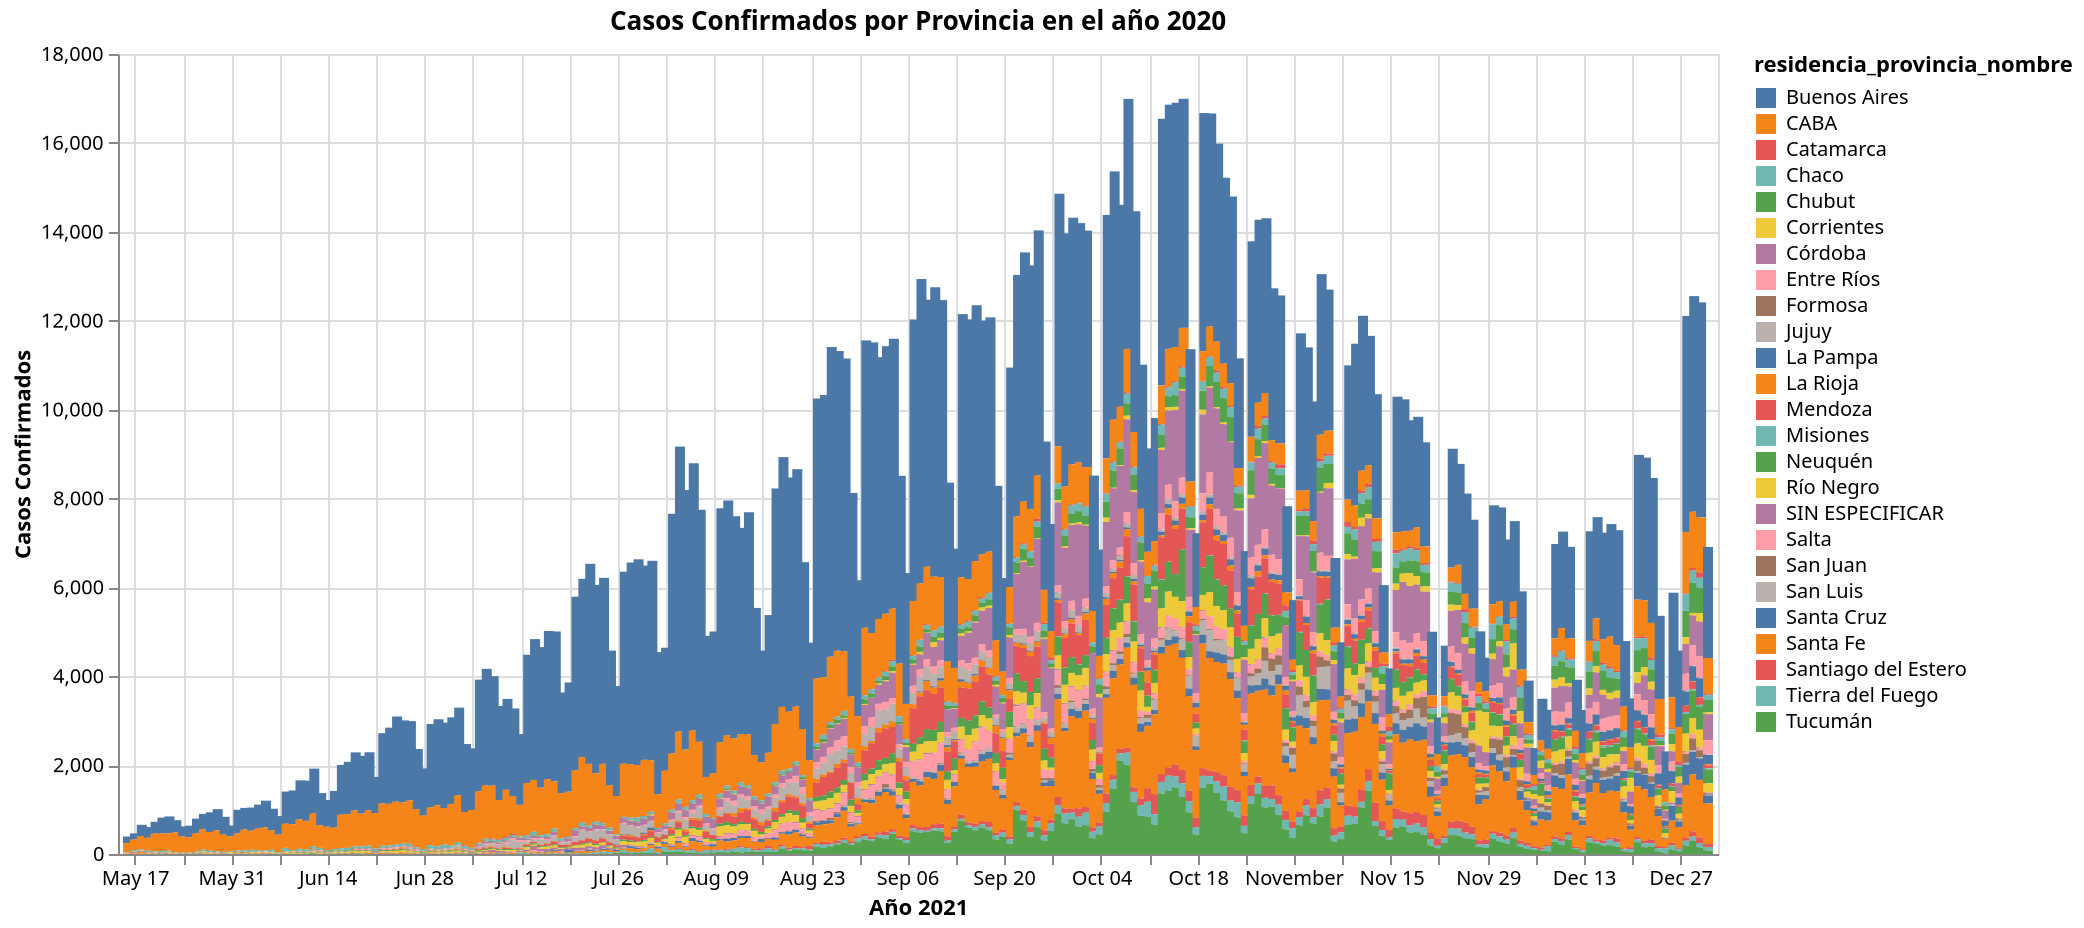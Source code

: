 {
  "config": {"view": {"continuousWidth": 400, "continuousHeight": 300}},
  "data": {"name": "data-2f00be7c7ad8632c5e2d87a63886d5e2"},
  "mark": "bar",
  "encoding": {
    "color": {"type": "nominal", "field": "residencia_provincia_nombre"},
    "tooltip": [
      {"type": "nominal", "field": "residencia_provincia_nombre"},
      {"type": "temporal", "field": "fecha_apertura"},
      {"type": "quantitative", "field": "Casos Confirmados"}
    ],
    "x": {"type": "temporal", "field": "fecha_apertura", "title": "Año 2021"},
    "y": {"type": "quantitative", "field": "Casos Confirmados"}
  },
  "height": 400,
  "selection": {
    "selector014": {
      "type": "interval",
      "bind": "scales",
      "encodings": ["x", "y"]
    }
  },
  "title": "Casos Confirmados por Provincia en el año 2020",
  "width": 800,
  "$schema": "https://vega.github.io/schema/vega-lite/v4.8.1.json",
  "datasets": {
    "data-2f00be7c7ad8632c5e2d87a63886d5e2": [
      {
        "fecha_apertura": "2020-05-16",
        "residencia_provincia_nombre": "Buenos Aires",
        "Casos Confirmados": 148
      },
      {
        "fecha_apertura": "2020-05-16",
        "residencia_provincia_nombre": "CABA",
        "Casos Confirmados": 212
      },
      {
        "fecha_apertura": "2020-05-16",
        "residencia_provincia_nombre": "Chaco",
        "Casos Confirmados": 8
      },
      {
        "fecha_apertura": "2020-05-16",
        "residencia_provincia_nombre": "Corrientes",
        "Casos Confirmados": 1
      },
      {
        "fecha_apertura": "2020-05-16",
        "residencia_provincia_nombre": "Córdoba",
        "Casos Confirmados": 8
      },
      {
        "fecha_apertura": "2020-05-16",
        "residencia_provincia_nombre": "Jujuy",
        "Casos Confirmados": 2
      },
      {
        "fecha_apertura": "2020-05-16",
        "residencia_provincia_nombre": "La Rioja",
        "Casos Confirmados": 2
      },
      {
        "fecha_apertura": "2020-05-16",
        "residencia_provincia_nombre": "Mendoza",
        "Casos Confirmados": 3
      },
      {
        "fecha_apertura": "2020-05-16",
        "residencia_provincia_nombre": "Río Negro",
        "Casos Confirmados": 6
      },
      {
        "fecha_apertura": "2020-05-16",
        "residencia_provincia_nombre": "SIN ESPECIFICAR",
        "Casos Confirmados": 3
      },
      {
        "fecha_apertura": "2020-05-17",
        "residencia_provincia_nombre": "Buenos Aires",
        "Casos Confirmados": 137
      },
      {
        "fecha_apertura": "2020-05-17",
        "residencia_provincia_nombre": "CABA",
        "Casos Confirmados": 239
      },
      {
        "fecha_apertura": "2020-05-17",
        "residencia_provincia_nombre": "Chaco",
        "Casos Confirmados": 32
      },
      {
        "fecha_apertura": "2020-05-17",
        "residencia_provincia_nombre": "Corrientes",
        "Casos Confirmados": 8
      },
      {
        "fecha_apertura": "2020-05-17",
        "residencia_provincia_nombre": "Córdoba",
        "Casos Confirmados": 21
      },
      {
        "fecha_apertura": "2020-05-17",
        "residencia_provincia_nombre": "Jujuy",
        "Casos Confirmados": 2
      },
      {
        "fecha_apertura": "2020-05-17",
        "residencia_provincia_nombre": "La Rioja",
        "Casos Confirmados": 13
      },
      {
        "fecha_apertura": "2020-05-17",
        "residencia_provincia_nombre": "Mendoza",
        "Casos Confirmados": 1
      },
      {
        "fecha_apertura": "2020-05-17",
        "residencia_provincia_nombre": "Río Negro",
        "Casos Confirmados": 1
      },
      {
        "fecha_apertura": "2020-05-17",
        "residencia_provincia_nombre": "SIN ESPECIFICAR",
        "Casos Confirmados": 1
      },
      {
        "fecha_apertura": "2020-05-17",
        "residencia_provincia_nombre": "Santa Fe",
        "Casos Confirmados": 8
      },
      {
        "fecha_apertura": "2020-05-17",
        "residencia_provincia_nombre": "Tucumán",
        "Casos Confirmados": 1
      },
      {
        "fecha_apertura": "2020-05-18",
        "residencia_provincia_nombre": "Buenos Aires",
        "Casos Confirmados": 253
      },
      {
        "fecha_apertura": "2020-05-18",
        "residencia_provincia_nombre": "CABA",
        "Casos Confirmados": 297
      },
      {
        "fecha_apertura": "2020-05-18",
        "residencia_provincia_nombre": "Catamarca",
        "Casos Confirmados": 2
      },
      {
        "fecha_apertura": "2020-05-18",
        "residencia_provincia_nombre": "Chaco",
        "Casos Confirmados": 23
      },
      {
        "fecha_apertura": "2020-05-18",
        "residencia_provincia_nombre": "Corrientes",
        "Casos Confirmados": 11
      },
      {
        "fecha_apertura": "2020-05-18",
        "residencia_provincia_nombre": "Córdoba",
        "Casos Confirmados": 20
      },
      {
        "fecha_apertura": "2020-05-18",
        "residencia_provincia_nombre": "Entre Ríos",
        "Casos Confirmados": 1
      },
      {
        "fecha_apertura": "2020-05-18",
        "residencia_provincia_nombre": "La Rioja",
        "Casos Confirmados": 27
      },
      {
        "fecha_apertura": "2020-05-18",
        "residencia_provincia_nombre": "Mendoza",
        "Casos Confirmados": 2
      },
      {
        "fecha_apertura": "2020-05-18",
        "residencia_provincia_nombre": "Río Negro",
        "Casos Confirmados": 10
      },
      {
        "fecha_apertura": "2020-05-18",
        "residencia_provincia_nombre": "SIN ESPECIFICAR",
        "Casos Confirmados": 3
      },
      {
        "fecha_apertura": "2020-05-18",
        "residencia_provincia_nombre": "San Juan",
        "Casos Confirmados": 1
      },
      {
        "fecha_apertura": "2020-05-18",
        "residencia_provincia_nombre": "Santiago del Estero",
        "Casos Confirmados": 7
      },
      {
        "fecha_apertura": "2020-05-19",
        "residencia_provincia_nombre": "Buenos Aires",
        "Casos Confirmados": 242
      },
      {
        "fecha_apertura": "2020-05-19",
        "residencia_provincia_nombre": "CABA",
        "Casos Confirmados": 290
      },
      {
        "fecha_apertura": "2020-05-19",
        "residencia_provincia_nombre": "Chaco",
        "Casos Confirmados": 33
      },
      {
        "fecha_apertura": "2020-05-19",
        "residencia_provincia_nombre": "Corrientes",
        "Casos Confirmados": 11
      },
      {
        "fecha_apertura": "2020-05-19",
        "residencia_provincia_nombre": "Córdoba",
        "Casos Confirmados": 12
      },
      {
        "fecha_apertura": "2020-05-19",
        "residencia_provincia_nombre": "Jujuy",
        "Casos Confirmados": 1
      },
      {
        "fecha_apertura": "2020-05-19",
        "residencia_provincia_nombre": "La Rioja",
        "Casos Confirmados": 3
      },
      {
        "fecha_apertura": "2020-05-19",
        "residencia_provincia_nombre": "Neuquén",
        "Casos Confirmados": 1
      },
      {
        "fecha_apertura": "2020-05-19",
        "residencia_provincia_nombre": "Río Negro",
        "Casos Confirmados": 6
      },
      {
        "fecha_apertura": "2020-05-19",
        "residencia_provincia_nombre": "SIN ESPECIFICAR",
        "Casos Confirmados": 2
      },
      {
        "fecha_apertura": "2020-05-19",
        "residencia_provincia_nombre": "San Luis",
        "Casos Confirmados": 1
      },
      {
        "fecha_apertura": "2020-05-19",
        "residencia_provincia_nombre": "Santa Fe",
        "Casos Confirmados": 3
      },
      {
        "fecha_apertura": "2020-05-19",
        "residencia_provincia_nombre": "Santiago del Estero",
        "Casos Confirmados": 1
      },
      {
        "fecha_apertura": "2020-05-19",
        "residencia_provincia_nombre": "Tierra del Fuego",
        "Casos Confirmados": 1
      },
      {
        "fecha_apertura": "2020-05-20",
        "residencia_provincia_nombre": "Buenos Aires",
        "Casos Confirmados": 267
      },
      {
        "fecha_apertura": "2020-05-20",
        "residencia_provincia_nombre": "CABA",
        "Casos Confirmados": 401
      },
      {
        "fecha_apertura": "2020-05-20",
        "residencia_provincia_nombre": "Chaco",
        "Casos Confirmados": 19
      },
      {
        "fecha_apertura": "2020-05-20",
        "residencia_provincia_nombre": "Corrientes",
        "Casos Confirmados": 6
      },
      {
        "fecha_apertura": "2020-05-20",
        "residencia_provincia_nombre": "Córdoba",
        "Casos Confirmados": 6
      },
      {
        "fecha_apertura": "2020-05-20",
        "residencia_provincia_nombre": "Jujuy",
        "Casos Confirmados": 1
      },
      {
        "fecha_apertura": "2020-05-20",
        "residencia_provincia_nombre": "La Rioja",
        "Casos Confirmados": 3
      },
      {
        "fecha_apertura": "2020-05-20",
        "residencia_provincia_nombre": "Mendoza",
        "Casos Confirmados": 1
      },
      {
        "fecha_apertura": "2020-05-20",
        "residencia_provincia_nombre": "Neuquén",
        "Casos Confirmados": 1
      },
      {
        "fecha_apertura": "2020-05-20",
        "residencia_provincia_nombre": "Río Negro",
        "Casos Confirmados": 7
      },
      {
        "fecha_apertura": "2020-05-20",
        "residencia_provincia_nombre": "SIN ESPECIFICAR",
        "Casos Confirmados": 3
      },
      {
        "fecha_apertura": "2020-05-20",
        "residencia_provincia_nombre": "Santa Fe",
        "Casos Confirmados": 4
      },
      {
        "fecha_apertura": "2020-05-20",
        "residencia_provincia_nombre": "Santiago del Estero",
        "Casos Confirmados": 1
      },
      {
        "fecha_apertura": "2020-05-20",
        "residencia_provincia_nombre": "Tierra del Fuego",
        "Casos Confirmados": 1
      },
      {
        "fecha_apertura": "2020-05-20",
        "residencia_provincia_nombre": "Tucumán",
        "Casos Confirmados": 4
      },
      {
        "fecha_apertura": "2020-05-21",
        "residencia_provincia_nombre": "Buenos Aires",
        "Casos Confirmados": 357
      },
      {
        "fecha_apertura": "2020-05-21",
        "residencia_provincia_nombre": "CABA",
        "Casos Confirmados": 394
      },
      {
        "fecha_apertura": "2020-05-21",
        "residencia_provincia_nombre": "Chaco",
        "Casos Confirmados": 33
      },
      {
        "fecha_apertura": "2020-05-21",
        "residencia_provincia_nombre": "Corrientes",
        "Casos Confirmados": 3
      },
      {
        "fecha_apertura": "2020-05-21",
        "residencia_provincia_nombre": "Córdoba",
        "Casos Confirmados": 11
      },
      {
        "fecha_apertura": "2020-05-21",
        "residencia_provincia_nombre": "Formosa",
        "Casos Confirmados": 1
      },
      {
        "fecha_apertura": "2020-05-21",
        "residencia_provincia_nombre": "Jujuy",
        "Casos Confirmados": 2
      },
      {
        "fecha_apertura": "2020-05-21",
        "residencia_provincia_nombre": "La Rioja",
        "Casos Confirmados": 3
      },
      {
        "fecha_apertura": "2020-05-21",
        "residencia_provincia_nombre": "Mendoza",
        "Casos Confirmados": 2
      },
      {
        "fecha_apertura": "2020-05-21",
        "residencia_provincia_nombre": "Río Negro",
        "Casos Confirmados": 2
      },
      {
        "fecha_apertura": "2020-05-21",
        "residencia_provincia_nombre": "SIN ESPECIFICAR",
        "Casos Confirmados": 4
      },
      {
        "fecha_apertura": "2020-05-21",
        "residencia_provincia_nombre": "Salta",
        "Casos Confirmados": 1
      },
      {
        "fecha_apertura": "2020-05-21",
        "residencia_provincia_nombre": "Santa Fe",
        "Casos Confirmados": 2
      },
      {
        "fecha_apertura": "2020-05-21",
        "residencia_provincia_nombre": "Tierra del Fuego",
        "Casos Confirmados": 1
      },
      {
        "fecha_apertura": "2020-05-21",
        "residencia_provincia_nombre": "Tucumán",
        "Casos Confirmados": 3
      },
      {
        "fecha_apertura": "2020-05-22",
        "residencia_provincia_nombre": "Buenos Aires",
        "Casos Confirmados": 382
      },
      {
        "fecha_apertura": "2020-05-22",
        "residencia_provincia_nombre": "CABA",
        "Casos Confirmados": 387
      },
      {
        "fecha_apertura": "2020-05-22",
        "residencia_provincia_nombre": "Catamarca",
        "Casos Confirmados": 1
      },
      {
        "fecha_apertura": "2020-05-22",
        "residencia_provincia_nombre": "Chaco",
        "Casos Confirmados": 27
      },
      {
        "fecha_apertura": "2020-05-22",
        "residencia_provincia_nombre": "Corrientes",
        "Casos Confirmados": 3
      },
      {
        "fecha_apertura": "2020-05-22",
        "residencia_provincia_nombre": "Córdoba",
        "Casos Confirmados": 8
      },
      {
        "fecha_apertura": "2020-05-22",
        "residencia_provincia_nombre": "Jujuy",
        "Casos Confirmados": 1
      },
      {
        "fecha_apertura": "2020-05-22",
        "residencia_provincia_nombre": "La Rioja",
        "Casos Confirmados": 1
      },
      {
        "fecha_apertura": "2020-05-22",
        "residencia_provincia_nombre": "Mendoza",
        "Casos Confirmados": 1
      },
      {
        "fecha_apertura": "2020-05-22",
        "residencia_provincia_nombre": "Neuquén",
        "Casos Confirmados": 1
      },
      {
        "fecha_apertura": "2020-05-22",
        "residencia_provincia_nombre": "Río Negro",
        "Casos Confirmados": 13
      },
      {
        "fecha_apertura": "2020-05-22",
        "residencia_provincia_nombre": "SIN ESPECIFICAR",
        "Casos Confirmados": 2
      },
      {
        "fecha_apertura": "2020-05-22",
        "residencia_provincia_nombre": "Salta",
        "Casos Confirmados": 1
      },
      {
        "fecha_apertura": "2020-05-22",
        "residencia_provincia_nombre": "San Juan",
        "Casos Confirmados": 1
      },
      {
        "fecha_apertura": "2020-05-22",
        "residencia_provincia_nombre": "Santa Fe",
        "Casos Confirmados": 7
      },
      {
        "fecha_apertura": "2020-05-22",
        "residencia_provincia_nombre": "Santiago del Estero",
        "Casos Confirmados": 3
      },
      {
        "fecha_apertura": "2020-05-22",
        "residencia_provincia_nombre": "Tucumán",
        "Casos Confirmados": 6
      },
      {
        "fecha_apertura": "2020-05-23",
        "residencia_provincia_nombre": "Buenos Aires",
        "Casos Confirmados": 273
      },
      {
        "fecha_apertura": "2020-05-23",
        "residencia_provincia_nombre": "CABA",
        "Casos Confirmados": 448
      },
      {
        "fecha_apertura": "2020-05-23",
        "residencia_provincia_nombre": "Chaco",
        "Casos Confirmados": 10
      },
      {
        "fecha_apertura": "2020-05-23",
        "residencia_provincia_nombre": "Córdoba",
        "Casos Confirmados": 1
      },
      {
        "fecha_apertura": "2020-05-23",
        "residencia_provincia_nombre": "Jujuy",
        "Casos Confirmados": 3
      },
      {
        "fecha_apertura": "2020-05-23",
        "residencia_provincia_nombre": "La Rioja",
        "Casos Confirmados": 5
      },
      {
        "fecha_apertura": "2020-05-23",
        "residencia_provincia_nombre": "Mendoza",
        "Casos Confirmados": 1
      },
      {
        "fecha_apertura": "2020-05-23",
        "residencia_provincia_nombre": "Río Negro",
        "Casos Confirmados": 11
      },
      {
        "fecha_apertura": "2020-05-23",
        "residencia_provincia_nombre": "SIN ESPECIFICAR",
        "Casos Confirmados": 1
      },
      {
        "fecha_apertura": "2020-05-23",
        "residencia_provincia_nombre": "San Juan",
        "Casos Confirmados": 1
      },
      {
        "fecha_apertura": "2020-05-23",
        "residencia_provincia_nombre": "Santa Fe",
        "Casos Confirmados": 3
      },
      {
        "fecha_apertura": "2020-05-23",
        "residencia_provincia_nombre": "Tucumán",
        "Casos Confirmados": 4
      },
      {
        "fecha_apertura": "2020-05-24",
        "residencia_provincia_nombre": "Buenos Aires",
        "Casos Confirmados": 226
      },
      {
        "fecha_apertura": "2020-05-24",
        "residencia_provincia_nombre": "CABA",
        "Casos Confirmados": 365
      },
      {
        "fecha_apertura": "2020-05-24",
        "residencia_provincia_nombre": "Chaco",
        "Casos Confirmados": 7
      },
      {
        "fecha_apertura": "2020-05-24",
        "residencia_provincia_nombre": "Corrientes",
        "Casos Confirmados": 1
      },
      {
        "fecha_apertura": "2020-05-24",
        "residencia_provincia_nombre": "Córdoba",
        "Casos Confirmados": 9
      },
      {
        "fecha_apertura": "2020-05-24",
        "residencia_provincia_nombre": "Jujuy",
        "Casos Confirmados": 2
      },
      {
        "fecha_apertura": "2020-05-24",
        "residencia_provincia_nombre": "Río Negro",
        "Casos Confirmados": 5
      },
      {
        "fecha_apertura": "2020-05-24",
        "residencia_provincia_nombre": "SIN ESPECIFICAR",
        "Casos Confirmados": 2
      },
      {
        "fecha_apertura": "2020-05-24",
        "residencia_provincia_nombre": "Santa Cruz",
        "Casos Confirmados": 1
      },
      {
        "fecha_apertura": "2020-05-24",
        "residencia_provincia_nombre": "Tucumán",
        "Casos Confirmados": 2
      },
      {
        "fecha_apertura": "2020-05-25",
        "residencia_provincia_nombre": "Buenos Aires",
        "Casos Confirmados": 264
      },
      {
        "fecha_apertura": "2020-05-25",
        "residencia_provincia_nombre": "CABA",
        "Casos Confirmados": 342
      },
      {
        "fecha_apertura": "2020-05-25",
        "residencia_provincia_nombre": "Catamarca",
        "Casos Confirmados": 1
      },
      {
        "fecha_apertura": "2020-05-25",
        "residencia_provincia_nombre": "Chaco",
        "Casos Confirmados": 16
      },
      {
        "fecha_apertura": "2020-05-25",
        "residencia_provincia_nombre": "Chubut",
        "Casos Confirmados": 1
      },
      {
        "fecha_apertura": "2020-05-25",
        "residencia_provincia_nombre": "Córdoba",
        "Casos Confirmados": 4
      },
      {
        "fecha_apertura": "2020-05-25",
        "residencia_provincia_nombre": "Entre Ríos",
        "Casos Confirmados": 1
      },
      {
        "fecha_apertura": "2020-05-25",
        "residencia_provincia_nombre": "La Rioja",
        "Casos Confirmados": 2
      },
      {
        "fecha_apertura": "2020-05-25",
        "residencia_provincia_nombre": "Neuquén",
        "Casos Confirmados": 1
      },
      {
        "fecha_apertura": "2020-05-25",
        "residencia_provincia_nombre": "Río Negro",
        "Casos Confirmados": 3
      },
      {
        "fecha_apertura": "2020-05-25",
        "residencia_provincia_nombre": "SIN ESPECIFICAR",
        "Casos Confirmados": 1
      },
      {
        "fecha_apertura": "2020-05-25",
        "residencia_provincia_nombre": "Tucumán",
        "Casos Confirmados": 2
      },
      {
        "fecha_apertura": "2020-05-26",
        "residencia_provincia_nombre": "Buenos Aires",
        "Casos Confirmados": 331
      },
      {
        "fecha_apertura": "2020-05-26",
        "residencia_provincia_nombre": "CABA",
        "Casos Confirmados": 407
      },
      {
        "fecha_apertura": "2020-05-26",
        "residencia_provincia_nombre": "Catamarca",
        "Casos Confirmados": 4
      },
      {
        "fecha_apertura": "2020-05-26",
        "residencia_provincia_nombre": "Chaco",
        "Casos Confirmados": 12
      },
      {
        "fecha_apertura": "2020-05-26",
        "residencia_provincia_nombre": "Corrientes",
        "Casos Confirmados": 6
      },
      {
        "fecha_apertura": "2020-05-26",
        "residencia_provincia_nombre": "Córdoba",
        "Casos Confirmados": 5
      },
      {
        "fecha_apertura": "2020-05-26",
        "residencia_provincia_nombre": "Entre Ríos",
        "Casos Confirmados": 1
      },
      {
        "fecha_apertura": "2020-05-26",
        "residencia_provincia_nombre": "La Rioja",
        "Casos Confirmados": 1
      },
      {
        "fecha_apertura": "2020-05-26",
        "residencia_provincia_nombre": "Neuquén",
        "Casos Confirmados": 9
      },
      {
        "fecha_apertura": "2020-05-26",
        "residencia_provincia_nombre": "Río Negro",
        "Casos Confirmados": 5
      },
      {
        "fecha_apertura": "2020-05-26",
        "residencia_provincia_nombre": "SIN ESPECIFICAR",
        "Casos Confirmados": 9
      },
      {
        "fecha_apertura": "2020-05-26",
        "residencia_provincia_nombre": "San Juan",
        "Casos Confirmados": 1
      },
      {
        "fecha_apertura": "2020-05-26",
        "residencia_provincia_nombre": "Santa Fe",
        "Casos Confirmados": 1
      },
      {
        "fecha_apertura": "2020-05-26",
        "residencia_provincia_nombre": "Tierra del Fuego",
        "Casos Confirmados": 1
      },
      {
        "fecha_apertura": "2020-05-26",
        "residencia_provincia_nombre": "Tucumán",
        "Casos Confirmados": 2
      },
      {
        "fecha_apertura": "2020-05-27",
        "residencia_provincia_nombre": "Buenos Aires",
        "Casos Confirmados": 345
      },
      {
        "fecha_apertura": "2020-05-27",
        "residencia_provincia_nombre": "CABA",
        "Casos Confirmados": 458
      },
      {
        "fecha_apertura": "2020-05-27",
        "residencia_provincia_nombre": "Catamarca",
        "Casos Confirmados": 2
      },
      {
        "fecha_apertura": "2020-05-27",
        "residencia_provincia_nombre": "Chaco",
        "Casos Confirmados": 38
      },
      {
        "fecha_apertura": "2020-05-27",
        "residencia_provincia_nombre": "Chubut",
        "Casos Confirmados": 4
      },
      {
        "fecha_apertura": "2020-05-27",
        "residencia_provincia_nombre": "Corrientes",
        "Casos Confirmados": 20
      },
      {
        "fecha_apertura": "2020-05-27",
        "residencia_provincia_nombre": "Córdoba",
        "Casos Confirmados": 3
      },
      {
        "fecha_apertura": "2020-05-27",
        "residencia_provincia_nombre": "Jujuy",
        "Casos Confirmados": 1
      },
      {
        "fecha_apertura": "2020-05-27",
        "residencia_provincia_nombre": "La Rioja",
        "Casos Confirmados": 5
      },
      {
        "fecha_apertura": "2020-05-27",
        "residencia_provincia_nombre": "Mendoza",
        "Casos Confirmados": 2
      },
      {
        "fecha_apertura": "2020-05-27",
        "residencia_provincia_nombre": "Neuquén",
        "Casos Confirmados": 2
      },
      {
        "fecha_apertura": "2020-05-27",
        "residencia_provincia_nombre": "Río Negro",
        "Casos Confirmados": 7
      },
      {
        "fecha_apertura": "2020-05-27",
        "residencia_provincia_nombre": "SIN ESPECIFICAR",
        "Casos Confirmados": 3
      },
      {
        "fecha_apertura": "2020-05-27",
        "residencia_provincia_nombre": "Santa Fe",
        "Casos Confirmados": 7
      },
      {
        "fecha_apertura": "2020-05-27",
        "residencia_provincia_nombre": "Santiago del Estero",
        "Casos Confirmados": 1
      },
      {
        "fecha_apertura": "2020-05-27",
        "residencia_provincia_nombre": "Tierra del Fuego",
        "Casos Confirmados": 2
      },
      {
        "fecha_apertura": "2020-05-27",
        "residencia_provincia_nombre": "Tucumán",
        "Casos Confirmados": 3
      },
      {
        "fecha_apertura": "2020-05-28",
        "residencia_provincia_nombre": "Buenos Aires",
        "Casos Confirmados": 444
      },
      {
        "fecha_apertura": "2020-05-28",
        "residencia_provincia_nombre": "CABA",
        "Casos Confirmados": 419
      },
      {
        "fecha_apertura": "2020-05-28",
        "residencia_provincia_nombre": "Catamarca",
        "Casos Confirmados": 1
      },
      {
        "fecha_apertura": "2020-05-28",
        "residencia_provincia_nombre": "Chaco",
        "Casos Confirmados": 28
      },
      {
        "fecha_apertura": "2020-05-28",
        "residencia_provincia_nombre": "Chubut",
        "Casos Confirmados": 1
      },
      {
        "fecha_apertura": "2020-05-28",
        "residencia_provincia_nombre": "Corrientes",
        "Casos Confirmados": 5
      },
      {
        "fecha_apertura": "2020-05-28",
        "residencia_provincia_nombre": "Córdoba",
        "Casos Confirmados": 3
      },
      {
        "fecha_apertura": "2020-05-28",
        "residencia_provincia_nombre": "Entre Ríos",
        "Casos Confirmados": 2
      },
      {
        "fecha_apertura": "2020-05-28",
        "residencia_provincia_nombre": "Jujuy",
        "Casos Confirmados": 3
      },
      {
        "fecha_apertura": "2020-05-28",
        "residencia_provincia_nombre": "La Rioja",
        "Casos Confirmados": 5
      },
      {
        "fecha_apertura": "2020-05-28",
        "residencia_provincia_nombre": "Misiones",
        "Casos Confirmados": 2
      },
      {
        "fecha_apertura": "2020-05-28",
        "residencia_provincia_nombre": "Neuquén",
        "Casos Confirmados": 2
      },
      {
        "fecha_apertura": "2020-05-28",
        "residencia_provincia_nombre": "Río Negro",
        "Casos Confirmados": 15
      },
      {
        "fecha_apertura": "2020-05-28",
        "residencia_provincia_nombre": "SIN ESPECIFICAR",
        "Casos Confirmados": 3
      },
      {
        "fecha_apertura": "2020-05-28",
        "residencia_provincia_nombre": "Santa Fe",
        "Casos Confirmados": 2
      },
      {
        "fecha_apertura": "2020-05-28",
        "residencia_provincia_nombre": "Tierra del Fuego",
        "Casos Confirmados": 1
      },
      {
        "fecha_apertura": "2020-05-28",
        "residencia_provincia_nombre": "Tucumán",
        "Casos Confirmados": 1
      },
      {
        "fecha_apertura": "2020-05-29",
        "residencia_provincia_nombre": "Buenos Aires",
        "Casos Confirmados": 477
      },
      {
        "fecha_apertura": "2020-05-29",
        "residencia_provincia_nombre": "CABA",
        "Casos Confirmados": 472
      },
      {
        "fecha_apertura": "2020-05-29",
        "residencia_provincia_nombre": "Catamarca",
        "Casos Confirmados": 1
      },
      {
        "fecha_apertura": "2020-05-29",
        "residencia_provincia_nombre": "Chaco",
        "Casos Confirmados": 19
      },
      {
        "fecha_apertura": "2020-05-29",
        "residencia_provincia_nombre": "Chubut",
        "Casos Confirmados": 1
      },
      {
        "fecha_apertura": "2020-05-29",
        "residencia_provincia_nombre": "Corrientes",
        "Casos Confirmados": 8
      },
      {
        "fecha_apertura": "2020-05-29",
        "residencia_provincia_nombre": "Córdoba",
        "Casos Confirmados": 5
      },
      {
        "fecha_apertura": "2020-05-29",
        "residencia_provincia_nombre": "La Rioja",
        "Casos Confirmados": 3
      },
      {
        "fecha_apertura": "2020-05-29",
        "residencia_provincia_nombre": "Mendoza",
        "Casos Confirmados": 3
      },
      {
        "fecha_apertura": "2020-05-29",
        "residencia_provincia_nombre": "Neuquén",
        "Casos Confirmados": 5
      },
      {
        "fecha_apertura": "2020-05-29",
        "residencia_provincia_nombre": "Río Negro",
        "Casos Confirmados": 6
      },
      {
        "fecha_apertura": "2020-05-29",
        "residencia_provincia_nombre": "SIN ESPECIFICAR",
        "Casos Confirmados": 4
      },
      {
        "fecha_apertura": "2020-05-29",
        "residencia_provincia_nombre": "Salta",
        "Casos Confirmados": 1
      },
      {
        "fecha_apertura": "2020-05-29",
        "residencia_provincia_nombre": "Santa Cruz",
        "Casos Confirmados": 1
      },
      {
        "fecha_apertura": "2020-05-29",
        "residencia_provincia_nombre": "Santa Fe",
        "Casos Confirmados": 2
      },
      {
        "fecha_apertura": "2020-05-29",
        "residencia_provincia_nombre": "Santiago del Estero",
        "Casos Confirmados": 1
      },
      {
        "fecha_apertura": "2020-05-30",
        "residencia_provincia_nombre": "Buenos Aires",
        "Casos Confirmados": 403
      },
      {
        "fecha_apertura": "2020-05-30",
        "residencia_provincia_nombre": "CABA",
        "Casos Confirmados": 387
      },
      {
        "fecha_apertura": "2020-05-30",
        "residencia_provincia_nombre": "Chaco",
        "Casos Confirmados": 21
      },
      {
        "fecha_apertura": "2020-05-30",
        "residencia_provincia_nombre": "Jujuy",
        "Casos Confirmados": 2
      },
      {
        "fecha_apertura": "2020-05-30",
        "residencia_provincia_nombre": "La Rioja",
        "Casos Confirmados": 2
      },
      {
        "fecha_apertura": "2020-05-30",
        "residencia_provincia_nombre": "Mendoza",
        "Casos Confirmados": 9
      },
      {
        "fecha_apertura": "2020-05-30",
        "residencia_provincia_nombre": "Misiones",
        "Casos Confirmados": 1
      },
      {
        "fecha_apertura": "2020-05-30",
        "residencia_provincia_nombre": "Río Negro",
        "Casos Confirmados": 4
      },
      {
        "fecha_apertura": "2020-05-30",
        "residencia_provincia_nombre": "SIN ESPECIFICAR",
        "Casos Confirmados": 2
      },
      {
        "fecha_apertura": "2020-05-30",
        "residencia_provincia_nombre": "Santa Cruz",
        "Casos Confirmados": 2
      },
      {
        "fecha_apertura": "2020-05-30",
        "residencia_provincia_nombre": "Santa Fe",
        "Casos Confirmados": 3
      },
      {
        "fecha_apertura": "2020-05-30",
        "residencia_provincia_nombre": "Tucumán",
        "Casos Confirmados": 1
      },
      {
        "fecha_apertura": "2020-05-31",
        "residencia_provincia_nombre": "Buenos Aires",
        "Casos Confirmados": 247
      },
      {
        "fecha_apertura": "2020-05-31",
        "residencia_provincia_nombre": "CABA",
        "Casos Confirmados": 332
      },
      {
        "fecha_apertura": "2020-05-31",
        "residencia_provincia_nombre": "Chaco",
        "Casos Confirmados": 19
      },
      {
        "fecha_apertura": "2020-05-31",
        "residencia_provincia_nombre": "Corrientes",
        "Casos Confirmados": 25
      },
      {
        "fecha_apertura": "2020-05-31",
        "residencia_provincia_nombre": "Córdoba",
        "Casos Confirmados": 2
      },
      {
        "fecha_apertura": "2020-05-31",
        "residencia_provincia_nombre": "Neuquén",
        "Casos Confirmados": 3
      },
      {
        "fecha_apertura": "2020-05-31",
        "residencia_provincia_nombre": "Río Negro",
        "Casos Confirmados": 8
      },
      {
        "fecha_apertura": "2020-05-31",
        "residencia_provincia_nombre": "Salta",
        "Casos Confirmados": 3
      },
      {
        "fecha_apertura": "2020-05-31",
        "residencia_provincia_nombre": "San Juan",
        "Casos Confirmados": 1
      },
      {
        "fecha_apertura": "2020-05-31",
        "residencia_provincia_nombre": "Tucumán",
        "Casos Confirmados": 1
      },
      {
        "fecha_apertura": "2020-06-01",
        "residencia_provincia_nombre": "Buenos Aires",
        "Casos Confirmados": 533
      },
      {
        "fecha_apertura": "2020-06-01",
        "residencia_provincia_nombre": "CABA",
        "Casos Confirmados": 382
      },
      {
        "fecha_apertura": "2020-06-01",
        "residencia_provincia_nombre": "Catamarca",
        "Casos Confirmados": 2
      },
      {
        "fecha_apertura": "2020-06-01",
        "residencia_provincia_nombre": "Chaco",
        "Casos Confirmados": 20
      },
      {
        "fecha_apertura": "2020-06-01",
        "residencia_provincia_nombre": "Corrientes",
        "Casos Confirmados": 4
      },
      {
        "fecha_apertura": "2020-06-01",
        "residencia_provincia_nombre": "Córdoba",
        "Casos Confirmados": 3
      },
      {
        "fecha_apertura": "2020-06-01",
        "residencia_provincia_nombre": "Entre Ríos",
        "Casos Confirmados": 2
      },
      {
        "fecha_apertura": "2020-06-01",
        "residencia_provincia_nombre": "Formosa",
        "Casos Confirmados": 15
      },
      {
        "fecha_apertura": "2020-06-01",
        "residencia_provincia_nombre": "Mendoza",
        "Casos Confirmados": 2
      },
      {
        "fecha_apertura": "2020-06-01",
        "residencia_provincia_nombre": "Neuquén",
        "Casos Confirmados": 5
      },
      {
        "fecha_apertura": "2020-06-01",
        "residencia_provincia_nombre": "Río Negro",
        "Casos Confirmados": 14
      },
      {
        "fecha_apertura": "2020-06-01",
        "residencia_provincia_nombre": "SIN ESPECIFICAR",
        "Casos Confirmados": 4
      },
      {
        "fecha_apertura": "2020-06-01",
        "residencia_provincia_nombre": "Salta",
        "Casos Confirmados": 1
      },
      {
        "fecha_apertura": "2020-06-01",
        "residencia_provincia_nombre": "Santa Cruz",
        "Casos Confirmados": 1
      },
      {
        "fecha_apertura": "2020-06-01",
        "residencia_provincia_nombre": "Santa Fe",
        "Casos Confirmados": 4
      },
      {
        "fecha_apertura": "2020-06-01",
        "residencia_provincia_nombre": "Tucumán",
        "Casos Confirmados": 3
      },
      {
        "fecha_apertura": "2020-06-02",
        "residencia_provincia_nombre": "Buenos Aires",
        "Casos Confirmados": 487
      },
      {
        "fecha_apertura": "2020-06-02",
        "residencia_provincia_nombre": "CABA",
        "Casos Confirmados": 472
      },
      {
        "fecha_apertura": "2020-06-02",
        "residencia_provincia_nombre": "Chaco",
        "Casos Confirmados": 27
      },
      {
        "fecha_apertura": "2020-06-02",
        "residencia_provincia_nombre": "Corrientes",
        "Casos Confirmados": 2
      },
      {
        "fecha_apertura": "2020-06-02",
        "residencia_provincia_nombre": "Córdoba",
        "Casos Confirmados": 4
      },
      {
        "fecha_apertura": "2020-06-02",
        "residencia_provincia_nombre": "Formosa",
        "Casos Confirmados": 11
      },
      {
        "fecha_apertura": "2020-06-02",
        "residencia_provincia_nombre": "Jujuy",
        "Casos Confirmados": 1
      },
      {
        "fecha_apertura": "2020-06-02",
        "residencia_provincia_nombre": "La Rioja",
        "Casos Confirmados": 1
      },
      {
        "fecha_apertura": "2020-06-02",
        "residencia_provincia_nombre": "Mendoza",
        "Casos Confirmados": 4
      },
      {
        "fecha_apertura": "2020-06-02",
        "residencia_provincia_nombre": "Neuquén",
        "Casos Confirmados": 11
      },
      {
        "fecha_apertura": "2020-06-02",
        "residencia_provincia_nombre": "Río Negro",
        "Casos Confirmados": 4
      },
      {
        "fecha_apertura": "2020-06-02",
        "residencia_provincia_nombre": "SIN ESPECIFICAR",
        "Casos Confirmados": 2
      },
      {
        "fecha_apertura": "2020-06-02",
        "residencia_provincia_nombre": "Salta",
        "Casos Confirmados": 4
      },
      {
        "fecha_apertura": "2020-06-02",
        "residencia_provincia_nombre": "Santa Fe",
        "Casos Confirmados": 5
      },
      {
        "fecha_apertura": "2020-06-02",
        "residencia_provincia_nombre": "Santiago del Estero",
        "Casos Confirmados": 1
      },
      {
        "fecha_apertura": "2020-06-02",
        "residencia_provincia_nombre": "Tucumán",
        "Casos Confirmados": 1
      },
      {
        "fecha_apertura": "2020-06-03",
        "residencia_provincia_nombre": "Buenos Aires",
        "Casos Confirmados": 522
      },
      {
        "fecha_apertura": "2020-06-03",
        "residencia_provincia_nombre": "CABA",
        "Casos Confirmados": 429
      },
      {
        "fecha_apertura": "2020-06-03",
        "residencia_provincia_nombre": "Chaco",
        "Casos Confirmados": 46
      },
      {
        "fecha_apertura": "2020-06-03",
        "residencia_provincia_nombre": "Chubut",
        "Casos Confirmados": 1
      },
      {
        "fecha_apertura": "2020-06-03",
        "residencia_provincia_nombre": "Corrientes",
        "Casos Confirmados": 6
      },
      {
        "fecha_apertura": "2020-06-03",
        "residencia_provincia_nombre": "Córdoba",
        "Casos Confirmados": 1
      },
      {
        "fecha_apertura": "2020-06-03",
        "residencia_provincia_nombre": "Entre Ríos",
        "Casos Confirmados": 3
      },
      {
        "fecha_apertura": "2020-06-03",
        "residencia_provincia_nombre": "La Rioja",
        "Casos Confirmados": 2
      },
      {
        "fecha_apertura": "2020-06-03",
        "residencia_provincia_nombre": "Mendoza",
        "Casos Confirmados": 3
      },
      {
        "fecha_apertura": "2020-06-03",
        "residencia_provincia_nombre": "Misiones",
        "Casos Confirmados": 1
      },
      {
        "fecha_apertura": "2020-06-03",
        "residencia_provincia_nombre": "Neuquén",
        "Casos Confirmados": 2
      },
      {
        "fecha_apertura": "2020-06-03",
        "residencia_provincia_nombre": "Río Negro",
        "Casos Confirmados": 16
      },
      {
        "fecha_apertura": "2020-06-03",
        "residencia_provincia_nombre": "SIN ESPECIFICAR",
        "Casos Confirmados": 2
      },
      {
        "fecha_apertura": "2020-06-03",
        "residencia_provincia_nombre": "Santa Fe",
        "Casos Confirmados": 6
      },
      {
        "fecha_apertura": "2020-06-03",
        "residencia_provincia_nombre": "Santiago del Estero",
        "Casos Confirmados": 1
      },
      {
        "fecha_apertura": "2020-06-03",
        "residencia_provincia_nombre": "Tucumán",
        "Casos Confirmados": 4
      },
      {
        "fecha_apertura": "2020-06-04",
        "residencia_provincia_nombre": "Buenos Aires",
        "Casos Confirmados": 539
      },
      {
        "fecha_apertura": "2020-06-04",
        "residencia_provincia_nombre": "CABA",
        "Casos Confirmados": 486
      },
      {
        "fecha_apertura": "2020-06-04",
        "residencia_provincia_nombre": "Chaco",
        "Casos Confirmados": 29
      },
      {
        "fecha_apertura": "2020-06-04",
        "residencia_provincia_nombre": "Chubut",
        "Casos Confirmados": 4
      },
      {
        "fecha_apertura": "2020-06-04",
        "residencia_provincia_nombre": "Corrientes",
        "Casos Confirmados": 2
      },
      {
        "fecha_apertura": "2020-06-04",
        "residencia_provincia_nombre": "Córdoba",
        "Casos Confirmados": 3
      },
      {
        "fecha_apertura": "2020-06-04",
        "residencia_provincia_nombre": "Entre Ríos",
        "Casos Confirmados": 5
      },
      {
        "fecha_apertura": "2020-06-04",
        "residencia_provincia_nombre": "Jujuy",
        "Casos Confirmados": 1
      },
      {
        "fecha_apertura": "2020-06-04",
        "residencia_provincia_nombre": "La Rioja",
        "Casos Confirmados": 3
      },
      {
        "fecha_apertura": "2020-06-04",
        "residencia_provincia_nombre": "Mendoza",
        "Casos Confirmados": 3
      },
      {
        "fecha_apertura": "2020-06-04",
        "residencia_provincia_nombre": "Misiones",
        "Casos Confirmados": 1
      },
      {
        "fecha_apertura": "2020-06-04",
        "residencia_provincia_nombre": "Neuquén",
        "Casos Confirmados": 1
      },
      {
        "fecha_apertura": "2020-06-04",
        "residencia_provincia_nombre": "Río Negro",
        "Casos Confirmados": 17
      },
      {
        "fecha_apertura": "2020-06-04",
        "residencia_provincia_nombre": "SIN ESPECIFICAR",
        "Casos Confirmados": 3
      },
      {
        "fecha_apertura": "2020-06-04",
        "residencia_provincia_nombre": "Salta",
        "Casos Confirmados": 1
      },
      {
        "fecha_apertura": "2020-06-04",
        "residencia_provincia_nombre": "Santa Fe",
        "Casos Confirmados": 9
      },
      {
        "fecha_apertura": "2020-06-04",
        "residencia_provincia_nombre": "Santiago del Estero",
        "Casos Confirmados": 2
      },
      {
        "fecha_apertura": "2020-06-04",
        "residencia_provincia_nombre": "Tucumán",
        "Casos Confirmados": 2
      },
      {
        "fecha_apertura": "2020-06-05",
        "residencia_provincia_nombre": "Buenos Aires",
        "Casos Confirmados": 601
      },
      {
        "fecha_apertura": "2020-06-05",
        "residencia_provincia_nombre": "CABA",
        "Casos Confirmados": 522
      },
      {
        "fecha_apertura": "2020-06-05",
        "residencia_provincia_nombre": "Chaco",
        "Casos Confirmados": 20
      },
      {
        "fecha_apertura": "2020-06-05",
        "residencia_provincia_nombre": "Corrientes",
        "Casos Confirmados": 3
      },
      {
        "fecha_apertura": "2020-06-05",
        "residencia_provincia_nombre": "Córdoba",
        "Casos Confirmados": 3
      },
      {
        "fecha_apertura": "2020-06-05",
        "residencia_provincia_nombre": "Entre Ríos",
        "Casos Confirmados": 9
      },
      {
        "fecha_apertura": "2020-06-05",
        "residencia_provincia_nombre": "Jujuy",
        "Casos Confirmados": 2
      },
      {
        "fecha_apertura": "2020-06-05",
        "residencia_provincia_nombre": "La Rioja",
        "Casos Confirmados": 3
      },
      {
        "fecha_apertura": "2020-06-05",
        "residencia_provincia_nombre": "Mendoza",
        "Casos Confirmados": 2
      },
      {
        "fecha_apertura": "2020-06-05",
        "residencia_provincia_nombre": "Neuquén",
        "Casos Confirmados": 2
      },
      {
        "fecha_apertura": "2020-06-05",
        "residencia_provincia_nombre": "Río Negro",
        "Casos Confirmados": 9
      },
      {
        "fecha_apertura": "2020-06-05",
        "residencia_provincia_nombre": "SIN ESPECIFICAR",
        "Casos Confirmados": 14
      },
      {
        "fecha_apertura": "2020-06-05",
        "residencia_provincia_nombre": "Santa Fe",
        "Casos Confirmados": 7
      },
      {
        "fecha_apertura": "2020-06-05",
        "residencia_provincia_nombre": "Santiago del Estero",
        "Casos Confirmados": 2
      },
      {
        "fecha_apertura": "2020-06-05",
        "residencia_provincia_nombre": "Tucumán",
        "Casos Confirmados": 1
      },
      {
        "fecha_apertura": "2020-06-06",
        "residencia_provincia_nombre": "Buenos Aires",
        "Casos Confirmados": 491
      },
      {
        "fecha_apertura": "2020-06-06",
        "residencia_provincia_nombre": "CABA",
        "Casos Confirmados": 429
      },
      {
        "fecha_apertura": "2020-06-06",
        "residencia_provincia_nombre": "Catamarca",
        "Casos Confirmados": 2
      },
      {
        "fecha_apertura": "2020-06-06",
        "residencia_provincia_nombre": "Chaco",
        "Casos Confirmados": 45
      },
      {
        "fecha_apertura": "2020-06-06",
        "residencia_provincia_nombre": "Chubut",
        "Casos Confirmados": 5
      },
      {
        "fecha_apertura": "2020-06-06",
        "residencia_provincia_nombre": "Corrientes",
        "Casos Confirmados": 1
      },
      {
        "fecha_apertura": "2020-06-06",
        "residencia_provincia_nombre": "Entre Ríos",
        "Casos Confirmados": 3
      },
      {
        "fecha_apertura": "2020-06-06",
        "residencia_provincia_nombre": "La Rioja",
        "Casos Confirmados": 2
      },
      {
        "fecha_apertura": "2020-06-06",
        "residencia_provincia_nombre": "Mendoza",
        "Casos Confirmados": 1
      },
      {
        "fecha_apertura": "2020-06-06",
        "residencia_provincia_nombre": "Misiones",
        "Casos Confirmados": 6
      },
      {
        "fecha_apertura": "2020-06-06",
        "residencia_provincia_nombre": "Río Negro",
        "Casos Confirmados": 20
      },
      {
        "fecha_apertura": "2020-06-06",
        "residencia_provincia_nombre": "SIN ESPECIFICAR",
        "Casos Confirmados": 2
      },
      {
        "fecha_apertura": "2020-06-06",
        "residencia_provincia_nombre": "Santa Cruz",
        "Casos Confirmados": 1
      },
      {
        "fecha_apertura": "2020-06-06",
        "residencia_provincia_nombre": "Santa Fe",
        "Casos Confirmados": 6
      },
      {
        "fecha_apertura": "2020-06-06",
        "residencia_provincia_nombre": "Santiago del Estero",
        "Casos Confirmados": 1
      },
      {
        "fecha_apertura": "2020-06-06",
        "residencia_provincia_nombre": "Tucumán",
        "Casos Confirmados": 4
      },
      {
        "fecha_apertura": "2020-06-07",
        "residencia_provincia_nombre": "Buenos Aires",
        "Casos Confirmados": 416
      },
      {
        "fecha_apertura": "2020-06-07",
        "residencia_provincia_nombre": "CABA",
        "Casos Confirmados": 394
      },
      {
        "fecha_apertura": "2020-06-07",
        "residencia_provincia_nombre": "Chaco",
        "Casos Confirmados": 17
      },
      {
        "fecha_apertura": "2020-06-07",
        "residencia_provincia_nombre": "Córdoba",
        "Casos Confirmados": 5
      },
      {
        "fecha_apertura": "2020-06-07",
        "residencia_provincia_nombre": "Entre Ríos",
        "Casos Confirmados": 2
      },
      {
        "fecha_apertura": "2020-06-07",
        "residencia_provincia_nombre": "Jujuy",
        "Casos Confirmados": 4
      },
      {
        "fecha_apertura": "2020-06-07",
        "residencia_provincia_nombre": "La Rioja",
        "Casos Confirmados": 4
      },
      {
        "fecha_apertura": "2020-06-07",
        "residencia_provincia_nombre": "Neuquén",
        "Casos Confirmados": 2
      },
      {
        "fecha_apertura": "2020-06-07",
        "residencia_provincia_nombre": "Río Negro",
        "Casos Confirmados": 6
      },
      {
        "fecha_apertura": "2020-06-07",
        "residencia_provincia_nombre": "SIN ESPECIFICAR",
        "Casos Confirmados": 2
      },
      {
        "fecha_apertura": "2020-06-07",
        "residencia_provincia_nombre": "Tucumán",
        "Casos Confirmados": 1
      },
      {
        "fecha_apertura": "2020-06-08",
        "residencia_provincia_nombre": "Buenos Aires",
        "Casos Confirmados": 723
      },
      {
        "fecha_apertura": "2020-06-08",
        "residencia_provincia_nombre": "CABA",
        "Casos Confirmados": 542
      },
      {
        "fecha_apertura": "2020-06-08",
        "residencia_provincia_nombre": "Catamarca",
        "Casos Confirmados": 3
      },
      {
        "fecha_apertura": "2020-06-08",
        "residencia_provincia_nombre": "Chaco",
        "Casos Confirmados": 78
      },
      {
        "fecha_apertura": "2020-06-08",
        "residencia_provincia_nombre": "Chubut",
        "Casos Confirmados": 4
      },
      {
        "fecha_apertura": "2020-06-08",
        "residencia_provincia_nombre": "Corrientes",
        "Casos Confirmados": 1
      },
      {
        "fecha_apertura": "2020-06-08",
        "residencia_provincia_nombre": "Córdoba",
        "Casos Confirmados": 3
      },
      {
        "fecha_apertura": "2020-06-08",
        "residencia_provincia_nombre": "Entre Ríos",
        "Casos Confirmados": 2
      },
      {
        "fecha_apertura": "2020-06-08",
        "residencia_provincia_nombre": "Jujuy",
        "Casos Confirmados": 3
      },
      {
        "fecha_apertura": "2020-06-08",
        "residencia_provincia_nombre": "La Rioja",
        "Casos Confirmados": 5
      },
      {
        "fecha_apertura": "2020-06-08",
        "residencia_provincia_nombre": "Mendoza",
        "Casos Confirmados": 2
      },
      {
        "fecha_apertura": "2020-06-08",
        "residencia_provincia_nombre": "Neuquén",
        "Casos Confirmados": 3
      },
      {
        "fecha_apertura": "2020-06-08",
        "residencia_provincia_nombre": "Río Negro",
        "Casos Confirmados": 17
      },
      {
        "fecha_apertura": "2020-06-08",
        "residencia_provincia_nombre": "SIN ESPECIFICAR",
        "Casos Confirmados": 5
      },
      {
        "fecha_apertura": "2020-06-08",
        "residencia_provincia_nombre": "Santa Cruz",
        "Casos Confirmados": 1
      },
      {
        "fecha_apertura": "2020-06-08",
        "residencia_provincia_nombre": "Santa Fe",
        "Casos Confirmados": 12
      },
      {
        "fecha_apertura": "2020-06-08",
        "residencia_provincia_nombre": "Tucumán",
        "Casos Confirmados": 1
      },
      {
        "fecha_apertura": "2020-06-09",
        "residencia_provincia_nombre": "Buenos Aires",
        "Casos Confirmados": 762
      },
      {
        "fecha_apertura": "2020-06-09",
        "residencia_provincia_nombre": "CABA",
        "Casos Confirmados": 578
      },
      {
        "fecha_apertura": "2020-06-09",
        "residencia_provincia_nombre": "Catamarca",
        "Casos Confirmados": 1
      },
      {
        "fecha_apertura": "2020-06-09",
        "residencia_provincia_nombre": "Chaco",
        "Casos Confirmados": 32
      },
      {
        "fecha_apertura": "2020-06-09",
        "residencia_provincia_nombre": "Chubut",
        "Casos Confirmados": 3
      },
      {
        "fecha_apertura": "2020-06-09",
        "residencia_provincia_nombre": "Corrientes",
        "Casos Confirmados": 4
      },
      {
        "fecha_apertura": "2020-06-09",
        "residencia_provincia_nombre": "Córdoba",
        "Casos Confirmados": 1
      },
      {
        "fecha_apertura": "2020-06-09",
        "residencia_provincia_nombre": "Entre Ríos",
        "Casos Confirmados": 3
      },
      {
        "fecha_apertura": "2020-06-09",
        "residencia_provincia_nombre": "Jujuy",
        "Casos Confirmados": 3
      },
      {
        "fecha_apertura": "2020-06-09",
        "residencia_provincia_nombre": "La Rioja",
        "Casos Confirmados": 5
      },
      {
        "fecha_apertura": "2020-06-09",
        "residencia_provincia_nombre": "Mendoza",
        "Casos Confirmados": 2
      },
      {
        "fecha_apertura": "2020-06-09",
        "residencia_provincia_nombre": "Misiones",
        "Casos Confirmados": 1
      },
      {
        "fecha_apertura": "2020-06-09",
        "residencia_provincia_nombre": "Neuquén",
        "Casos Confirmados": 8
      },
      {
        "fecha_apertura": "2020-06-09",
        "residencia_provincia_nombre": "Río Negro",
        "Casos Confirmados": 17
      },
      {
        "fecha_apertura": "2020-06-09",
        "residencia_provincia_nombre": "SIN ESPECIFICAR",
        "Casos Confirmados": 2
      },
      {
        "fecha_apertura": "2020-06-09",
        "residencia_provincia_nombre": "Salta",
        "Casos Confirmados": 2
      },
      {
        "fecha_apertura": "2020-06-09",
        "residencia_provincia_nombre": "Santa Fe",
        "Casos Confirmados": 2
      },
      {
        "fecha_apertura": "2020-06-09",
        "residencia_provincia_nombre": "Tucumán",
        "Casos Confirmados": 4
      },
      {
        "fecha_apertura": "2020-06-10",
        "residencia_provincia_nombre": "Buenos Aires",
        "Casos Confirmados": 876
      },
      {
        "fecha_apertura": "2020-06-10",
        "residencia_provincia_nombre": "CABA",
        "Casos Confirmados": 664
      },
      {
        "fecha_apertura": "2020-06-10",
        "residencia_provincia_nombre": "Catamarca",
        "Casos Confirmados": 1
      },
      {
        "fecha_apertura": "2020-06-10",
        "residencia_provincia_nombre": "Chaco",
        "Casos Confirmados": 39
      },
      {
        "fecha_apertura": "2020-06-10",
        "residencia_provincia_nombre": "Chubut",
        "Casos Confirmados": 4
      },
      {
        "fecha_apertura": "2020-06-10",
        "residencia_provincia_nombre": "Corrientes",
        "Casos Confirmados": 2
      },
      {
        "fecha_apertura": "2020-06-10",
        "residencia_provincia_nombre": "Córdoba",
        "Casos Confirmados": 8
      },
      {
        "fecha_apertura": "2020-06-10",
        "residencia_provincia_nombre": "Entre Ríos",
        "Casos Confirmados": 9
      },
      {
        "fecha_apertura": "2020-06-10",
        "residencia_provincia_nombre": "Jujuy",
        "Casos Confirmados": 3
      },
      {
        "fecha_apertura": "2020-06-10",
        "residencia_provincia_nombre": "La Pampa",
        "Casos Confirmados": 1
      },
      {
        "fecha_apertura": "2020-06-10",
        "residencia_provincia_nombre": "La Rioja",
        "Casos Confirmados": 2
      },
      {
        "fecha_apertura": "2020-06-10",
        "residencia_provincia_nombre": "Mendoza",
        "Casos Confirmados": 4
      },
      {
        "fecha_apertura": "2020-06-10",
        "residencia_provincia_nombre": "Misiones",
        "Casos Confirmados": 1
      },
      {
        "fecha_apertura": "2020-06-10",
        "residencia_provincia_nombre": "Neuquén",
        "Casos Confirmados": 16
      },
      {
        "fecha_apertura": "2020-06-10",
        "residencia_provincia_nombre": "Río Negro",
        "Casos Confirmados": 18
      },
      {
        "fecha_apertura": "2020-06-10",
        "residencia_provincia_nombre": "SIN ESPECIFICAR",
        "Casos Confirmados": 5
      },
      {
        "fecha_apertura": "2020-06-10",
        "residencia_provincia_nombre": "San Juan",
        "Casos Confirmados": 1
      },
      {
        "fecha_apertura": "2020-06-10",
        "residencia_provincia_nombre": "Santa Fe",
        "Casos Confirmados": 1
      },
      {
        "fecha_apertura": "2020-06-10",
        "residencia_provincia_nombre": "Tucumán",
        "Casos Confirmados": 2
      },
      {
        "fecha_apertura": "2020-06-11",
        "residencia_provincia_nombre": "Buenos Aires",
        "Casos Confirmados": 903
      },
      {
        "fecha_apertura": "2020-06-11",
        "residencia_provincia_nombre": "CABA",
        "Casos Confirmados": 640
      },
      {
        "fecha_apertura": "2020-06-11",
        "residencia_provincia_nombre": "Catamarca",
        "Casos Confirmados": 3
      },
      {
        "fecha_apertura": "2020-06-11",
        "residencia_provincia_nombre": "Chaco",
        "Casos Confirmados": 42
      },
      {
        "fecha_apertura": "2020-06-11",
        "residencia_provincia_nombre": "Chubut",
        "Casos Confirmados": 2
      },
      {
        "fecha_apertura": "2020-06-11",
        "residencia_provincia_nombre": "Corrientes",
        "Casos Confirmados": 3
      },
      {
        "fecha_apertura": "2020-06-11",
        "residencia_provincia_nombre": "Córdoba",
        "Casos Confirmados": 6
      },
      {
        "fecha_apertura": "2020-06-11",
        "residencia_provincia_nombre": "Entre Ríos",
        "Casos Confirmados": 2
      },
      {
        "fecha_apertura": "2020-06-11",
        "residencia_provincia_nombre": "Formosa",
        "Casos Confirmados": 1
      },
      {
        "fecha_apertura": "2020-06-11",
        "residencia_provincia_nombre": "La Rioja",
        "Casos Confirmados": 2
      },
      {
        "fecha_apertura": "2020-06-11",
        "residencia_provincia_nombre": "Mendoza",
        "Casos Confirmados": 3
      },
      {
        "fecha_apertura": "2020-06-11",
        "residencia_provincia_nombre": "Neuquén",
        "Casos Confirmados": 15
      },
      {
        "fecha_apertura": "2020-06-11",
        "residencia_provincia_nombre": "Río Negro",
        "Casos Confirmados": 16
      },
      {
        "fecha_apertura": "2020-06-11",
        "residencia_provincia_nombre": "SIN ESPECIFICAR",
        "Casos Confirmados": 3
      },
      {
        "fecha_apertura": "2020-06-11",
        "residencia_provincia_nombre": "Santa Fe",
        "Casos Confirmados": 2
      },
      {
        "fecha_apertura": "2020-06-11",
        "residencia_provincia_nombre": "Santiago del Estero",
        "Casos Confirmados": 1
      },
      {
        "fecha_apertura": "2020-06-11",
        "residencia_provincia_nombre": "Tucumán",
        "Casos Confirmados": 5
      },
      {
        "fecha_apertura": "2020-06-12",
        "residencia_provincia_nombre": "Buenos Aires",
        "Casos Confirmados": 1011
      },
      {
        "fecha_apertura": "2020-06-12",
        "residencia_provincia_nombre": "CABA",
        "Casos Confirmados": 735
      },
      {
        "fecha_apertura": "2020-06-12",
        "residencia_provincia_nombre": "Catamarca",
        "Casos Confirmados": 3
      },
      {
        "fecha_apertura": "2020-06-12",
        "residencia_provincia_nombre": "Chaco",
        "Casos Confirmados": 38
      },
      {
        "fecha_apertura": "2020-06-12",
        "residencia_provincia_nombre": "Chubut",
        "Casos Confirmados": 10
      },
      {
        "fecha_apertura": "2020-06-12",
        "residencia_provincia_nombre": "Corrientes",
        "Casos Confirmados": 1
      },
      {
        "fecha_apertura": "2020-06-12",
        "residencia_provincia_nombre": "Córdoba",
        "Casos Confirmados": 10
      },
      {
        "fecha_apertura": "2020-06-12",
        "residencia_provincia_nombre": "Entre Ríos",
        "Casos Confirmados": 5
      },
      {
        "fecha_apertura": "2020-06-12",
        "residencia_provincia_nombre": "Formosa",
        "Casos Confirmados": 15
      },
      {
        "fecha_apertura": "2020-06-12",
        "residencia_provincia_nombre": "Jujuy",
        "Casos Confirmados": 22
      },
      {
        "fecha_apertura": "2020-06-12",
        "residencia_provincia_nombre": "La Rioja",
        "Casos Confirmados": 2
      },
      {
        "fecha_apertura": "2020-06-12",
        "residencia_provincia_nombre": "Mendoza",
        "Casos Confirmados": 1
      },
      {
        "fecha_apertura": "2020-06-12",
        "residencia_provincia_nombre": "Neuquén",
        "Casos Confirmados": 12
      },
      {
        "fecha_apertura": "2020-06-12",
        "residencia_provincia_nombre": "Río Negro",
        "Casos Confirmados": 24
      },
      {
        "fecha_apertura": "2020-06-12",
        "residencia_provincia_nombre": "SIN ESPECIFICAR",
        "Casos Confirmados": 7
      },
      {
        "fecha_apertura": "2020-06-12",
        "residencia_provincia_nombre": "Salta",
        "Casos Confirmados": 4
      },
      {
        "fecha_apertura": "2020-06-12",
        "residencia_provincia_nombre": "San Juan",
        "Casos Confirmados": 1
      },
      {
        "fecha_apertura": "2020-06-12",
        "residencia_provincia_nombre": "Santa Cruz",
        "Casos Confirmados": 1
      },
      {
        "fecha_apertura": "2020-06-12",
        "residencia_provincia_nombre": "Santa Fe",
        "Casos Confirmados": 1
      },
      {
        "fecha_apertura": "2020-06-12",
        "residencia_provincia_nombre": "Santiago del Estero",
        "Casos Confirmados": 1
      },
      {
        "fecha_apertura": "2020-06-12",
        "residencia_provincia_nombre": "Tucumán",
        "Casos Confirmados": 17
      },
      {
        "fecha_apertura": "2020-06-13",
        "residencia_provincia_nombre": "Buenos Aires",
        "Casos Confirmados": 726
      },
      {
        "fecha_apertura": "2020-06-13",
        "residencia_provincia_nombre": "CABA",
        "Casos Confirmados": 507
      },
      {
        "fecha_apertura": "2020-06-13",
        "residencia_provincia_nombre": "Catamarca",
        "Casos Confirmados": 1
      },
      {
        "fecha_apertura": "2020-06-13",
        "residencia_provincia_nombre": "Chaco",
        "Casos Confirmados": 40
      },
      {
        "fecha_apertura": "2020-06-13",
        "residencia_provincia_nombre": "Chubut",
        "Casos Confirmados": 8
      },
      {
        "fecha_apertura": "2020-06-13",
        "residencia_provincia_nombre": "Corrientes",
        "Casos Confirmados": 2
      },
      {
        "fecha_apertura": "2020-06-13",
        "residencia_provincia_nombre": "Córdoba",
        "Casos Confirmados": 7
      },
      {
        "fecha_apertura": "2020-06-13",
        "residencia_provincia_nombre": "Entre Ríos",
        "Casos Confirmados": 21
      },
      {
        "fecha_apertura": "2020-06-13",
        "residencia_provincia_nombre": "Formosa",
        "Casos Confirmados": 5
      },
      {
        "fecha_apertura": "2020-06-13",
        "residencia_provincia_nombre": "Jujuy",
        "Casos Confirmados": 1
      },
      {
        "fecha_apertura": "2020-06-13",
        "residencia_provincia_nombre": "Mendoza",
        "Casos Confirmados": 6
      },
      {
        "fecha_apertura": "2020-06-13",
        "residencia_provincia_nombre": "Neuquén",
        "Casos Confirmados": 17
      },
      {
        "fecha_apertura": "2020-06-13",
        "residencia_provincia_nombre": "Río Negro",
        "Casos Confirmados": 25
      },
      {
        "fecha_apertura": "2020-06-13",
        "residencia_provincia_nombre": "SIN ESPECIFICAR",
        "Casos Confirmados": 2
      },
      {
        "fecha_apertura": "2020-06-13",
        "residencia_provincia_nombre": "Salta",
        "Casos Confirmados": 2
      },
      {
        "fecha_apertura": "2020-06-13",
        "residencia_provincia_nombre": "Santa Fe",
        "Casos Confirmados": 1
      },
      {
        "fecha_apertura": "2020-06-14",
        "residencia_provincia_nombre": "Buenos Aires",
        "Casos Confirmados": 602
      },
      {
        "fecha_apertura": "2020-06-14",
        "residencia_provincia_nombre": "CABA",
        "Casos Confirmados": 524
      },
      {
        "fecha_apertura": "2020-06-14",
        "residencia_provincia_nombre": "Catamarca",
        "Casos Confirmados": 1
      },
      {
        "fecha_apertura": "2020-06-14",
        "residencia_provincia_nombre": "Chaco",
        "Casos Confirmados": 29
      },
      {
        "fecha_apertura": "2020-06-14",
        "residencia_provincia_nombre": "Chubut",
        "Casos Confirmados": 11
      },
      {
        "fecha_apertura": "2020-06-14",
        "residencia_provincia_nombre": "Corrientes",
        "Casos Confirmados": 1
      },
      {
        "fecha_apertura": "2020-06-14",
        "residencia_provincia_nombre": "Córdoba",
        "Casos Confirmados": 8
      },
      {
        "fecha_apertura": "2020-06-14",
        "residencia_provincia_nombre": "Entre Ríos",
        "Casos Confirmados": 9
      },
      {
        "fecha_apertura": "2020-06-14",
        "residencia_provincia_nombre": "Formosa",
        "Casos Confirmados": 1
      },
      {
        "fecha_apertura": "2020-06-14",
        "residencia_provincia_nombre": "La Pampa",
        "Casos Confirmados": 1
      },
      {
        "fecha_apertura": "2020-06-14",
        "residencia_provincia_nombre": "La Rioja",
        "Casos Confirmados": 2
      },
      {
        "fecha_apertura": "2020-06-14",
        "residencia_provincia_nombre": "Mendoza",
        "Casos Confirmados": 4
      },
      {
        "fecha_apertura": "2020-06-14",
        "residencia_provincia_nombre": "Misiones",
        "Casos Confirmados": 1
      },
      {
        "fecha_apertura": "2020-06-14",
        "residencia_provincia_nombre": "Neuquén",
        "Casos Confirmados": 9
      },
      {
        "fecha_apertura": "2020-06-14",
        "residencia_provincia_nombre": "Río Negro",
        "Casos Confirmados": 5
      },
      {
        "fecha_apertura": "2020-06-14",
        "residencia_provincia_nombre": "SIN ESPECIFICAR",
        "Casos Confirmados": 5
      },
      {
        "fecha_apertura": "2020-06-14",
        "residencia_provincia_nombre": "Salta",
        "Casos Confirmados": 1
      },
      {
        "fecha_apertura": "2020-06-14",
        "residencia_provincia_nombre": "Tucumán",
        "Casos Confirmados": 2
      },
      {
        "fecha_apertura": "2020-06-15",
        "residencia_provincia_nombre": "Buenos Aires",
        "Casos Confirmados": 827
      },
      {
        "fecha_apertura": "2020-06-15",
        "residencia_provincia_nombre": "CABA",
        "Casos Confirmados": 485
      },
      {
        "fecha_apertura": "2020-06-15",
        "residencia_provincia_nombre": "Chaco",
        "Casos Confirmados": 29
      },
      {
        "fecha_apertura": "2020-06-15",
        "residencia_provincia_nombre": "Chubut",
        "Casos Confirmados": 12
      },
      {
        "fecha_apertura": "2020-06-15",
        "residencia_provincia_nombre": "Corrientes",
        "Casos Confirmados": 5
      },
      {
        "fecha_apertura": "2020-06-15",
        "residencia_provincia_nombre": "Córdoba",
        "Casos Confirmados": 3
      },
      {
        "fecha_apertura": "2020-06-15",
        "residencia_provincia_nombre": "Entre Ríos",
        "Casos Confirmados": 3
      },
      {
        "fecha_apertura": "2020-06-15",
        "residencia_provincia_nombre": "Jujuy",
        "Casos Confirmados": 1
      },
      {
        "fecha_apertura": "2020-06-15",
        "residencia_provincia_nombre": "La Rioja",
        "Casos Confirmados": 1
      },
      {
        "fecha_apertura": "2020-06-15",
        "residencia_provincia_nombre": "Mendoza",
        "Casos Confirmados": 2
      },
      {
        "fecha_apertura": "2020-06-15",
        "residencia_provincia_nombre": "Neuquén",
        "Casos Confirmados": 17
      },
      {
        "fecha_apertura": "2020-06-15",
        "residencia_provincia_nombre": "Río Negro",
        "Casos Confirmados": 28
      },
      {
        "fecha_apertura": "2020-06-15",
        "residencia_provincia_nombre": "SIN ESPECIFICAR",
        "Casos Confirmados": 4
      },
      {
        "fecha_apertura": "2020-06-15",
        "residencia_provincia_nombre": "San Juan",
        "Casos Confirmados": 1
      },
      {
        "fecha_apertura": "2020-06-15",
        "residencia_provincia_nombre": "Santa Cruz",
        "Casos Confirmados": 2
      },
      {
        "fecha_apertura": "2020-06-16",
        "residencia_provincia_nombre": "Buenos Aires",
        "Casos Confirmados": 1120
      },
      {
        "fecha_apertura": "2020-06-16",
        "residencia_provincia_nombre": "CABA",
        "Casos Confirmados": 757
      },
      {
        "fecha_apertura": "2020-06-16",
        "residencia_provincia_nombre": "Catamarca",
        "Casos Confirmados": 1
      },
      {
        "fecha_apertura": "2020-06-16",
        "residencia_provincia_nombre": "Chaco",
        "Casos Confirmados": 51
      },
      {
        "fecha_apertura": "2020-06-16",
        "residencia_provincia_nombre": "Chubut",
        "Casos Confirmados": 3
      },
      {
        "fecha_apertura": "2020-06-16",
        "residencia_provincia_nombre": "Corrientes",
        "Casos Confirmados": 2
      },
      {
        "fecha_apertura": "2020-06-16",
        "residencia_provincia_nombre": "Córdoba",
        "Casos Confirmados": 2
      },
      {
        "fecha_apertura": "2020-06-16",
        "residencia_provincia_nombre": "Entre Ríos",
        "Casos Confirmados": 8
      },
      {
        "fecha_apertura": "2020-06-16",
        "residencia_provincia_nombre": "Jujuy",
        "Casos Confirmados": 3
      },
      {
        "fecha_apertura": "2020-06-16",
        "residencia_provincia_nombre": "Mendoza",
        "Casos Confirmados": 5
      },
      {
        "fecha_apertura": "2020-06-16",
        "residencia_provincia_nombre": "Neuquén",
        "Casos Confirmados": 12
      },
      {
        "fecha_apertura": "2020-06-16",
        "residencia_provincia_nombre": "Río Negro",
        "Casos Confirmados": 18
      },
      {
        "fecha_apertura": "2020-06-16",
        "residencia_provincia_nombre": "SIN ESPECIFICAR",
        "Casos Confirmados": 5
      },
      {
        "fecha_apertura": "2020-06-16",
        "residencia_provincia_nombre": "Salta",
        "Casos Confirmados": 2
      },
      {
        "fecha_apertura": "2020-06-16",
        "residencia_provincia_nombre": "Santa Cruz",
        "Casos Confirmados": 1
      },
      {
        "fecha_apertura": "2020-06-16",
        "residencia_provincia_nombre": "Santa Fe",
        "Casos Confirmados": 7
      },
      {
        "fecha_apertura": "2020-06-16",
        "residencia_provincia_nombre": "Santiago del Estero",
        "Casos Confirmados": 3
      },
      {
        "fecha_apertura": "2020-06-16",
        "residencia_provincia_nombre": "Tucumán",
        "Casos Confirmados": 4
      },
      {
        "fecha_apertura": "2020-06-17",
        "residencia_provincia_nombre": "Buenos Aires",
        "Casos Confirmados": 1176
      },
      {
        "fecha_apertura": "2020-06-17",
        "residencia_provincia_nombre": "CABA",
        "Casos Confirmados": 761
      },
      {
        "fecha_apertura": "2020-06-17",
        "residencia_provincia_nombre": "Catamarca",
        "Casos Confirmados": 1
      },
      {
        "fecha_apertura": "2020-06-17",
        "residencia_provincia_nombre": "Chaco",
        "Casos Confirmados": 54
      },
      {
        "fecha_apertura": "2020-06-17",
        "residencia_provincia_nombre": "Chubut",
        "Casos Confirmados": 14
      },
      {
        "fecha_apertura": "2020-06-17",
        "residencia_provincia_nombre": "Corrientes",
        "Casos Confirmados": 3
      },
      {
        "fecha_apertura": "2020-06-17",
        "residencia_provincia_nombre": "Córdoba",
        "Casos Confirmados": 9
      },
      {
        "fecha_apertura": "2020-06-17",
        "residencia_provincia_nombre": "Entre Ríos",
        "Casos Confirmados": 2
      },
      {
        "fecha_apertura": "2020-06-17",
        "residencia_provincia_nombre": "Jujuy",
        "Casos Confirmados": 1
      },
      {
        "fecha_apertura": "2020-06-17",
        "residencia_provincia_nombre": "Mendoza",
        "Casos Confirmados": 1
      },
      {
        "fecha_apertura": "2020-06-17",
        "residencia_provincia_nombre": "Neuquén",
        "Casos Confirmados": 9
      },
      {
        "fecha_apertura": "2020-06-17",
        "residencia_provincia_nombre": "Río Negro",
        "Casos Confirmados": 24
      },
      {
        "fecha_apertura": "2020-06-17",
        "residencia_provincia_nombre": "SIN ESPECIFICAR",
        "Casos Confirmados": 6
      },
      {
        "fecha_apertura": "2020-06-17",
        "residencia_provincia_nombre": "Santa Fe",
        "Casos Confirmados": 6
      },
      {
        "fecha_apertura": "2020-06-17",
        "residencia_provincia_nombre": "Santiago del Estero",
        "Casos Confirmados": 2
      },
      {
        "fecha_apertura": "2020-06-17",
        "residencia_provincia_nombre": "Tucumán",
        "Casos Confirmados": 5
      },
      {
        "fecha_apertura": "2020-06-18",
        "residencia_provincia_nombre": "Buenos Aires",
        "Casos Confirmados": 1305
      },
      {
        "fecha_apertura": "2020-06-18",
        "residencia_provincia_nombre": "CABA",
        "Casos Confirmados": 815
      },
      {
        "fecha_apertura": "2020-06-18",
        "residencia_provincia_nombre": "Chaco",
        "Casos Confirmados": 37
      },
      {
        "fecha_apertura": "2020-06-18",
        "residencia_provincia_nombre": "Chubut",
        "Casos Confirmados": 6
      },
      {
        "fecha_apertura": "2020-06-18",
        "residencia_provincia_nombre": "Corrientes",
        "Casos Confirmados": 2
      },
      {
        "fecha_apertura": "2020-06-18",
        "residencia_provincia_nombre": "Córdoba",
        "Casos Confirmados": 13
      },
      {
        "fecha_apertura": "2020-06-18",
        "residencia_provincia_nombre": "Entre Ríos",
        "Casos Confirmados": 6
      },
      {
        "fecha_apertura": "2020-06-18",
        "residencia_provincia_nombre": "Formosa",
        "Casos Confirmados": 3
      },
      {
        "fecha_apertura": "2020-06-18",
        "residencia_provincia_nombre": "Jujuy",
        "Casos Confirmados": 1
      },
      {
        "fecha_apertura": "2020-06-18",
        "residencia_provincia_nombre": "La Rioja",
        "Casos Confirmados": 2
      },
      {
        "fecha_apertura": "2020-06-18",
        "residencia_provincia_nombre": "Mendoza",
        "Casos Confirmados": 7
      },
      {
        "fecha_apertura": "2020-06-18",
        "residencia_provincia_nombre": "Neuquén",
        "Casos Confirmados": 18
      },
      {
        "fecha_apertura": "2020-06-18",
        "residencia_provincia_nombre": "Río Negro",
        "Casos Confirmados": 34
      },
      {
        "fecha_apertura": "2020-06-18",
        "residencia_provincia_nombre": "SIN ESPECIFICAR",
        "Casos Confirmados": 8
      },
      {
        "fecha_apertura": "2020-06-18",
        "residencia_provincia_nombre": "San Juan",
        "Casos Confirmados": 1
      },
      {
        "fecha_apertura": "2020-06-18",
        "residencia_provincia_nombre": "Santa Fe",
        "Casos Confirmados": 16
      },
      {
        "fecha_apertura": "2020-06-18",
        "residencia_provincia_nombre": "Santiago del Estero",
        "Casos Confirmados": 1
      },
      {
        "fecha_apertura": "2020-06-18",
        "residencia_provincia_nombre": "Tucumán",
        "Casos Confirmados": 12
      },
      {
        "fecha_apertura": "2020-06-19",
        "residencia_provincia_nombre": "Buenos Aires",
        "Casos Confirmados": 1299
      },
      {
        "fecha_apertura": "2020-06-19",
        "residencia_provincia_nombre": "CABA",
        "Casos Confirmados": 739
      },
      {
        "fecha_apertura": "2020-06-19",
        "residencia_provincia_nombre": "Chaco",
        "Casos Confirmados": 35
      },
      {
        "fecha_apertura": "2020-06-19",
        "residencia_provincia_nombre": "Chubut",
        "Casos Confirmados": 6
      },
      {
        "fecha_apertura": "2020-06-19",
        "residencia_provincia_nombre": "Corrientes",
        "Casos Confirmados": 4
      },
      {
        "fecha_apertura": "2020-06-19",
        "residencia_provincia_nombre": "Córdoba",
        "Casos Confirmados": 27
      },
      {
        "fecha_apertura": "2020-06-19",
        "residencia_provincia_nombre": "Entre Ríos",
        "Casos Confirmados": 16
      },
      {
        "fecha_apertura": "2020-06-19",
        "residencia_provincia_nombre": "Jujuy",
        "Casos Confirmados": 1
      },
      {
        "fecha_apertura": "2020-06-19",
        "residencia_provincia_nombre": "Mendoza",
        "Casos Confirmados": 9
      },
      {
        "fecha_apertura": "2020-06-19",
        "residencia_provincia_nombre": "Neuquén",
        "Casos Confirmados": 16
      },
      {
        "fecha_apertura": "2020-06-19",
        "residencia_provincia_nombre": "Río Negro",
        "Casos Confirmados": 38
      },
      {
        "fecha_apertura": "2020-06-19",
        "residencia_provincia_nombre": "SIN ESPECIFICAR",
        "Casos Confirmados": 10
      },
      {
        "fecha_apertura": "2020-06-19",
        "residencia_provincia_nombre": "Santa Fe",
        "Casos Confirmados": 4
      },
      {
        "fecha_apertura": "2020-06-19",
        "residencia_provincia_nombre": "Tierra del Fuego",
        "Casos Confirmados": 2
      },
      {
        "fecha_apertura": "2020-06-19",
        "residencia_provincia_nombre": "Tucumán",
        "Casos Confirmados": 3
      },
      {
        "fecha_apertura": "2020-06-20",
        "residencia_provincia_nombre": "Buenos Aires",
        "Casos Confirmados": 1303
      },
      {
        "fecha_apertura": "2020-06-20",
        "residencia_provincia_nombre": "CABA",
        "Casos Confirmados": 797
      },
      {
        "fecha_apertura": "2020-06-20",
        "residencia_provincia_nombre": "Chaco",
        "Casos Confirmados": 63
      },
      {
        "fecha_apertura": "2020-06-20",
        "residencia_provincia_nombre": "Chubut",
        "Casos Confirmados": 4
      },
      {
        "fecha_apertura": "2020-06-20",
        "residencia_provincia_nombre": "Corrientes",
        "Casos Confirmados": 2
      },
      {
        "fecha_apertura": "2020-06-20",
        "residencia_provincia_nombre": "Córdoba",
        "Casos Confirmados": 20
      },
      {
        "fecha_apertura": "2020-06-20",
        "residencia_provincia_nombre": "Entre Ríos",
        "Casos Confirmados": 11
      },
      {
        "fecha_apertura": "2020-06-20",
        "residencia_provincia_nombre": "Jujuy",
        "Casos Confirmados": 1
      },
      {
        "fecha_apertura": "2020-06-20",
        "residencia_provincia_nombre": "Mendoza",
        "Casos Confirmados": 8
      },
      {
        "fecha_apertura": "2020-06-20",
        "residencia_provincia_nombre": "Neuquén",
        "Casos Confirmados": 15
      },
      {
        "fecha_apertura": "2020-06-20",
        "residencia_provincia_nombre": "Río Negro",
        "Casos Confirmados": 33
      },
      {
        "fecha_apertura": "2020-06-20",
        "residencia_provincia_nombre": "SIN ESPECIFICAR",
        "Casos Confirmados": 7
      },
      {
        "fecha_apertura": "2020-06-20",
        "residencia_provincia_nombre": "Santa Fe",
        "Casos Confirmados": 21
      },
      {
        "fecha_apertura": "2020-06-20",
        "residencia_provincia_nombre": "Tucumán",
        "Casos Confirmados": 4
      },
      {
        "fecha_apertura": "2020-06-21",
        "residencia_provincia_nombre": "Buenos Aires",
        "Casos Confirmados": 814
      },
      {
        "fecha_apertura": "2020-06-21",
        "residencia_provincia_nombre": "CABA",
        "Casos Confirmados": 797
      },
      {
        "fecha_apertura": "2020-06-21",
        "residencia_provincia_nombre": "Chaco",
        "Casos Confirmados": 54
      },
      {
        "fecha_apertura": "2020-06-21",
        "residencia_provincia_nombre": "Chubut",
        "Casos Confirmados": 2
      },
      {
        "fecha_apertura": "2020-06-21",
        "residencia_provincia_nombre": "Córdoba",
        "Casos Confirmados": 21
      },
      {
        "fecha_apertura": "2020-06-21",
        "residencia_provincia_nombre": "Entre Ríos",
        "Casos Confirmados": 14
      },
      {
        "fecha_apertura": "2020-06-21",
        "residencia_provincia_nombre": "Jujuy",
        "Casos Confirmados": 1
      },
      {
        "fecha_apertura": "2020-06-21",
        "residencia_provincia_nombre": "Mendoza",
        "Casos Confirmados": 2
      },
      {
        "fecha_apertura": "2020-06-21",
        "residencia_provincia_nombre": "Neuquén",
        "Casos Confirmados": 15
      },
      {
        "fecha_apertura": "2020-06-21",
        "residencia_provincia_nombre": "Río Negro",
        "Casos Confirmados": 3
      },
      {
        "fecha_apertura": "2020-06-21",
        "residencia_provincia_nombre": "SIN ESPECIFICAR",
        "Casos Confirmados": 2
      },
      {
        "fecha_apertura": "2020-06-21",
        "residencia_provincia_nombre": "Salta",
        "Casos Confirmados": 1
      },
      {
        "fecha_apertura": "2020-06-21",
        "residencia_provincia_nombre": "San Juan",
        "Casos Confirmados": 1
      },
      {
        "fecha_apertura": "2020-06-21",
        "residencia_provincia_nombre": "Santa Fe",
        "Casos Confirmados": 6
      },
      {
        "fecha_apertura": "2020-06-21",
        "residencia_provincia_nombre": "Tucumán",
        "Casos Confirmados": 1
      },
      {
        "fecha_apertura": "2020-06-22",
        "residencia_provincia_nombre": "Buenos Aires",
        "Casos Confirmados": 1578
      },
      {
        "fecha_apertura": "2020-06-22",
        "residencia_provincia_nombre": "CABA",
        "Casos Confirmados": 954
      },
      {
        "fecha_apertura": "2020-06-22",
        "residencia_provincia_nombre": "Chaco",
        "Casos Confirmados": 35
      },
      {
        "fecha_apertura": "2020-06-22",
        "residencia_provincia_nombre": "Chubut",
        "Casos Confirmados": 12
      },
      {
        "fecha_apertura": "2020-06-22",
        "residencia_provincia_nombre": "Corrientes",
        "Casos Confirmados": 3
      },
      {
        "fecha_apertura": "2020-06-22",
        "residencia_provincia_nombre": "Córdoba",
        "Casos Confirmados": 12
      },
      {
        "fecha_apertura": "2020-06-22",
        "residencia_provincia_nombre": "Entre Ríos",
        "Casos Confirmados": 17
      },
      {
        "fecha_apertura": "2020-06-22",
        "residencia_provincia_nombre": "Formosa",
        "Casos Confirmados": 3
      },
      {
        "fecha_apertura": "2020-06-22",
        "residencia_provincia_nombre": "Jujuy",
        "Casos Confirmados": 3
      },
      {
        "fecha_apertura": "2020-06-22",
        "residencia_provincia_nombre": "La Pampa",
        "Casos Confirmados": 2
      },
      {
        "fecha_apertura": "2020-06-22",
        "residencia_provincia_nombre": "La Rioja",
        "Casos Confirmados": 3
      },
      {
        "fecha_apertura": "2020-06-22",
        "residencia_provincia_nombre": "Mendoza",
        "Casos Confirmados": 7
      },
      {
        "fecha_apertura": "2020-06-22",
        "residencia_provincia_nombre": "Neuquén",
        "Casos Confirmados": 25
      },
      {
        "fecha_apertura": "2020-06-22",
        "residencia_provincia_nombre": "Río Negro",
        "Casos Confirmados": 27
      },
      {
        "fecha_apertura": "2020-06-22",
        "residencia_provincia_nombre": "SIN ESPECIFICAR",
        "Casos Confirmados": 8
      },
      {
        "fecha_apertura": "2020-06-22",
        "residencia_provincia_nombre": "Salta",
        "Casos Confirmados": 6
      },
      {
        "fecha_apertura": "2020-06-22",
        "residencia_provincia_nombre": "San Luis",
        "Casos Confirmados": 1
      },
      {
        "fecha_apertura": "2020-06-22",
        "residencia_provincia_nombre": "Santa Fe",
        "Casos Confirmados": 20
      },
      {
        "fecha_apertura": "2020-06-22",
        "residencia_provincia_nombre": "Tucumán",
        "Casos Confirmados": 2
      },
      {
        "fecha_apertura": "2020-06-23",
        "residencia_provincia_nombre": "Buenos Aires",
        "Casos Confirmados": 1715
      },
      {
        "fecha_apertura": "2020-06-23",
        "residencia_provincia_nombre": "CABA",
        "Casos Confirmados": 939
      },
      {
        "fecha_apertura": "2020-06-23",
        "residencia_provincia_nombre": "Chaco",
        "Casos Confirmados": 40
      },
      {
        "fecha_apertura": "2020-06-23",
        "residencia_provincia_nombre": "Chubut",
        "Casos Confirmados": 3
      },
      {
        "fecha_apertura": "2020-06-23",
        "residencia_provincia_nombre": "Córdoba",
        "Casos Confirmados": 19
      },
      {
        "fecha_apertura": "2020-06-23",
        "residencia_provincia_nombre": "Entre Ríos",
        "Casos Confirmados": 18
      },
      {
        "fecha_apertura": "2020-06-23",
        "residencia_provincia_nombre": "Jujuy",
        "Casos Confirmados": 6
      },
      {
        "fecha_apertura": "2020-06-23",
        "residencia_provincia_nombre": "La Rioja",
        "Casos Confirmados": 7
      },
      {
        "fecha_apertura": "2020-06-23",
        "residencia_provincia_nombre": "Mendoza",
        "Casos Confirmados": 9
      },
      {
        "fecha_apertura": "2020-06-23",
        "residencia_provincia_nombre": "Neuquén",
        "Casos Confirmados": 22
      },
      {
        "fecha_apertura": "2020-06-23",
        "residencia_provincia_nombre": "Río Negro",
        "Casos Confirmados": 24
      },
      {
        "fecha_apertura": "2020-06-23",
        "residencia_provincia_nombre": "SIN ESPECIFICAR",
        "Casos Confirmados": 12
      },
      {
        "fecha_apertura": "2020-06-23",
        "residencia_provincia_nombre": "Salta",
        "Casos Confirmados": 3
      },
      {
        "fecha_apertura": "2020-06-23",
        "residencia_provincia_nombre": "San Juan",
        "Casos Confirmados": 1
      },
      {
        "fecha_apertura": "2020-06-23",
        "residencia_provincia_nombre": "Santa Cruz",
        "Casos Confirmados": 1
      },
      {
        "fecha_apertura": "2020-06-23",
        "residencia_provincia_nombre": "Santa Fe",
        "Casos Confirmados": 18
      },
      {
        "fecha_apertura": "2020-06-23",
        "residencia_provincia_nombre": "Santiago del Estero",
        "Casos Confirmados": 1
      },
      {
        "fecha_apertura": "2020-06-23",
        "residencia_provincia_nombre": "Tierra del Fuego",
        "Casos Confirmados": 1
      },
      {
        "fecha_apertura": "2020-06-23",
        "residencia_provincia_nombre": "Tucumán",
        "Casos Confirmados": 4
      },
      {
        "fecha_apertura": "2020-06-24",
        "residencia_provincia_nombre": "Buenos Aires",
        "Casos Confirmados": 1916
      },
      {
        "fecha_apertura": "2020-06-24",
        "residencia_provincia_nombre": "CABA",
        "Casos Confirmados": 964
      },
      {
        "fecha_apertura": "2020-06-24",
        "residencia_provincia_nombre": "Catamarca",
        "Casos Confirmados": 3
      },
      {
        "fecha_apertura": "2020-06-24",
        "residencia_provincia_nombre": "Chaco",
        "Casos Confirmados": 43
      },
      {
        "fecha_apertura": "2020-06-24",
        "residencia_provincia_nombre": "Chubut",
        "Casos Confirmados": 2
      },
      {
        "fecha_apertura": "2020-06-24",
        "residencia_provincia_nombre": "Corrientes",
        "Casos Confirmados": 1
      },
      {
        "fecha_apertura": "2020-06-24",
        "residencia_provincia_nombre": "Córdoba",
        "Casos Confirmados": 5
      },
      {
        "fecha_apertura": "2020-06-24",
        "residencia_provincia_nombre": "Entre Ríos",
        "Casos Confirmados": 19
      },
      {
        "fecha_apertura": "2020-06-24",
        "residencia_provincia_nombre": "Jujuy",
        "Casos Confirmados": 25
      },
      {
        "fecha_apertura": "2020-06-24",
        "residencia_provincia_nombre": "La Rioja",
        "Casos Confirmados": 17
      },
      {
        "fecha_apertura": "2020-06-24",
        "residencia_provincia_nombre": "Mendoza",
        "Casos Confirmados": 13
      },
      {
        "fecha_apertura": "2020-06-24",
        "residencia_provincia_nombre": "Misiones",
        "Casos Confirmados": 1
      },
      {
        "fecha_apertura": "2020-06-24",
        "residencia_provincia_nombre": "Neuquén",
        "Casos Confirmados": 16
      },
      {
        "fecha_apertura": "2020-06-24",
        "residencia_provincia_nombre": "Río Negro",
        "Casos Confirmados": 49
      },
      {
        "fecha_apertura": "2020-06-24",
        "residencia_provincia_nombre": "SIN ESPECIFICAR",
        "Casos Confirmados": 10
      },
      {
        "fecha_apertura": "2020-06-24",
        "residencia_provincia_nombre": "Santa Fe",
        "Casos Confirmados": 7
      },
      {
        "fecha_apertura": "2020-06-24",
        "residencia_provincia_nombre": "Santiago del Estero",
        "Casos Confirmados": 1
      },
      {
        "fecha_apertura": "2020-06-24",
        "residencia_provincia_nombre": "Tucumán",
        "Casos Confirmados": 2
      },
      {
        "fecha_apertura": "2020-06-25",
        "residencia_provincia_nombre": "Buenos Aires",
        "Casos Confirmados": 1846
      },
      {
        "fecha_apertura": "2020-06-25",
        "residencia_provincia_nombre": "CABA",
        "Casos Confirmados": 921
      },
      {
        "fecha_apertura": "2020-06-25",
        "residencia_provincia_nombre": "Chaco",
        "Casos Confirmados": 56
      },
      {
        "fecha_apertura": "2020-06-25",
        "residencia_provincia_nombre": "Chubut",
        "Casos Confirmados": 4
      },
      {
        "fecha_apertura": "2020-06-25",
        "residencia_provincia_nombre": "Corrientes",
        "Casos Confirmados": 3
      },
      {
        "fecha_apertura": "2020-06-25",
        "residencia_provincia_nombre": "Córdoba",
        "Casos Confirmados": 9
      },
      {
        "fecha_apertura": "2020-06-25",
        "residencia_provincia_nombre": "Entre Ríos",
        "Casos Confirmados": 12
      },
      {
        "fecha_apertura": "2020-06-25",
        "residencia_provincia_nombre": "Formosa",
        "Casos Confirmados": 5
      },
      {
        "fecha_apertura": "2020-06-25",
        "residencia_provincia_nombre": "Jujuy",
        "Casos Confirmados": 1
      },
      {
        "fecha_apertura": "2020-06-25",
        "residencia_provincia_nombre": "La Pampa",
        "Casos Confirmados": 1
      },
      {
        "fecha_apertura": "2020-06-25",
        "residencia_provincia_nombre": "La Rioja",
        "Casos Confirmados": 26
      },
      {
        "fecha_apertura": "2020-06-25",
        "residencia_provincia_nombre": "Mendoza",
        "Casos Confirmados": 13
      },
      {
        "fecha_apertura": "2020-06-25",
        "residencia_provincia_nombre": "Neuquén",
        "Casos Confirmados": 29
      },
      {
        "fecha_apertura": "2020-06-25",
        "residencia_provincia_nombre": "Río Negro",
        "Casos Confirmados": 36
      },
      {
        "fecha_apertura": "2020-06-25",
        "residencia_provincia_nombre": "SIN ESPECIFICAR",
        "Casos Confirmados": 6
      },
      {
        "fecha_apertura": "2020-06-25",
        "residencia_provincia_nombre": "San Juan",
        "Casos Confirmados": 1
      },
      {
        "fecha_apertura": "2020-06-25",
        "residencia_provincia_nombre": "Santa Cruz",
        "Casos Confirmados": 2
      },
      {
        "fecha_apertura": "2020-06-25",
        "residencia_provincia_nombre": "Santa Fe",
        "Casos Confirmados": 30
      },
      {
        "fecha_apertura": "2020-06-25",
        "residencia_provincia_nombre": "Santiago del Estero",
        "Casos Confirmados": 1
      },
      {
        "fecha_apertura": "2020-06-25",
        "residencia_provincia_nombre": "Tucumán",
        "Casos Confirmados": 4
      },
      {
        "fecha_apertura": "2020-06-26",
        "residencia_provincia_nombre": "Buenos Aires",
        "Casos Confirmados": 1783
      },
      {
        "fecha_apertura": "2020-06-26",
        "residencia_provincia_nombre": "CABA",
        "Casos Confirmados": 981
      },
      {
        "fecha_apertura": "2020-06-26",
        "residencia_provincia_nombre": "Chaco",
        "Casos Confirmados": 51
      },
      {
        "fecha_apertura": "2020-06-26",
        "residencia_provincia_nombre": "Chubut",
        "Casos Confirmados": 1
      },
      {
        "fecha_apertura": "2020-06-26",
        "residencia_provincia_nombre": "Córdoba",
        "Casos Confirmados": 16
      },
      {
        "fecha_apertura": "2020-06-26",
        "residencia_provincia_nombre": "Entre Ríos",
        "Casos Confirmados": 19
      },
      {
        "fecha_apertura": "2020-06-26",
        "residencia_provincia_nombre": "Formosa",
        "Casos Confirmados": 11
      },
      {
        "fecha_apertura": "2020-06-26",
        "residencia_provincia_nombre": "Jujuy",
        "Casos Confirmados": 36
      },
      {
        "fecha_apertura": "2020-06-26",
        "residencia_provincia_nombre": "La Pampa",
        "Casos Confirmados": 1
      },
      {
        "fecha_apertura": "2020-06-26",
        "residencia_provincia_nombre": "La Rioja",
        "Casos Confirmados": 7
      },
      {
        "fecha_apertura": "2020-06-26",
        "residencia_provincia_nombre": "Mendoza",
        "Casos Confirmados": 8
      },
      {
        "fecha_apertura": "2020-06-26",
        "residencia_provincia_nombre": "Neuquén",
        "Casos Confirmados": 17
      },
      {
        "fecha_apertura": "2020-06-26",
        "residencia_provincia_nombre": "Río Negro",
        "Casos Confirmados": 31
      },
      {
        "fecha_apertura": "2020-06-26",
        "residencia_provincia_nombre": "SIN ESPECIFICAR",
        "Casos Confirmados": 7
      },
      {
        "fecha_apertura": "2020-06-26",
        "residencia_provincia_nombre": "Salta",
        "Casos Confirmados": 2
      },
      {
        "fecha_apertura": "2020-06-26",
        "residencia_provincia_nombre": "San Juan",
        "Casos Confirmados": 1
      },
      {
        "fecha_apertura": "2020-06-26",
        "residencia_provincia_nombre": "San Luis",
        "Casos Confirmados": 1
      },
      {
        "fecha_apertura": "2020-06-26",
        "residencia_provincia_nombre": "Santa Cruz",
        "Casos Confirmados": 1
      },
      {
        "fecha_apertura": "2020-06-26",
        "residencia_provincia_nombre": "Santa Fe",
        "Casos Confirmados": 12
      },
      {
        "fecha_apertura": "2020-06-26",
        "residencia_provincia_nombre": "Santiago del Estero",
        "Casos Confirmados": 1
      },
      {
        "fecha_apertura": "2020-06-26",
        "residencia_provincia_nombre": "Tucumán",
        "Casos Confirmados": 4
      },
      {
        "fecha_apertura": "2020-06-27",
        "residencia_provincia_nombre": "Buenos Aires",
        "Casos Confirmados": 1354
      },
      {
        "fecha_apertura": "2020-06-27",
        "residencia_provincia_nombre": "CABA",
        "Casos Confirmados": 858
      },
      {
        "fecha_apertura": "2020-06-27",
        "residencia_provincia_nombre": "Chaco",
        "Casos Confirmados": 23
      },
      {
        "fecha_apertura": "2020-06-27",
        "residencia_provincia_nombre": "Chubut",
        "Casos Confirmados": 9
      },
      {
        "fecha_apertura": "2020-06-27",
        "residencia_provincia_nombre": "Córdoba",
        "Casos Confirmados": 19
      },
      {
        "fecha_apertura": "2020-06-27",
        "residencia_provincia_nombre": "Entre Ríos",
        "Casos Confirmados": 24
      },
      {
        "fecha_apertura": "2020-06-27",
        "residencia_provincia_nombre": "Jujuy",
        "Casos Confirmados": 11
      },
      {
        "fecha_apertura": "2020-06-27",
        "residencia_provincia_nombre": "La Rioja",
        "Casos Confirmados": 7
      },
      {
        "fecha_apertura": "2020-06-27",
        "residencia_provincia_nombre": "Mendoza",
        "Casos Confirmados": 5
      },
      {
        "fecha_apertura": "2020-06-27",
        "residencia_provincia_nombre": "Neuquén",
        "Casos Confirmados": 15
      },
      {
        "fecha_apertura": "2020-06-27",
        "residencia_provincia_nombre": "Río Negro",
        "Casos Confirmados": 20
      },
      {
        "fecha_apertura": "2020-06-27",
        "residencia_provincia_nombre": "SIN ESPECIFICAR",
        "Casos Confirmados": 7
      },
      {
        "fecha_apertura": "2020-06-27",
        "residencia_provincia_nombre": "San Luis",
        "Casos Confirmados": 2
      },
      {
        "fecha_apertura": "2020-06-27",
        "residencia_provincia_nombre": "Santa Fe",
        "Casos Confirmados": 4
      },
      {
        "fecha_apertura": "2020-06-27",
        "residencia_provincia_nombre": "Santiago del Estero",
        "Casos Confirmados": 2
      },
      {
        "fecha_apertura": "2020-06-27",
        "residencia_provincia_nombre": "Tucumán",
        "Casos Confirmados": 2
      },
      {
        "fecha_apertura": "2020-06-28",
        "residencia_provincia_nombre": "Buenos Aires",
        "Casos Confirmados": 1062
      },
      {
        "fecha_apertura": "2020-06-28",
        "residencia_provincia_nombre": "CABA",
        "Casos Confirmados": 750
      },
      {
        "fecha_apertura": "2020-06-28",
        "residencia_provincia_nombre": "Catamarca",
        "Casos Confirmados": 1
      },
      {
        "fecha_apertura": "2020-06-28",
        "residencia_provincia_nombre": "Chaco",
        "Casos Confirmados": 41
      },
      {
        "fecha_apertura": "2020-06-28",
        "residencia_provincia_nombre": "Chubut",
        "Casos Confirmados": 2
      },
      {
        "fecha_apertura": "2020-06-28",
        "residencia_provincia_nombre": "Córdoba",
        "Casos Confirmados": 5
      },
      {
        "fecha_apertura": "2020-06-28",
        "residencia_provincia_nombre": "Entre Ríos",
        "Casos Confirmados": 7
      },
      {
        "fecha_apertura": "2020-06-28",
        "residencia_provincia_nombre": "Jujuy",
        "Casos Confirmados": 7
      },
      {
        "fecha_apertura": "2020-06-28",
        "residencia_provincia_nombre": "La Rioja",
        "Casos Confirmados": 7
      },
      {
        "fecha_apertura": "2020-06-28",
        "residencia_provincia_nombre": "Mendoza",
        "Casos Confirmados": 5
      },
      {
        "fecha_apertura": "2020-06-28",
        "residencia_provincia_nombre": "Neuquén",
        "Casos Confirmados": 17
      },
      {
        "fecha_apertura": "2020-06-28",
        "residencia_provincia_nombre": "Río Negro",
        "Casos Confirmados": 7
      },
      {
        "fecha_apertura": "2020-06-28",
        "residencia_provincia_nombre": "SIN ESPECIFICAR",
        "Casos Confirmados": 4
      },
      {
        "fecha_apertura": "2020-06-28",
        "residencia_provincia_nombre": "Salta",
        "Casos Confirmados": 1
      },
      {
        "fecha_apertura": "2020-06-28",
        "residencia_provincia_nombre": "Santa Fe",
        "Casos Confirmados": 6
      },
      {
        "fecha_apertura": "2020-06-28",
        "residencia_provincia_nombre": "Tucumán",
        "Casos Confirmados": 4
      },
      {
        "fecha_apertura": "2020-06-29",
        "residencia_provincia_nombre": "Buenos Aires",
        "Casos Confirmados": 1875
      },
      {
        "fecha_apertura": "2020-06-29",
        "residencia_provincia_nombre": "CABA",
        "Casos Confirmados": 853
      },
      {
        "fecha_apertura": "2020-06-29",
        "residencia_provincia_nombre": "Catamarca",
        "Casos Confirmados": 1
      },
      {
        "fecha_apertura": "2020-06-29",
        "residencia_provincia_nombre": "Chaco",
        "Casos Confirmados": 67
      },
      {
        "fecha_apertura": "2020-06-29",
        "residencia_provincia_nombre": "Chubut",
        "Casos Confirmados": 7
      },
      {
        "fecha_apertura": "2020-06-29",
        "residencia_provincia_nombre": "Corrientes",
        "Casos Confirmados": 3
      },
      {
        "fecha_apertura": "2020-06-29",
        "residencia_provincia_nombre": "Córdoba",
        "Casos Confirmados": 2
      },
      {
        "fecha_apertura": "2020-06-29",
        "residencia_provincia_nombre": "Entre Ríos",
        "Casos Confirmados": 11
      },
      {
        "fecha_apertura": "2020-06-29",
        "residencia_provincia_nombre": "Jujuy",
        "Casos Confirmados": 25
      },
      {
        "fecha_apertura": "2020-06-29",
        "residencia_provincia_nombre": "La Rioja",
        "Casos Confirmados": 14
      },
      {
        "fecha_apertura": "2020-06-29",
        "residencia_provincia_nombre": "Mendoza",
        "Casos Confirmados": 8
      },
      {
        "fecha_apertura": "2020-06-29",
        "residencia_provincia_nombre": "Misiones",
        "Casos Confirmados": 1
      },
      {
        "fecha_apertura": "2020-06-29",
        "residencia_provincia_nombre": "Neuquén",
        "Casos Confirmados": 13
      },
      {
        "fecha_apertura": "2020-06-29",
        "residencia_provincia_nombre": "Río Negro",
        "Casos Confirmados": 22
      },
      {
        "fecha_apertura": "2020-06-29",
        "residencia_provincia_nombre": "SIN ESPECIFICAR",
        "Casos Confirmados": 13
      },
      {
        "fecha_apertura": "2020-06-29",
        "residencia_provincia_nombre": "Salta",
        "Casos Confirmados": 3
      },
      {
        "fecha_apertura": "2020-06-29",
        "residencia_provincia_nombre": "Santa Fe",
        "Casos Confirmados": 5
      },
      {
        "fecha_apertura": "2020-06-29",
        "residencia_provincia_nombre": "Tierra del Fuego",
        "Casos Confirmados": 1
      },
      {
        "fecha_apertura": "2020-06-29",
        "residencia_provincia_nombre": "Tucumán",
        "Casos Confirmados": 1
      },
      {
        "fecha_apertura": "2020-06-30",
        "residencia_provincia_nombre": "Buenos Aires",
        "Casos Confirmados": 1935
      },
      {
        "fecha_apertura": "2020-06-30",
        "residencia_provincia_nombre": "CABA",
        "Casos Confirmados": 921
      },
      {
        "fecha_apertura": "2020-06-30",
        "residencia_provincia_nombre": "Catamarca",
        "Casos Confirmados": 3
      },
      {
        "fecha_apertura": "2020-06-30",
        "residencia_provincia_nombre": "Chaco",
        "Casos Confirmados": 61
      },
      {
        "fecha_apertura": "2020-06-30",
        "residencia_provincia_nombre": "Chubut",
        "Casos Confirmados": 5
      },
      {
        "fecha_apertura": "2020-06-30",
        "residencia_provincia_nombre": "Corrientes",
        "Casos Confirmados": 2
      },
      {
        "fecha_apertura": "2020-06-30",
        "residencia_provincia_nombre": "Córdoba",
        "Casos Confirmados": 10
      },
      {
        "fecha_apertura": "2020-06-30",
        "residencia_provincia_nombre": "Entre Ríos",
        "Casos Confirmados": 6
      },
      {
        "fecha_apertura": "2020-06-30",
        "residencia_provincia_nombre": "Formosa",
        "Casos Confirmados": 4
      },
      {
        "fecha_apertura": "2020-06-30",
        "residencia_provincia_nombre": "Jujuy",
        "Casos Confirmados": 13
      },
      {
        "fecha_apertura": "2020-06-30",
        "residencia_provincia_nombre": "La Pampa",
        "Casos Confirmados": 1
      },
      {
        "fecha_apertura": "2020-06-30",
        "residencia_provincia_nombre": "La Rioja",
        "Casos Confirmados": 17
      },
      {
        "fecha_apertura": "2020-06-30",
        "residencia_provincia_nombre": "Mendoza",
        "Casos Confirmados": 6
      },
      {
        "fecha_apertura": "2020-06-30",
        "residencia_provincia_nombre": "Neuquén",
        "Casos Confirmados": 12
      },
      {
        "fecha_apertura": "2020-06-30",
        "residencia_provincia_nombre": "Río Negro",
        "Casos Confirmados": 22
      },
      {
        "fecha_apertura": "2020-06-30",
        "residencia_provincia_nombre": "SIN ESPECIFICAR",
        "Casos Confirmados": 6
      },
      {
        "fecha_apertura": "2020-06-30",
        "residencia_provincia_nombre": "Salta",
        "Casos Confirmados": 2
      },
      {
        "fecha_apertura": "2020-06-30",
        "residencia_provincia_nombre": "Santa Fe",
        "Casos Confirmados": 6
      },
      {
        "fecha_apertura": "2020-07-01",
        "residencia_provincia_nombre": "Buenos Aires",
        "Casos Confirmados": 1922
      },
      {
        "fecha_apertura": "2020-07-01",
        "residencia_provincia_nombre": "CABA",
        "Casos Confirmados": 820
      },
      {
        "fecha_apertura": "2020-07-01",
        "residencia_provincia_nombre": "Catamarca",
        "Casos Confirmados": 1
      },
      {
        "fecha_apertura": "2020-07-01",
        "residencia_provincia_nombre": "Chaco",
        "Casos Confirmados": 73
      },
      {
        "fecha_apertura": "2020-07-01",
        "residencia_provincia_nombre": "Chubut",
        "Casos Confirmados": 8
      },
      {
        "fecha_apertura": "2020-07-01",
        "residencia_provincia_nombre": "Córdoba",
        "Casos Confirmados": 12
      },
      {
        "fecha_apertura": "2020-07-01",
        "residencia_provincia_nombre": "Entre Ríos",
        "Casos Confirmados": 13
      },
      {
        "fecha_apertura": "2020-07-01",
        "residencia_provincia_nombre": "Jujuy",
        "Casos Confirmados": 23
      },
      {
        "fecha_apertura": "2020-07-01",
        "residencia_provincia_nombre": "La Rioja",
        "Casos Confirmados": 5
      },
      {
        "fecha_apertura": "2020-07-01",
        "residencia_provincia_nombre": "Mendoza",
        "Casos Confirmados": 8
      },
      {
        "fecha_apertura": "2020-07-01",
        "residencia_provincia_nombre": "Neuquén",
        "Casos Confirmados": 17
      },
      {
        "fecha_apertura": "2020-07-01",
        "residencia_provincia_nombre": "Río Negro",
        "Casos Confirmados": 28
      },
      {
        "fecha_apertura": "2020-07-01",
        "residencia_provincia_nombre": "SIN ESPECIFICAR",
        "Casos Confirmados": 10
      },
      {
        "fecha_apertura": "2020-07-01",
        "residencia_provincia_nombre": "Salta",
        "Casos Confirmados": 1
      },
      {
        "fecha_apertura": "2020-07-01",
        "residencia_provincia_nombre": "Santa Cruz",
        "Casos Confirmados": 1
      },
      {
        "fecha_apertura": "2020-07-01",
        "residencia_provincia_nombre": "Santa Fe",
        "Casos Confirmados": 2
      },
      {
        "fecha_apertura": "2020-07-01",
        "residencia_provincia_nombre": "Santiago del Estero",
        "Casos Confirmados": 3
      },
      {
        "fecha_apertura": "2020-07-01",
        "residencia_provincia_nombre": "Tucumán",
        "Casos Confirmados": 8
      },
      {
        "fecha_apertura": "2020-07-02",
        "residencia_provincia_nombre": "Buenos Aires",
        "Casos Confirmados": 1954
      },
      {
        "fecha_apertura": "2020-07-02",
        "residencia_provincia_nombre": "CABA",
        "Casos Confirmados": 926
      },
      {
        "fecha_apertura": "2020-07-02",
        "residencia_provincia_nombre": "Catamarca",
        "Casos Confirmados": 3
      },
      {
        "fecha_apertura": "2020-07-02",
        "residencia_provincia_nombre": "Chaco",
        "Casos Confirmados": 44
      },
      {
        "fecha_apertura": "2020-07-02",
        "residencia_provincia_nombre": "Chubut",
        "Casos Confirmados": 3
      },
      {
        "fecha_apertura": "2020-07-02",
        "residencia_provincia_nombre": "Corrientes",
        "Casos Confirmados": 1
      },
      {
        "fecha_apertura": "2020-07-02",
        "residencia_provincia_nombre": "Córdoba",
        "Casos Confirmados": 8
      },
      {
        "fecha_apertura": "2020-07-02",
        "residencia_provincia_nombre": "Entre Ríos",
        "Casos Confirmados": 5
      },
      {
        "fecha_apertura": "2020-07-02",
        "residencia_provincia_nombre": "Jujuy",
        "Casos Confirmados": 30
      },
      {
        "fecha_apertura": "2020-07-02",
        "residencia_provincia_nombre": "La Rioja",
        "Casos Confirmados": 15
      },
      {
        "fecha_apertura": "2020-07-02",
        "residencia_provincia_nombre": "Mendoza",
        "Casos Confirmados": 7
      },
      {
        "fecha_apertura": "2020-07-02",
        "residencia_provincia_nombre": "Neuquén",
        "Casos Confirmados": 28
      },
      {
        "fecha_apertura": "2020-07-02",
        "residencia_provincia_nombre": "Río Negro",
        "Casos Confirmados": 28
      },
      {
        "fecha_apertura": "2020-07-02",
        "residencia_provincia_nombre": "SIN ESPECIFICAR",
        "Casos Confirmados": 9
      },
      {
        "fecha_apertura": "2020-07-02",
        "residencia_provincia_nombre": "Salta",
        "Casos Confirmados": 3
      },
      {
        "fecha_apertura": "2020-07-02",
        "residencia_provincia_nombre": "Santa Fe",
        "Casos Confirmados": 4
      },
      {
        "fecha_apertura": "2020-07-02",
        "residencia_provincia_nombre": "Santiago del Estero",
        "Casos Confirmados": 1
      },
      {
        "fecha_apertura": "2020-07-02",
        "residencia_provincia_nombre": "Tierra del Fuego",
        "Casos Confirmados": 1
      },
      {
        "fecha_apertura": "2020-07-02",
        "residencia_provincia_nombre": "Tucumán",
        "Casos Confirmados": 5
      },
      {
        "fecha_apertura": "2020-07-03",
        "residencia_provincia_nombre": "Buenos Aires",
        "Casos Confirmados": 1970
      },
      {
        "fecha_apertura": "2020-07-03",
        "residencia_provincia_nombre": "CABA",
        "Casos Confirmados": 1059
      },
      {
        "fecha_apertura": "2020-07-03",
        "residencia_provincia_nombre": "Catamarca",
        "Casos Confirmados": 3
      },
      {
        "fecha_apertura": "2020-07-03",
        "residencia_provincia_nombre": "Chaco",
        "Casos Confirmados": 54
      },
      {
        "fecha_apertura": "2020-07-03",
        "residencia_provincia_nombre": "Chubut",
        "Casos Confirmados": 5
      },
      {
        "fecha_apertura": "2020-07-03",
        "residencia_provincia_nombre": "Corrientes",
        "Casos Confirmados": 2
      },
      {
        "fecha_apertura": "2020-07-03",
        "residencia_provincia_nombre": "Córdoba",
        "Casos Confirmados": 8
      },
      {
        "fecha_apertura": "2020-07-03",
        "residencia_provincia_nombre": "Entre Ríos",
        "Casos Confirmados": 14
      },
      {
        "fecha_apertura": "2020-07-03",
        "residencia_provincia_nombre": "Jujuy",
        "Casos Confirmados": 59
      },
      {
        "fecha_apertura": "2020-07-03",
        "residencia_provincia_nombre": "La Rioja",
        "Casos Confirmados": 22
      },
      {
        "fecha_apertura": "2020-07-03",
        "residencia_provincia_nombre": "Mendoza",
        "Casos Confirmados": 12
      },
      {
        "fecha_apertura": "2020-07-03",
        "residencia_provincia_nombre": "Neuquén",
        "Casos Confirmados": 13
      },
      {
        "fecha_apertura": "2020-07-03",
        "residencia_provincia_nombre": "Río Negro",
        "Casos Confirmados": 35
      },
      {
        "fecha_apertura": "2020-07-03",
        "residencia_provincia_nombre": "SIN ESPECIFICAR",
        "Casos Confirmados": 15
      },
      {
        "fecha_apertura": "2020-07-03",
        "residencia_provincia_nombre": "Salta",
        "Casos Confirmados": 7
      },
      {
        "fecha_apertura": "2020-07-03",
        "residencia_provincia_nombre": "Santa Cruz",
        "Casos Confirmados": 1
      },
      {
        "fecha_apertura": "2020-07-03",
        "residencia_provincia_nombre": "Santa Fe",
        "Casos Confirmados": 9
      },
      {
        "fecha_apertura": "2020-07-03",
        "residencia_provincia_nombre": "Tucumán",
        "Casos Confirmados": 5
      },
      {
        "fecha_apertura": "2020-07-04",
        "residencia_provincia_nombre": "Buenos Aires",
        "Casos Confirmados": 1531
      },
      {
        "fecha_apertura": "2020-07-04",
        "residencia_provincia_nombre": "CABA",
        "Casos Confirmados": 749
      },
      {
        "fecha_apertura": "2020-07-04",
        "residencia_provincia_nombre": "Catamarca",
        "Casos Confirmados": 20
      },
      {
        "fecha_apertura": "2020-07-04",
        "residencia_provincia_nombre": "Chaco",
        "Casos Confirmados": 47
      },
      {
        "fecha_apertura": "2020-07-04",
        "residencia_provincia_nombre": "Chubut",
        "Casos Confirmados": 4
      },
      {
        "fecha_apertura": "2020-07-04",
        "residencia_provincia_nombre": "Córdoba",
        "Casos Confirmados": 13
      },
      {
        "fecha_apertura": "2020-07-04",
        "residencia_provincia_nombre": "Entre Ríos",
        "Casos Confirmados": 4
      },
      {
        "fecha_apertura": "2020-07-04",
        "residencia_provincia_nombre": "Jujuy",
        "Casos Confirmados": 17
      },
      {
        "fecha_apertura": "2020-07-04",
        "residencia_provincia_nombre": "La Rioja",
        "Casos Confirmados": 10
      },
      {
        "fecha_apertura": "2020-07-04",
        "residencia_provincia_nombre": "Mendoza",
        "Casos Confirmados": 8
      },
      {
        "fecha_apertura": "2020-07-04",
        "residencia_provincia_nombre": "Neuquén",
        "Casos Confirmados": 22
      },
      {
        "fecha_apertura": "2020-07-04",
        "residencia_provincia_nombre": "Río Negro",
        "Casos Confirmados": 19
      },
      {
        "fecha_apertura": "2020-07-04",
        "residencia_provincia_nombre": "SIN ESPECIFICAR",
        "Casos Confirmados": 3
      },
      {
        "fecha_apertura": "2020-07-04",
        "residencia_provincia_nombre": "Salta",
        "Casos Confirmados": 8
      },
      {
        "fecha_apertura": "2020-07-04",
        "residencia_provincia_nombre": "San Luis",
        "Casos Confirmados": 1
      },
      {
        "fecha_apertura": "2020-07-04",
        "residencia_provincia_nombre": "Santa Cruz",
        "Casos Confirmados": 5
      },
      {
        "fecha_apertura": "2020-07-04",
        "residencia_provincia_nombre": "Santa Fe",
        "Casos Confirmados": 8
      },
      {
        "fecha_apertura": "2020-07-04",
        "residencia_provincia_nombre": "Santiago del Estero",
        "Casos Confirmados": 1
      },
      {
        "fecha_apertura": "2020-07-04",
        "residencia_provincia_nombre": "Tierra del Fuego",
        "Casos Confirmados": 3
      },
      {
        "fecha_apertura": "2020-07-04",
        "residencia_provincia_nombre": "Tucumán",
        "Casos Confirmados": 3
      },
      {
        "fecha_apertura": "2020-07-05",
        "residencia_provincia_nombre": "Buenos Aires",
        "Casos Confirmados": 1386
      },
      {
        "fecha_apertura": "2020-07-05",
        "residencia_provincia_nombre": "CABA",
        "Casos Confirmados": 850
      },
      {
        "fecha_apertura": "2020-07-05",
        "residencia_provincia_nombre": "Chaco",
        "Casos Confirmados": 31
      },
      {
        "fecha_apertura": "2020-07-05",
        "residencia_provincia_nombre": "Chubut",
        "Casos Confirmados": 6
      },
      {
        "fecha_apertura": "2020-07-05",
        "residencia_provincia_nombre": "Córdoba",
        "Casos Confirmados": 14
      },
      {
        "fecha_apertura": "2020-07-05",
        "residencia_provincia_nombre": "Entre Ríos",
        "Casos Confirmados": 11
      },
      {
        "fecha_apertura": "2020-07-05",
        "residencia_provincia_nombre": "Jujuy",
        "Casos Confirmados": 23
      },
      {
        "fecha_apertura": "2020-07-05",
        "residencia_provincia_nombre": "La Rioja",
        "Casos Confirmados": 7
      },
      {
        "fecha_apertura": "2020-07-05",
        "residencia_provincia_nombre": "Mendoza",
        "Casos Confirmados": 5
      },
      {
        "fecha_apertura": "2020-07-05",
        "residencia_provincia_nombre": "Neuquén",
        "Casos Confirmados": 18
      },
      {
        "fecha_apertura": "2020-07-05",
        "residencia_provincia_nombre": "Río Negro",
        "Casos Confirmados": 3
      },
      {
        "fecha_apertura": "2020-07-05",
        "residencia_provincia_nombre": "SIN ESPECIFICAR",
        "Casos Confirmados": 15
      },
      {
        "fecha_apertura": "2020-07-05",
        "residencia_provincia_nombre": "Salta",
        "Casos Confirmados": 2
      },
      {
        "fecha_apertura": "2020-07-05",
        "residencia_provincia_nombre": "Santa Fe",
        "Casos Confirmados": 4
      },
      {
        "fecha_apertura": "2020-07-05",
        "residencia_provincia_nombre": "Tierra del Fuego",
        "Casos Confirmados": 1
      },
      {
        "fecha_apertura": "2020-07-05",
        "residencia_provincia_nombre": "Tucumán",
        "Casos Confirmados": 1
      },
      {
        "fecha_apertura": "2020-07-06",
        "residencia_provincia_nombre": "Buenos Aires",
        "Casos Confirmados": 2512
      },
      {
        "fecha_apertura": "2020-07-06",
        "residencia_provincia_nombre": "CABA",
        "Casos Confirmados": 1158
      },
      {
        "fecha_apertura": "2020-07-06",
        "residencia_provincia_nombre": "Catamarca",
        "Casos Confirmados": 13
      },
      {
        "fecha_apertura": "2020-07-06",
        "residencia_provincia_nombre": "Chaco",
        "Casos Confirmados": 31
      },
      {
        "fecha_apertura": "2020-07-06",
        "residencia_provincia_nombre": "Chubut",
        "Casos Confirmados": 5
      },
      {
        "fecha_apertura": "2020-07-06",
        "residencia_provincia_nombre": "Corrientes",
        "Casos Confirmados": 3
      },
      {
        "fecha_apertura": "2020-07-06",
        "residencia_provincia_nombre": "Córdoba",
        "Casos Confirmados": 32
      },
      {
        "fecha_apertura": "2020-07-06",
        "residencia_provincia_nombre": "Entre Ríos",
        "Casos Confirmados": 7
      },
      {
        "fecha_apertura": "2020-07-06",
        "residencia_provincia_nombre": "Jujuy",
        "Casos Confirmados": 38
      },
      {
        "fecha_apertura": "2020-07-06",
        "residencia_provincia_nombre": "La Rioja",
        "Casos Confirmados": 14
      },
      {
        "fecha_apertura": "2020-07-06",
        "residencia_provincia_nombre": "Mendoza",
        "Casos Confirmados": 28
      },
      {
        "fecha_apertura": "2020-07-06",
        "residencia_provincia_nombre": "Neuquén",
        "Casos Confirmados": 33
      },
      {
        "fecha_apertura": "2020-07-06",
        "residencia_provincia_nombre": "Río Negro",
        "Casos Confirmados": 28
      },
      {
        "fecha_apertura": "2020-07-06",
        "residencia_provincia_nombre": "SIN ESPECIFICAR",
        "Casos Confirmados": 8
      },
      {
        "fecha_apertura": "2020-07-06",
        "residencia_provincia_nombre": "Salta",
        "Casos Confirmados": 1
      },
      {
        "fecha_apertura": "2020-07-06",
        "residencia_provincia_nombre": "Santa Fe",
        "Casos Confirmados": 5
      },
      {
        "fecha_apertura": "2020-07-06",
        "residencia_provincia_nombre": "Santiago del Estero",
        "Casos Confirmados": 2
      },
      {
        "fecha_apertura": "2020-07-06",
        "residencia_provincia_nombre": "Tierra del Fuego",
        "Casos Confirmados": 1
      },
      {
        "fecha_apertura": "2020-07-06",
        "residencia_provincia_nombre": "Tucumán",
        "Casos Confirmados": 4
      },
      {
        "fecha_apertura": "2020-07-07",
        "residencia_provincia_nombre": "Buenos Aires",
        "Casos Confirmados": 2623
      },
      {
        "fecha_apertura": "2020-07-07",
        "residencia_provincia_nombre": "CABA",
        "Casos Confirmados": 1196
      },
      {
        "fecha_apertura": "2020-07-07",
        "residencia_provincia_nombre": "Catamarca",
        "Casos Confirmados": 2
      },
      {
        "fecha_apertura": "2020-07-07",
        "residencia_provincia_nombre": "Chaco",
        "Casos Confirmados": 45
      },
      {
        "fecha_apertura": "2020-07-07",
        "residencia_provincia_nombre": "Chubut",
        "Casos Confirmados": 13
      },
      {
        "fecha_apertura": "2020-07-07",
        "residencia_provincia_nombre": "Corrientes",
        "Casos Confirmados": 3
      },
      {
        "fecha_apertura": "2020-07-07",
        "residencia_provincia_nombre": "Córdoba",
        "Casos Confirmados": 51
      },
      {
        "fecha_apertura": "2020-07-07",
        "residencia_provincia_nombre": "Entre Ríos",
        "Casos Confirmados": 15
      },
      {
        "fecha_apertura": "2020-07-07",
        "residencia_provincia_nombre": "Jujuy",
        "Casos Confirmados": 67
      },
      {
        "fecha_apertura": "2020-07-07",
        "residencia_provincia_nombre": "La Rioja",
        "Casos Confirmados": 6
      },
      {
        "fecha_apertura": "2020-07-07",
        "residencia_provincia_nombre": "Mendoza",
        "Casos Confirmados": 29
      },
      {
        "fecha_apertura": "2020-07-07",
        "residencia_provincia_nombre": "Neuquén",
        "Casos Confirmados": 25
      },
      {
        "fecha_apertura": "2020-07-07",
        "residencia_provincia_nombre": "Río Negro",
        "Casos Confirmados": 25
      },
      {
        "fecha_apertura": "2020-07-07",
        "residencia_provincia_nombre": "SIN ESPECIFICAR",
        "Casos Confirmados": 25
      },
      {
        "fecha_apertura": "2020-07-07",
        "residencia_provincia_nombre": "Salta",
        "Casos Confirmados": 12
      },
      {
        "fecha_apertura": "2020-07-07",
        "residencia_provincia_nombre": "Santa Cruz",
        "Casos Confirmados": 3
      },
      {
        "fecha_apertura": "2020-07-07",
        "residencia_provincia_nombre": "Santa Fe",
        "Casos Confirmados": 17
      },
      {
        "fecha_apertura": "2020-07-07",
        "residencia_provincia_nombre": "Santiago del Estero",
        "Casos Confirmados": 9
      },
      {
        "fecha_apertura": "2020-07-08",
        "residencia_provincia_nombre": "Buenos Aires",
        "Casos Confirmados": 2462
      },
      {
        "fecha_apertura": "2020-07-08",
        "residencia_provincia_nombre": "CABA",
        "Casos Confirmados": 1191
      },
      {
        "fecha_apertura": "2020-07-08",
        "residencia_provincia_nombre": "Catamarca",
        "Casos Confirmados": 21
      },
      {
        "fecha_apertura": "2020-07-08",
        "residencia_provincia_nombre": "Chaco",
        "Casos Confirmados": 33
      },
      {
        "fecha_apertura": "2020-07-08",
        "residencia_provincia_nombre": "Chubut",
        "Casos Confirmados": 19
      },
      {
        "fecha_apertura": "2020-07-08",
        "residencia_provincia_nombre": "Córdoba",
        "Casos Confirmados": 26
      },
      {
        "fecha_apertura": "2020-07-08",
        "residencia_provincia_nombre": "Entre Ríos",
        "Casos Confirmados": 10
      },
      {
        "fecha_apertura": "2020-07-08",
        "residencia_provincia_nombre": "Jujuy",
        "Casos Confirmados": 67
      },
      {
        "fecha_apertura": "2020-07-08",
        "residencia_provincia_nombre": "La Rioja",
        "Casos Confirmados": 22
      },
      {
        "fecha_apertura": "2020-07-08",
        "residencia_provincia_nombre": "Mendoza",
        "Casos Confirmados": 19
      },
      {
        "fecha_apertura": "2020-07-08",
        "residencia_provincia_nombre": "Neuquén",
        "Casos Confirmados": 21
      },
      {
        "fecha_apertura": "2020-07-08",
        "residencia_provincia_nombre": "Río Negro",
        "Casos Confirmados": 21
      },
      {
        "fecha_apertura": "2020-07-08",
        "residencia_provincia_nombre": "SIN ESPECIFICAR",
        "Casos Confirmados": 47
      },
      {
        "fecha_apertura": "2020-07-08",
        "residencia_provincia_nombre": "Salta",
        "Casos Confirmados": 3
      },
      {
        "fecha_apertura": "2020-07-08",
        "residencia_provincia_nombre": "Santa Fe",
        "Casos Confirmados": 26
      },
      {
        "fecha_apertura": "2020-07-08",
        "residencia_provincia_nombre": "Santiago del Estero",
        "Casos Confirmados": 6
      },
      {
        "fecha_apertura": "2020-07-08",
        "residencia_provincia_nombre": "Tierra del Fuego",
        "Casos Confirmados": 2
      },
      {
        "fecha_apertura": "2020-07-08",
        "residencia_provincia_nombre": "Tucumán",
        "Casos Confirmados": 5
      },
      {
        "fecha_apertura": "2020-07-09",
        "residencia_provincia_nombre": "Buenos Aires",
        "Casos Confirmados": 2114
      },
      {
        "fecha_apertura": "2020-07-09",
        "residencia_provincia_nombre": "CABA",
        "Casos Confirmados": 880
      },
      {
        "fecha_apertura": "2020-07-09",
        "residencia_provincia_nombre": "Catamarca",
        "Casos Confirmados": 16
      },
      {
        "fecha_apertura": "2020-07-09",
        "residencia_provincia_nombre": "Chaco",
        "Casos Confirmados": 50
      },
      {
        "fecha_apertura": "2020-07-09",
        "residencia_provincia_nombre": "Chubut",
        "Casos Confirmados": 6
      },
      {
        "fecha_apertura": "2020-07-09",
        "residencia_provincia_nombre": "Corrientes",
        "Casos Confirmados": 7
      },
      {
        "fecha_apertura": "2020-07-09",
        "residencia_provincia_nombre": "Córdoba",
        "Casos Confirmados": 29
      },
      {
        "fecha_apertura": "2020-07-09",
        "residencia_provincia_nombre": "Entre Ríos",
        "Casos Confirmados": 25
      },
      {
        "fecha_apertura": "2020-07-09",
        "residencia_provincia_nombre": "Formosa",
        "Casos Confirmados": 1
      },
      {
        "fecha_apertura": "2020-07-09",
        "residencia_provincia_nombre": "Jujuy",
        "Casos Confirmados": 71
      },
      {
        "fecha_apertura": "2020-07-09",
        "residencia_provincia_nombre": "La Rioja",
        "Casos Confirmados": 7
      },
      {
        "fecha_apertura": "2020-07-09",
        "residencia_provincia_nombre": "Mendoza",
        "Casos Confirmados": 14
      },
      {
        "fecha_apertura": "2020-07-09",
        "residencia_provincia_nombre": "Neuquén",
        "Casos Confirmados": 17
      },
      {
        "fecha_apertura": "2020-07-09",
        "residencia_provincia_nombre": "Río Negro",
        "Casos Confirmados": 22
      },
      {
        "fecha_apertura": "2020-07-09",
        "residencia_provincia_nombre": "SIN ESPECIFICAR",
        "Casos Confirmados": 44
      },
      {
        "fecha_apertura": "2020-07-09",
        "residencia_provincia_nombre": "Salta",
        "Casos Confirmados": 4
      },
      {
        "fecha_apertura": "2020-07-09",
        "residencia_provincia_nombre": "San Luis",
        "Casos Confirmados": 1
      },
      {
        "fecha_apertura": "2020-07-09",
        "residencia_provincia_nombre": "Santa Cruz",
        "Casos Confirmados": 6
      },
      {
        "fecha_apertura": "2020-07-09",
        "residencia_provincia_nombre": "Santa Fe",
        "Casos Confirmados": 8
      },
      {
        "fecha_apertura": "2020-07-09",
        "residencia_provincia_nombre": "Tierra del Fuego",
        "Casos Confirmados": 1
      },
      {
        "fecha_apertura": "2020-07-09",
        "residencia_provincia_nombre": "Tucumán",
        "Casos Confirmados": 6
      },
      {
        "fecha_apertura": "2020-07-10",
        "residencia_provincia_nombre": "Buenos Aires",
        "Casos Confirmados": 2045
      },
      {
        "fecha_apertura": "2020-07-10",
        "residencia_provincia_nombre": "CABA",
        "Casos Confirmados": 1044
      },
      {
        "fecha_apertura": "2020-07-10",
        "residencia_provincia_nombre": "Catamarca",
        "Casos Confirmados": 36
      },
      {
        "fecha_apertura": "2020-07-10",
        "residencia_provincia_nombre": "Chaco",
        "Casos Confirmados": 48
      },
      {
        "fecha_apertura": "2020-07-10",
        "residencia_provincia_nombre": "Chubut",
        "Casos Confirmados": 10
      },
      {
        "fecha_apertura": "2020-07-10",
        "residencia_provincia_nombre": "Corrientes",
        "Casos Confirmados": 2
      },
      {
        "fecha_apertura": "2020-07-10",
        "residencia_provincia_nombre": "Córdoba",
        "Casos Confirmados": 32
      },
      {
        "fecha_apertura": "2020-07-10",
        "residencia_provincia_nombre": "Entre Ríos",
        "Casos Confirmados": 36
      },
      {
        "fecha_apertura": "2020-07-10",
        "residencia_provincia_nombre": "Jujuy",
        "Casos Confirmados": 71
      },
      {
        "fecha_apertura": "2020-07-10",
        "residencia_provincia_nombre": "La Rioja",
        "Casos Confirmados": 26
      },
      {
        "fecha_apertura": "2020-07-10",
        "residencia_provincia_nombre": "Mendoza",
        "Casos Confirmados": 30
      },
      {
        "fecha_apertura": "2020-07-10",
        "residencia_provincia_nombre": "Neuquén",
        "Casos Confirmados": 29
      },
      {
        "fecha_apertura": "2020-07-10",
        "residencia_provincia_nombre": "Río Negro",
        "Casos Confirmados": 26
      },
      {
        "fecha_apertura": "2020-07-10",
        "residencia_provincia_nombre": "SIN ESPECIFICAR",
        "Casos Confirmados": 28
      },
      {
        "fecha_apertura": "2020-07-10",
        "residencia_provincia_nombre": "Salta",
        "Casos Confirmados": 8
      },
      {
        "fecha_apertura": "2020-07-10",
        "residencia_provincia_nombre": "San Luis",
        "Casos Confirmados": 1
      },
      {
        "fecha_apertura": "2020-07-10",
        "residencia_provincia_nombre": "Santa Fe",
        "Casos Confirmados": 14
      },
      {
        "fecha_apertura": "2020-07-10",
        "residencia_provincia_nombre": "Tucumán",
        "Casos Confirmados": 4
      },
      {
        "fecha_apertura": "2020-07-11",
        "residencia_provincia_nombre": "Buenos Aires",
        "Casos Confirmados": 1969
      },
      {
        "fecha_apertura": "2020-07-11",
        "residencia_provincia_nombre": "CABA",
        "Casos Confirmados": 846
      },
      {
        "fecha_apertura": "2020-07-11",
        "residencia_provincia_nombre": "Catamarca",
        "Casos Confirmados": 36
      },
      {
        "fecha_apertura": "2020-07-11",
        "residencia_provincia_nombre": "Chaco",
        "Casos Confirmados": 36
      },
      {
        "fecha_apertura": "2020-07-11",
        "residencia_provincia_nombre": "Chubut",
        "Casos Confirmados": 6
      },
      {
        "fecha_apertura": "2020-07-11",
        "residencia_provincia_nombre": "Corrientes",
        "Casos Confirmados": 1
      },
      {
        "fecha_apertura": "2020-07-11",
        "residencia_provincia_nombre": "Córdoba",
        "Casos Confirmados": 28
      },
      {
        "fecha_apertura": "2020-07-11",
        "residencia_provincia_nombre": "Entre Ríos",
        "Casos Confirmados": 42
      },
      {
        "fecha_apertura": "2020-07-11",
        "residencia_provincia_nombre": "Jujuy",
        "Casos Confirmados": 184
      },
      {
        "fecha_apertura": "2020-07-11",
        "residencia_provincia_nombre": "La Rioja",
        "Casos Confirmados": 6
      },
      {
        "fecha_apertura": "2020-07-11",
        "residencia_provincia_nombre": "Mendoza",
        "Casos Confirmados": 13
      },
      {
        "fecha_apertura": "2020-07-11",
        "residencia_provincia_nombre": "Neuquén",
        "Casos Confirmados": 21
      },
      {
        "fecha_apertura": "2020-07-11",
        "residencia_provincia_nombre": "Río Negro",
        "Casos Confirmados": 36
      },
      {
        "fecha_apertura": "2020-07-11",
        "residencia_provincia_nombre": "SIN ESPECIFICAR",
        "Casos Confirmados": 12
      },
      {
        "fecha_apertura": "2020-07-11",
        "residencia_provincia_nombre": "Salta",
        "Casos Confirmados": 10
      },
      {
        "fecha_apertura": "2020-07-11",
        "residencia_provincia_nombre": "Santa Cruz",
        "Casos Confirmados": 1
      },
      {
        "fecha_apertura": "2020-07-11",
        "residencia_provincia_nombre": "Santa Fe",
        "Casos Confirmados": 23
      },
      {
        "fecha_apertura": "2020-07-11",
        "residencia_provincia_nombre": "Santiago del Estero",
        "Casos Confirmados": 2
      },
      {
        "fecha_apertura": "2020-07-11",
        "residencia_provincia_nombre": "Tucumán",
        "Casos Confirmados": 3
      },
      {
        "fecha_apertura": "2020-07-12",
        "residencia_provincia_nombre": "Buenos Aires",
        "Casos Confirmados": 1592
      },
      {
        "fecha_apertura": "2020-07-12",
        "residencia_provincia_nombre": "CABA",
        "Casos Confirmados": 696
      },
      {
        "fecha_apertura": "2020-07-12",
        "residencia_provincia_nombre": "Catamarca",
        "Casos Confirmados": 16
      },
      {
        "fecha_apertura": "2020-07-12",
        "residencia_provincia_nombre": "Chaco",
        "Casos Confirmados": 21
      },
      {
        "fecha_apertura": "2020-07-12",
        "residencia_provincia_nombre": "Chubut",
        "Casos Confirmados": 9
      },
      {
        "fecha_apertura": "2020-07-12",
        "residencia_provincia_nombre": "Corrientes",
        "Casos Confirmados": 5
      },
      {
        "fecha_apertura": "2020-07-12",
        "residencia_provincia_nombre": "Córdoba",
        "Casos Confirmados": 48
      },
      {
        "fecha_apertura": "2020-07-12",
        "residencia_provincia_nombre": "Entre Ríos",
        "Casos Confirmados": 44
      },
      {
        "fecha_apertura": "2020-07-12",
        "residencia_provincia_nombre": "Jujuy",
        "Casos Confirmados": 128
      },
      {
        "fecha_apertura": "2020-07-12",
        "residencia_provincia_nombre": "La Rioja",
        "Casos Confirmados": 16
      },
      {
        "fecha_apertura": "2020-07-12",
        "residencia_provincia_nombre": "Mendoza",
        "Casos Confirmados": 22
      },
      {
        "fecha_apertura": "2020-07-12",
        "residencia_provincia_nombre": "Misiones",
        "Casos Confirmados": 1
      },
      {
        "fecha_apertura": "2020-07-12",
        "residencia_provincia_nombre": "Neuquén",
        "Casos Confirmados": 13
      },
      {
        "fecha_apertura": "2020-07-12",
        "residencia_provincia_nombre": "Río Negro",
        "Casos Confirmados": 13
      },
      {
        "fecha_apertura": "2020-07-12",
        "residencia_provincia_nombre": "SIN ESPECIFICAR",
        "Casos Confirmados": 28
      },
      {
        "fecha_apertura": "2020-07-12",
        "residencia_provincia_nombre": "Salta",
        "Casos Confirmados": 4
      },
      {
        "fecha_apertura": "2020-07-12",
        "residencia_provincia_nombre": "San Luis",
        "Casos Confirmados": 1
      },
      {
        "fecha_apertura": "2020-07-12",
        "residencia_provincia_nombre": "Santa Cruz",
        "Casos Confirmados": 1
      },
      {
        "fecha_apertura": "2020-07-12",
        "residencia_provincia_nombre": "Santa Fe",
        "Casos Confirmados": 11
      },
      {
        "fecha_apertura": "2020-07-12",
        "residencia_provincia_nombre": "Tierra del Fuego",
        "Casos Confirmados": 27
      },
      {
        "fecha_apertura": "2020-07-12",
        "residencia_provincia_nombre": "Tucumán",
        "Casos Confirmados": 3
      },
      {
        "fecha_apertura": "2020-07-13",
        "residencia_provincia_nombre": "Buenos Aires",
        "Casos Confirmados": 2887
      },
      {
        "fecha_apertura": "2020-07-13",
        "residencia_provincia_nombre": "CABA",
        "Casos Confirmados": 1168
      },
      {
        "fecha_apertura": "2020-07-13",
        "residencia_provincia_nombre": "Catamarca",
        "Casos Confirmados": 12
      },
      {
        "fecha_apertura": "2020-07-13",
        "residencia_provincia_nombre": "Chaco",
        "Casos Confirmados": 65
      },
      {
        "fecha_apertura": "2020-07-13",
        "residencia_provincia_nombre": "Chubut",
        "Casos Confirmados": 6
      },
      {
        "fecha_apertura": "2020-07-13",
        "residencia_provincia_nombre": "Corrientes",
        "Casos Confirmados": 3
      },
      {
        "fecha_apertura": "2020-07-13",
        "residencia_provincia_nombre": "Córdoba",
        "Casos Confirmados": 32
      },
      {
        "fecha_apertura": "2020-07-13",
        "residencia_provincia_nombre": "Entre Ríos",
        "Casos Confirmados": 25
      },
      {
        "fecha_apertura": "2020-07-13",
        "residencia_provincia_nombre": "Jujuy",
        "Casos Confirmados": 61
      },
      {
        "fecha_apertura": "2020-07-13",
        "residencia_provincia_nombre": "La Rioja",
        "Casos Confirmados": 20
      },
      {
        "fecha_apertura": "2020-07-13",
        "residencia_provincia_nombre": "Mendoza",
        "Casos Confirmados": 27
      },
      {
        "fecha_apertura": "2020-07-13",
        "residencia_provincia_nombre": "Neuquén",
        "Casos Confirmados": 27
      },
      {
        "fecha_apertura": "2020-07-13",
        "residencia_provincia_nombre": "Río Negro",
        "Casos Confirmados": 52
      },
      {
        "fecha_apertura": "2020-07-13",
        "residencia_provincia_nombre": "SIN ESPECIFICAR",
        "Casos Confirmados": 32
      },
      {
        "fecha_apertura": "2020-07-13",
        "residencia_provincia_nombre": "Salta",
        "Casos Confirmados": 5
      },
      {
        "fecha_apertura": "2020-07-13",
        "residencia_provincia_nombre": "San Juan",
        "Casos Confirmados": 1
      },
      {
        "fecha_apertura": "2020-07-13",
        "residencia_provincia_nombre": "San Luis",
        "Casos Confirmados": 1
      },
      {
        "fecha_apertura": "2020-07-13",
        "residencia_provincia_nombre": "Santa Fe",
        "Casos Confirmados": 29
      },
      {
        "fecha_apertura": "2020-07-13",
        "residencia_provincia_nombre": "Santiago del Estero",
        "Casos Confirmados": 1
      },
      {
        "fecha_apertura": "2020-07-13",
        "residencia_provincia_nombre": "Tierra del Fuego",
        "Casos Confirmados": 23
      },
      {
        "fecha_apertura": "2020-07-13",
        "residencia_provincia_nombre": "Tucumán",
        "Casos Confirmados": 6
      },
      {
        "fecha_apertura": "2020-07-14",
        "residencia_provincia_nombre": "Buenos Aires",
        "Casos Confirmados": 3169
      },
      {
        "fecha_apertura": "2020-07-14",
        "residencia_provincia_nombre": "CABA",
        "Casos Confirmados": 1163
      },
      {
        "fecha_apertura": "2020-07-14",
        "residencia_provincia_nombre": "Catamarca",
        "Casos Confirmados": 2
      },
      {
        "fecha_apertura": "2020-07-14",
        "residencia_provincia_nombre": "Chaco",
        "Casos Confirmados": 75
      },
      {
        "fecha_apertura": "2020-07-14",
        "residencia_provincia_nombre": "Chubut",
        "Casos Confirmados": 14
      },
      {
        "fecha_apertura": "2020-07-14",
        "residencia_provincia_nombre": "Corrientes",
        "Casos Confirmados": 3
      },
      {
        "fecha_apertura": "2020-07-14",
        "residencia_provincia_nombre": "Córdoba",
        "Casos Confirmados": 54
      },
      {
        "fecha_apertura": "2020-07-14",
        "residencia_provincia_nombre": "Entre Ríos",
        "Casos Confirmados": 22
      },
      {
        "fecha_apertura": "2020-07-14",
        "residencia_provincia_nombre": "Jujuy",
        "Casos Confirmados": 51
      },
      {
        "fecha_apertura": "2020-07-14",
        "residencia_provincia_nombre": "La Pampa",
        "Casos Confirmados": 1
      },
      {
        "fecha_apertura": "2020-07-14",
        "residencia_provincia_nombre": "La Rioja",
        "Casos Confirmados": 3
      },
      {
        "fecha_apertura": "2020-07-14",
        "residencia_provincia_nombre": "Mendoza",
        "Casos Confirmados": 40
      },
      {
        "fecha_apertura": "2020-07-14",
        "residencia_provincia_nombre": "Neuquén",
        "Casos Confirmados": 30
      },
      {
        "fecha_apertura": "2020-07-14",
        "residencia_provincia_nombre": "Río Negro",
        "Casos Confirmados": 28
      },
      {
        "fecha_apertura": "2020-07-14",
        "residencia_provincia_nombre": "SIN ESPECIFICAR",
        "Casos Confirmados": 91
      },
      {
        "fecha_apertura": "2020-07-14",
        "residencia_provincia_nombre": "Salta",
        "Casos Confirmados": 44
      },
      {
        "fecha_apertura": "2020-07-14",
        "residencia_provincia_nombre": "San Juan",
        "Casos Confirmados": 5
      },
      {
        "fecha_apertura": "2020-07-14",
        "residencia_provincia_nombre": "San Luis",
        "Casos Confirmados": 1
      },
      {
        "fecha_apertura": "2020-07-14",
        "residencia_provincia_nombre": "Santa Cruz",
        "Casos Confirmados": 1
      },
      {
        "fecha_apertura": "2020-07-14",
        "residencia_provincia_nombre": "Santa Fe",
        "Casos Confirmados": 29
      },
      {
        "fecha_apertura": "2020-07-14",
        "residencia_provincia_nombre": "Santiago del Estero",
        "Casos Confirmados": 1
      },
      {
        "fecha_apertura": "2020-07-14",
        "residencia_provincia_nombre": "Tierra del Fuego",
        "Casos Confirmados": 5
      },
      {
        "fecha_apertura": "2020-07-14",
        "residencia_provincia_nombre": "Tucumán",
        "Casos Confirmados": 3
      },
      {
        "fecha_apertura": "2020-07-15",
        "residencia_provincia_nombre": "Buenos Aires",
        "Casos Confirmados": 3164
      },
      {
        "fecha_apertura": "2020-07-15",
        "residencia_provincia_nombre": "CABA",
        "Casos Confirmados": 1062
      },
      {
        "fecha_apertura": "2020-07-15",
        "residencia_provincia_nombre": "Catamarca",
        "Casos Confirmados": 9
      },
      {
        "fecha_apertura": "2020-07-15",
        "residencia_provincia_nombre": "Chaco",
        "Casos Confirmados": 43
      },
      {
        "fecha_apertura": "2020-07-15",
        "residencia_provincia_nombre": "Chubut",
        "Casos Confirmados": 2
      },
      {
        "fecha_apertura": "2020-07-15",
        "residencia_provincia_nombre": "Corrientes",
        "Casos Confirmados": 2
      },
      {
        "fecha_apertura": "2020-07-15",
        "residencia_provincia_nombre": "Córdoba",
        "Casos Confirmados": 24
      },
      {
        "fecha_apertura": "2020-07-15",
        "residencia_provincia_nombre": "Entre Ríos",
        "Casos Confirmados": 27
      },
      {
        "fecha_apertura": "2020-07-15",
        "residencia_provincia_nombre": "Jujuy",
        "Casos Confirmados": 113
      },
      {
        "fecha_apertura": "2020-07-15",
        "residencia_provincia_nombre": "La Rioja",
        "Casos Confirmados": 9
      },
      {
        "fecha_apertura": "2020-07-15",
        "residencia_provincia_nombre": "Mendoza",
        "Casos Confirmados": 27
      },
      {
        "fecha_apertura": "2020-07-15",
        "residencia_provincia_nombre": "Neuquén",
        "Casos Confirmados": 26
      },
      {
        "fecha_apertura": "2020-07-15",
        "residencia_provincia_nombre": "Río Negro",
        "Casos Confirmados": 33
      },
      {
        "fecha_apertura": "2020-07-15",
        "residencia_provincia_nombre": "SIN ESPECIFICAR",
        "Casos Confirmados": 56
      },
      {
        "fecha_apertura": "2020-07-15",
        "residencia_provincia_nombre": "Salta",
        "Casos Confirmados": 13
      },
      {
        "fecha_apertura": "2020-07-15",
        "residencia_provincia_nombre": "Santa Cruz",
        "Casos Confirmados": 12
      },
      {
        "fecha_apertura": "2020-07-15",
        "residencia_provincia_nombre": "Santa Fe",
        "Casos Confirmados": 23
      },
      {
        "fecha_apertura": "2020-07-15",
        "residencia_provincia_nombre": "Tierra del Fuego",
        "Casos Confirmados": 6
      },
      {
        "fecha_apertura": "2020-07-15",
        "residencia_provincia_nombre": "Tucumán",
        "Casos Confirmados": 5
      },
      {
        "fecha_apertura": "2020-07-16",
        "residencia_provincia_nombre": "Buenos Aires",
        "Casos Confirmados": 3335
      },
      {
        "fecha_apertura": "2020-07-16",
        "residencia_provincia_nombre": "CABA",
        "Casos Confirmados": 1234
      },
      {
        "fecha_apertura": "2020-07-16",
        "residencia_provincia_nombre": "Catamarca",
        "Casos Confirmados": 4
      },
      {
        "fecha_apertura": "2020-07-16",
        "residencia_provincia_nombre": "Chaco",
        "Casos Confirmados": 54
      },
      {
        "fecha_apertura": "2020-07-16",
        "residencia_provincia_nombre": "Chubut",
        "Casos Confirmados": 6
      },
      {
        "fecha_apertura": "2020-07-16",
        "residencia_provincia_nombre": "Córdoba",
        "Casos Confirmados": 45
      },
      {
        "fecha_apertura": "2020-07-16",
        "residencia_provincia_nombre": "Entre Ríos",
        "Casos Confirmados": 26
      },
      {
        "fecha_apertura": "2020-07-16",
        "residencia_provincia_nombre": "Jujuy",
        "Casos Confirmados": 71
      },
      {
        "fecha_apertura": "2020-07-16",
        "residencia_provincia_nombre": "La Rioja",
        "Casos Confirmados": 14
      },
      {
        "fecha_apertura": "2020-07-16",
        "residencia_provincia_nombre": "Mendoza",
        "Casos Confirmados": 40
      },
      {
        "fecha_apertura": "2020-07-16",
        "residencia_provincia_nombre": "Neuquén",
        "Casos Confirmados": 25
      },
      {
        "fecha_apertura": "2020-07-16",
        "residencia_provincia_nombre": "Río Negro",
        "Casos Confirmados": 53
      },
      {
        "fecha_apertura": "2020-07-16",
        "residencia_provincia_nombre": "SIN ESPECIFICAR",
        "Casos Confirmados": 45
      },
      {
        "fecha_apertura": "2020-07-16",
        "residencia_provincia_nombre": "Salta",
        "Casos Confirmados": 7
      },
      {
        "fecha_apertura": "2020-07-16",
        "residencia_provincia_nombre": "Santa Cruz",
        "Casos Confirmados": 21
      },
      {
        "fecha_apertura": "2020-07-16",
        "residencia_provincia_nombre": "Santa Fe",
        "Casos Confirmados": 27
      },
      {
        "fecha_apertura": "2020-07-16",
        "residencia_provincia_nombre": "Santiago del Estero",
        "Casos Confirmados": 4
      },
      {
        "fecha_apertura": "2020-07-16",
        "residencia_provincia_nombre": "Tierra del Fuego",
        "Casos Confirmados": 1
      },
      {
        "fecha_apertura": "2020-07-16",
        "residencia_provincia_nombre": "Tucumán",
        "Casos Confirmados": 6
      },
      {
        "fecha_apertura": "2020-07-17",
        "residencia_provincia_nombre": "Buenos Aires",
        "Casos Confirmados": 3374
      },
      {
        "fecha_apertura": "2020-07-17",
        "residencia_provincia_nombre": "CABA",
        "Casos Confirmados": 1055
      },
      {
        "fecha_apertura": "2020-07-17",
        "residencia_provincia_nombre": "Catamarca",
        "Casos Confirmados": 6
      },
      {
        "fecha_apertura": "2020-07-17",
        "residencia_provincia_nombre": "Chaco",
        "Casos Confirmados": 71
      },
      {
        "fecha_apertura": "2020-07-17",
        "residencia_provincia_nombre": "Chubut",
        "Casos Confirmados": 9
      },
      {
        "fecha_apertura": "2020-07-17",
        "residencia_provincia_nombre": "Córdoba",
        "Casos Confirmados": 66
      },
      {
        "fecha_apertura": "2020-07-17",
        "residencia_provincia_nombre": "Entre Ríos",
        "Casos Confirmados": 21
      },
      {
        "fecha_apertura": "2020-07-17",
        "residencia_provincia_nombre": "Jujuy",
        "Casos Confirmados": 116
      },
      {
        "fecha_apertura": "2020-07-17",
        "residencia_provincia_nombre": "La Rioja",
        "Casos Confirmados": 12
      },
      {
        "fecha_apertura": "2020-07-17",
        "residencia_provincia_nombre": "Mendoza",
        "Casos Confirmados": 60
      },
      {
        "fecha_apertura": "2020-07-17",
        "residencia_provincia_nombre": "Neuquén",
        "Casos Confirmados": 27
      },
      {
        "fecha_apertura": "2020-07-17",
        "residencia_provincia_nombre": "Río Negro",
        "Casos Confirmados": 46
      },
      {
        "fecha_apertura": "2020-07-17",
        "residencia_provincia_nombre": "SIN ESPECIFICAR",
        "Casos Confirmados": 36
      },
      {
        "fecha_apertura": "2020-07-17",
        "residencia_provincia_nombre": "Salta",
        "Casos Confirmados": 8
      },
      {
        "fecha_apertura": "2020-07-17",
        "residencia_provincia_nombre": "San Luis",
        "Casos Confirmados": 2
      },
      {
        "fecha_apertura": "2020-07-17",
        "residencia_provincia_nombre": "Santa Cruz",
        "Casos Confirmados": 29
      },
      {
        "fecha_apertura": "2020-07-17",
        "residencia_provincia_nombre": "Santa Fe",
        "Casos Confirmados": 40
      },
      {
        "fecha_apertura": "2020-07-17",
        "residencia_provincia_nombre": "Santiago del Estero",
        "Casos Confirmados": 2
      },
      {
        "fecha_apertura": "2020-07-17",
        "residencia_provincia_nombre": "Tierra del Fuego",
        "Casos Confirmados": 21
      },
      {
        "fecha_apertura": "2020-07-17",
        "residencia_provincia_nombre": "Tucumán",
        "Casos Confirmados": 6
      },
      {
        "fecha_apertura": "2020-07-18",
        "residencia_provincia_nombre": "Buenos Aires",
        "Casos Confirmados": 2264
      },
      {
        "fecha_apertura": "2020-07-18",
        "residencia_provincia_nombre": "CABA",
        "Casos Confirmados": 1014
      },
      {
        "fecha_apertura": "2020-07-18",
        "residencia_provincia_nombre": "Catamarca",
        "Casos Confirmados": 3
      },
      {
        "fecha_apertura": "2020-07-18",
        "residencia_provincia_nombre": "Chaco",
        "Casos Confirmados": 54
      },
      {
        "fecha_apertura": "2020-07-18",
        "residencia_provincia_nombre": "Chubut",
        "Casos Confirmados": 2
      },
      {
        "fecha_apertura": "2020-07-18",
        "residencia_provincia_nombre": "Córdoba",
        "Casos Confirmados": 22
      },
      {
        "fecha_apertura": "2020-07-18",
        "residencia_provincia_nombre": "Entre Ríos",
        "Casos Confirmados": 12
      },
      {
        "fecha_apertura": "2020-07-18",
        "residencia_provincia_nombre": "Jujuy",
        "Casos Confirmados": 50
      },
      {
        "fecha_apertura": "2020-07-18",
        "residencia_provincia_nombre": "La Rioja",
        "Casos Confirmados": 6
      },
      {
        "fecha_apertura": "2020-07-18",
        "residencia_provincia_nombre": "Mendoza",
        "Casos Confirmados": 49
      },
      {
        "fecha_apertura": "2020-07-18",
        "residencia_provincia_nombre": "Neuquén",
        "Casos Confirmados": 20
      },
      {
        "fecha_apertura": "2020-07-18",
        "residencia_provincia_nombre": "Río Negro",
        "Casos Confirmados": 27
      },
      {
        "fecha_apertura": "2020-07-18",
        "residencia_provincia_nombre": "SIN ESPECIFICAR",
        "Casos Confirmados": 56
      },
      {
        "fecha_apertura": "2020-07-18",
        "residencia_provincia_nombre": "Salta",
        "Casos Confirmados": 13
      },
      {
        "fecha_apertura": "2020-07-18",
        "residencia_provincia_nombre": "Santa Cruz",
        "Casos Confirmados": 4
      },
      {
        "fecha_apertura": "2020-07-18",
        "residencia_provincia_nombre": "Santa Fe",
        "Casos Confirmados": 28
      },
      {
        "fecha_apertura": "2020-07-18",
        "residencia_provincia_nombre": "Tierra del Fuego",
        "Casos Confirmados": 8
      },
      {
        "fecha_apertura": "2020-07-18",
        "residencia_provincia_nombre": "Tucumán",
        "Casos Confirmados": 1
      },
      {
        "fecha_apertura": "2020-07-19",
        "residencia_provincia_nombre": "Buenos Aires",
        "Casos Confirmados": 2456
      },
      {
        "fecha_apertura": "2020-07-19",
        "residencia_provincia_nombre": "CABA",
        "Casos Confirmados": 1005
      },
      {
        "fecha_apertura": "2020-07-19",
        "residencia_provincia_nombre": "Catamarca",
        "Casos Confirmados": 13
      },
      {
        "fecha_apertura": "2020-07-19",
        "residencia_provincia_nombre": "Chaco",
        "Casos Confirmados": 31
      },
      {
        "fecha_apertura": "2020-07-19",
        "residencia_provincia_nombre": "Chubut",
        "Casos Confirmados": 5
      },
      {
        "fecha_apertura": "2020-07-19",
        "residencia_provincia_nombre": "Corrientes",
        "Casos Confirmados": 1
      },
      {
        "fecha_apertura": "2020-07-19",
        "residencia_provincia_nombre": "Córdoba",
        "Casos Confirmados": 66
      },
      {
        "fecha_apertura": "2020-07-19",
        "residencia_provincia_nombre": "Entre Ríos",
        "Casos Confirmados": 14
      },
      {
        "fecha_apertura": "2020-07-19",
        "residencia_provincia_nombre": "Jujuy",
        "Casos Confirmados": 53
      },
      {
        "fecha_apertura": "2020-07-19",
        "residencia_provincia_nombre": "La Rioja",
        "Casos Confirmados": 11
      },
      {
        "fecha_apertura": "2020-07-19",
        "residencia_provincia_nombre": "Mendoza",
        "Casos Confirmados": 39
      },
      {
        "fecha_apertura": "2020-07-19",
        "residencia_provincia_nombre": "Neuquén",
        "Casos Confirmados": 21
      },
      {
        "fecha_apertura": "2020-07-19",
        "residencia_provincia_nombre": "Río Negro",
        "Casos Confirmados": 7
      },
      {
        "fecha_apertura": "2020-07-19",
        "residencia_provincia_nombre": "SIN ESPECIFICAR",
        "Casos Confirmados": 21
      },
      {
        "fecha_apertura": "2020-07-19",
        "residencia_provincia_nombre": "Salta",
        "Casos Confirmados": 10
      },
      {
        "fecha_apertura": "2020-07-19",
        "residencia_provincia_nombre": "San Juan",
        "Casos Confirmados": 1
      },
      {
        "fecha_apertura": "2020-07-19",
        "residencia_provincia_nombre": "San Luis",
        "Casos Confirmados": 1
      },
      {
        "fecha_apertura": "2020-07-19",
        "residencia_provincia_nombre": "Santa Cruz",
        "Casos Confirmados": 74
      },
      {
        "fecha_apertura": "2020-07-19",
        "residencia_provincia_nombre": "Santa Fe",
        "Casos Confirmados": 17
      },
      {
        "fecha_apertura": "2020-07-19",
        "residencia_provincia_nombre": "Santiago del Estero",
        "Casos Confirmados": 1
      },
      {
        "fecha_apertura": "2020-07-19",
        "residencia_provincia_nombre": "Tierra del Fuego",
        "Casos Confirmados": 7
      },
      {
        "fecha_apertura": "2020-07-19",
        "residencia_provincia_nombre": "Tucumán",
        "Casos Confirmados": 5
      },
      {
        "fecha_apertura": "2020-07-20",
        "residencia_provincia_nombre": "Buenos Aires",
        "Casos Confirmados": 3907
      },
      {
        "fecha_apertura": "2020-07-20",
        "residencia_provincia_nombre": "CABA",
        "Casos Confirmados": 1300
      },
      {
        "fecha_apertura": "2020-07-20",
        "residencia_provincia_nombre": "Catamarca",
        "Casos Confirmados": 2
      },
      {
        "fecha_apertura": "2020-07-20",
        "residencia_provincia_nombre": "Chaco",
        "Casos Confirmados": 42
      },
      {
        "fecha_apertura": "2020-07-20",
        "residencia_provincia_nombre": "Chubut",
        "Casos Confirmados": 9
      },
      {
        "fecha_apertura": "2020-07-20",
        "residencia_provincia_nombre": "Córdoba",
        "Casos Confirmados": 125
      },
      {
        "fecha_apertura": "2020-07-20",
        "residencia_provincia_nombre": "Entre Ríos",
        "Casos Confirmados": 26
      },
      {
        "fecha_apertura": "2020-07-20",
        "residencia_provincia_nombre": "Jujuy",
        "Casos Confirmados": 105
      },
      {
        "fecha_apertura": "2020-07-20",
        "residencia_provincia_nombre": "La Rioja",
        "Casos Confirmados": 4
      },
      {
        "fecha_apertura": "2020-07-20",
        "residencia_provincia_nombre": "Mendoza",
        "Casos Confirmados": 65
      },
      {
        "fecha_apertura": "2020-07-20",
        "residencia_provincia_nombre": "Neuquén",
        "Casos Confirmados": 16
      },
      {
        "fecha_apertura": "2020-07-20",
        "residencia_provincia_nombre": "Río Negro",
        "Casos Confirmados": 49
      },
      {
        "fecha_apertura": "2020-07-20",
        "residencia_provincia_nombre": "SIN ESPECIFICAR",
        "Casos Confirmados": 56
      },
      {
        "fecha_apertura": "2020-07-20",
        "residencia_provincia_nombre": "Salta",
        "Casos Confirmados": 4
      },
      {
        "fecha_apertura": "2020-07-20",
        "residencia_provincia_nombre": "San Juan",
        "Casos Confirmados": 2
      },
      {
        "fecha_apertura": "2020-07-20",
        "residencia_provincia_nombre": "Santa Cruz",
        "Casos Confirmados": 24
      },
      {
        "fecha_apertura": "2020-07-20",
        "residencia_provincia_nombre": "Santa Fe",
        "Casos Confirmados": 41
      },
      {
        "fecha_apertura": "2020-07-20",
        "residencia_provincia_nombre": "Santiago del Estero",
        "Casos Confirmados": 2
      },
      {
        "fecha_apertura": "2020-07-20",
        "residencia_provincia_nombre": "Tierra del Fuego",
        "Casos Confirmados": 8
      },
      {
        "fecha_apertura": "2020-07-20",
        "residencia_provincia_nombre": "Tucumán",
        "Casos Confirmados": 2
      },
      {
        "fecha_apertura": "2020-07-21",
        "residencia_provincia_nombre": "Buenos Aires",
        "Casos Confirmados": 4009
      },
      {
        "fecha_apertura": "2020-07-21",
        "residencia_provincia_nombre": "CABA",
        "Casos Confirmados": 1474
      },
      {
        "fecha_apertura": "2020-07-21",
        "residencia_provincia_nombre": "Catamarca",
        "Casos Confirmados": 5
      },
      {
        "fecha_apertura": "2020-07-21",
        "residencia_provincia_nombre": "Chaco",
        "Casos Confirmados": 82
      },
      {
        "fecha_apertura": "2020-07-21",
        "residencia_provincia_nombre": "Corrientes",
        "Casos Confirmados": 3
      },
      {
        "fecha_apertura": "2020-07-21",
        "residencia_provincia_nombre": "Córdoba",
        "Casos Confirmados": 68
      },
      {
        "fecha_apertura": "2020-07-21",
        "residencia_provincia_nombre": "Entre Ríos",
        "Casos Confirmados": 14
      },
      {
        "fecha_apertura": "2020-07-21",
        "residencia_provincia_nombre": "Jujuy",
        "Casos Confirmados": 226
      },
      {
        "fecha_apertura": "2020-07-21",
        "residencia_provincia_nombre": "La Rioja",
        "Casos Confirmados": 5
      },
      {
        "fecha_apertura": "2020-07-21",
        "residencia_provincia_nombre": "Mendoza",
        "Casos Confirmados": 74
      },
      {
        "fecha_apertura": "2020-07-21",
        "residencia_provincia_nombre": "Neuquén",
        "Casos Confirmados": 27
      },
      {
        "fecha_apertura": "2020-07-21",
        "residencia_provincia_nombre": "Río Negro",
        "Casos Confirmados": 61
      },
      {
        "fecha_apertura": "2020-07-21",
        "residencia_provincia_nombre": "SIN ESPECIFICAR",
        "Casos Confirmados": 54
      },
      {
        "fecha_apertura": "2020-07-21",
        "residencia_provincia_nombre": "Salta",
        "Casos Confirmados": 19
      },
      {
        "fecha_apertura": "2020-07-21",
        "residencia_provincia_nombre": "San Luis",
        "Casos Confirmados": 1
      },
      {
        "fecha_apertura": "2020-07-21",
        "residencia_provincia_nombre": "Santa Cruz",
        "Casos Confirmados": 5
      },
      {
        "fecha_apertura": "2020-07-21",
        "residencia_provincia_nombre": "Santa Fe",
        "Casos Confirmados": 44
      },
      {
        "fecha_apertura": "2020-07-21",
        "residencia_provincia_nombre": "Tierra del Fuego",
        "Casos Confirmados": 20
      },
      {
        "fecha_apertura": "2020-07-21",
        "residencia_provincia_nombre": "Tucumán",
        "Casos Confirmados": 1
      },
      {
        "fecha_apertura": "2020-07-22",
        "residencia_provincia_nombre": "Buenos Aires",
        "Casos Confirmados": 4501
      },
      {
        "fecha_apertura": "2020-07-22",
        "residencia_provincia_nombre": "CABA",
        "Casos Confirmados": 1385
      },
      {
        "fecha_apertura": "2020-07-22",
        "residencia_provincia_nombre": "Catamarca",
        "Casos Confirmados": 1
      },
      {
        "fecha_apertura": "2020-07-22",
        "residencia_provincia_nombre": "Chaco",
        "Casos Confirmados": 48
      },
      {
        "fecha_apertura": "2020-07-22",
        "residencia_provincia_nombre": "Chubut",
        "Casos Confirmados": 4
      },
      {
        "fecha_apertura": "2020-07-22",
        "residencia_provincia_nombre": "Corrientes",
        "Casos Confirmados": 1
      },
      {
        "fecha_apertura": "2020-07-22",
        "residencia_provincia_nombre": "Córdoba",
        "Casos Confirmados": 83
      },
      {
        "fecha_apertura": "2020-07-22",
        "residencia_provincia_nombre": "Entre Ríos",
        "Casos Confirmados": 14
      },
      {
        "fecha_apertura": "2020-07-22",
        "residencia_provincia_nombre": "Jujuy",
        "Casos Confirmados": 135
      },
      {
        "fecha_apertura": "2020-07-22",
        "residencia_provincia_nombre": "La Rioja",
        "Casos Confirmados": 12
      },
      {
        "fecha_apertura": "2020-07-22",
        "residencia_provincia_nombre": "Mendoza",
        "Casos Confirmados": 85
      },
      {
        "fecha_apertura": "2020-07-22",
        "residencia_provincia_nombre": "Neuquén",
        "Casos Confirmados": 26
      },
      {
        "fecha_apertura": "2020-07-22",
        "residencia_provincia_nombre": "Río Negro",
        "Casos Confirmados": 60
      },
      {
        "fecha_apertura": "2020-07-22",
        "residencia_provincia_nombre": "SIN ESPECIFICAR",
        "Casos Confirmados": 54
      },
      {
        "fecha_apertura": "2020-07-22",
        "residencia_provincia_nombre": "Salta",
        "Casos Confirmados": 18
      },
      {
        "fecha_apertura": "2020-07-22",
        "residencia_provincia_nombre": "San Juan",
        "Casos Confirmados": 3
      },
      {
        "fecha_apertura": "2020-07-22",
        "residencia_provincia_nombre": "San Luis",
        "Casos Confirmados": 2
      },
      {
        "fecha_apertura": "2020-07-22",
        "residencia_provincia_nombre": "Santa Cruz",
        "Casos Confirmados": 36
      },
      {
        "fecha_apertura": "2020-07-22",
        "residencia_provincia_nombre": "Santa Fe",
        "Casos Confirmados": 45
      },
      {
        "fecha_apertura": "2020-07-22",
        "residencia_provincia_nombre": "Tierra del Fuego",
        "Casos Confirmados": 13
      },
      {
        "fecha_apertura": "2020-07-22",
        "residencia_provincia_nombre": "Tucumán",
        "Casos Confirmados": 3
      },
      {
        "fecha_apertura": "2020-07-23",
        "residencia_provincia_nombre": "Buenos Aires",
        "Casos Confirmados": 4236
      },
      {
        "fecha_apertura": "2020-07-23",
        "residencia_provincia_nombre": "CABA",
        "Casos Confirmados": 1084
      },
      {
        "fecha_apertura": "2020-07-23",
        "residencia_provincia_nombre": "Catamarca",
        "Casos Confirmados": 6
      },
      {
        "fecha_apertura": "2020-07-23",
        "residencia_provincia_nombre": "Chaco",
        "Casos Confirmados": 66
      },
      {
        "fecha_apertura": "2020-07-23",
        "residencia_provincia_nombre": "Chubut",
        "Casos Confirmados": 3
      },
      {
        "fecha_apertura": "2020-07-23",
        "residencia_provincia_nombre": "Corrientes",
        "Casos Confirmados": 1
      },
      {
        "fecha_apertura": "2020-07-23",
        "residencia_provincia_nombre": "Córdoba",
        "Casos Confirmados": 106
      },
      {
        "fecha_apertura": "2020-07-23",
        "residencia_provincia_nombre": "Entre Ríos",
        "Casos Confirmados": 19
      },
      {
        "fecha_apertura": "2020-07-23",
        "residencia_provincia_nombre": "Formosa",
        "Casos Confirmados": 2
      },
      {
        "fecha_apertura": "2020-07-23",
        "residencia_provincia_nombre": "Jujuy",
        "Casos Confirmados": 216
      },
      {
        "fecha_apertura": "2020-07-23",
        "residencia_provincia_nombre": "La Pampa",
        "Casos Confirmados": 2
      },
      {
        "fecha_apertura": "2020-07-23",
        "residencia_provincia_nombre": "La Rioja",
        "Casos Confirmados": 14
      },
      {
        "fecha_apertura": "2020-07-23",
        "residencia_provincia_nombre": "Mendoza",
        "Casos Confirmados": 70
      },
      {
        "fecha_apertura": "2020-07-23",
        "residencia_provincia_nombre": "Neuquén",
        "Casos Confirmados": 32
      },
      {
        "fecha_apertura": "2020-07-23",
        "residencia_provincia_nombre": "Río Negro",
        "Casos Confirmados": 44
      },
      {
        "fecha_apertura": "2020-07-23",
        "residencia_provincia_nombre": "SIN ESPECIFICAR",
        "Casos Confirmados": 56
      },
      {
        "fecha_apertura": "2020-07-23",
        "residencia_provincia_nombre": "Salta",
        "Casos Confirmados": 15
      },
      {
        "fecha_apertura": "2020-07-23",
        "residencia_provincia_nombre": "San Luis",
        "Casos Confirmados": 1
      },
      {
        "fecha_apertura": "2020-07-23",
        "residencia_provincia_nombre": "Santa Cruz",
        "Casos Confirmados": 13
      },
      {
        "fecha_apertura": "2020-07-23",
        "residencia_provincia_nombre": "Santa Fe",
        "Casos Confirmados": 29
      },
      {
        "fecha_apertura": "2020-07-23",
        "residencia_provincia_nombre": "Tierra del Fuego",
        "Casos Confirmados": 33
      },
      {
        "fecha_apertura": "2020-07-23",
        "residencia_provincia_nombre": "Tucumán",
        "Casos Confirmados": 5
      },
      {
        "fecha_apertura": "2020-07-24",
        "residencia_provincia_nombre": "Buenos Aires",
        "Casos Confirmados": 4185
      },
      {
        "fecha_apertura": "2020-07-24",
        "residencia_provincia_nombre": "CABA",
        "Casos Confirmados": 1334
      },
      {
        "fecha_apertura": "2020-07-24",
        "residencia_provincia_nombre": "Catamarca",
        "Casos Confirmados": 2
      },
      {
        "fecha_apertura": "2020-07-24",
        "residencia_provincia_nombre": "Chaco",
        "Casos Confirmados": 50
      },
      {
        "fecha_apertura": "2020-07-24",
        "residencia_provincia_nombre": "Chubut",
        "Casos Confirmados": 5
      },
      {
        "fecha_apertura": "2020-07-24",
        "residencia_provincia_nombre": "Corrientes",
        "Casos Confirmados": 1
      },
      {
        "fecha_apertura": "2020-07-24",
        "residencia_provincia_nombre": "Córdoba",
        "Casos Confirmados": 75
      },
      {
        "fecha_apertura": "2020-07-24",
        "residencia_provincia_nombre": "Entre Ríos",
        "Casos Confirmados": 13
      },
      {
        "fecha_apertura": "2020-07-24",
        "residencia_provincia_nombre": "Jujuy",
        "Casos Confirmados": 182
      },
      {
        "fecha_apertura": "2020-07-24",
        "residencia_provincia_nombre": "La Pampa",
        "Casos Confirmados": 14
      },
      {
        "fecha_apertura": "2020-07-24",
        "residencia_provincia_nombre": "La Rioja",
        "Casos Confirmados": 15
      },
      {
        "fecha_apertura": "2020-07-24",
        "residencia_provincia_nombre": "Mendoza",
        "Casos Confirmados": 73
      },
      {
        "fecha_apertura": "2020-07-24",
        "residencia_provincia_nombre": "Neuquén",
        "Casos Confirmados": 10
      },
      {
        "fecha_apertura": "2020-07-24",
        "residencia_provincia_nombre": "Río Negro",
        "Casos Confirmados": 59
      },
      {
        "fecha_apertura": "2020-07-24",
        "residencia_provincia_nombre": "SIN ESPECIFICAR",
        "Casos Confirmados": 65
      },
      {
        "fecha_apertura": "2020-07-24",
        "residencia_provincia_nombre": "Salta",
        "Casos Confirmados": 12
      },
      {
        "fecha_apertura": "2020-07-24",
        "residencia_provincia_nombre": "San Luis",
        "Casos Confirmados": 1
      },
      {
        "fecha_apertura": "2020-07-24",
        "residencia_provincia_nombre": "Santa Cruz",
        "Casos Confirmados": 31
      },
      {
        "fecha_apertura": "2020-07-24",
        "residencia_provincia_nombre": "Santa Fe",
        "Casos Confirmados": 33
      },
      {
        "fecha_apertura": "2020-07-24",
        "residencia_provincia_nombre": "Santiago del Estero",
        "Casos Confirmados": 3
      },
      {
        "fecha_apertura": "2020-07-24",
        "residencia_provincia_nombre": "Tierra del Fuego",
        "Casos Confirmados": 39
      },
      {
        "fecha_apertura": "2020-07-24",
        "residencia_provincia_nombre": "Tucumán",
        "Casos Confirmados": 12
      },
      {
        "fecha_apertura": "2020-07-25",
        "residencia_provincia_nombre": "Buenos Aires",
        "Casos Confirmados": 3035
      },
      {
        "fecha_apertura": "2020-07-25",
        "residencia_provincia_nombre": "CABA",
        "Casos Confirmados": 950
      },
      {
        "fecha_apertura": "2020-07-25",
        "residencia_provincia_nombre": "Chaco",
        "Casos Confirmados": 59
      },
      {
        "fecha_apertura": "2020-07-25",
        "residencia_provincia_nombre": "Chubut",
        "Casos Confirmados": 3
      },
      {
        "fecha_apertura": "2020-07-25",
        "residencia_provincia_nombre": "Corrientes",
        "Casos Confirmados": 6
      },
      {
        "fecha_apertura": "2020-07-25",
        "residencia_provincia_nombre": "Córdoba",
        "Casos Confirmados": 74
      },
      {
        "fecha_apertura": "2020-07-25",
        "residencia_provincia_nombre": "Entre Ríos",
        "Casos Confirmados": 14
      },
      {
        "fecha_apertura": "2020-07-25",
        "residencia_provincia_nombre": "Jujuy",
        "Casos Confirmados": 152
      },
      {
        "fecha_apertura": "2020-07-25",
        "residencia_provincia_nombre": "La Pampa",
        "Casos Confirmados": 9
      },
      {
        "fecha_apertura": "2020-07-25",
        "residencia_provincia_nombre": "La Rioja",
        "Casos Confirmados": 18
      },
      {
        "fecha_apertura": "2020-07-25",
        "residencia_provincia_nombre": "Mendoza",
        "Casos Confirmados": 61
      },
      {
        "fecha_apertura": "2020-07-25",
        "residencia_provincia_nombre": "Neuquén",
        "Casos Confirmados": 24
      },
      {
        "fecha_apertura": "2020-07-25",
        "residencia_provincia_nombre": "Río Negro",
        "Casos Confirmados": 31
      },
      {
        "fecha_apertura": "2020-07-25",
        "residencia_provincia_nombre": "SIN ESPECIFICAR",
        "Casos Confirmados": 26
      },
      {
        "fecha_apertura": "2020-07-25",
        "residencia_provincia_nombre": "Salta",
        "Casos Confirmados": 7
      },
      {
        "fecha_apertura": "2020-07-25",
        "residencia_provincia_nombre": "Santa Cruz",
        "Casos Confirmados": 12
      },
      {
        "fecha_apertura": "2020-07-25",
        "residencia_provincia_nombre": "Santa Fe",
        "Casos Confirmados": 53
      },
      {
        "fecha_apertura": "2020-07-25",
        "residencia_provincia_nombre": "Santiago del Estero",
        "Casos Confirmados": 1
      },
      {
        "fecha_apertura": "2020-07-25",
        "residencia_provincia_nombre": "Tierra del Fuego",
        "Casos Confirmados": 34
      },
      {
        "fecha_apertura": "2020-07-25",
        "residencia_provincia_nombre": "Tucumán",
        "Casos Confirmados": 7
      },
      {
        "fecha_apertura": "2020-07-26",
        "residencia_provincia_nombre": "Buenos Aires",
        "Casos Confirmados": 2476
      },
      {
        "fecha_apertura": "2020-07-26",
        "residencia_provincia_nombre": "CABA",
        "Casos Confirmados": 853
      },
      {
        "fecha_apertura": "2020-07-26",
        "residencia_provincia_nombre": "Chaco",
        "Casos Confirmados": 31
      },
      {
        "fecha_apertura": "2020-07-26",
        "residencia_provincia_nombre": "Chubut",
        "Casos Confirmados": 3
      },
      {
        "fecha_apertura": "2020-07-26",
        "residencia_provincia_nombre": "Corrientes",
        "Casos Confirmados": 12
      },
      {
        "fecha_apertura": "2020-07-26",
        "residencia_provincia_nombre": "Córdoba",
        "Casos Confirmados": 72
      },
      {
        "fecha_apertura": "2020-07-26",
        "residencia_provincia_nombre": "Entre Ríos",
        "Casos Confirmados": 7
      },
      {
        "fecha_apertura": "2020-07-26",
        "residencia_provincia_nombre": "Jujuy",
        "Casos Confirmados": 103
      },
      {
        "fecha_apertura": "2020-07-26",
        "residencia_provincia_nombre": "La Pampa",
        "Casos Confirmados": 14
      },
      {
        "fecha_apertura": "2020-07-26",
        "residencia_provincia_nombre": "La Rioja",
        "Casos Confirmados": 17
      },
      {
        "fecha_apertura": "2020-07-26",
        "residencia_provincia_nombre": "Mendoza",
        "Casos Confirmados": 43
      },
      {
        "fecha_apertura": "2020-07-26",
        "residencia_provincia_nombre": "Neuquén",
        "Casos Confirmados": 26
      },
      {
        "fecha_apertura": "2020-07-26",
        "residencia_provincia_nombre": "Río Negro",
        "Casos Confirmados": 7
      },
      {
        "fecha_apertura": "2020-07-26",
        "residencia_provincia_nombre": "SIN ESPECIFICAR",
        "Casos Confirmados": 19
      },
      {
        "fecha_apertura": "2020-07-26",
        "residencia_provincia_nombre": "Salta",
        "Casos Confirmados": 2
      },
      {
        "fecha_apertura": "2020-07-26",
        "residencia_provincia_nombre": "San Juan",
        "Casos Confirmados": 1
      },
      {
        "fecha_apertura": "2020-07-26",
        "residencia_provincia_nombre": "San Luis",
        "Casos Confirmados": 1
      },
      {
        "fecha_apertura": "2020-07-26",
        "residencia_provincia_nombre": "Santa Cruz",
        "Casos Confirmados": 24
      },
      {
        "fecha_apertura": "2020-07-26",
        "residencia_provincia_nombre": "Santa Fe",
        "Casos Confirmados": 27
      },
      {
        "fecha_apertura": "2020-07-26",
        "residencia_provincia_nombre": "Santiago del Estero",
        "Casos Confirmados": 1
      },
      {
        "fecha_apertura": "2020-07-26",
        "residencia_provincia_nombre": "Tierra del Fuego",
        "Casos Confirmados": 16
      },
      {
        "fecha_apertura": "2020-07-26",
        "residencia_provincia_nombre": "Tucumán",
        "Casos Confirmados": 23
      },
      {
        "fecha_apertura": "2020-07-27",
        "residencia_provincia_nombre": "Buenos Aires",
        "Casos Confirmados": 4320
      },
      {
        "fecha_apertura": "2020-07-27",
        "residencia_provincia_nombre": "CABA",
        "Casos Confirmados": 1193
      },
      {
        "fecha_apertura": "2020-07-27",
        "residencia_provincia_nombre": "Catamarca",
        "Casos Confirmados": 2
      },
      {
        "fecha_apertura": "2020-07-27",
        "residencia_provincia_nombre": "Chaco",
        "Casos Confirmados": 25
      },
      {
        "fecha_apertura": "2020-07-27",
        "residencia_provincia_nombre": "Chubut",
        "Casos Confirmados": 4
      },
      {
        "fecha_apertura": "2020-07-27",
        "residencia_provincia_nombre": "Corrientes",
        "Casos Confirmados": 1
      },
      {
        "fecha_apertura": "2020-07-27",
        "residencia_provincia_nombre": "Córdoba",
        "Casos Confirmados": 105
      },
      {
        "fecha_apertura": "2020-07-27",
        "residencia_provincia_nombre": "Entre Ríos",
        "Casos Confirmados": 14
      },
      {
        "fecha_apertura": "2020-07-27",
        "residencia_provincia_nombre": "Jujuy",
        "Casos Confirmados": 242
      },
      {
        "fecha_apertura": "2020-07-27",
        "residencia_provincia_nombre": "La Pampa",
        "Casos Confirmados": 15
      },
      {
        "fecha_apertura": "2020-07-27",
        "residencia_provincia_nombre": "La Rioja",
        "Casos Confirmados": 16
      },
      {
        "fecha_apertura": "2020-07-27",
        "residencia_provincia_nombre": "Mendoza",
        "Casos Confirmados": 91
      },
      {
        "fecha_apertura": "2020-07-27",
        "residencia_provincia_nombre": "Misiones",
        "Casos Confirmados": 1
      },
      {
        "fecha_apertura": "2020-07-27",
        "residencia_provincia_nombre": "Neuquén",
        "Casos Confirmados": 35
      },
      {
        "fecha_apertura": "2020-07-27",
        "residencia_provincia_nombre": "Río Negro",
        "Casos Confirmados": 85
      },
      {
        "fecha_apertura": "2020-07-27",
        "residencia_provincia_nombre": "SIN ESPECIFICAR",
        "Casos Confirmados": 58
      },
      {
        "fecha_apertura": "2020-07-27",
        "residencia_provincia_nombre": "Salta",
        "Casos Confirmados": 8
      },
      {
        "fecha_apertura": "2020-07-27",
        "residencia_provincia_nombre": "Santa Cruz",
        "Casos Confirmados": 12
      },
      {
        "fecha_apertura": "2020-07-27",
        "residencia_provincia_nombre": "Santa Fe",
        "Casos Confirmados": 34
      },
      {
        "fecha_apertura": "2020-07-27",
        "residencia_provincia_nombre": "Tierra del Fuego",
        "Casos Confirmados": 60
      },
      {
        "fecha_apertura": "2020-07-27",
        "residencia_provincia_nombre": "Tucumán",
        "Casos Confirmados": 30
      },
      {
        "fecha_apertura": "2020-07-28",
        "residencia_provincia_nombre": "Buenos Aires",
        "Casos Confirmados": 4540
      },
      {
        "fecha_apertura": "2020-07-28",
        "residencia_provincia_nombre": "CABA",
        "Casos Confirmados": 1194
      },
      {
        "fecha_apertura": "2020-07-28",
        "residencia_provincia_nombre": "Catamarca",
        "Casos Confirmados": 7
      },
      {
        "fecha_apertura": "2020-07-28",
        "residencia_provincia_nombre": "Chaco",
        "Casos Confirmados": 53
      },
      {
        "fecha_apertura": "2020-07-28",
        "residencia_provincia_nombre": "Chubut",
        "Casos Confirmados": 2
      },
      {
        "fecha_apertura": "2020-07-28",
        "residencia_provincia_nombre": "Corrientes",
        "Casos Confirmados": 14
      },
      {
        "fecha_apertura": "2020-07-28",
        "residencia_provincia_nombre": "Córdoba",
        "Casos Confirmados": 94
      },
      {
        "fecha_apertura": "2020-07-28",
        "residencia_provincia_nombre": "Entre Ríos",
        "Casos Confirmados": 15
      },
      {
        "fecha_apertura": "2020-07-28",
        "residencia_provincia_nombre": "Jujuy",
        "Casos Confirmados": 200
      },
      {
        "fecha_apertura": "2020-07-28",
        "residencia_provincia_nombre": "La Pampa",
        "Casos Confirmados": 8
      },
      {
        "fecha_apertura": "2020-07-28",
        "residencia_provincia_nombre": "La Rioja",
        "Casos Confirmados": 44
      },
      {
        "fecha_apertura": "2020-07-28",
        "residencia_provincia_nombre": "Mendoza",
        "Casos Confirmados": 88
      },
      {
        "fecha_apertura": "2020-07-28",
        "residencia_provincia_nombre": "Misiones",
        "Casos Confirmados": 1
      },
      {
        "fecha_apertura": "2020-07-28",
        "residencia_provincia_nombre": "Neuquén",
        "Casos Confirmados": 34
      },
      {
        "fecha_apertura": "2020-07-28",
        "residencia_provincia_nombre": "Río Negro",
        "Casos Confirmados": 55
      },
      {
        "fecha_apertura": "2020-07-28",
        "residencia_provincia_nombre": "SIN ESPECIFICAR",
        "Casos Confirmados": 22
      },
      {
        "fecha_apertura": "2020-07-28",
        "residencia_provincia_nombre": "Salta",
        "Casos Confirmados": 10
      },
      {
        "fecha_apertura": "2020-07-28",
        "residencia_provincia_nombre": "San Juan",
        "Casos Confirmados": 1
      },
      {
        "fecha_apertura": "2020-07-28",
        "residencia_provincia_nombre": "San Luis",
        "Casos Confirmados": 2
      },
      {
        "fecha_apertura": "2020-07-28",
        "residencia_provincia_nombre": "Santa Cruz",
        "Casos Confirmados": 43
      },
      {
        "fecha_apertura": "2020-07-28",
        "residencia_provincia_nombre": "Santa Fe",
        "Casos Confirmados": 82
      },
      {
        "fecha_apertura": "2020-07-28",
        "residencia_provincia_nombre": "Santiago del Estero",
        "Casos Confirmados": 1
      },
      {
        "fecha_apertura": "2020-07-28",
        "residencia_provincia_nombre": "Tierra del Fuego",
        "Casos Confirmados": 31
      },
      {
        "fecha_apertura": "2020-07-28",
        "residencia_provincia_nombre": "Tucumán",
        "Casos Confirmados": 17
      },
      {
        "fecha_apertura": "2020-07-29",
        "residencia_provincia_nombre": "Buenos Aires",
        "Casos Confirmados": 4629
      },
      {
        "fecha_apertura": "2020-07-29",
        "residencia_provincia_nombre": "CABA",
        "Casos Confirmados": 1179
      },
      {
        "fecha_apertura": "2020-07-29",
        "residencia_provincia_nombre": "Catamarca",
        "Casos Confirmados": 4
      },
      {
        "fecha_apertura": "2020-07-29",
        "residencia_provincia_nombre": "Chaco",
        "Casos Confirmados": 94
      },
      {
        "fecha_apertura": "2020-07-29",
        "residencia_provincia_nombre": "Chubut",
        "Casos Confirmados": 4
      },
      {
        "fecha_apertura": "2020-07-29",
        "residencia_provincia_nombre": "Corrientes",
        "Casos Confirmados": 4
      },
      {
        "fecha_apertura": "2020-07-29",
        "residencia_provincia_nombre": "Córdoba",
        "Casos Confirmados": 97
      },
      {
        "fecha_apertura": "2020-07-29",
        "residencia_provincia_nombre": "Entre Ríos",
        "Casos Confirmados": 23
      },
      {
        "fecha_apertura": "2020-07-29",
        "residencia_provincia_nombre": "Jujuy",
        "Casos Confirmados": 200
      },
      {
        "fecha_apertura": "2020-07-29",
        "residencia_provincia_nombre": "La Pampa",
        "Casos Confirmados": 9
      },
      {
        "fecha_apertura": "2020-07-29",
        "residencia_provincia_nombre": "La Rioja",
        "Casos Confirmados": 13
      },
      {
        "fecha_apertura": "2020-07-29",
        "residencia_provincia_nombre": "Mendoza",
        "Casos Confirmados": 94
      },
      {
        "fecha_apertura": "2020-07-29",
        "residencia_provincia_nombre": "Neuquén",
        "Casos Confirmados": 19
      },
      {
        "fecha_apertura": "2020-07-29",
        "residencia_provincia_nombre": "Río Negro",
        "Casos Confirmados": 82
      },
      {
        "fecha_apertura": "2020-07-29",
        "residencia_provincia_nombre": "SIN ESPECIFICAR",
        "Casos Confirmados": 20
      },
      {
        "fecha_apertura": "2020-07-29",
        "residencia_provincia_nombre": "Salta",
        "Casos Confirmados": 11
      },
      {
        "fecha_apertura": "2020-07-29",
        "residencia_provincia_nombre": "San Juan",
        "Casos Confirmados": 2
      },
      {
        "fecha_apertura": "2020-07-29",
        "residencia_provincia_nombre": "San Luis",
        "Casos Confirmados": 5
      },
      {
        "fecha_apertura": "2020-07-29",
        "residencia_provincia_nombre": "Santa Cruz",
        "Casos Confirmados": 31
      },
      {
        "fecha_apertura": "2020-07-29",
        "residencia_provincia_nombre": "Santa Fe",
        "Casos Confirmados": 66
      },
      {
        "fecha_apertura": "2020-07-29",
        "residencia_provincia_nombre": "Santiago del Estero",
        "Casos Confirmados": 1
      },
      {
        "fecha_apertura": "2020-07-29",
        "residencia_provincia_nombre": "Tierra del Fuego",
        "Casos Confirmados": 20
      },
      {
        "fecha_apertura": "2020-07-29",
        "residencia_provincia_nombre": "Tucumán",
        "Casos Confirmados": 23
      },
      {
        "fecha_apertura": "2020-07-30",
        "residencia_provincia_nombre": "Buenos Aires",
        "Casos Confirmados": 4371
      },
      {
        "fecha_apertura": "2020-07-30",
        "residencia_provincia_nombre": "CABA",
        "Casos Confirmados": 1260
      },
      {
        "fecha_apertura": "2020-07-30",
        "residencia_provincia_nombre": "Catamarca",
        "Casos Confirmados": 4
      },
      {
        "fecha_apertura": "2020-07-30",
        "residencia_provincia_nombre": "Chaco",
        "Casos Confirmados": 56
      },
      {
        "fecha_apertura": "2020-07-30",
        "residencia_provincia_nombre": "Chubut",
        "Casos Confirmados": 8
      },
      {
        "fecha_apertura": "2020-07-30",
        "residencia_provincia_nombre": "Corrientes",
        "Casos Confirmados": 3
      },
      {
        "fecha_apertura": "2020-07-30",
        "residencia_provincia_nombre": "Córdoba",
        "Casos Confirmados": 131
      },
      {
        "fecha_apertura": "2020-07-30",
        "residencia_provincia_nombre": "Entre Ríos",
        "Casos Confirmados": 14
      },
      {
        "fecha_apertura": "2020-07-30",
        "residencia_provincia_nombre": "Jujuy",
        "Casos Confirmados": 163
      },
      {
        "fecha_apertura": "2020-07-30",
        "residencia_provincia_nombre": "La Pampa",
        "Casos Confirmados": 27
      },
      {
        "fecha_apertura": "2020-07-30",
        "residencia_provincia_nombre": "La Rioja",
        "Casos Confirmados": 29
      },
      {
        "fecha_apertura": "2020-07-30",
        "residencia_provincia_nombre": "Mendoza",
        "Casos Confirmados": 107
      },
      {
        "fecha_apertura": "2020-07-30",
        "residencia_provincia_nombre": "Misiones",
        "Casos Confirmados": 3
      },
      {
        "fecha_apertura": "2020-07-30",
        "residencia_provincia_nombre": "Neuquén",
        "Casos Confirmados": 34
      },
      {
        "fecha_apertura": "2020-07-30",
        "residencia_provincia_nombre": "Río Negro",
        "Casos Confirmados": 104
      },
      {
        "fecha_apertura": "2020-07-30",
        "residencia_provincia_nombre": "SIN ESPECIFICAR",
        "Casos Confirmados": 12
      },
      {
        "fecha_apertura": "2020-07-30",
        "residencia_provincia_nombre": "Salta",
        "Casos Confirmados": 19
      },
      {
        "fecha_apertura": "2020-07-30",
        "residencia_provincia_nombre": "San Luis",
        "Casos Confirmados": 3
      },
      {
        "fecha_apertura": "2020-07-30",
        "residencia_provincia_nombre": "Santa Cruz",
        "Casos Confirmados": 9
      },
      {
        "fecha_apertura": "2020-07-30",
        "residencia_provincia_nombre": "Santa Fe",
        "Casos Confirmados": 64
      },
      {
        "fecha_apertura": "2020-07-30",
        "residencia_provincia_nombre": "Santiago del Estero",
        "Casos Confirmados": 3
      },
      {
        "fecha_apertura": "2020-07-30",
        "residencia_provincia_nombre": "Tierra del Fuego",
        "Casos Confirmados": 36
      },
      {
        "fecha_apertura": "2020-07-30",
        "residencia_provincia_nombre": "Tucumán",
        "Casos Confirmados": 30
      },
      {
        "fecha_apertura": "2020-07-31",
        "residencia_provincia_nombre": "Buenos Aires",
        "Casos Confirmados": 4492
      },
      {
        "fecha_apertura": "2020-07-31",
        "residencia_provincia_nombre": "CABA",
        "Casos Confirmados": 1149
      },
      {
        "fecha_apertura": "2020-07-31",
        "residencia_provincia_nombre": "Catamarca",
        "Casos Confirmados": 1
      },
      {
        "fecha_apertura": "2020-07-31",
        "residencia_provincia_nombre": "Chaco",
        "Casos Confirmados": 60
      },
      {
        "fecha_apertura": "2020-07-31",
        "residencia_provincia_nombre": "Chubut",
        "Casos Confirmados": 9
      },
      {
        "fecha_apertura": "2020-07-31",
        "residencia_provincia_nombre": "Corrientes",
        "Casos Confirmados": 21
      },
      {
        "fecha_apertura": "2020-07-31",
        "residencia_provincia_nombre": "Córdoba",
        "Casos Confirmados": 118
      },
      {
        "fecha_apertura": "2020-07-31",
        "residencia_provincia_nombre": "Entre Ríos",
        "Casos Confirmados": 12
      },
      {
        "fecha_apertura": "2020-07-31",
        "residencia_provincia_nombre": "Jujuy",
        "Casos Confirmados": 143
      },
      {
        "fecha_apertura": "2020-07-31",
        "residencia_provincia_nombre": "La Pampa",
        "Casos Confirmados": 52
      },
      {
        "fecha_apertura": "2020-07-31",
        "residencia_provincia_nombre": "La Rioja",
        "Casos Confirmados": 26
      },
      {
        "fecha_apertura": "2020-07-31",
        "residencia_provincia_nombre": "Mendoza",
        "Casos Confirmados": 130
      },
      {
        "fecha_apertura": "2020-07-31",
        "residencia_provincia_nombre": "Neuquén",
        "Casos Confirmados": 23
      },
      {
        "fecha_apertura": "2020-07-31",
        "residencia_provincia_nombre": "Río Negro",
        "Casos Confirmados": 98
      },
      {
        "fecha_apertura": "2020-07-31",
        "residencia_provincia_nombre": "SIN ESPECIFICAR",
        "Casos Confirmados": 10
      },
      {
        "fecha_apertura": "2020-07-31",
        "residencia_provincia_nombre": "Salta",
        "Casos Confirmados": 27
      },
      {
        "fecha_apertura": "2020-07-31",
        "residencia_provincia_nombre": "San Luis",
        "Casos Confirmados": 1
      },
      {
        "fecha_apertura": "2020-07-31",
        "residencia_provincia_nombre": "Santa Cruz",
        "Casos Confirmados": 26
      },
      {
        "fecha_apertura": "2020-07-31",
        "residencia_provincia_nombre": "Santa Fe",
        "Casos Confirmados": 78
      },
      {
        "fecha_apertura": "2020-07-31",
        "residencia_provincia_nombre": "Tierra del Fuego",
        "Casos Confirmados": 96
      },
      {
        "fecha_apertura": "2020-07-31",
        "residencia_provincia_nombre": "Tucumán",
        "Casos Confirmados": 25
      },
      {
        "fecha_apertura": "2020-08-01",
        "residencia_provincia_nombre": "Buenos Aires",
        "Casos Confirmados": 3200
      },
      {
        "fecha_apertura": "2020-08-01",
        "residencia_provincia_nombre": "CABA",
        "Casos Confirmados": 757
      },
      {
        "fecha_apertura": "2020-08-01",
        "residencia_provincia_nombre": "Catamarca",
        "Casos Confirmados": 1
      },
      {
        "fecha_apertura": "2020-08-01",
        "residencia_provincia_nombre": "Chaco",
        "Casos Confirmados": 26
      },
      {
        "fecha_apertura": "2020-08-01",
        "residencia_provincia_nombre": "Corrientes",
        "Casos Confirmados": 1
      },
      {
        "fecha_apertura": "2020-08-01",
        "residencia_provincia_nombre": "Córdoba",
        "Casos Confirmados": 68
      },
      {
        "fecha_apertura": "2020-08-01",
        "residencia_provincia_nombre": "Entre Ríos",
        "Casos Confirmados": 20
      },
      {
        "fecha_apertura": "2020-08-01",
        "residencia_provincia_nombre": "Jujuy",
        "Casos Confirmados": 78
      },
      {
        "fecha_apertura": "2020-08-01",
        "residencia_provincia_nombre": "La Pampa",
        "Casos Confirmados": 3
      },
      {
        "fecha_apertura": "2020-08-01",
        "residencia_provincia_nombre": "La Rioja",
        "Casos Confirmados": 14
      },
      {
        "fecha_apertura": "2020-08-01",
        "residencia_provincia_nombre": "Mendoza",
        "Casos Confirmados": 104
      },
      {
        "fecha_apertura": "2020-08-01",
        "residencia_provincia_nombre": "Neuquén",
        "Casos Confirmados": 19
      },
      {
        "fecha_apertura": "2020-08-01",
        "residencia_provincia_nombre": "Río Negro",
        "Casos Confirmados": 67
      },
      {
        "fecha_apertura": "2020-08-01",
        "residencia_provincia_nombre": "SIN ESPECIFICAR",
        "Casos Confirmados": 13
      },
      {
        "fecha_apertura": "2020-08-01",
        "residencia_provincia_nombre": "Salta",
        "Casos Confirmados": 8
      },
      {
        "fecha_apertura": "2020-08-01",
        "residencia_provincia_nombre": "San Luis",
        "Casos Confirmados": 1
      },
      {
        "fecha_apertura": "2020-08-01",
        "residencia_provincia_nombre": "Santa Cruz",
        "Casos Confirmados": 44
      },
      {
        "fecha_apertura": "2020-08-01",
        "residencia_provincia_nombre": "Santa Fe",
        "Casos Confirmados": 82
      },
      {
        "fecha_apertura": "2020-08-01",
        "residencia_provincia_nombre": "Tierra del Fuego",
        "Casos Confirmados": 22
      },
      {
        "fecha_apertura": "2020-08-01",
        "residencia_provincia_nombre": "Tucumán",
        "Casos Confirmados": 15
      },
      {
        "fecha_apertura": "2020-08-02",
        "residencia_provincia_nombre": "Buenos Aires",
        "Casos Confirmados": 2768
      },
      {
        "fecha_apertura": "2020-08-02",
        "residencia_provincia_nombre": "CABA",
        "Casos Confirmados": 1183
      },
      {
        "fecha_apertura": "2020-08-02",
        "residencia_provincia_nombre": "Catamarca",
        "Casos Confirmados": 2
      },
      {
        "fecha_apertura": "2020-08-02",
        "residencia_provincia_nombre": "Chaco",
        "Casos Confirmados": 40
      },
      {
        "fecha_apertura": "2020-08-02",
        "residencia_provincia_nombre": "Chubut",
        "Casos Confirmados": 8
      },
      {
        "fecha_apertura": "2020-08-02",
        "residencia_provincia_nombre": "Corrientes",
        "Casos Confirmados": 1
      },
      {
        "fecha_apertura": "2020-08-02",
        "residencia_provincia_nombre": "Córdoba",
        "Casos Confirmados": 89
      },
      {
        "fecha_apertura": "2020-08-02",
        "residencia_provincia_nombre": "Entre Ríos",
        "Casos Confirmados": 23
      },
      {
        "fecha_apertura": "2020-08-02",
        "residencia_provincia_nombre": "Formosa",
        "Casos Confirmados": 1
      },
      {
        "fecha_apertura": "2020-08-02",
        "residencia_provincia_nombre": "Jujuy",
        "Casos Confirmados": 88
      },
      {
        "fecha_apertura": "2020-08-02",
        "residencia_provincia_nombre": "La Pampa",
        "Casos Confirmados": 2
      },
      {
        "fecha_apertura": "2020-08-02",
        "residencia_provincia_nombre": "La Rioja",
        "Casos Confirmados": 1
      },
      {
        "fecha_apertura": "2020-08-02",
        "residencia_provincia_nombre": "Mendoza",
        "Casos Confirmados": 80
      },
      {
        "fecha_apertura": "2020-08-02",
        "residencia_provincia_nombre": "Neuquén",
        "Casos Confirmados": 25
      },
      {
        "fecha_apertura": "2020-08-02",
        "residencia_provincia_nombre": "Río Negro",
        "Casos Confirmados": 42
      },
      {
        "fecha_apertura": "2020-08-02",
        "residencia_provincia_nombre": "SIN ESPECIFICAR",
        "Casos Confirmados": 10
      },
      {
        "fecha_apertura": "2020-08-02",
        "residencia_provincia_nombre": "Salta",
        "Casos Confirmados": 14
      },
      {
        "fecha_apertura": "2020-08-02",
        "residencia_provincia_nombre": "Santa Cruz",
        "Casos Confirmados": 38
      },
      {
        "fecha_apertura": "2020-08-02",
        "residencia_provincia_nombre": "Santa Fe",
        "Casos Confirmados": 69
      },
      {
        "fecha_apertura": "2020-08-02",
        "residencia_provincia_nombre": "Tierra del Fuego",
        "Casos Confirmados": 106
      },
      {
        "fecha_apertura": "2020-08-02",
        "residencia_provincia_nombre": "Tucumán",
        "Casos Confirmados": 51
      },
      {
        "fecha_apertura": "2020-08-03",
        "residencia_provincia_nombre": "Buenos Aires",
        "Casos Confirmados": 5395
      },
      {
        "fecha_apertura": "2020-08-03",
        "residencia_provincia_nombre": "CABA",
        "Casos Confirmados": 1261
      },
      {
        "fecha_apertura": "2020-08-03",
        "residencia_provincia_nombre": "Catamarca",
        "Casos Confirmados": 2
      },
      {
        "fecha_apertura": "2020-08-03",
        "residencia_provincia_nombre": "Chaco",
        "Casos Confirmados": 48
      },
      {
        "fecha_apertura": "2020-08-03",
        "residencia_provincia_nombre": "Chubut",
        "Casos Confirmados": 8
      },
      {
        "fecha_apertura": "2020-08-03",
        "residencia_provincia_nombre": "Corrientes",
        "Casos Confirmados": 7
      },
      {
        "fecha_apertura": "2020-08-03",
        "residencia_provincia_nombre": "Córdoba",
        "Casos Confirmados": 162
      },
      {
        "fecha_apertura": "2020-08-03",
        "residencia_provincia_nombre": "Entre Ríos",
        "Casos Confirmados": 28
      },
      {
        "fecha_apertura": "2020-08-03",
        "residencia_provincia_nombre": "Jujuy",
        "Casos Confirmados": 141
      },
      {
        "fecha_apertura": "2020-08-03",
        "residencia_provincia_nombre": "La Pampa",
        "Casos Confirmados": 12
      },
      {
        "fecha_apertura": "2020-08-03",
        "residencia_provincia_nombre": "La Rioja",
        "Casos Confirmados": 45
      },
      {
        "fecha_apertura": "2020-08-03",
        "residencia_provincia_nombre": "Mendoza",
        "Casos Confirmados": 98
      },
      {
        "fecha_apertura": "2020-08-03",
        "residencia_provincia_nombre": "Neuquén",
        "Casos Confirmados": 39
      },
      {
        "fecha_apertura": "2020-08-03",
        "residencia_provincia_nombre": "Río Negro",
        "Casos Confirmados": 192
      },
      {
        "fecha_apertura": "2020-08-03",
        "residencia_provincia_nombre": "SIN ESPECIFICAR",
        "Casos Confirmados": 23
      },
      {
        "fecha_apertura": "2020-08-03",
        "residencia_provincia_nombre": "Salta",
        "Casos Confirmados": 12
      },
      {
        "fecha_apertura": "2020-08-03",
        "residencia_provincia_nombre": "San Juan",
        "Casos Confirmados": 2
      },
      {
        "fecha_apertura": "2020-08-03",
        "residencia_provincia_nombre": "San Luis",
        "Casos Confirmados": 2
      },
      {
        "fecha_apertura": "2020-08-03",
        "residencia_provincia_nombre": "Santa Cruz",
        "Casos Confirmados": 20
      },
      {
        "fecha_apertura": "2020-08-03",
        "residencia_provincia_nombre": "Santa Fe",
        "Casos Confirmados": 71
      },
      {
        "fecha_apertura": "2020-08-03",
        "residencia_provincia_nombre": "Santiago del Estero",
        "Casos Confirmados": 2
      },
      {
        "fecha_apertura": "2020-08-03",
        "residencia_provincia_nombre": "Tierra del Fuego",
        "Casos Confirmados": 42
      },
      {
        "fecha_apertura": "2020-08-03",
        "residencia_provincia_nombre": "Tucumán",
        "Casos Confirmados": 43
      },
      {
        "fecha_apertura": "2020-08-04",
        "residencia_provincia_nombre": "Buenos Aires",
        "Casos Confirmados": 6412
      },
      {
        "fecha_apertura": "2020-08-04",
        "residencia_provincia_nombre": "CABA",
        "Casos Confirmados": 1523
      },
      {
        "fecha_apertura": "2020-08-04",
        "residencia_provincia_nombre": "Catamarca",
        "Casos Confirmados": 3
      },
      {
        "fecha_apertura": "2020-08-04",
        "residencia_provincia_nombre": "Chaco",
        "Casos Confirmados": 77
      },
      {
        "fecha_apertura": "2020-08-04",
        "residencia_provincia_nombre": "Chubut",
        "Casos Confirmados": 3
      },
      {
        "fecha_apertura": "2020-08-04",
        "residencia_provincia_nombre": "Corrientes",
        "Casos Confirmados": 7
      },
      {
        "fecha_apertura": "2020-08-04",
        "residencia_provincia_nombre": "Córdoba",
        "Casos Confirmados": 169
      },
      {
        "fecha_apertura": "2020-08-04",
        "residencia_provincia_nombre": "Entre Ríos",
        "Casos Confirmados": 47
      },
      {
        "fecha_apertura": "2020-08-04",
        "residencia_provincia_nombre": "Jujuy",
        "Casos Confirmados": 175
      },
      {
        "fecha_apertura": "2020-08-04",
        "residencia_provincia_nombre": "La Pampa",
        "Casos Confirmados": 1
      },
      {
        "fecha_apertura": "2020-08-04",
        "residencia_provincia_nombre": "La Rioja",
        "Casos Confirmados": 34
      },
      {
        "fecha_apertura": "2020-08-04",
        "residencia_provincia_nombre": "Mendoza",
        "Casos Confirmados": 127
      },
      {
        "fecha_apertura": "2020-08-04",
        "residencia_provincia_nombre": "Neuquén",
        "Casos Confirmados": 43
      },
      {
        "fecha_apertura": "2020-08-04",
        "residencia_provincia_nombre": "Río Negro",
        "Casos Confirmados": 161
      },
      {
        "fecha_apertura": "2020-08-04",
        "residencia_provincia_nombre": "SIN ESPECIFICAR",
        "Casos Confirmados": 31
      },
      {
        "fecha_apertura": "2020-08-04",
        "residencia_provincia_nombre": "Salta",
        "Casos Confirmados": 57
      },
      {
        "fecha_apertura": "2020-08-04",
        "residencia_provincia_nombre": "San Luis",
        "Casos Confirmados": 3
      },
      {
        "fecha_apertura": "2020-08-04",
        "residencia_provincia_nombre": "Santa Cruz",
        "Casos Confirmados": 43
      },
      {
        "fecha_apertura": "2020-08-04",
        "residencia_provincia_nombre": "Santa Fe",
        "Casos Confirmados": 114
      },
      {
        "fecha_apertura": "2020-08-04",
        "residencia_provincia_nombre": "Santiago del Estero",
        "Casos Confirmados": 23
      },
      {
        "fecha_apertura": "2020-08-04",
        "residencia_provincia_nombre": "Tierra del Fuego",
        "Casos Confirmados": 63
      },
      {
        "fecha_apertura": "2020-08-04",
        "residencia_provincia_nombre": "Tucumán",
        "Casos Confirmados": 51
      },
      {
        "fecha_apertura": "2020-08-05",
        "residencia_provincia_nombre": "Buenos Aires",
        "Casos Confirmados": 5840
      },
      {
        "fecha_apertura": "2020-08-05",
        "residencia_provincia_nombre": "CABA",
        "Casos Confirmados": 1284
      },
      {
        "fecha_apertura": "2020-08-05",
        "residencia_provincia_nombre": "Catamarca",
        "Casos Confirmados": 8
      },
      {
        "fecha_apertura": "2020-08-05",
        "residencia_provincia_nombre": "Chaco",
        "Casos Confirmados": 56
      },
      {
        "fecha_apertura": "2020-08-05",
        "residencia_provincia_nombre": "Chubut",
        "Casos Confirmados": 10
      },
      {
        "fecha_apertura": "2020-08-05",
        "residencia_provincia_nombre": "Corrientes",
        "Casos Confirmados": 6
      },
      {
        "fecha_apertura": "2020-08-05",
        "residencia_provincia_nombre": "Córdoba",
        "Casos Confirmados": 155
      },
      {
        "fecha_apertura": "2020-08-05",
        "residencia_provincia_nombre": "Entre Ríos",
        "Casos Confirmados": 52
      },
      {
        "fecha_apertura": "2020-08-05",
        "residencia_provincia_nombre": "Formosa",
        "Casos Confirmados": 1
      },
      {
        "fecha_apertura": "2020-08-05",
        "residencia_provincia_nombre": "Jujuy",
        "Casos Confirmados": 220
      },
      {
        "fecha_apertura": "2020-08-05",
        "residencia_provincia_nombre": "La Pampa",
        "Casos Confirmados": 3
      },
      {
        "fecha_apertura": "2020-08-05",
        "residencia_provincia_nombre": "La Rioja",
        "Casos Confirmados": 44
      },
      {
        "fecha_apertura": "2020-08-05",
        "residencia_provincia_nombre": "Mendoza",
        "Casos Confirmados": 85
      },
      {
        "fecha_apertura": "2020-08-05",
        "residencia_provincia_nombre": "Misiones",
        "Casos Confirmados": 1
      },
      {
        "fecha_apertura": "2020-08-05",
        "residencia_provincia_nombre": "Neuquén",
        "Casos Confirmados": 39
      },
      {
        "fecha_apertura": "2020-08-05",
        "residencia_provincia_nombre": "Río Negro",
        "Casos Confirmados": 146
      },
      {
        "fecha_apertura": "2020-08-05",
        "residencia_provincia_nombre": "SIN ESPECIFICAR",
        "Casos Confirmados": 22
      },
      {
        "fecha_apertura": "2020-08-05",
        "residencia_provincia_nombre": "Salta",
        "Casos Confirmados": 44
      },
      {
        "fecha_apertura": "2020-08-05",
        "residencia_provincia_nombre": "Santa Cruz",
        "Casos Confirmados": 16
      },
      {
        "fecha_apertura": "2020-08-05",
        "residencia_provincia_nombre": "Santa Fe",
        "Casos Confirmados": 83
      },
      {
        "fecha_apertura": "2020-08-05",
        "residencia_provincia_nombre": "Santiago del Estero",
        "Casos Confirmados": 9
      },
      {
        "fecha_apertura": "2020-08-05",
        "residencia_provincia_nombre": "Tierra del Fuego",
        "Casos Confirmados": 30
      },
      {
        "fecha_apertura": "2020-08-05",
        "residencia_provincia_nombre": "Tucumán",
        "Casos Confirmados": 35
      },
      {
        "fecha_apertura": "2020-08-06",
        "residencia_provincia_nombre": "Buenos Aires",
        "Casos Confirmados": 6014
      },
      {
        "fecha_apertura": "2020-08-06",
        "residencia_provincia_nombre": "CABA",
        "Casos Confirmados": 1559
      },
      {
        "fecha_apertura": "2020-08-06",
        "residencia_provincia_nombre": "Catamarca",
        "Casos Confirmados": 7
      },
      {
        "fecha_apertura": "2020-08-06",
        "residencia_provincia_nombre": "Chaco",
        "Casos Confirmados": 55
      },
      {
        "fecha_apertura": "2020-08-06",
        "residencia_provincia_nombre": "Chubut",
        "Casos Confirmados": 12
      },
      {
        "fecha_apertura": "2020-08-06",
        "residencia_provincia_nombre": "Corrientes",
        "Casos Confirmados": 5
      },
      {
        "fecha_apertura": "2020-08-06",
        "residencia_provincia_nombre": "Córdoba",
        "Casos Confirmados": 145
      },
      {
        "fecha_apertura": "2020-08-06",
        "residencia_provincia_nombre": "Entre Ríos",
        "Casos Confirmados": 68
      },
      {
        "fecha_apertura": "2020-08-06",
        "residencia_provincia_nombre": "Jujuy",
        "Casos Confirmados": 111
      },
      {
        "fecha_apertura": "2020-08-06",
        "residencia_provincia_nombre": "La Pampa",
        "Casos Confirmados": 2
      },
      {
        "fecha_apertura": "2020-08-06",
        "residencia_provincia_nombre": "La Rioja",
        "Casos Confirmados": 39
      },
      {
        "fecha_apertura": "2020-08-06",
        "residencia_provincia_nombre": "Mendoza",
        "Casos Confirmados": 159
      },
      {
        "fecha_apertura": "2020-08-06",
        "residencia_provincia_nombre": "Neuquén",
        "Casos Confirmados": 43
      },
      {
        "fecha_apertura": "2020-08-06",
        "residencia_provincia_nombre": "Río Negro",
        "Casos Confirmados": 151
      },
      {
        "fecha_apertura": "2020-08-06",
        "residencia_provincia_nombre": "SIN ESPECIFICAR",
        "Casos Confirmados": 17
      },
      {
        "fecha_apertura": "2020-08-06",
        "residencia_provincia_nombre": "Salta",
        "Casos Confirmados": 44
      },
      {
        "fecha_apertura": "2020-08-06",
        "residencia_provincia_nombre": "San Juan",
        "Casos Confirmados": 1
      },
      {
        "fecha_apertura": "2020-08-06",
        "residencia_provincia_nombre": "Santa Cruz",
        "Casos Confirmados": 70
      },
      {
        "fecha_apertura": "2020-08-06",
        "residencia_provincia_nombre": "Santa Fe",
        "Casos Confirmados": 170
      },
      {
        "fecha_apertura": "2020-08-06",
        "residencia_provincia_nombre": "Santiago del Estero",
        "Casos Confirmados": 26
      },
      {
        "fecha_apertura": "2020-08-06",
        "residencia_provincia_nombre": "Tierra del Fuego",
        "Casos Confirmados": 64
      },
      {
        "fecha_apertura": "2020-08-06",
        "residencia_provincia_nombre": "Tucumán",
        "Casos Confirmados": 29
      },
      {
        "fecha_apertura": "2020-08-07",
        "residencia_provincia_nombre": "Buenos Aires",
        "Casos Confirmados": 5221
      },
      {
        "fecha_apertura": "2020-08-07",
        "residencia_provincia_nombre": "CABA",
        "Casos Confirmados": 1183
      },
      {
        "fecha_apertura": "2020-08-07",
        "residencia_provincia_nombre": "Catamarca",
        "Casos Confirmados": 7
      },
      {
        "fecha_apertura": "2020-08-07",
        "residencia_provincia_nombre": "Chaco",
        "Casos Confirmados": 70
      },
      {
        "fecha_apertura": "2020-08-07",
        "residencia_provincia_nombre": "Chubut",
        "Casos Confirmados": 17
      },
      {
        "fecha_apertura": "2020-08-07",
        "residencia_provincia_nombre": "Corrientes",
        "Casos Confirmados": 4
      },
      {
        "fecha_apertura": "2020-08-07",
        "residencia_provincia_nombre": "Córdoba",
        "Casos Confirmados": 154
      },
      {
        "fecha_apertura": "2020-08-07",
        "residencia_provincia_nombre": "Entre Ríos",
        "Casos Confirmados": 42
      },
      {
        "fecha_apertura": "2020-08-07",
        "residencia_provincia_nombre": "Jujuy",
        "Casos Confirmados": 253
      },
      {
        "fecha_apertura": "2020-08-07",
        "residencia_provincia_nombre": "La Pampa",
        "Casos Confirmados": 3
      },
      {
        "fecha_apertura": "2020-08-07",
        "residencia_provincia_nombre": "La Rioja",
        "Casos Confirmados": 42
      },
      {
        "fecha_apertura": "2020-08-07",
        "residencia_provincia_nombre": "Mendoza",
        "Casos Confirmados": 158
      },
      {
        "fecha_apertura": "2020-08-07",
        "residencia_provincia_nombre": "Neuquén",
        "Casos Confirmados": 48
      },
      {
        "fecha_apertura": "2020-08-07",
        "residencia_provincia_nombre": "Río Negro",
        "Casos Confirmados": 143
      },
      {
        "fecha_apertura": "2020-08-07",
        "residencia_provincia_nombre": "SIN ESPECIFICAR",
        "Casos Confirmados": 20
      },
      {
        "fecha_apertura": "2020-08-07",
        "residencia_provincia_nombre": "Salta",
        "Casos Confirmados": 80
      },
      {
        "fecha_apertura": "2020-08-07",
        "residencia_provincia_nombre": "Santa Cruz",
        "Casos Confirmados": 35
      },
      {
        "fecha_apertura": "2020-08-07",
        "residencia_provincia_nombre": "Santa Fe",
        "Casos Confirmados": 197
      },
      {
        "fecha_apertura": "2020-08-07",
        "residencia_provincia_nombre": "Santiago del Estero",
        "Casos Confirmados": 18
      },
      {
        "fecha_apertura": "2020-08-07",
        "residencia_provincia_nombre": "Tierra del Fuego",
        "Casos Confirmados": 32
      },
      {
        "fecha_apertura": "2020-08-07",
        "residencia_provincia_nombre": "Tucumán",
        "Casos Confirmados": 18
      },
      {
        "fecha_apertura": "2020-08-08",
        "residencia_provincia_nombre": "Buenos Aires",
        "Casos Confirmados": 3175
      },
      {
        "fecha_apertura": "2020-08-08",
        "residencia_provincia_nombre": "CABA",
        "Casos Confirmados": 833
      },
      {
        "fecha_apertura": "2020-08-08",
        "residencia_provincia_nombre": "Catamarca",
        "Casos Confirmados": 1
      },
      {
        "fecha_apertura": "2020-08-08",
        "residencia_provincia_nombre": "Chaco",
        "Casos Confirmados": 55
      },
      {
        "fecha_apertura": "2020-08-08",
        "residencia_provincia_nombre": "Chubut",
        "Casos Confirmados": 7
      },
      {
        "fecha_apertura": "2020-08-08",
        "residencia_provincia_nombre": "Corrientes",
        "Casos Confirmados": 1
      },
      {
        "fecha_apertura": "2020-08-08",
        "residencia_provincia_nombre": "Córdoba",
        "Casos Confirmados": 151
      },
      {
        "fecha_apertura": "2020-08-08",
        "residencia_provincia_nombre": "Entre Ríos",
        "Casos Confirmados": 51
      },
      {
        "fecha_apertura": "2020-08-08",
        "residencia_provincia_nombre": "Jujuy",
        "Casos Confirmados": 112
      },
      {
        "fecha_apertura": "2020-08-08",
        "residencia_provincia_nombre": "La Rioja",
        "Casos Confirmados": 26
      },
      {
        "fecha_apertura": "2020-08-08",
        "residencia_provincia_nombre": "Mendoza",
        "Casos Confirmados": 139
      },
      {
        "fecha_apertura": "2020-08-08",
        "residencia_provincia_nombre": "Neuquén",
        "Casos Confirmados": 20
      },
      {
        "fecha_apertura": "2020-08-08",
        "residencia_provincia_nombre": "Río Negro",
        "Casos Confirmados": 72
      },
      {
        "fecha_apertura": "2020-08-08",
        "residencia_provincia_nombre": "SIN ESPECIFICAR",
        "Casos Confirmados": 10
      },
      {
        "fecha_apertura": "2020-08-08",
        "residencia_provincia_nombre": "Salta",
        "Casos Confirmados": 57
      },
      {
        "fecha_apertura": "2020-08-08",
        "residencia_provincia_nombre": "San Luis",
        "Casos Confirmados": 1
      },
      {
        "fecha_apertura": "2020-08-08",
        "residencia_provincia_nombre": "Santa Cruz",
        "Casos Confirmados": 21
      },
      {
        "fecha_apertura": "2020-08-08",
        "residencia_provincia_nombre": "Santa Fe",
        "Casos Confirmados": 84
      },
      {
        "fecha_apertura": "2020-08-08",
        "residencia_provincia_nombre": "Santiago del Estero",
        "Casos Confirmados": 2
      },
      {
        "fecha_apertura": "2020-08-08",
        "residencia_provincia_nombre": "Tierra del Fuego",
        "Casos Confirmados": 72
      },
      {
        "fecha_apertura": "2020-08-08",
        "residencia_provincia_nombre": "Tucumán",
        "Casos Confirmados": 18
      },
      {
        "fecha_apertura": "2020-08-09",
        "residencia_provincia_nombre": "Buenos Aires",
        "Casos Confirmados": 3188
      },
      {
        "fecha_apertura": "2020-08-09",
        "residencia_provincia_nombre": "CABA",
        "Casos Confirmados": 1003
      },
      {
        "fecha_apertura": "2020-08-09",
        "residencia_provincia_nombre": "Catamarca",
        "Casos Confirmados": 4
      },
      {
        "fecha_apertura": "2020-08-09",
        "residencia_provincia_nombre": "Chaco",
        "Casos Confirmados": 17
      },
      {
        "fecha_apertura": "2020-08-09",
        "residencia_provincia_nombre": "Chubut",
        "Casos Confirmados": 10
      },
      {
        "fecha_apertura": "2020-08-09",
        "residencia_provincia_nombre": "Corrientes",
        "Casos Confirmados": 4
      },
      {
        "fecha_apertura": "2020-08-09",
        "residencia_provincia_nombre": "Córdoba",
        "Casos Confirmados": 205
      },
      {
        "fecha_apertura": "2020-08-09",
        "residencia_provincia_nombre": "Entre Ríos",
        "Casos Confirmados": 28
      },
      {
        "fecha_apertura": "2020-08-09",
        "residencia_provincia_nombre": "Jujuy",
        "Casos Confirmados": 122
      },
      {
        "fecha_apertura": "2020-08-09",
        "residencia_provincia_nombre": "La Rioja",
        "Casos Confirmados": 2
      },
      {
        "fecha_apertura": "2020-08-09",
        "residencia_provincia_nombre": "Mendoza",
        "Casos Confirmados": 88
      },
      {
        "fecha_apertura": "2020-08-09",
        "residencia_provincia_nombre": "Neuquén",
        "Casos Confirmados": 40
      },
      {
        "fecha_apertura": "2020-08-09",
        "residencia_provincia_nombre": "Río Negro",
        "Casos Confirmados": 45
      },
      {
        "fecha_apertura": "2020-08-09",
        "residencia_provincia_nombre": "SIN ESPECIFICAR",
        "Casos Confirmados": 11
      },
      {
        "fecha_apertura": "2020-08-09",
        "residencia_provincia_nombre": "Salta",
        "Casos Confirmados": 20
      },
      {
        "fecha_apertura": "2020-08-09",
        "residencia_provincia_nombre": "Santa Cruz",
        "Casos Confirmados": 54
      },
      {
        "fecha_apertura": "2020-08-09",
        "residencia_provincia_nombre": "Santa Fe",
        "Casos Confirmados": 64
      },
      {
        "fecha_apertura": "2020-08-09",
        "residencia_provincia_nombre": "Santiago del Estero",
        "Casos Confirmados": 23
      },
      {
        "fecha_apertura": "2020-08-09",
        "residencia_provincia_nombre": "Tierra del Fuego",
        "Casos Confirmados": 47
      },
      {
        "fecha_apertura": "2020-08-09",
        "residencia_provincia_nombre": "Tucumán",
        "Casos Confirmados": 31
      },
      {
        "fecha_apertura": "2020-08-10",
        "residencia_provincia_nombre": "Buenos Aires",
        "Casos Confirmados": 5263
      },
      {
        "fecha_apertura": "2020-08-10",
        "residencia_provincia_nombre": "CABA",
        "Casos Confirmados": 1158
      },
      {
        "fecha_apertura": "2020-08-10",
        "residencia_provincia_nombre": "Catamarca",
        "Casos Confirmados": 4
      },
      {
        "fecha_apertura": "2020-08-10",
        "residencia_provincia_nombre": "Chaco",
        "Casos Confirmados": 83
      },
      {
        "fecha_apertura": "2020-08-10",
        "residencia_provincia_nombre": "Chubut",
        "Casos Confirmados": 13
      },
      {
        "fecha_apertura": "2020-08-10",
        "residencia_provincia_nombre": "Corrientes",
        "Casos Confirmados": 13
      },
      {
        "fecha_apertura": "2020-08-10",
        "residencia_provincia_nombre": "Córdoba",
        "Casos Confirmados": 197
      },
      {
        "fecha_apertura": "2020-08-10",
        "residencia_provincia_nombre": "Entre Ríos",
        "Casos Confirmados": 60
      },
      {
        "fecha_apertura": "2020-08-10",
        "residencia_provincia_nombre": "Jujuy",
        "Casos Confirmados": 129
      },
      {
        "fecha_apertura": "2020-08-10",
        "residencia_provincia_nombre": "La Pampa",
        "Casos Confirmados": 2
      },
      {
        "fecha_apertura": "2020-08-10",
        "residencia_provincia_nombre": "La Rioja",
        "Casos Confirmados": 13
      },
      {
        "fecha_apertura": "2020-08-10",
        "residencia_provincia_nombre": "Mendoza",
        "Casos Confirmados": 160
      },
      {
        "fecha_apertura": "2020-08-10",
        "residencia_provincia_nombre": "Neuquén",
        "Casos Confirmados": 65
      },
      {
        "fecha_apertura": "2020-08-10",
        "residencia_provincia_nombre": "Río Negro",
        "Casos Confirmados": 217
      },
      {
        "fecha_apertura": "2020-08-10",
        "residencia_provincia_nombre": "SIN ESPECIFICAR",
        "Casos Confirmados": 19
      },
      {
        "fecha_apertura": "2020-08-10",
        "residencia_provincia_nombre": "Salta",
        "Casos Confirmados": 47
      },
      {
        "fecha_apertura": "2020-08-10",
        "residencia_provincia_nombre": "San Juan",
        "Casos Confirmados": 2
      },
      {
        "fecha_apertura": "2020-08-10",
        "residencia_provincia_nombre": "Santa Cruz",
        "Casos Confirmados": 30
      },
      {
        "fecha_apertura": "2020-08-10",
        "residencia_provincia_nombre": "Santa Fe",
        "Casos Confirmados": 205
      },
      {
        "fecha_apertura": "2020-08-10",
        "residencia_provincia_nombre": "Santiago del Estero",
        "Casos Confirmados": 14
      },
      {
        "fecha_apertura": "2020-08-10",
        "residencia_provincia_nombre": "Tierra del Fuego",
        "Casos Confirmados": 42
      },
      {
        "fecha_apertura": "2020-08-10",
        "residencia_provincia_nombre": "Tucumán",
        "Casos Confirmados": 43
      },
      {
        "fecha_apertura": "2020-08-11",
        "residencia_provincia_nombre": "Buenos Aires",
        "Casos Confirmados": 5283
      },
      {
        "fecha_apertura": "2020-08-11",
        "residencia_provincia_nombre": "CABA",
        "Casos Confirmados": 1131
      },
      {
        "fecha_apertura": "2020-08-11",
        "residencia_provincia_nombre": "Catamarca",
        "Casos Confirmados": 2
      },
      {
        "fecha_apertura": "2020-08-11",
        "residencia_provincia_nombre": "Chaco",
        "Casos Confirmados": 78
      },
      {
        "fecha_apertura": "2020-08-11",
        "residencia_provincia_nombre": "Chubut",
        "Casos Confirmados": 23
      },
      {
        "fecha_apertura": "2020-08-11",
        "residencia_provincia_nombre": "Corrientes",
        "Casos Confirmados": 13
      },
      {
        "fecha_apertura": "2020-08-11",
        "residencia_provincia_nombre": "Córdoba",
        "Casos Confirmados": 169
      },
      {
        "fecha_apertura": "2020-08-11",
        "residencia_provincia_nombre": "Entre Ríos",
        "Casos Confirmados": 70
      },
      {
        "fecha_apertura": "2020-08-11",
        "residencia_provincia_nombre": "Jujuy",
        "Casos Confirmados": 257
      },
      {
        "fecha_apertura": "2020-08-11",
        "residencia_provincia_nombre": "La Pampa",
        "Casos Confirmados": 3
      },
      {
        "fecha_apertura": "2020-08-11",
        "residencia_provincia_nombre": "La Rioja",
        "Casos Confirmados": 24
      },
      {
        "fecha_apertura": "2020-08-11",
        "residencia_provincia_nombre": "Mendoza",
        "Casos Confirmados": 177
      },
      {
        "fecha_apertura": "2020-08-11",
        "residencia_provincia_nombre": "Neuquén",
        "Casos Confirmados": 78
      },
      {
        "fecha_apertura": "2020-08-11",
        "residencia_provincia_nombre": "Río Negro",
        "Casos Confirmados": 175
      },
      {
        "fecha_apertura": "2020-08-11",
        "residencia_provincia_nombre": "SIN ESPECIFICAR",
        "Casos Confirmados": 19
      },
      {
        "fecha_apertura": "2020-08-11",
        "residencia_provincia_nombre": "Salta",
        "Casos Confirmados": 104
      },
      {
        "fecha_apertura": "2020-08-11",
        "residencia_provincia_nombre": "San Juan",
        "Casos Confirmados": 1
      },
      {
        "fecha_apertura": "2020-08-11",
        "residencia_provincia_nombre": "Santa Cruz",
        "Casos Confirmados": 63
      },
      {
        "fecha_apertura": "2020-08-11",
        "residencia_provincia_nombre": "Santa Fe",
        "Casos Confirmados": 165
      },
      {
        "fecha_apertura": "2020-08-11",
        "residencia_provincia_nombre": "Santiago del Estero",
        "Casos Confirmados": 26
      },
      {
        "fecha_apertura": "2020-08-11",
        "residencia_provincia_nombre": "Tierra del Fuego",
        "Casos Confirmados": 56
      },
      {
        "fecha_apertura": "2020-08-11",
        "residencia_provincia_nombre": "Tucumán",
        "Casos Confirmados": 37
      },
      {
        "fecha_apertura": "2020-08-12",
        "residencia_provincia_nombre": "Buenos Aires",
        "Casos Confirmados": 5001
      },
      {
        "fecha_apertura": "2020-08-12",
        "residencia_provincia_nombre": "CABA",
        "Casos Confirmados": 1175
      },
      {
        "fecha_apertura": "2020-08-12",
        "residencia_provincia_nombre": "Catamarca",
        "Casos Confirmados": 3
      },
      {
        "fecha_apertura": "2020-08-12",
        "residencia_provincia_nombre": "Chaco",
        "Casos Confirmados": 60
      },
      {
        "fecha_apertura": "2020-08-12",
        "residencia_provincia_nombre": "Chubut",
        "Casos Confirmados": 4
      },
      {
        "fecha_apertura": "2020-08-12",
        "residencia_provincia_nombre": "Corrientes",
        "Casos Confirmados": 15
      },
      {
        "fecha_apertura": "2020-08-12",
        "residencia_provincia_nombre": "Córdoba",
        "Casos Confirmados": 145
      },
      {
        "fecha_apertura": "2020-08-12",
        "residencia_provincia_nombre": "Entre Ríos",
        "Casos Confirmados": 105
      },
      {
        "fecha_apertura": "2020-08-12",
        "residencia_provincia_nombre": "Formosa",
        "Casos Confirmados": 1
      },
      {
        "fecha_apertura": "2020-08-12",
        "residencia_provincia_nombre": "Jujuy",
        "Casos Confirmados": 171
      },
      {
        "fecha_apertura": "2020-08-12",
        "residencia_provincia_nombre": "La Pampa",
        "Casos Confirmados": 1
      },
      {
        "fecha_apertura": "2020-08-12",
        "residencia_provincia_nombre": "La Rioja",
        "Casos Confirmados": 80
      },
      {
        "fecha_apertura": "2020-08-12",
        "residencia_provincia_nombre": "Mendoza",
        "Casos Confirmados": 167
      },
      {
        "fecha_apertura": "2020-08-12",
        "residencia_provincia_nombre": "Neuquén",
        "Casos Confirmados": 53
      },
      {
        "fecha_apertura": "2020-08-12",
        "residencia_provincia_nombre": "Río Negro",
        "Casos Confirmados": 150
      },
      {
        "fecha_apertura": "2020-08-12",
        "residencia_provincia_nombre": "SIN ESPECIFICAR",
        "Casos Confirmados": 14
      },
      {
        "fecha_apertura": "2020-08-12",
        "residencia_provincia_nombre": "Salta",
        "Casos Confirmados": 94
      },
      {
        "fecha_apertura": "2020-08-12",
        "residencia_provincia_nombre": "San Luis",
        "Casos Confirmados": 1
      },
      {
        "fecha_apertura": "2020-08-12",
        "residencia_provincia_nombre": "Santa Cruz",
        "Casos Confirmados": 53
      },
      {
        "fecha_apertura": "2020-08-12",
        "residencia_provincia_nombre": "Santa Fe",
        "Casos Confirmados": 187
      },
      {
        "fecha_apertura": "2020-08-12",
        "residencia_provincia_nombre": "Santiago del Estero",
        "Casos Confirmados": 5
      },
      {
        "fecha_apertura": "2020-08-12",
        "residencia_provincia_nombre": "Tierra del Fuego",
        "Casos Confirmados": 61
      },
      {
        "fecha_apertura": "2020-08-12",
        "residencia_provincia_nombre": "Tucumán",
        "Casos Confirmados": 54
      },
      {
        "fecha_apertura": "2020-08-13",
        "residencia_provincia_nombre": "Buenos Aires",
        "Casos Confirmados": 4640
      },
      {
        "fecha_apertura": "2020-08-13",
        "residencia_provincia_nombre": "CABA",
        "Casos Confirmados": 1086
      },
      {
        "fecha_apertura": "2020-08-13",
        "residencia_provincia_nombre": "Catamarca",
        "Casos Confirmados": 3
      },
      {
        "fecha_apertura": "2020-08-13",
        "residencia_provincia_nombre": "Chaco",
        "Casos Confirmados": 71
      },
      {
        "fecha_apertura": "2020-08-13",
        "residencia_provincia_nombre": "Chubut",
        "Casos Confirmados": 13
      },
      {
        "fecha_apertura": "2020-08-13",
        "residencia_provincia_nombre": "Corrientes",
        "Casos Confirmados": 1
      },
      {
        "fecha_apertura": "2020-08-13",
        "residencia_provincia_nombre": "Córdoba",
        "Casos Confirmados": 186
      },
      {
        "fecha_apertura": "2020-08-13",
        "residencia_provincia_nombre": "Entre Ríos",
        "Casos Confirmados": 58
      },
      {
        "fecha_apertura": "2020-08-13",
        "residencia_provincia_nombre": "Jujuy",
        "Casos Confirmados": 250
      },
      {
        "fecha_apertura": "2020-08-13",
        "residencia_provincia_nombre": "La Pampa",
        "Casos Confirmados": 1
      },
      {
        "fecha_apertura": "2020-08-13",
        "residencia_provincia_nombre": "La Rioja",
        "Casos Confirmados": 90
      },
      {
        "fecha_apertura": "2020-08-13",
        "residencia_provincia_nombre": "Mendoza",
        "Casos Confirmados": 213
      },
      {
        "fecha_apertura": "2020-08-13",
        "residencia_provincia_nombre": "Misiones",
        "Casos Confirmados": 1
      },
      {
        "fecha_apertura": "2020-08-13",
        "residencia_provincia_nombre": "Neuquén",
        "Casos Confirmados": 58
      },
      {
        "fecha_apertura": "2020-08-13",
        "residencia_provincia_nombre": "Río Negro",
        "Casos Confirmados": 122
      },
      {
        "fecha_apertura": "2020-08-13",
        "residencia_provincia_nombre": "SIN ESPECIFICAR",
        "Casos Confirmados": 15
      },
      {
        "fecha_apertura": "2020-08-13",
        "residencia_provincia_nombre": "Salta",
        "Casos Confirmados": 124
      },
      {
        "fecha_apertura": "2020-08-13",
        "residencia_provincia_nombre": "San Luis",
        "Casos Confirmados": 2
      },
      {
        "fecha_apertura": "2020-08-13",
        "residencia_provincia_nombre": "Santa Cruz",
        "Casos Confirmados": 42
      },
      {
        "fecha_apertura": "2020-08-13",
        "residencia_provincia_nombre": "Santa Fe",
        "Casos Confirmados": 183
      },
      {
        "fecha_apertura": "2020-08-13",
        "residencia_provincia_nombre": "Santiago del Estero",
        "Casos Confirmados": 29
      },
      {
        "fecha_apertura": "2020-08-13",
        "residencia_provincia_nombre": "Tierra del Fuego",
        "Casos Confirmados": 115
      },
      {
        "fecha_apertura": "2020-08-13",
        "residencia_provincia_nombre": "Tucumán",
        "Casos Confirmados": 34
      },
      {
        "fecha_apertura": "2020-08-14",
        "residencia_provincia_nombre": "Buenos Aires",
        "Casos Confirmados": 4995
      },
      {
        "fecha_apertura": "2020-08-14",
        "residencia_provincia_nombre": "CABA",
        "Casos Confirmados": 1142
      },
      {
        "fecha_apertura": "2020-08-14",
        "residencia_provincia_nombre": "Catamarca",
        "Casos Confirmados": 3
      },
      {
        "fecha_apertura": "2020-08-14",
        "residencia_provincia_nombre": "Chaco",
        "Casos Confirmados": 48
      },
      {
        "fecha_apertura": "2020-08-14",
        "residencia_provincia_nombre": "Chubut",
        "Casos Confirmados": 12
      },
      {
        "fecha_apertura": "2020-08-14",
        "residencia_provincia_nombre": "Corrientes",
        "Casos Confirmados": 9
      },
      {
        "fecha_apertura": "2020-08-14",
        "residencia_provincia_nombre": "Córdoba",
        "Casos Confirmados": 186
      },
      {
        "fecha_apertura": "2020-08-14",
        "residencia_provincia_nombre": "Entre Ríos",
        "Casos Confirmados": 62
      },
      {
        "fecha_apertura": "2020-08-14",
        "residencia_provincia_nombre": "Formosa",
        "Casos Confirmados": 1
      },
      {
        "fecha_apertura": "2020-08-14",
        "residencia_provincia_nombre": "Jujuy",
        "Casos Confirmados": 203
      },
      {
        "fecha_apertura": "2020-08-14",
        "residencia_provincia_nombre": "La Pampa",
        "Casos Confirmados": 1
      },
      {
        "fecha_apertura": "2020-08-14",
        "residencia_provincia_nombre": "La Rioja",
        "Casos Confirmados": 35
      },
      {
        "fecha_apertura": "2020-08-14",
        "residencia_provincia_nombre": "Mendoza",
        "Casos Confirmados": 293
      },
      {
        "fecha_apertura": "2020-08-14",
        "residencia_provincia_nombre": "Neuquén",
        "Casos Confirmados": 31
      },
      {
        "fecha_apertura": "2020-08-14",
        "residencia_provincia_nombre": "Río Negro",
        "Casos Confirmados": 142
      },
      {
        "fecha_apertura": "2020-08-14",
        "residencia_provincia_nombre": "SIN ESPECIFICAR",
        "Casos Confirmados": 20
      },
      {
        "fecha_apertura": "2020-08-14",
        "residencia_provincia_nombre": "Salta",
        "Casos Confirmados": 101
      },
      {
        "fecha_apertura": "2020-08-14",
        "residencia_provincia_nombre": "San Luis",
        "Casos Confirmados": 1
      },
      {
        "fecha_apertura": "2020-08-14",
        "residencia_provincia_nombre": "Santa Cruz",
        "Casos Confirmados": 45
      },
      {
        "fecha_apertura": "2020-08-14",
        "residencia_provincia_nombre": "Santa Fe",
        "Casos Confirmados": 204
      },
      {
        "fecha_apertura": "2020-08-14",
        "residencia_provincia_nombre": "Santiago del Estero",
        "Casos Confirmados": 26
      },
      {
        "fecha_apertura": "2020-08-14",
        "residencia_provincia_nombre": "Tierra del Fuego",
        "Casos Confirmados": 81
      },
      {
        "fecha_apertura": "2020-08-14",
        "residencia_provincia_nombre": "Tucumán",
        "Casos Confirmados": 48
      },
      {
        "fecha_apertura": "2020-08-15",
        "residencia_provincia_nombre": "Buenos Aires",
        "Casos Confirmados": 3313
      },
      {
        "fecha_apertura": "2020-08-15",
        "residencia_provincia_nombre": "CABA",
        "Casos Confirmados": 927
      },
      {
        "fecha_apertura": "2020-08-15",
        "residencia_provincia_nombre": "Catamarca",
        "Casos Confirmados": 3
      },
      {
        "fecha_apertura": "2020-08-15",
        "residencia_provincia_nombre": "Chaco",
        "Casos Confirmados": 56
      },
      {
        "fecha_apertura": "2020-08-15",
        "residencia_provincia_nombre": "Chubut",
        "Casos Confirmados": 8
      },
      {
        "fecha_apertura": "2020-08-15",
        "residencia_provincia_nombre": "Córdoba",
        "Casos Confirmados": 150
      },
      {
        "fecha_apertura": "2020-08-15",
        "residencia_provincia_nombre": "Entre Ríos",
        "Casos Confirmados": 78
      },
      {
        "fecha_apertura": "2020-08-15",
        "residencia_provincia_nombre": "Jujuy",
        "Casos Confirmados": 181
      },
      {
        "fecha_apertura": "2020-08-15",
        "residencia_provincia_nombre": "La Pampa",
        "Casos Confirmados": 1
      },
      {
        "fecha_apertura": "2020-08-15",
        "residencia_provincia_nombre": "La Rioja",
        "Casos Confirmados": 44
      },
      {
        "fecha_apertura": "2020-08-15",
        "residencia_provincia_nombre": "Mendoza",
        "Casos Confirmados": 210
      },
      {
        "fecha_apertura": "2020-08-15",
        "residencia_provincia_nombre": "Neuquén",
        "Casos Confirmados": 45
      },
      {
        "fecha_apertura": "2020-08-15",
        "residencia_provincia_nombre": "Río Negro",
        "Casos Confirmados": 139
      },
      {
        "fecha_apertura": "2020-08-15",
        "residencia_provincia_nombre": "SIN ESPECIFICAR",
        "Casos Confirmados": 11
      },
      {
        "fecha_apertura": "2020-08-15",
        "residencia_provincia_nombre": "Salta",
        "Casos Confirmados": 86
      },
      {
        "fecha_apertura": "2020-08-15",
        "residencia_provincia_nombre": "Santa Cruz",
        "Casos Confirmados": 12
      },
      {
        "fecha_apertura": "2020-08-15",
        "residencia_provincia_nombre": "Santa Fe",
        "Casos Confirmados": 162
      },
      {
        "fecha_apertura": "2020-08-15",
        "residencia_provincia_nombre": "Santiago del Estero",
        "Casos Confirmados": 24
      },
      {
        "fecha_apertura": "2020-08-15",
        "residencia_provincia_nombre": "Tierra del Fuego",
        "Casos Confirmados": 32
      },
      {
        "fecha_apertura": "2020-08-15",
        "residencia_provincia_nombre": "Tucumán",
        "Casos Confirmados": 55
      },
      {
        "fecha_apertura": "2020-08-16",
        "residencia_provincia_nombre": "Buenos Aires",
        "Casos Confirmados": 2516
      },
      {
        "fecha_apertura": "2020-08-16",
        "residencia_provincia_nombre": "CABA",
        "Casos Confirmados": 857
      },
      {
        "fecha_apertura": "2020-08-16",
        "residencia_provincia_nombre": "Catamarca",
        "Casos Confirmados": 1
      },
      {
        "fecha_apertura": "2020-08-16",
        "residencia_provincia_nombre": "Chaco",
        "Casos Confirmados": 45
      },
      {
        "fecha_apertura": "2020-08-16",
        "residencia_provincia_nombre": "Chubut",
        "Casos Confirmados": 13
      },
      {
        "fecha_apertura": "2020-08-16",
        "residencia_provincia_nombre": "Corrientes",
        "Casos Confirmados": 11
      },
      {
        "fecha_apertura": "2020-08-16",
        "residencia_provincia_nombre": "Córdoba",
        "Casos Confirmados": 137
      },
      {
        "fecha_apertura": "2020-08-16",
        "residencia_provincia_nombre": "Entre Ríos",
        "Casos Confirmados": 88
      },
      {
        "fecha_apertura": "2020-08-16",
        "residencia_provincia_nombre": "Jujuy",
        "Casos Confirmados": 191
      },
      {
        "fecha_apertura": "2020-08-16",
        "residencia_provincia_nombre": "La Pampa",
        "Casos Confirmados": 2
      },
      {
        "fecha_apertura": "2020-08-16",
        "residencia_provincia_nombre": "La Rioja",
        "Casos Confirmados": 69
      },
      {
        "fecha_apertura": "2020-08-16",
        "residencia_provincia_nombre": "Mendoza",
        "Casos Confirmados": 150
      },
      {
        "fecha_apertura": "2020-08-16",
        "residencia_provincia_nombre": "Neuquén",
        "Casos Confirmados": 57
      },
      {
        "fecha_apertura": "2020-08-16",
        "residencia_provincia_nombre": "Río Negro",
        "Casos Confirmados": 38
      },
      {
        "fecha_apertura": "2020-08-16",
        "residencia_provincia_nombre": "SIN ESPECIFICAR",
        "Casos Confirmados": 8
      },
      {
        "fecha_apertura": "2020-08-16",
        "residencia_provincia_nombre": "Salta",
        "Casos Confirmados": 57
      },
      {
        "fecha_apertura": "2020-08-16",
        "residencia_provincia_nombre": "Santa Cruz",
        "Casos Confirmados": 66
      },
      {
        "fecha_apertura": "2020-08-16",
        "residencia_provincia_nombre": "Santa Fe",
        "Casos Confirmados": 143
      },
      {
        "fecha_apertura": "2020-08-16",
        "residencia_provincia_nombre": "Santiago del Estero",
        "Casos Confirmados": 35
      },
      {
        "fecha_apertura": "2020-08-16",
        "residencia_provincia_nombre": "Tierra del Fuego",
        "Casos Confirmados": 47
      },
      {
        "fecha_apertura": "2020-08-16",
        "residencia_provincia_nombre": "Tucumán",
        "Casos Confirmados": 46
      },
      {
        "fecha_apertura": "2020-08-17",
        "residencia_provincia_nombre": "Buenos Aires",
        "Casos Confirmados": 3097
      },
      {
        "fecha_apertura": "2020-08-17",
        "residencia_provincia_nombre": "CABA",
        "Casos Confirmados": 917
      },
      {
        "fecha_apertura": "2020-08-17",
        "residencia_provincia_nombre": "Catamarca",
        "Casos Confirmados": 2
      },
      {
        "fecha_apertura": "2020-08-17",
        "residencia_provincia_nombre": "Chaco",
        "Casos Confirmados": 56
      },
      {
        "fecha_apertura": "2020-08-17",
        "residencia_provincia_nombre": "Chubut",
        "Casos Confirmados": 10
      },
      {
        "fecha_apertura": "2020-08-17",
        "residencia_provincia_nombre": "Corrientes",
        "Casos Confirmados": 3
      },
      {
        "fecha_apertura": "2020-08-17",
        "residencia_provincia_nombre": "Córdoba",
        "Casos Confirmados": 224
      },
      {
        "fecha_apertura": "2020-08-17",
        "residencia_provincia_nombre": "Entre Ríos",
        "Casos Confirmados": 52
      },
      {
        "fecha_apertura": "2020-08-17",
        "residencia_provincia_nombre": "Jujuy",
        "Casos Confirmados": 235
      },
      {
        "fecha_apertura": "2020-08-17",
        "residencia_provincia_nombre": "La Pampa",
        "Casos Confirmados": 2
      },
      {
        "fecha_apertura": "2020-08-17",
        "residencia_provincia_nombre": "La Rioja",
        "Casos Confirmados": 24
      },
      {
        "fecha_apertura": "2020-08-17",
        "residencia_provincia_nombre": "Mendoza",
        "Casos Confirmados": 134
      },
      {
        "fecha_apertura": "2020-08-17",
        "residencia_provincia_nombre": "Neuquén",
        "Casos Confirmados": 47
      },
      {
        "fecha_apertura": "2020-08-17",
        "residencia_provincia_nombre": "Río Negro",
        "Casos Confirmados": 107
      },
      {
        "fecha_apertura": "2020-08-17",
        "residencia_provincia_nombre": "SIN ESPECIFICAR",
        "Casos Confirmados": 10
      },
      {
        "fecha_apertura": "2020-08-17",
        "residencia_provincia_nombre": "Salta",
        "Casos Confirmados": 92
      },
      {
        "fecha_apertura": "2020-08-17",
        "residencia_provincia_nombre": "Santa Cruz",
        "Casos Confirmados": 23
      },
      {
        "fecha_apertura": "2020-08-17",
        "residencia_provincia_nombre": "Santa Fe",
        "Casos Confirmados": 159
      },
      {
        "fecha_apertura": "2020-08-17",
        "residencia_provincia_nombre": "Santiago del Estero",
        "Casos Confirmados": 52
      },
      {
        "fecha_apertura": "2020-08-17",
        "residencia_provincia_nombre": "Tierra del Fuego",
        "Casos Confirmados": 81
      },
      {
        "fecha_apertura": "2020-08-17",
        "residencia_provincia_nombre": "Tucumán",
        "Casos Confirmados": 49
      },
      {
        "fecha_apertura": "2020-08-18",
        "residencia_provincia_nombre": "Buenos Aires",
        "Casos Confirmados": 5298
      },
      {
        "fecha_apertura": "2020-08-18",
        "residencia_provincia_nombre": "CABA",
        "Casos Confirmados": 1308
      },
      {
        "fecha_apertura": "2020-08-18",
        "residencia_provincia_nombre": "Catamarca",
        "Casos Confirmados": 5
      },
      {
        "fecha_apertura": "2020-08-18",
        "residencia_provincia_nombre": "Chaco",
        "Casos Confirmados": 67
      },
      {
        "fecha_apertura": "2020-08-18",
        "residencia_provincia_nombre": "Chubut",
        "Casos Confirmados": 26
      },
      {
        "fecha_apertura": "2020-08-18",
        "residencia_provincia_nombre": "Corrientes",
        "Casos Confirmados": 3
      },
      {
        "fecha_apertura": "2020-08-18",
        "residencia_provincia_nombre": "Córdoba",
        "Casos Confirmados": 180
      },
      {
        "fecha_apertura": "2020-08-18",
        "residencia_provincia_nombre": "Entre Ríos",
        "Casos Confirmados": 71
      },
      {
        "fecha_apertura": "2020-08-18",
        "residencia_provincia_nombre": "Jujuy",
        "Casos Confirmados": 230
      },
      {
        "fecha_apertura": "2020-08-18",
        "residencia_provincia_nombre": "La Rioja",
        "Casos Confirmados": 73
      },
      {
        "fecha_apertura": "2020-08-18",
        "residencia_provincia_nombre": "Mendoza",
        "Casos Confirmados": 197
      },
      {
        "fecha_apertura": "2020-08-18",
        "residencia_provincia_nombre": "Misiones",
        "Casos Confirmados": 1
      },
      {
        "fecha_apertura": "2020-08-18",
        "residencia_provincia_nombre": "Neuquén",
        "Casos Confirmados": 45
      },
      {
        "fecha_apertura": "2020-08-18",
        "residencia_provincia_nombre": "Río Negro",
        "Casos Confirmados": 165
      },
      {
        "fecha_apertura": "2020-08-18",
        "residencia_provincia_nombre": "SIN ESPECIFICAR",
        "Casos Confirmados": 17
      },
      {
        "fecha_apertura": "2020-08-18",
        "residencia_provincia_nombre": "Salta",
        "Casos Confirmados": 162
      },
      {
        "fecha_apertura": "2020-08-18",
        "residencia_provincia_nombre": "San Juan",
        "Casos Confirmados": 2
      },
      {
        "fecha_apertura": "2020-08-18",
        "residencia_provincia_nombre": "San Luis",
        "Casos Confirmados": 3
      },
      {
        "fecha_apertura": "2020-08-18",
        "residencia_provincia_nombre": "Santa Cruz",
        "Casos Confirmados": 52
      },
      {
        "fecha_apertura": "2020-08-18",
        "residencia_provincia_nombre": "Santa Fe",
        "Casos Confirmados": 216
      },
      {
        "fecha_apertura": "2020-08-18",
        "residencia_provincia_nombre": "Santiago del Estero",
        "Casos Confirmados": 12
      },
      {
        "fecha_apertura": "2020-08-18",
        "residencia_provincia_nombre": "Tierra del Fuego",
        "Casos Confirmados": 47
      },
      {
        "fecha_apertura": "2020-08-18",
        "residencia_provincia_nombre": "Tucumán",
        "Casos Confirmados": 44
      },
      {
        "fecha_apertura": "2020-08-19",
        "residencia_provincia_nombre": "Buenos Aires",
        "Casos Confirmados": 5620
      },
      {
        "fecha_apertura": "2020-08-19",
        "residencia_provincia_nombre": "CABA",
        "Casos Confirmados": 1432
      },
      {
        "fecha_apertura": "2020-08-19",
        "residencia_provincia_nombre": "Catamarca",
        "Casos Confirmados": 1
      },
      {
        "fecha_apertura": "2020-08-19",
        "residencia_provincia_nombre": "Chaco",
        "Casos Confirmados": 83
      },
      {
        "fecha_apertura": "2020-08-19",
        "residencia_provincia_nombre": "Chubut",
        "Casos Confirmados": 22
      },
      {
        "fecha_apertura": "2020-08-19",
        "residencia_provincia_nombre": "Corrientes",
        "Casos Confirmados": 4
      },
      {
        "fecha_apertura": "2020-08-19",
        "residencia_provincia_nombre": "Córdoba",
        "Casos Confirmados": 171
      },
      {
        "fecha_apertura": "2020-08-19",
        "residencia_provincia_nombre": "Entre Ríos",
        "Casos Confirmados": 100
      },
      {
        "fecha_apertura": "2020-08-19",
        "residencia_provincia_nombre": "Jujuy",
        "Casos Confirmados": 285
      },
      {
        "fecha_apertura": "2020-08-19",
        "residencia_provincia_nombre": "La Pampa",
        "Casos Confirmados": 2
      },
      {
        "fecha_apertura": "2020-08-19",
        "residencia_provincia_nombre": "La Rioja",
        "Casos Confirmados": 44
      },
      {
        "fecha_apertura": "2020-08-19",
        "residencia_provincia_nombre": "Mendoza",
        "Casos Confirmados": 270
      },
      {
        "fecha_apertura": "2020-08-19",
        "residencia_provincia_nombre": "Neuquén",
        "Casos Confirmados": 60
      },
      {
        "fecha_apertura": "2020-08-19",
        "residencia_provincia_nombre": "Río Negro",
        "Casos Confirmados": 150
      },
      {
        "fecha_apertura": "2020-08-19",
        "residencia_provincia_nombre": "SIN ESPECIFICAR",
        "Casos Confirmados": 16
      },
      {
        "fecha_apertura": "2020-08-19",
        "residencia_provincia_nombre": "Salta",
        "Casos Confirmados": 176
      },
      {
        "fecha_apertura": "2020-08-19",
        "residencia_provincia_nombre": "San Luis",
        "Casos Confirmados": 3
      },
      {
        "fecha_apertura": "2020-08-19",
        "residencia_provincia_nombre": "Santa Cruz",
        "Casos Confirmados": 35
      },
      {
        "fecha_apertura": "2020-08-19",
        "residencia_provincia_nombre": "Santa Fe",
        "Casos Confirmados": 245
      },
      {
        "fecha_apertura": "2020-08-19",
        "residencia_provincia_nombre": "Santiago del Estero",
        "Casos Confirmados": 44
      },
      {
        "fecha_apertura": "2020-08-19",
        "residencia_provincia_nombre": "Tierra del Fuego",
        "Casos Confirmados": 54
      },
      {
        "fecha_apertura": "2020-08-19",
        "residencia_provincia_nombre": "Tucumán",
        "Casos Confirmados": 113
      },
      {
        "fecha_apertura": "2020-08-20",
        "residencia_provincia_nombre": "Buenos Aires",
        "Casos Confirmados": 5269
      },
      {
        "fecha_apertura": "2020-08-20",
        "residencia_provincia_nombre": "CABA",
        "Casos Confirmados": 1275
      },
      {
        "fecha_apertura": "2020-08-20",
        "residencia_provincia_nombre": "Catamarca",
        "Casos Confirmados": 5
      },
      {
        "fecha_apertura": "2020-08-20",
        "residencia_provincia_nombre": "Chaco",
        "Casos Confirmados": 50
      },
      {
        "fecha_apertura": "2020-08-20",
        "residencia_provincia_nombre": "Chubut",
        "Casos Confirmados": 26
      },
      {
        "fecha_apertura": "2020-08-20",
        "residencia_provincia_nombre": "Corrientes",
        "Casos Confirmados": 2
      },
      {
        "fecha_apertura": "2020-08-20",
        "residencia_provincia_nombre": "Córdoba",
        "Casos Confirmados": 163
      },
      {
        "fecha_apertura": "2020-08-20",
        "residencia_provincia_nombre": "Entre Ríos",
        "Casos Confirmados": 82
      },
      {
        "fecha_apertura": "2020-08-20",
        "residencia_provincia_nombre": "Jujuy",
        "Casos Confirmados": 255
      },
      {
        "fecha_apertura": "2020-08-20",
        "residencia_provincia_nombre": "La Pampa",
        "Casos Confirmados": 3
      },
      {
        "fecha_apertura": "2020-08-20",
        "residencia_provincia_nombre": "La Rioja",
        "Casos Confirmados": 52
      },
      {
        "fecha_apertura": "2020-08-20",
        "residencia_provincia_nombre": "Mendoza",
        "Casos Confirmados": 305
      },
      {
        "fecha_apertura": "2020-08-20",
        "residencia_provincia_nombre": "Misiones",
        "Casos Confirmados": 1
      },
      {
        "fecha_apertura": "2020-08-20",
        "residencia_provincia_nombre": "Neuquén",
        "Casos Confirmados": 65
      },
      {
        "fecha_apertura": "2020-08-20",
        "residencia_provincia_nombre": "Río Negro",
        "Casos Confirmados": 192
      },
      {
        "fecha_apertura": "2020-08-20",
        "residencia_provincia_nombre": "SIN ESPECIFICAR",
        "Casos Confirmados": 11
      },
      {
        "fecha_apertura": "2020-08-20",
        "residencia_provincia_nombre": "Salta",
        "Casos Confirmados": 193
      },
      {
        "fecha_apertura": "2020-08-20",
        "residencia_provincia_nombre": "San Juan",
        "Casos Confirmados": 15
      },
      {
        "fecha_apertura": "2020-08-20",
        "residencia_provincia_nombre": "San Luis",
        "Casos Confirmados": 1
      },
      {
        "fecha_apertura": "2020-08-20",
        "residencia_provincia_nombre": "Santa Cruz",
        "Casos Confirmados": 71
      },
      {
        "fecha_apertura": "2020-08-20",
        "residencia_provincia_nombre": "Santa Fe",
        "Casos Confirmados": 295
      },
      {
        "fecha_apertura": "2020-08-20",
        "residencia_provincia_nombre": "Santiago del Estero",
        "Casos Confirmados": 40
      },
      {
        "fecha_apertura": "2020-08-20",
        "residencia_provincia_nombre": "Tierra del Fuego",
        "Casos Confirmados": 28
      },
      {
        "fecha_apertura": "2020-08-20",
        "residencia_provincia_nombre": "Tucumán",
        "Casos Confirmados": 73
      },
      {
        "fecha_apertura": "2020-08-21",
        "residencia_provincia_nombre": "Buenos Aires",
        "Casos Confirmados": 5341
      },
      {
        "fecha_apertura": "2020-08-21",
        "residencia_provincia_nombre": "CABA",
        "Casos Confirmados": 1237
      },
      {
        "fecha_apertura": "2020-08-21",
        "residencia_provincia_nombre": "Catamarca",
        "Casos Confirmados": 4
      },
      {
        "fecha_apertura": "2020-08-21",
        "residencia_provincia_nombre": "Chaco",
        "Casos Confirmados": 63
      },
      {
        "fecha_apertura": "2020-08-21",
        "residencia_provincia_nombre": "Chubut",
        "Casos Confirmados": 22
      },
      {
        "fecha_apertura": "2020-08-21",
        "residencia_provincia_nombre": "Corrientes",
        "Casos Confirmados": 4
      },
      {
        "fecha_apertura": "2020-08-21",
        "residencia_provincia_nombre": "Córdoba",
        "Casos Confirmados": 229
      },
      {
        "fecha_apertura": "2020-08-21",
        "residencia_provincia_nombre": "Entre Ríos",
        "Casos Confirmados": 148
      },
      {
        "fecha_apertura": "2020-08-21",
        "residencia_provincia_nombre": "Formosa",
        "Casos Confirmados": 1
      },
      {
        "fecha_apertura": "2020-08-21",
        "residencia_provincia_nombre": "Jujuy",
        "Casos Confirmados": 305
      },
      {
        "fecha_apertura": "2020-08-21",
        "residencia_provincia_nombre": "La Pampa",
        "Casos Confirmados": 5
      },
      {
        "fecha_apertura": "2020-08-21",
        "residencia_provincia_nombre": "La Rioja",
        "Casos Confirmados": 36
      },
      {
        "fecha_apertura": "2020-08-21",
        "residencia_provincia_nombre": "Mendoza",
        "Casos Confirmados": 292
      },
      {
        "fecha_apertura": "2020-08-21",
        "residencia_provincia_nombre": "Neuquén",
        "Casos Confirmados": 101
      },
      {
        "fecha_apertura": "2020-08-21",
        "residencia_provincia_nombre": "Río Negro",
        "Casos Confirmados": 152
      },
      {
        "fecha_apertura": "2020-08-21",
        "residencia_provincia_nombre": "SIN ESPECIFICAR",
        "Casos Confirmados": 23
      },
      {
        "fecha_apertura": "2020-08-21",
        "residencia_provincia_nombre": "Salta",
        "Casos Confirmados": 144
      },
      {
        "fecha_apertura": "2020-08-21",
        "residencia_provincia_nombre": "San Juan",
        "Casos Confirmados": 2
      },
      {
        "fecha_apertura": "2020-08-21",
        "residencia_provincia_nombre": "Santa Cruz",
        "Casos Confirmados": 66
      },
      {
        "fecha_apertura": "2020-08-21",
        "residencia_provincia_nombre": "Santa Fe",
        "Casos Confirmados": 301
      },
      {
        "fecha_apertura": "2020-08-21",
        "residencia_provincia_nombre": "Santiago del Estero",
        "Casos Confirmados": 49
      },
      {
        "fecha_apertura": "2020-08-21",
        "residencia_provincia_nombre": "Tierra del Fuego",
        "Casos Confirmados": 29
      },
      {
        "fecha_apertura": "2020-08-21",
        "residencia_provincia_nombre": "Tucumán",
        "Casos Confirmados": 104
      },
      {
        "fecha_apertura": "2020-08-22",
        "residencia_provincia_nombre": "Buenos Aires",
        "Casos Confirmados": 3754
      },
      {
        "fecha_apertura": "2020-08-22",
        "residencia_provincia_nombre": "CABA",
        "Casos Confirmados": 1039
      },
      {
        "fecha_apertura": "2020-08-22",
        "residencia_provincia_nombre": "Chaco",
        "Casos Confirmados": 44
      },
      {
        "fecha_apertura": "2020-08-22",
        "residencia_provincia_nombre": "Chubut",
        "Casos Confirmados": 47
      },
      {
        "fecha_apertura": "2020-08-22",
        "residencia_provincia_nombre": "Corrientes",
        "Casos Confirmados": 5
      },
      {
        "fecha_apertura": "2020-08-22",
        "residencia_provincia_nombre": "Córdoba",
        "Casos Confirmados": 174
      },
      {
        "fecha_apertura": "2020-08-22",
        "residencia_provincia_nombre": "Entre Ríos",
        "Casos Confirmados": 157
      },
      {
        "fecha_apertura": "2020-08-22",
        "residencia_provincia_nombre": "Jujuy",
        "Casos Confirmados": 203
      },
      {
        "fecha_apertura": "2020-08-22",
        "residencia_provincia_nombre": "La Rioja",
        "Casos Confirmados": 53
      },
      {
        "fecha_apertura": "2020-08-22",
        "residencia_provincia_nombre": "Mendoza",
        "Casos Confirmados": 283
      },
      {
        "fecha_apertura": "2020-08-22",
        "residencia_provincia_nombre": "Neuquén",
        "Casos Confirmados": 102
      },
      {
        "fecha_apertura": "2020-08-22",
        "residencia_provincia_nombre": "Río Negro",
        "Casos Confirmados": 126
      },
      {
        "fecha_apertura": "2020-08-22",
        "residencia_provincia_nombre": "SIN ESPECIFICAR",
        "Casos Confirmados": 14
      },
      {
        "fecha_apertura": "2020-08-22",
        "residencia_provincia_nombre": "Salta",
        "Casos Confirmados": 108
      },
      {
        "fecha_apertura": "2020-08-22",
        "residencia_provincia_nombre": "San Juan",
        "Casos Confirmados": 19
      },
      {
        "fecha_apertura": "2020-08-22",
        "residencia_provincia_nombre": "San Luis",
        "Casos Confirmados": 1
      },
      {
        "fecha_apertura": "2020-08-22",
        "residencia_provincia_nombre": "Santa Cruz",
        "Casos Confirmados": 45
      },
      {
        "fecha_apertura": "2020-08-22",
        "residencia_provincia_nombre": "Santa Fe",
        "Casos Confirmados": 237
      },
      {
        "fecha_apertura": "2020-08-22",
        "residencia_provincia_nombre": "Santiago del Estero",
        "Casos Confirmados": 32
      },
      {
        "fecha_apertura": "2020-08-22",
        "residencia_provincia_nombre": "Tierra del Fuego",
        "Casos Confirmados": 38
      },
      {
        "fecha_apertura": "2020-08-22",
        "residencia_provincia_nombre": "Tucumán",
        "Casos Confirmados": 85
      },
      {
        "fecha_apertura": "2020-08-23",
        "residencia_provincia_nombre": "Buenos Aires",
        "Casos Confirmados": 2649
      },
      {
        "fecha_apertura": "2020-08-23",
        "residencia_provincia_nombre": "CABA",
        "Casos Confirmados": 852
      },
      {
        "fecha_apertura": "2020-08-23",
        "residencia_provincia_nombre": "Catamarca",
        "Casos Confirmados": 3
      },
      {
        "fecha_apertura": "2020-08-23",
        "residencia_provincia_nombre": "Chaco",
        "Casos Confirmados": 26
      },
      {
        "fecha_apertura": "2020-08-23",
        "residencia_provincia_nombre": "Chubut",
        "Casos Confirmados": 22
      },
      {
        "fecha_apertura": "2020-08-23",
        "residencia_provincia_nombre": "Corrientes",
        "Casos Confirmados": 1
      },
      {
        "fecha_apertura": "2020-08-23",
        "residencia_provincia_nombre": "Córdoba",
        "Casos Confirmados": 263
      },
      {
        "fecha_apertura": "2020-08-23",
        "residencia_provincia_nombre": "Entre Ríos",
        "Casos Confirmados": 81
      },
      {
        "fecha_apertura": "2020-08-23",
        "residencia_provincia_nombre": "Formosa",
        "Casos Confirmados": 1
      },
      {
        "fecha_apertura": "2020-08-23",
        "residencia_provincia_nombre": "Jujuy",
        "Casos Confirmados": 139
      },
      {
        "fecha_apertura": "2020-08-23",
        "residencia_provincia_nombre": "La Rioja",
        "Casos Confirmados": 37
      },
      {
        "fecha_apertura": "2020-08-23",
        "residencia_provincia_nombre": "Mendoza",
        "Casos Confirmados": 112
      },
      {
        "fecha_apertura": "2020-08-23",
        "residencia_provincia_nombre": "Neuquén",
        "Casos Confirmados": 44
      },
      {
        "fecha_apertura": "2020-08-23",
        "residencia_provincia_nombre": "Río Negro",
        "Casos Confirmados": 63
      },
      {
        "fecha_apertura": "2020-08-23",
        "residencia_provincia_nombre": "SIN ESPECIFICAR",
        "Casos Confirmados": 9
      },
      {
        "fecha_apertura": "2020-08-23",
        "residencia_provincia_nombre": "Salta",
        "Casos Confirmados": 67
      },
      {
        "fecha_apertura": "2020-08-23",
        "residencia_provincia_nombre": "San Juan",
        "Casos Confirmados": 8
      },
      {
        "fecha_apertura": "2020-08-23",
        "residencia_provincia_nombre": "Santa Cruz",
        "Casos Confirmados": 21
      },
      {
        "fecha_apertura": "2020-08-23",
        "residencia_provincia_nombre": "Santa Fe",
        "Casos Confirmados": 171
      },
      {
        "fecha_apertura": "2020-08-23",
        "residencia_provincia_nombre": "Santiago del Estero",
        "Casos Confirmados": 85
      },
      {
        "fecha_apertura": "2020-08-23",
        "residencia_provincia_nombre": "Tierra del Fuego",
        "Casos Confirmados": 27
      },
      {
        "fecha_apertura": "2020-08-23",
        "residencia_provincia_nombre": "Tucumán",
        "Casos Confirmados": 74
      },
      {
        "fecha_apertura": "2020-08-24",
        "residencia_provincia_nombre": "Buenos Aires",
        "Casos Confirmados": 6300
      },
      {
        "fecha_apertura": "2020-08-24",
        "residencia_provincia_nombre": "CABA",
        "Casos Confirmados": 1455
      },
      {
        "fecha_apertura": "2020-08-24",
        "residencia_provincia_nombre": "Catamarca",
        "Casos Confirmados": 2
      },
      {
        "fecha_apertura": "2020-08-24",
        "residencia_provincia_nombre": "Chaco",
        "Casos Confirmados": 70
      },
      {
        "fecha_apertura": "2020-08-24",
        "residencia_provincia_nombre": "Chubut",
        "Casos Confirmados": 64
      },
      {
        "fecha_apertura": "2020-08-24",
        "residencia_provincia_nombre": "Corrientes",
        "Casos Confirmados": 12
      },
      {
        "fecha_apertura": "2020-08-24",
        "residencia_provincia_nombre": "Córdoba",
        "Casos Confirmados": 277
      },
      {
        "fecha_apertura": "2020-08-24",
        "residencia_provincia_nombre": "Entre Ríos",
        "Casos Confirmados": 148
      },
      {
        "fecha_apertura": "2020-08-24",
        "residencia_provincia_nombre": "Jujuy",
        "Casos Confirmados": 225
      },
      {
        "fecha_apertura": "2020-08-24",
        "residencia_provincia_nombre": "La Rioja",
        "Casos Confirmados": 87
      },
      {
        "fecha_apertura": "2020-08-24",
        "residencia_provincia_nombre": "Mendoza",
        "Casos Confirmados": 323
      },
      {
        "fecha_apertura": "2020-08-24",
        "residencia_provincia_nombre": "Misiones",
        "Casos Confirmados": 1
      },
      {
        "fecha_apertura": "2020-08-24",
        "residencia_provincia_nombre": "Neuquén",
        "Casos Confirmados": 103
      },
      {
        "fecha_apertura": "2020-08-24",
        "residencia_provincia_nombre": "Río Negro",
        "Casos Confirmados": 169
      },
      {
        "fecha_apertura": "2020-08-24",
        "residencia_provincia_nombre": "SIN ESPECIFICAR",
        "Casos Confirmados": 26
      },
      {
        "fecha_apertura": "2020-08-24",
        "residencia_provincia_nombre": "Salta",
        "Casos Confirmados": 246
      },
      {
        "fecha_apertura": "2020-08-24",
        "residencia_provincia_nombre": "San Juan",
        "Casos Confirmados": 29
      },
      {
        "fecha_apertura": "2020-08-24",
        "residencia_provincia_nombre": "San Luis",
        "Casos Confirmados": 1
      },
      {
        "fecha_apertura": "2020-08-24",
        "residencia_provincia_nombre": "Santa Cruz",
        "Casos Confirmados": 65
      },
      {
        "fecha_apertura": "2020-08-24",
        "residencia_provincia_nombre": "Santa Fe",
        "Casos Confirmados": 394
      },
      {
        "fecha_apertura": "2020-08-24",
        "residencia_provincia_nombre": "Santiago del Estero",
        "Casos Confirmados": 27
      },
      {
        "fecha_apertura": "2020-08-24",
        "residencia_provincia_nombre": "Tierra del Fuego",
        "Casos Confirmados": 66
      },
      {
        "fecha_apertura": "2020-08-24",
        "residencia_provincia_nombre": "Tucumán",
        "Casos Confirmados": 158
      },
      {
        "fecha_apertura": "2020-08-25",
        "residencia_provincia_nombre": "Buenos Aires",
        "Casos Confirmados": 6349
      },
      {
        "fecha_apertura": "2020-08-25",
        "residencia_provincia_nombre": "CABA",
        "Casos Confirmados": 1293
      },
      {
        "fecha_apertura": "2020-08-25",
        "residencia_provincia_nombre": "Catamarca",
        "Casos Confirmados": 4
      },
      {
        "fecha_apertura": "2020-08-25",
        "residencia_provincia_nombre": "Chaco",
        "Casos Confirmados": 93
      },
      {
        "fecha_apertura": "2020-08-25",
        "residencia_provincia_nombre": "Chubut",
        "Casos Confirmados": 75
      },
      {
        "fecha_apertura": "2020-08-25",
        "residencia_provincia_nombre": "Corrientes",
        "Casos Confirmados": 12
      },
      {
        "fecha_apertura": "2020-08-25",
        "residencia_provincia_nombre": "Córdoba",
        "Casos Confirmados": 316
      },
      {
        "fecha_apertura": "2020-08-25",
        "residencia_provincia_nombre": "Entre Ríos",
        "Casos Confirmados": 142
      },
      {
        "fecha_apertura": "2020-08-25",
        "residencia_provincia_nombre": "Jujuy",
        "Casos Confirmados": 253
      },
      {
        "fecha_apertura": "2020-08-25",
        "residencia_provincia_nombre": "La Pampa",
        "Casos Confirmados": 2
      },
      {
        "fecha_apertura": "2020-08-25",
        "residencia_provincia_nombre": "La Rioja",
        "Casos Confirmados": 57
      },
      {
        "fecha_apertura": "2020-08-25",
        "residencia_provincia_nombre": "Mendoza",
        "Casos Confirmados": 417
      },
      {
        "fecha_apertura": "2020-08-25",
        "residencia_provincia_nombre": "Neuquén",
        "Casos Confirmados": 110
      },
      {
        "fecha_apertura": "2020-08-25",
        "residencia_provincia_nombre": "Río Negro",
        "Casos Confirmados": 225
      },
      {
        "fecha_apertura": "2020-08-25",
        "residencia_provincia_nombre": "SIN ESPECIFICAR",
        "Casos Confirmados": 26
      },
      {
        "fecha_apertura": "2020-08-25",
        "residencia_provincia_nombre": "Salta",
        "Casos Confirmados": 195
      },
      {
        "fecha_apertura": "2020-08-25",
        "residencia_provincia_nombre": "San Juan",
        "Casos Confirmados": 14
      },
      {
        "fecha_apertura": "2020-08-25",
        "residencia_provincia_nombre": "San Luis",
        "Casos Confirmados": 2
      },
      {
        "fecha_apertura": "2020-08-25",
        "residencia_provincia_nombre": "Santa Cruz",
        "Casos Confirmados": 77
      },
      {
        "fecha_apertura": "2020-08-25",
        "residencia_provincia_nombre": "Santa Fe",
        "Casos Confirmados": 392
      },
      {
        "fecha_apertura": "2020-08-25",
        "residencia_provincia_nombre": "Santiago del Estero",
        "Casos Confirmados": 67
      },
      {
        "fecha_apertura": "2020-08-25",
        "residencia_provincia_nombre": "Tierra del Fuego",
        "Casos Confirmados": 73
      },
      {
        "fecha_apertura": "2020-08-25",
        "residencia_provincia_nombre": "Tucumán",
        "Casos Confirmados": 134
      },
      {
        "fecha_apertura": "2020-08-26",
        "residencia_provincia_nombre": "Buenos Aires",
        "Casos Confirmados": 6968
      },
      {
        "fecha_apertura": "2020-08-26",
        "residencia_provincia_nombre": "CABA",
        "Casos Confirmados": 1468
      },
      {
        "fecha_apertura": "2020-08-26",
        "residencia_provincia_nombre": "Catamarca",
        "Casos Confirmados": 4
      },
      {
        "fecha_apertura": "2020-08-26",
        "residencia_provincia_nombre": "Chaco",
        "Casos Confirmados": 60
      },
      {
        "fecha_apertura": "2020-08-26",
        "residencia_provincia_nombre": "Chubut",
        "Casos Confirmados": 77
      },
      {
        "fecha_apertura": "2020-08-26",
        "residencia_provincia_nombre": "Corrientes",
        "Casos Confirmados": 12
      },
      {
        "fecha_apertura": "2020-08-26",
        "residencia_provincia_nombre": "Córdoba",
        "Casos Confirmados": 419
      },
      {
        "fecha_apertura": "2020-08-26",
        "residencia_provincia_nombre": "Entre Ríos",
        "Casos Confirmados": 151
      },
      {
        "fecha_apertura": "2020-08-26",
        "residencia_provincia_nombre": "Jujuy",
        "Casos Confirmados": 394
      },
      {
        "fecha_apertura": "2020-08-26",
        "residencia_provincia_nombre": "La Pampa",
        "Casos Confirmados": 1
      },
      {
        "fecha_apertura": "2020-08-26",
        "residencia_provincia_nombre": "La Rioja",
        "Casos Confirmados": 31
      },
      {
        "fecha_apertura": "2020-08-26",
        "residencia_provincia_nombre": "Mendoza",
        "Casos Confirmados": 414
      },
      {
        "fecha_apertura": "2020-08-26",
        "residencia_provincia_nombre": "Misiones",
        "Casos Confirmados": 1
      },
      {
        "fecha_apertura": "2020-08-26",
        "residencia_provincia_nombre": "Neuquén",
        "Casos Confirmados": 150
      },
      {
        "fecha_apertura": "2020-08-26",
        "residencia_provincia_nombre": "Río Negro",
        "Casos Confirmados": 228
      },
      {
        "fecha_apertura": "2020-08-26",
        "residencia_provincia_nombre": "SIN ESPECIFICAR",
        "Casos Confirmados": 23
      },
      {
        "fecha_apertura": "2020-08-26",
        "residencia_provincia_nombre": "Salta",
        "Casos Confirmados": 193
      },
      {
        "fecha_apertura": "2020-08-26",
        "residencia_provincia_nombre": "San Juan",
        "Casos Confirmados": 53
      },
      {
        "fecha_apertura": "2020-08-26",
        "residencia_provincia_nombre": "San Luis",
        "Casos Confirmados": 5
      },
      {
        "fecha_apertura": "2020-08-26",
        "residencia_provincia_nombre": "Santa Cruz",
        "Casos Confirmados": 69
      },
      {
        "fecha_apertura": "2020-08-26",
        "residencia_provincia_nombre": "Santa Fe",
        "Casos Confirmados": 430
      },
      {
        "fecha_apertura": "2020-08-26",
        "residencia_provincia_nombre": "Santiago del Estero",
        "Casos Confirmados": 39
      },
      {
        "fecha_apertura": "2020-08-26",
        "residencia_provincia_nombre": "Tierra del Fuego",
        "Casos Confirmados": 45
      },
      {
        "fecha_apertura": "2020-08-26",
        "residencia_provincia_nombre": "Tucumán",
        "Casos Confirmados": 172
      },
      {
        "fecha_apertura": "2020-08-27",
        "residencia_provincia_nombre": "Buenos Aires",
        "Casos Confirmados": 6742
      },
      {
        "fecha_apertura": "2020-08-27",
        "residencia_provincia_nombre": "CABA",
        "Casos Confirmados": 1482
      },
      {
        "fecha_apertura": "2020-08-27",
        "residencia_provincia_nombre": "Catamarca",
        "Casos Confirmados": 2
      },
      {
        "fecha_apertura": "2020-08-27",
        "residencia_provincia_nombre": "Chaco",
        "Casos Confirmados": 66
      },
      {
        "fecha_apertura": "2020-08-27",
        "residencia_provincia_nombre": "Chubut",
        "Casos Confirmados": 90
      },
      {
        "fecha_apertura": "2020-08-27",
        "residencia_provincia_nombre": "Corrientes",
        "Casos Confirmados": 12
      },
      {
        "fecha_apertura": "2020-08-27",
        "residencia_provincia_nombre": "Córdoba",
        "Casos Confirmados": 367
      },
      {
        "fecha_apertura": "2020-08-27",
        "residencia_provincia_nombre": "Entre Ríos",
        "Casos Confirmados": 231
      },
      {
        "fecha_apertura": "2020-08-27",
        "residencia_provincia_nombre": "Jujuy",
        "Casos Confirmados": 299
      },
      {
        "fecha_apertura": "2020-08-27",
        "residencia_provincia_nombre": "La Rioja",
        "Casos Confirmados": 79
      },
      {
        "fecha_apertura": "2020-08-27",
        "residencia_provincia_nombre": "Mendoza",
        "Casos Confirmados": 452
      },
      {
        "fecha_apertura": "2020-08-27",
        "residencia_provincia_nombre": "Neuquén",
        "Casos Confirmados": 119
      },
      {
        "fecha_apertura": "2020-08-27",
        "residencia_provincia_nombre": "Río Negro",
        "Casos Confirmados": 225
      },
      {
        "fecha_apertura": "2020-08-27",
        "residencia_provincia_nombre": "SIN ESPECIFICAR",
        "Casos Confirmados": 24
      },
      {
        "fecha_apertura": "2020-08-27",
        "residencia_provincia_nombre": "Salta",
        "Casos Confirmados": 185
      },
      {
        "fecha_apertura": "2020-08-27",
        "residencia_provincia_nombre": "San Juan",
        "Casos Confirmados": 22
      },
      {
        "fecha_apertura": "2020-08-27",
        "residencia_provincia_nombre": "San Luis",
        "Casos Confirmados": 7
      },
      {
        "fecha_apertura": "2020-08-27",
        "residencia_provincia_nombre": "Santa Cruz",
        "Casos Confirmados": 84
      },
      {
        "fecha_apertura": "2020-08-27",
        "residencia_provincia_nombre": "Santa Fe",
        "Casos Confirmados": 524
      },
      {
        "fecha_apertura": "2020-08-27",
        "residencia_provincia_nombre": "Santiago del Estero",
        "Casos Confirmados": 61
      },
      {
        "fecha_apertura": "2020-08-27",
        "residencia_provincia_nombre": "Tierra del Fuego",
        "Casos Confirmados": 25
      },
      {
        "fecha_apertura": "2020-08-27",
        "residencia_provincia_nombre": "Tucumán",
        "Casos Confirmados": 219
      },
      {
        "fecha_apertura": "2020-08-28",
        "residencia_provincia_nombre": "Buenos Aires",
        "Casos Confirmados": 6591
      },
      {
        "fecha_apertura": "2020-08-28",
        "residencia_provincia_nombre": "CABA",
        "Casos Confirmados": 1333
      },
      {
        "fecha_apertura": "2020-08-28",
        "residencia_provincia_nombre": "Catamarca",
        "Casos Confirmados": 3
      },
      {
        "fecha_apertura": "2020-08-28",
        "residencia_provincia_nombre": "Chaco",
        "Casos Confirmados": 103
      },
      {
        "fecha_apertura": "2020-08-28",
        "residencia_provincia_nombre": "Chubut",
        "Casos Confirmados": 56
      },
      {
        "fecha_apertura": "2020-08-28",
        "residencia_provincia_nombre": "Corrientes",
        "Casos Confirmados": 22
      },
      {
        "fecha_apertura": "2020-08-28",
        "residencia_provincia_nombre": "Córdoba",
        "Casos Confirmados": 392
      },
      {
        "fecha_apertura": "2020-08-28",
        "residencia_provincia_nombre": "Entre Ríos",
        "Casos Confirmados": 229
      },
      {
        "fecha_apertura": "2020-08-28",
        "residencia_provincia_nombre": "Jujuy",
        "Casos Confirmados": 291
      },
      {
        "fecha_apertura": "2020-08-28",
        "residencia_provincia_nombre": "La Pampa",
        "Casos Confirmados": 5
      },
      {
        "fecha_apertura": "2020-08-28",
        "residencia_provincia_nombre": "La Rioja",
        "Casos Confirmados": 68
      },
      {
        "fecha_apertura": "2020-08-28",
        "residencia_provincia_nombre": "Mendoza",
        "Casos Confirmados": 388
      },
      {
        "fecha_apertura": "2020-08-28",
        "residencia_provincia_nombre": "Neuquén",
        "Casos Confirmados": 112
      },
      {
        "fecha_apertura": "2020-08-28",
        "residencia_provincia_nombre": "Río Negro",
        "Casos Confirmados": 170
      },
      {
        "fecha_apertura": "2020-08-28",
        "residencia_provincia_nombre": "SIN ESPECIFICAR",
        "Casos Confirmados": 19
      },
      {
        "fecha_apertura": "2020-08-28",
        "residencia_provincia_nombre": "Salta",
        "Casos Confirmados": 277
      },
      {
        "fecha_apertura": "2020-08-28",
        "residencia_provincia_nombre": "San Juan",
        "Casos Confirmados": 20
      },
      {
        "fecha_apertura": "2020-08-28",
        "residencia_provincia_nombre": "San Luis",
        "Casos Confirmados": 15
      },
      {
        "fecha_apertura": "2020-08-28",
        "residencia_provincia_nombre": "Santa Cruz",
        "Casos Confirmados": 83
      },
      {
        "fecha_apertura": "2020-08-28",
        "residencia_provincia_nombre": "Santa Fe",
        "Casos Confirmados": 605
      },
      {
        "fecha_apertura": "2020-08-28",
        "residencia_provincia_nombre": "Santiago del Estero",
        "Casos Confirmados": 48
      },
      {
        "fecha_apertura": "2020-08-28",
        "residencia_provincia_nombre": "Tierra del Fuego",
        "Casos Confirmados": 65
      },
      {
        "fecha_apertura": "2020-08-28",
        "residencia_provincia_nombre": "Tucumán",
        "Casos Confirmados": 253
      },
      {
        "fecha_apertura": "2020-08-29",
        "residencia_provincia_nombre": "Buenos Aires",
        "Casos Confirmados": 4581
      },
      {
        "fecha_apertura": "2020-08-29",
        "residencia_provincia_nombre": "CABA",
        "Casos Confirmados": 1179
      },
      {
        "fecha_apertura": "2020-08-29",
        "residencia_provincia_nombre": "Catamarca",
        "Casos Confirmados": 3
      },
      {
        "fecha_apertura": "2020-08-29",
        "residencia_provincia_nombre": "Chaco",
        "Casos Confirmados": 75
      },
      {
        "fecha_apertura": "2020-08-29",
        "residencia_provincia_nombre": "Chubut",
        "Casos Confirmados": 37
      },
      {
        "fecha_apertura": "2020-08-29",
        "residencia_provincia_nombre": "Corrientes",
        "Casos Confirmados": 3
      },
      {
        "fecha_apertura": "2020-08-29",
        "residencia_provincia_nombre": "Córdoba",
        "Casos Confirmados": 287
      },
      {
        "fecha_apertura": "2020-08-29",
        "residencia_provincia_nombre": "Entre Ríos",
        "Casos Confirmados": 142
      },
      {
        "fecha_apertura": "2020-08-29",
        "residencia_provincia_nombre": "Jujuy",
        "Casos Confirmados": 200
      },
      {
        "fecha_apertura": "2020-08-29",
        "residencia_provincia_nombre": "La Pampa",
        "Casos Confirmados": 3
      },
      {
        "fecha_apertura": "2020-08-29",
        "residencia_provincia_nombre": "La Rioja",
        "Casos Confirmados": 13
      },
      {
        "fecha_apertura": "2020-08-29",
        "residencia_provincia_nombre": "Mendoza",
        "Casos Confirmados": 378
      },
      {
        "fecha_apertura": "2020-08-29",
        "residencia_provincia_nombre": "Neuquén",
        "Casos Confirmados": 141
      },
      {
        "fecha_apertura": "2020-08-29",
        "residencia_provincia_nombre": "Río Negro",
        "Casos Confirmados": 144
      },
      {
        "fecha_apertura": "2020-08-29",
        "residencia_provincia_nombre": "SIN ESPECIFICAR",
        "Casos Confirmados": 17
      },
      {
        "fecha_apertura": "2020-08-29",
        "residencia_provincia_nombre": "Salta",
        "Casos Confirmados": 205
      },
      {
        "fecha_apertura": "2020-08-29",
        "residencia_provincia_nombre": "San Juan",
        "Casos Confirmados": 18
      },
      {
        "fecha_apertura": "2020-08-29",
        "residencia_provincia_nombre": "San Luis",
        "Casos Confirmados": 25
      },
      {
        "fecha_apertura": "2020-08-29",
        "residencia_provincia_nombre": "Santa Cruz",
        "Casos Confirmados": 60
      },
      {
        "fecha_apertura": "2020-08-29",
        "residencia_provincia_nombre": "Santa Fe",
        "Casos Confirmados": 326
      },
      {
        "fecha_apertura": "2020-08-29",
        "residencia_provincia_nombre": "Santiago del Estero",
        "Casos Confirmados": 51
      },
      {
        "fecha_apertura": "2020-08-29",
        "residencia_provincia_nombre": "Tierra del Fuego",
        "Casos Confirmados": 26
      },
      {
        "fecha_apertura": "2020-08-29",
        "residencia_provincia_nombre": "Tucumán",
        "Casos Confirmados": 210
      },
      {
        "fecha_apertura": "2020-08-30",
        "residencia_provincia_nombre": "Buenos Aires",
        "Casos Confirmados": 3060
      },
      {
        "fecha_apertura": "2020-08-30",
        "residencia_provincia_nombre": "CABA",
        "Casos Confirmados": 1042
      },
      {
        "fecha_apertura": "2020-08-30",
        "residencia_provincia_nombre": "Catamarca",
        "Casos Confirmados": 3
      },
      {
        "fecha_apertura": "2020-08-30",
        "residencia_provincia_nombre": "Chaco",
        "Casos Confirmados": 72
      },
      {
        "fecha_apertura": "2020-08-30",
        "residencia_provincia_nombre": "Chubut",
        "Casos Confirmados": 23
      },
      {
        "fecha_apertura": "2020-08-30",
        "residencia_provincia_nombre": "Corrientes",
        "Casos Confirmados": 9
      },
      {
        "fecha_apertura": "2020-08-30",
        "residencia_provincia_nombre": "Córdoba",
        "Casos Confirmados": 333
      },
      {
        "fecha_apertura": "2020-08-30",
        "residencia_provincia_nombre": "Entre Ríos",
        "Casos Confirmados": 123
      },
      {
        "fecha_apertura": "2020-08-30",
        "residencia_provincia_nombre": "Jujuy",
        "Casos Confirmados": 239
      },
      {
        "fecha_apertura": "2020-08-30",
        "residencia_provincia_nombre": "La Pampa",
        "Casos Confirmados": 1
      },
      {
        "fecha_apertura": "2020-08-30",
        "residencia_provincia_nombre": "La Rioja",
        "Casos Confirmados": 137
      },
      {
        "fecha_apertura": "2020-08-30",
        "residencia_provincia_nombre": "Mendoza",
        "Casos Confirmados": 135
      },
      {
        "fecha_apertura": "2020-08-30",
        "residencia_provincia_nombre": "Neuquén",
        "Casos Confirmados": 58
      },
      {
        "fecha_apertura": "2020-08-30",
        "residencia_provincia_nombre": "Río Negro",
        "Casos Confirmados": 69
      },
      {
        "fecha_apertura": "2020-08-30",
        "residencia_provincia_nombre": "SIN ESPECIFICAR",
        "Casos Confirmados": 21
      },
      {
        "fecha_apertura": "2020-08-30",
        "residencia_provincia_nombre": "Salta",
        "Casos Confirmados": 105
      },
      {
        "fecha_apertura": "2020-08-30",
        "residencia_provincia_nombre": "San Juan",
        "Casos Confirmados": 1
      },
      {
        "fecha_apertura": "2020-08-30",
        "residencia_provincia_nombre": "San Luis",
        "Casos Confirmados": 39
      },
      {
        "fecha_apertura": "2020-08-30",
        "residencia_provincia_nombre": "Santa Cruz",
        "Casos Confirmados": 24
      },
      {
        "fecha_apertura": "2020-08-30",
        "residencia_provincia_nombre": "Santa Fe",
        "Casos Confirmados": 269
      },
      {
        "fecha_apertura": "2020-08-30",
        "residencia_provincia_nombre": "Santiago del Estero",
        "Casos Confirmados": 47
      },
      {
        "fecha_apertura": "2020-08-30",
        "residencia_provincia_nombre": "Tierra del Fuego",
        "Casos Confirmados": 84
      },
      {
        "fecha_apertura": "2020-08-30",
        "residencia_provincia_nombre": "Tucumán",
        "Casos Confirmados": 266
      },
      {
        "fecha_apertura": "2020-08-31",
        "residencia_provincia_nombre": "Buenos Aires",
        "Casos Confirmados": 6465
      },
      {
        "fecha_apertura": "2020-08-31",
        "residencia_provincia_nombre": "CABA",
        "Casos Confirmados": 1522
      },
      {
        "fecha_apertura": "2020-08-31",
        "residencia_provincia_nombre": "Catamarca",
        "Casos Confirmados": 1
      },
      {
        "fecha_apertura": "2020-08-31",
        "residencia_provincia_nombre": "Chaco",
        "Casos Confirmados": 89
      },
      {
        "fecha_apertura": "2020-08-31",
        "residencia_provincia_nombre": "Chubut",
        "Casos Confirmados": 103
      },
      {
        "fecha_apertura": "2020-08-31",
        "residencia_provincia_nombre": "Corrientes",
        "Casos Confirmados": 24
      },
      {
        "fecha_apertura": "2020-08-31",
        "residencia_provincia_nombre": "Córdoba",
        "Casos Confirmados": 473
      },
      {
        "fecha_apertura": "2020-08-31",
        "residencia_provincia_nombre": "Entre Ríos",
        "Casos Confirmados": 184
      },
      {
        "fecha_apertura": "2020-08-31",
        "residencia_provincia_nombre": "Formosa",
        "Casos Confirmados": 1
      },
      {
        "fecha_apertura": "2020-08-31",
        "residencia_provincia_nombre": "Jujuy",
        "Casos Confirmados": 264
      },
      {
        "fecha_apertura": "2020-08-31",
        "residencia_provincia_nombre": "La Pampa",
        "Casos Confirmados": 7
      },
      {
        "fecha_apertura": "2020-08-31",
        "residencia_provincia_nombre": "La Rioja",
        "Casos Confirmados": 97
      },
      {
        "fecha_apertura": "2020-08-31",
        "residencia_provincia_nombre": "Mendoza",
        "Casos Confirmados": 523
      },
      {
        "fecha_apertura": "2020-08-31",
        "residencia_provincia_nombre": "Neuquén",
        "Casos Confirmados": 152
      },
      {
        "fecha_apertura": "2020-08-31",
        "residencia_provincia_nombre": "Río Negro",
        "Casos Confirmados": 194
      },
      {
        "fecha_apertura": "2020-08-31",
        "residencia_provincia_nombre": "SIN ESPECIFICAR",
        "Casos Confirmados": 21
      },
      {
        "fecha_apertura": "2020-08-31",
        "residencia_provincia_nombre": "Salta",
        "Casos Confirmados": 180
      },
      {
        "fecha_apertura": "2020-08-31",
        "residencia_provincia_nombre": "San Juan",
        "Casos Confirmados": 4
      },
      {
        "fecha_apertura": "2020-08-31",
        "residencia_provincia_nombre": "San Luis",
        "Casos Confirmados": 27
      },
      {
        "fecha_apertura": "2020-08-31",
        "residencia_provincia_nombre": "Santa Cruz",
        "Casos Confirmados": 59
      },
      {
        "fecha_apertura": "2020-08-31",
        "residencia_provincia_nombre": "Santa Fe",
        "Casos Confirmados": 717
      },
      {
        "fecha_apertura": "2020-08-31",
        "residencia_provincia_nombre": "Santiago del Estero",
        "Casos Confirmados": 57
      },
      {
        "fecha_apertura": "2020-08-31",
        "residencia_provincia_nombre": "Tierra del Fuego",
        "Casos Confirmados": 71
      },
      {
        "fecha_apertura": "2020-08-31",
        "residencia_provincia_nombre": "Tucumán",
        "Casos Confirmados": 321
      },
      {
        "fecha_apertura": "2020-09-01",
        "residencia_provincia_nombre": "Buenos Aires",
        "Casos Confirmados": 6539
      },
      {
        "fecha_apertura": "2020-09-01",
        "residencia_provincia_nombre": "CABA",
        "Casos Confirmados": 1256
      },
      {
        "fecha_apertura": "2020-09-01",
        "residencia_provincia_nombre": "Catamarca",
        "Casos Confirmados": 13
      },
      {
        "fecha_apertura": "2020-09-01",
        "residencia_provincia_nombre": "Chaco",
        "Casos Confirmados": 96
      },
      {
        "fecha_apertura": "2020-09-01",
        "residencia_provincia_nombre": "Chubut",
        "Casos Confirmados": 89
      },
      {
        "fecha_apertura": "2020-09-01",
        "residencia_provincia_nombre": "Corrientes",
        "Casos Confirmados": 4
      },
      {
        "fecha_apertura": "2020-09-01",
        "residencia_provincia_nombre": "Córdoba",
        "Casos Confirmados": 442
      },
      {
        "fecha_apertura": "2020-09-01",
        "residencia_provincia_nombre": "Entre Ríos",
        "Casos Confirmados": 213
      },
      {
        "fecha_apertura": "2020-09-01",
        "residencia_provincia_nombre": "Formosa",
        "Casos Confirmados": 6
      },
      {
        "fecha_apertura": "2020-09-01",
        "residencia_provincia_nombre": "Jujuy",
        "Casos Confirmados": 304
      },
      {
        "fecha_apertura": "2020-09-01",
        "residencia_provincia_nombre": "La Pampa",
        "Casos Confirmados": 5
      },
      {
        "fecha_apertura": "2020-09-01",
        "residencia_provincia_nombre": "La Rioja",
        "Casos Confirmados": 52
      },
      {
        "fecha_apertura": "2020-09-01",
        "residencia_provincia_nombre": "Mendoza",
        "Casos Confirmados": 568
      },
      {
        "fecha_apertura": "2020-09-01",
        "residencia_provincia_nombre": "Misiones",
        "Casos Confirmados": 3
      },
      {
        "fecha_apertura": "2020-09-01",
        "residencia_provincia_nombre": "Neuquén",
        "Casos Confirmados": 125
      },
      {
        "fecha_apertura": "2020-09-01",
        "residencia_provincia_nombre": "Río Negro",
        "Casos Confirmados": 224
      },
      {
        "fecha_apertura": "2020-09-01",
        "residencia_provincia_nombre": "SIN ESPECIFICAR",
        "Casos Confirmados": 32
      },
      {
        "fecha_apertura": "2020-09-01",
        "residencia_provincia_nombre": "Salta",
        "Casos Confirmados": 292
      },
      {
        "fecha_apertura": "2020-09-01",
        "residencia_provincia_nombre": "San Juan",
        "Casos Confirmados": 21
      },
      {
        "fecha_apertura": "2020-09-01",
        "residencia_provincia_nombre": "San Luis",
        "Casos Confirmados": 12
      },
      {
        "fecha_apertura": "2020-09-01",
        "residencia_provincia_nombre": "Santa Cruz",
        "Casos Confirmados": 75
      },
      {
        "fecha_apertura": "2020-09-01",
        "residencia_provincia_nombre": "Santa Fe",
        "Casos Confirmados": 751
      },
      {
        "fecha_apertura": "2020-09-01",
        "residencia_provincia_nombre": "Santiago del Estero",
        "Casos Confirmados": 58
      },
      {
        "fecha_apertura": "2020-09-01",
        "residencia_provincia_nombre": "Tierra del Fuego",
        "Casos Confirmados": 41
      },
      {
        "fecha_apertura": "2020-09-01",
        "residencia_provincia_nombre": "Tucumán",
        "Casos Confirmados": 290
      },
      {
        "fecha_apertura": "2020-09-02",
        "residencia_provincia_nombre": "Buenos Aires",
        "Casos Confirmados": 5892
      },
      {
        "fecha_apertura": "2020-09-02",
        "residencia_provincia_nombre": "CABA",
        "Casos Confirmados": 1310
      },
      {
        "fecha_apertura": "2020-09-02",
        "residencia_provincia_nombre": "Catamarca",
        "Casos Confirmados": 2
      },
      {
        "fecha_apertura": "2020-09-02",
        "residencia_provincia_nombre": "Chaco",
        "Casos Confirmados": 82
      },
      {
        "fecha_apertura": "2020-09-02",
        "residencia_provincia_nombre": "Chubut",
        "Casos Confirmados": 55
      },
      {
        "fecha_apertura": "2020-09-02",
        "residencia_provincia_nombre": "Corrientes",
        "Casos Confirmados": 28
      },
      {
        "fecha_apertura": "2020-09-02",
        "residencia_provincia_nombre": "Córdoba",
        "Casos Confirmados": 430
      },
      {
        "fecha_apertura": "2020-09-02",
        "residencia_provincia_nombre": "Entre Ríos",
        "Casos Confirmados": 155
      },
      {
        "fecha_apertura": "2020-09-02",
        "residencia_provincia_nombre": "Formosa",
        "Casos Confirmados": 1
      },
      {
        "fecha_apertura": "2020-09-02",
        "residencia_provincia_nombre": "Jujuy",
        "Casos Confirmados": 386
      },
      {
        "fecha_apertura": "2020-09-02",
        "residencia_provincia_nombre": "La Pampa",
        "Casos Confirmados": 2
      },
      {
        "fecha_apertura": "2020-09-02",
        "residencia_provincia_nombre": "La Rioja",
        "Casos Confirmados": 96
      },
      {
        "fecha_apertura": "2020-09-02",
        "residencia_provincia_nombre": "Mendoza",
        "Casos Confirmados": 630
      },
      {
        "fecha_apertura": "2020-09-02",
        "residencia_provincia_nombre": "Neuquén",
        "Casos Confirmados": 218
      },
      {
        "fecha_apertura": "2020-09-02",
        "residencia_provincia_nombre": "Río Negro",
        "Casos Confirmados": 154
      },
      {
        "fecha_apertura": "2020-09-02",
        "residencia_provincia_nombre": "SIN ESPECIFICAR",
        "Casos Confirmados": 22
      },
      {
        "fecha_apertura": "2020-09-02",
        "residencia_provincia_nombre": "Salta",
        "Casos Confirmados": 289
      },
      {
        "fecha_apertura": "2020-09-02",
        "residencia_provincia_nombre": "San Juan",
        "Casos Confirmados": 9
      },
      {
        "fecha_apertura": "2020-09-02",
        "residencia_provincia_nombre": "San Luis",
        "Casos Confirmados": 18
      },
      {
        "fecha_apertura": "2020-09-02",
        "residencia_provincia_nombre": "Santa Cruz",
        "Casos Confirmados": 93
      },
      {
        "fecha_apertura": "2020-09-02",
        "residencia_provincia_nombre": "Santa Fe",
        "Casos Confirmados": 818
      },
      {
        "fecha_apertura": "2020-09-02",
        "residencia_provincia_nombre": "Santiago del Estero",
        "Casos Confirmados": 55
      },
      {
        "fecha_apertura": "2020-09-02",
        "residencia_provincia_nombre": "Tierra del Fuego",
        "Casos Confirmados": 61
      },
      {
        "fecha_apertura": "2020-09-02",
        "residencia_provincia_nombre": "Tucumán",
        "Casos Confirmados": 372
      },
      {
        "fecha_apertura": "2020-09-03",
        "residencia_provincia_nombre": "Buenos Aires",
        "Casos Confirmados": 6020
      },
      {
        "fecha_apertura": "2020-09-03",
        "residencia_provincia_nombre": "CABA",
        "Casos Confirmados": 1287
      },
      {
        "fecha_apertura": "2020-09-03",
        "residencia_provincia_nombre": "Catamarca",
        "Casos Confirmados": 18
      },
      {
        "fecha_apertura": "2020-09-03",
        "residencia_provincia_nombre": "Chaco",
        "Casos Confirmados": 100
      },
      {
        "fecha_apertura": "2020-09-03",
        "residencia_provincia_nombre": "Chubut",
        "Casos Confirmados": 90
      },
      {
        "fecha_apertura": "2020-09-03",
        "residencia_provincia_nombre": "Corrientes",
        "Casos Confirmados": 25
      },
      {
        "fecha_apertura": "2020-09-03",
        "residencia_provincia_nombre": "Córdoba",
        "Casos Confirmados": 464
      },
      {
        "fecha_apertura": "2020-09-03",
        "residencia_provincia_nombre": "Entre Ríos",
        "Casos Confirmados": 167
      },
      {
        "fecha_apertura": "2020-09-03",
        "residencia_provincia_nombre": "Jujuy",
        "Casos Confirmados": 338
      },
      {
        "fecha_apertura": "2020-09-03",
        "residencia_provincia_nombre": "La Pampa",
        "Casos Confirmados": 5
      },
      {
        "fecha_apertura": "2020-09-03",
        "residencia_provincia_nombre": "La Rioja",
        "Casos Confirmados": 91
      },
      {
        "fecha_apertura": "2020-09-03",
        "residencia_provincia_nombre": "Mendoza",
        "Casos Confirmados": 658
      },
      {
        "fecha_apertura": "2020-09-03",
        "residencia_provincia_nombre": "Neuquén",
        "Casos Confirmados": 143
      },
      {
        "fecha_apertura": "2020-09-03",
        "residencia_provincia_nombre": "Río Negro",
        "Casos Confirmados": 176
      },
      {
        "fecha_apertura": "2020-09-03",
        "residencia_provincia_nombre": "SIN ESPECIFICAR",
        "Casos Confirmados": 16
      },
      {
        "fecha_apertura": "2020-09-03",
        "residencia_provincia_nombre": "Salta",
        "Casos Confirmados": 255
      },
      {
        "fecha_apertura": "2020-09-03",
        "residencia_provincia_nombre": "San Juan",
        "Casos Confirmados": 83
      },
      {
        "fecha_apertura": "2020-09-03",
        "residencia_provincia_nombre": "San Luis",
        "Casos Confirmados": 20
      },
      {
        "fecha_apertura": "2020-09-03",
        "residencia_provincia_nombre": "Santa Cruz",
        "Casos Confirmados": 83
      },
      {
        "fecha_apertura": "2020-09-03",
        "residencia_provincia_nombre": "Santa Fe",
        "Casos Confirmados": 883
      },
      {
        "fecha_apertura": "2020-09-03",
        "residencia_provincia_nombre": "Santiago del Estero",
        "Casos Confirmados": 84
      },
      {
        "fecha_apertura": "2020-09-03",
        "residencia_provincia_nombre": "Tierra del Fuego",
        "Casos Confirmados": 84
      },
      {
        "fecha_apertura": "2020-09-03",
        "residencia_provincia_nombre": "Tucumán",
        "Casos Confirmados": 336
      },
      {
        "fecha_apertura": "2020-09-04",
        "residencia_provincia_nombre": "Buenos Aires",
        "Casos Confirmados": 6072
      },
      {
        "fecha_apertura": "2020-09-04",
        "residencia_provincia_nombre": "CABA",
        "Casos Confirmados": 1153
      },
      {
        "fecha_apertura": "2020-09-04",
        "residencia_provincia_nombre": "Catamarca",
        "Casos Confirmados": 30
      },
      {
        "fecha_apertura": "2020-09-04",
        "residencia_provincia_nombre": "Chaco",
        "Casos Confirmados": 119
      },
      {
        "fecha_apertura": "2020-09-04",
        "residencia_provincia_nombre": "Chubut",
        "Casos Confirmados": 106
      },
      {
        "fecha_apertura": "2020-09-04",
        "residencia_provincia_nombre": "Corrientes",
        "Casos Confirmados": 36
      },
      {
        "fecha_apertura": "2020-09-04",
        "residencia_provincia_nombre": "Córdoba",
        "Casos Confirmados": 569
      },
      {
        "fecha_apertura": "2020-09-04",
        "residencia_provincia_nombre": "Entre Ríos",
        "Casos Confirmados": 130
      },
      {
        "fecha_apertura": "2020-09-04",
        "residencia_provincia_nombre": "Jujuy",
        "Casos Confirmados": 390
      },
      {
        "fecha_apertura": "2020-09-04",
        "residencia_provincia_nombre": "La Pampa",
        "Casos Confirmados": 8
      },
      {
        "fecha_apertura": "2020-09-04",
        "residencia_provincia_nombre": "La Rioja",
        "Casos Confirmados": 123
      },
      {
        "fecha_apertura": "2020-09-04",
        "residencia_provincia_nombre": "Mendoza",
        "Casos Confirmados": 591
      },
      {
        "fecha_apertura": "2020-09-04",
        "residencia_provincia_nombre": "Neuquén",
        "Casos Confirmados": 217
      },
      {
        "fecha_apertura": "2020-09-04",
        "residencia_provincia_nombre": "Río Negro",
        "Casos Confirmados": 261
      },
      {
        "fecha_apertura": "2020-09-04",
        "residencia_provincia_nombre": "SIN ESPECIFICAR",
        "Casos Confirmados": 27
      },
      {
        "fecha_apertura": "2020-09-04",
        "residencia_provincia_nombre": "Salta",
        "Casos Confirmados": 309
      },
      {
        "fecha_apertura": "2020-09-04",
        "residencia_provincia_nombre": "San Juan",
        "Casos Confirmados": 28
      },
      {
        "fecha_apertura": "2020-09-04",
        "residencia_provincia_nombre": "San Luis",
        "Casos Confirmados": 12
      },
      {
        "fecha_apertura": "2020-09-04",
        "residencia_provincia_nombre": "Santa Cruz",
        "Casos Confirmados": 101
      },
      {
        "fecha_apertura": "2020-09-04",
        "residencia_provincia_nombre": "Santa Fe",
        "Casos Confirmados": 754
      },
      {
        "fecha_apertura": "2020-09-04",
        "residencia_provincia_nombre": "Santiago del Estero",
        "Casos Confirmados": 59
      },
      {
        "fecha_apertura": "2020-09-04",
        "residencia_provincia_nombre": "Tierra del Fuego",
        "Casos Confirmados": 43
      },
      {
        "fecha_apertura": "2020-09-04",
        "residencia_provincia_nombre": "Tucumán",
        "Casos Confirmados": 455
      },
      {
        "fecha_apertura": "2020-09-05",
        "residencia_provincia_nombre": "Buenos Aires",
        "Casos Confirmados": 4222
      },
      {
        "fecha_apertura": "2020-09-05",
        "residencia_provincia_nombre": "CABA",
        "Casos Confirmados": 1182
      },
      {
        "fecha_apertura": "2020-09-05",
        "residencia_provincia_nombre": "Catamarca",
        "Casos Confirmados": 6
      },
      {
        "fecha_apertura": "2020-09-05",
        "residencia_provincia_nombre": "Chaco",
        "Casos Confirmados": 129
      },
      {
        "fecha_apertura": "2020-09-05",
        "residencia_provincia_nombre": "Chubut",
        "Casos Confirmados": 57
      },
      {
        "fecha_apertura": "2020-09-05",
        "residencia_provincia_nombre": "Corrientes",
        "Casos Confirmados": 1
      },
      {
        "fecha_apertura": "2020-09-05",
        "residencia_provincia_nombre": "Córdoba",
        "Casos Confirmados": 443
      },
      {
        "fecha_apertura": "2020-09-05",
        "residencia_provincia_nombre": "Entre Ríos",
        "Casos Confirmados": 98
      },
      {
        "fecha_apertura": "2020-09-05",
        "residencia_provincia_nombre": "Jujuy",
        "Casos Confirmados": 213
      },
      {
        "fecha_apertura": "2020-09-05",
        "residencia_provincia_nombre": "La Pampa",
        "Casos Confirmados": 3
      },
      {
        "fecha_apertura": "2020-09-05",
        "residencia_provincia_nombre": "La Rioja",
        "Casos Confirmados": 77
      },
      {
        "fecha_apertura": "2020-09-05",
        "residencia_provincia_nombre": "Mendoza",
        "Casos Confirmados": 472
      },
      {
        "fecha_apertura": "2020-09-05",
        "residencia_provincia_nombre": "Neuquén",
        "Casos Confirmados": 130
      },
      {
        "fecha_apertura": "2020-09-05",
        "residencia_provincia_nombre": "Río Negro",
        "Casos Confirmados": 151
      },
      {
        "fecha_apertura": "2020-09-05",
        "residencia_provincia_nombre": "SIN ESPECIFICAR",
        "Casos Confirmados": 16
      },
      {
        "fecha_apertura": "2020-09-05",
        "residencia_provincia_nombre": "Salta",
        "Casos Confirmados": 159
      },
      {
        "fecha_apertura": "2020-09-05",
        "residencia_provincia_nombre": "San Juan",
        "Casos Confirmados": 7
      },
      {
        "fecha_apertura": "2020-09-05",
        "residencia_provincia_nombre": "San Luis",
        "Casos Confirmados": 35
      },
      {
        "fecha_apertura": "2020-09-05",
        "residencia_provincia_nombre": "Santa Cruz",
        "Casos Confirmados": 90
      },
      {
        "fecha_apertura": "2020-09-05",
        "residencia_provincia_nombre": "Santa Fe",
        "Casos Confirmados": 614
      },
      {
        "fecha_apertura": "2020-09-05",
        "residencia_provincia_nombre": "Santiago del Estero",
        "Casos Confirmados": 49
      },
      {
        "fecha_apertura": "2020-09-05",
        "residencia_provincia_nombre": "Tierra del Fuego",
        "Casos Confirmados": 35
      },
      {
        "fecha_apertura": "2020-09-05",
        "residencia_provincia_nombre": "Tucumán",
        "Casos Confirmados": 321
      },
      {
        "fecha_apertura": "2020-09-06",
        "residencia_provincia_nombre": "Buenos Aires",
        "Casos Confirmados": 2944
      },
      {
        "fecha_apertura": "2020-09-06",
        "residencia_provincia_nombre": "CABA",
        "Casos Confirmados": 785
      },
      {
        "fecha_apertura": "2020-09-06",
        "residencia_provincia_nombre": "Catamarca",
        "Casos Confirmados": 12
      },
      {
        "fecha_apertura": "2020-09-06",
        "residencia_provincia_nombre": "Chaco",
        "Casos Confirmados": 76
      },
      {
        "fecha_apertura": "2020-09-06",
        "residencia_provincia_nombre": "Chubut",
        "Casos Confirmados": 54
      },
      {
        "fecha_apertura": "2020-09-06",
        "residencia_provincia_nombre": "Corrientes",
        "Casos Confirmados": 44
      },
      {
        "fecha_apertura": "2020-09-06",
        "residencia_provincia_nombre": "Córdoba",
        "Casos Confirmados": 332
      },
      {
        "fecha_apertura": "2020-09-06",
        "residencia_provincia_nombre": "Entre Ríos",
        "Casos Confirmados": 115
      },
      {
        "fecha_apertura": "2020-09-06",
        "residencia_provincia_nombre": "Jujuy",
        "Casos Confirmados": 209
      },
      {
        "fecha_apertura": "2020-09-06",
        "residencia_provincia_nombre": "La Pampa",
        "Casos Confirmados": 3
      },
      {
        "fecha_apertura": "2020-09-06",
        "residencia_provincia_nombre": "La Rioja",
        "Casos Confirmados": 89
      },
      {
        "fecha_apertura": "2020-09-06",
        "residencia_provincia_nombre": "Mendoza",
        "Casos Confirmados": 251
      },
      {
        "fecha_apertura": "2020-09-06",
        "residencia_provincia_nombre": "Misiones",
        "Casos Confirmados": 1
      },
      {
        "fecha_apertura": "2020-09-06",
        "residencia_provincia_nombre": "Neuquén",
        "Casos Confirmados": 173
      },
      {
        "fecha_apertura": "2020-09-06",
        "residencia_provincia_nombre": "Río Negro",
        "Casos Confirmados": 111
      },
      {
        "fecha_apertura": "2020-09-06",
        "residencia_provincia_nombre": "SIN ESPECIFICAR",
        "Casos Confirmados": 12
      },
      {
        "fecha_apertura": "2020-09-06",
        "residencia_provincia_nombre": "Salta",
        "Casos Confirmados": 195
      },
      {
        "fecha_apertura": "2020-09-06",
        "residencia_provincia_nombre": "San Luis",
        "Casos Confirmados": 27
      },
      {
        "fecha_apertura": "2020-09-06",
        "residencia_provincia_nombre": "Santa Cruz",
        "Casos Confirmados": 86
      },
      {
        "fecha_apertura": "2020-09-06",
        "residencia_provincia_nombre": "Santa Fe",
        "Casos Confirmados": 423
      },
      {
        "fecha_apertura": "2020-09-06",
        "residencia_provincia_nombre": "Santiago del Estero",
        "Casos Confirmados": 68
      },
      {
        "fecha_apertura": "2020-09-06",
        "residencia_provincia_nombre": "Tierra del Fuego",
        "Casos Confirmados": 64
      },
      {
        "fecha_apertura": "2020-09-06",
        "residencia_provincia_nombre": "Tucumán",
        "Casos Confirmados": 247
      },
      {
        "fecha_apertura": "2020-09-07",
        "residencia_provincia_nombre": "Buenos Aires",
        "Casos Confirmados": 6334
      },
      {
        "fecha_apertura": "2020-09-07",
        "residencia_provincia_nombre": "CABA",
        "Casos Confirmados": 1227
      },
      {
        "fecha_apertura": "2020-09-07",
        "residencia_provincia_nombre": "Catamarca",
        "Casos Confirmados": 8
      },
      {
        "fecha_apertura": "2020-09-07",
        "residencia_provincia_nombre": "Chaco",
        "Casos Confirmados": 80
      },
      {
        "fecha_apertura": "2020-09-07",
        "residencia_provincia_nombre": "Chubut",
        "Casos Confirmados": 98
      },
      {
        "fecha_apertura": "2020-09-07",
        "residencia_provincia_nombre": "Corrientes",
        "Casos Confirmados": 24
      },
      {
        "fecha_apertura": "2020-09-07",
        "residencia_provincia_nombre": "Córdoba",
        "Casos Confirmados": 470
      },
      {
        "fecha_apertura": "2020-09-07",
        "residencia_provincia_nombre": "Entre Ríos",
        "Casos Confirmados": 164
      },
      {
        "fecha_apertura": "2020-09-07",
        "residencia_provincia_nombre": "Jujuy",
        "Casos Confirmados": 247
      },
      {
        "fecha_apertura": "2020-09-07",
        "residencia_provincia_nombre": "La Pampa",
        "Casos Confirmados": 8
      },
      {
        "fecha_apertura": "2020-09-07",
        "residencia_provincia_nombre": "La Rioja",
        "Casos Confirmados": 88
      },
      {
        "fecha_apertura": "2020-09-07",
        "residencia_provincia_nombre": "Mendoza",
        "Casos Confirmados": 799
      },
      {
        "fecha_apertura": "2020-09-07",
        "residencia_provincia_nombre": "Neuquén",
        "Casos Confirmados": 179
      },
      {
        "fecha_apertura": "2020-09-07",
        "residencia_provincia_nombre": "Río Negro",
        "Casos Confirmados": 213
      },
      {
        "fecha_apertura": "2020-09-07",
        "residencia_provincia_nombre": "SIN ESPECIFICAR",
        "Casos Confirmados": 11
      },
      {
        "fecha_apertura": "2020-09-07",
        "residencia_provincia_nombre": "Salta",
        "Casos Confirmados": 345
      },
      {
        "fecha_apertura": "2020-09-07",
        "residencia_provincia_nombre": "San Juan",
        "Casos Confirmados": 1
      },
      {
        "fecha_apertura": "2020-09-07",
        "residencia_provincia_nombre": "San Luis",
        "Casos Confirmados": 43
      },
      {
        "fecha_apertura": "2020-09-07",
        "residencia_provincia_nombre": "Santa Cruz",
        "Casos Confirmados": 65
      },
      {
        "fecha_apertura": "2020-09-07",
        "residencia_provincia_nombre": "Santa Fe",
        "Casos Confirmados": 974
      },
      {
        "fecha_apertura": "2020-09-07",
        "residencia_provincia_nombre": "Santiago del Estero",
        "Casos Confirmados": 69
      },
      {
        "fecha_apertura": "2020-09-07",
        "residencia_provincia_nombre": "Tierra del Fuego",
        "Casos Confirmados": 69
      },
      {
        "fecha_apertura": "2020-09-07",
        "residencia_provincia_nombre": "Tucumán",
        "Casos Confirmados": 511
      },
      {
        "fecha_apertura": "2020-09-08",
        "residencia_provincia_nombre": "Buenos Aires",
        "Casos Confirmados": 6848
      },
      {
        "fecha_apertura": "2020-09-08",
        "residencia_provincia_nombre": "CABA",
        "Casos Confirmados": 1266
      },
      {
        "fecha_apertura": "2020-09-08",
        "residencia_provincia_nombre": "Catamarca",
        "Casos Confirmados": 4
      },
      {
        "fecha_apertura": "2020-09-08",
        "residencia_provincia_nombre": "Chaco",
        "Casos Confirmados": 150
      },
      {
        "fecha_apertura": "2020-09-08",
        "residencia_provincia_nombre": "Chubut",
        "Casos Confirmados": 121
      },
      {
        "fecha_apertura": "2020-09-08",
        "residencia_provincia_nombre": "Corrientes",
        "Casos Confirmados": 56
      },
      {
        "fecha_apertura": "2020-09-08",
        "residencia_provincia_nombre": "Córdoba",
        "Casos Confirmados": 338
      },
      {
        "fecha_apertura": "2020-09-08",
        "residencia_provincia_nombre": "Entre Ríos",
        "Casos Confirmados": 160
      },
      {
        "fecha_apertura": "2020-09-08",
        "residencia_provincia_nombre": "Jujuy",
        "Casos Confirmados": 333
      },
      {
        "fecha_apertura": "2020-09-08",
        "residencia_provincia_nombre": "La Pampa",
        "Casos Confirmados": 24
      },
      {
        "fecha_apertura": "2020-09-08",
        "residencia_provincia_nombre": "La Rioja",
        "Casos Confirmados": 88
      },
      {
        "fecha_apertura": "2020-09-08",
        "residencia_provincia_nombre": "Mendoza",
        "Casos Confirmados": 921
      },
      {
        "fecha_apertura": "2020-09-08",
        "residencia_provincia_nombre": "Misiones",
        "Casos Confirmados": 1
      },
      {
        "fecha_apertura": "2020-09-08",
        "residencia_provincia_nombre": "Neuquén",
        "Casos Confirmados": 161
      },
      {
        "fecha_apertura": "2020-09-08",
        "residencia_provincia_nombre": "Río Negro",
        "Casos Confirmados": 338
      },
      {
        "fecha_apertura": "2020-09-08",
        "residencia_provincia_nombre": "SIN ESPECIFICAR",
        "Casos Confirmados": 18
      },
      {
        "fecha_apertura": "2020-09-08",
        "residencia_provincia_nombre": "Salta",
        "Casos Confirmados": 436
      },
      {
        "fecha_apertura": "2020-09-08",
        "residencia_provincia_nombre": "San Juan",
        "Casos Confirmados": 18
      },
      {
        "fecha_apertura": "2020-09-08",
        "residencia_provincia_nombre": "San Luis",
        "Casos Confirmados": 20
      },
      {
        "fecha_apertura": "2020-09-08",
        "residencia_provincia_nombre": "Santa Cruz",
        "Casos Confirmados": 95
      },
      {
        "fecha_apertura": "2020-09-08",
        "residencia_provincia_nombre": "Santa Fe",
        "Casos Confirmados": 938
      },
      {
        "fecha_apertura": "2020-09-08",
        "residencia_provincia_nombre": "Santiago del Estero",
        "Casos Confirmados": 68
      },
      {
        "fecha_apertura": "2020-09-08",
        "residencia_provincia_nombre": "Tierra del Fuego",
        "Casos Confirmados": 60
      },
      {
        "fecha_apertura": "2020-09-08",
        "residencia_provincia_nombre": "Tucumán",
        "Casos Confirmados": 475
      },
      {
        "fecha_apertura": "2020-09-09",
        "residencia_provincia_nombre": "Buenos Aires",
        "Casos Confirmados": 6006
      },
      {
        "fecha_apertura": "2020-09-09",
        "residencia_provincia_nombre": "CABA",
        "Casos Confirmados": 1300
      },
      {
        "fecha_apertura": "2020-09-09",
        "residencia_provincia_nombre": "Catamarca",
        "Casos Confirmados": 13
      },
      {
        "fecha_apertura": "2020-09-09",
        "residencia_provincia_nombre": "Chaco",
        "Casos Confirmados": 95
      },
      {
        "fecha_apertura": "2020-09-09",
        "residencia_provincia_nombre": "Chubut",
        "Casos Confirmados": 77
      },
      {
        "fecha_apertura": "2020-09-09",
        "residencia_provincia_nombre": "Corrientes",
        "Casos Confirmados": 8
      },
      {
        "fecha_apertura": "2020-09-09",
        "residencia_provincia_nombre": "Córdoba",
        "Casos Confirmados": 586
      },
      {
        "fecha_apertura": "2020-09-09",
        "residencia_provincia_nombre": "Entre Ríos",
        "Casos Confirmados": 184
      },
      {
        "fecha_apertura": "2020-09-09",
        "residencia_provincia_nombre": "Jujuy",
        "Casos Confirmados": 289
      },
      {
        "fecha_apertura": "2020-09-09",
        "residencia_provincia_nombre": "La Pampa",
        "Casos Confirmados": 19
      },
      {
        "fecha_apertura": "2020-09-09",
        "residencia_provincia_nombre": "La Rioja",
        "Casos Confirmados": 209
      },
      {
        "fecha_apertura": "2020-09-09",
        "residencia_provincia_nombre": "Mendoza",
        "Casos Confirmados": 877
      },
      {
        "fecha_apertura": "2020-09-09",
        "residencia_provincia_nombre": "Neuquén",
        "Casos Confirmados": 275
      },
      {
        "fecha_apertura": "2020-09-09",
        "residencia_provincia_nombre": "Río Negro",
        "Casos Confirmados": 260
      },
      {
        "fecha_apertura": "2020-09-09",
        "residencia_provincia_nombre": "SIN ESPECIFICAR",
        "Casos Confirmados": 22
      },
      {
        "fecha_apertura": "2020-09-09",
        "residencia_provincia_nombre": "Salta",
        "Casos Confirmados": 385
      },
      {
        "fecha_apertura": "2020-09-09",
        "residencia_provincia_nombre": "San Luis",
        "Casos Confirmados": 20
      },
      {
        "fecha_apertura": "2020-09-09",
        "residencia_provincia_nombre": "Santa Cruz",
        "Casos Confirmados": 121
      },
      {
        "fecha_apertura": "2020-09-09",
        "residencia_provincia_nombre": "Santa Fe",
        "Casos Confirmados": 1120
      },
      {
        "fecha_apertura": "2020-09-09",
        "residencia_provincia_nombre": "Santiago del Estero",
        "Casos Confirmados": 81
      },
      {
        "fecha_apertura": "2020-09-09",
        "residencia_provincia_nombre": "Tierra del Fuego",
        "Casos Confirmados": 30
      },
      {
        "fecha_apertura": "2020-09-09",
        "residencia_provincia_nombre": "Tucumán",
        "Casos Confirmados": 494
      },
      {
        "fecha_apertura": "2020-09-10",
        "residencia_provincia_nombre": "Buenos Aires",
        "Casos Confirmados": 6512
      },
      {
        "fecha_apertura": "2020-09-10",
        "residencia_provincia_nombre": "CABA",
        "Casos Confirmados": 1211
      },
      {
        "fecha_apertura": "2020-09-10",
        "residencia_provincia_nombre": "Catamarca",
        "Casos Confirmados": 4
      },
      {
        "fecha_apertura": "2020-09-10",
        "residencia_provincia_nombre": "Chaco",
        "Casos Confirmados": 138
      },
      {
        "fecha_apertura": "2020-09-10",
        "residencia_provincia_nombre": "Chubut",
        "Casos Confirmados": 121
      },
      {
        "fecha_apertura": "2020-09-10",
        "residencia_provincia_nombre": "Corrientes",
        "Casos Confirmados": 108
      },
      {
        "fecha_apertura": "2020-09-10",
        "residencia_provincia_nombre": "Córdoba",
        "Casos Confirmados": 443
      },
      {
        "fecha_apertura": "2020-09-10",
        "residencia_provincia_nombre": "Entre Ríos",
        "Casos Confirmados": 165
      },
      {
        "fecha_apertura": "2020-09-10",
        "residencia_provincia_nombre": "Formosa",
        "Casos Confirmados": 3
      },
      {
        "fecha_apertura": "2020-09-10",
        "residencia_provincia_nombre": "Jujuy",
        "Casos Confirmados": 274
      },
      {
        "fecha_apertura": "2020-09-10",
        "residencia_provincia_nombre": "La Pampa",
        "Casos Confirmados": 27
      },
      {
        "fecha_apertura": "2020-09-10",
        "residencia_provincia_nombre": "La Rioja",
        "Casos Confirmados": 145
      },
      {
        "fecha_apertura": "2020-09-10",
        "residencia_provincia_nombre": "Mendoza",
        "Casos Confirmados": 809
      },
      {
        "fecha_apertura": "2020-09-10",
        "residencia_provincia_nombre": "Neuquén",
        "Casos Confirmados": 250
      },
      {
        "fecha_apertura": "2020-09-10",
        "residencia_provincia_nombre": "Río Negro",
        "Casos Confirmados": 263
      },
      {
        "fecha_apertura": "2020-09-10",
        "residencia_provincia_nombre": "SIN ESPECIFICAR",
        "Casos Confirmados": 15
      },
      {
        "fecha_apertura": "2020-09-10",
        "residencia_provincia_nombre": "Salta",
        "Casos Confirmados": 414
      },
      {
        "fecha_apertura": "2020-09-10",
        "residencia_provincia_nombre": "San Juan",
        "Casos Confirmados": 4
      },
      {
        "fecha_apertura": "2020-09-10",
        "residencia_provincia_nombre": "San Luis",
        "Casos Confirmados": 18
      },
      {
        "fecha_apertura": "2020-09-10",
        "residencia_provincia_nombre": "Santa Cruz",
        "Casos Confirmados": 139
      },
      {
        "fecha_apertura": "2020-09-10",
        "residencia_provincia_nombre": "Santa Fe",
        "Casos Confirmados": 1020
      },
      {
        "fecha_apertura": "2020-09-10",
        "residencia_provincia_nombre": "Santiago del Estero",
        "Casos Confirmados": 90
      },
      {
        "fecha_apertura": "2020-09-10",
        "residencia_provincia_nombre": "Tierra del Fuego",
        "Casos Confirmados": 51
      },
      {
        "fecha_apertura": "2020-09-10",
        "residencia_provincia_nombre": "Tucumán",
        "Casos Confirmados": 528
      },
      {
        "fecha_apertura": "2020-09-11",
        "residencia_provincia_nombre": "Buenos Aires",
        "Casos Confirmados": 6232
      },
      {
        "fecha_apertura": "2020-09-11",
        "residencia_provincia_nombre": "CABA",
        "Casos Confirmados": 1112
      },
      {
        "fecha_apertura": "2020-09-11",
        "residencia_provincia_nombre": "Catamarca",
        "Casos Confirmados": 7
      },
      {
        "fecha_apertura": "2020-09-11",
        "residencia_provincia_nombre": "Chaco",
        "Casos Confirmados": 130
      },
      {
        "fecha_apertura": "2020-09-11",
        "residencia_provincia_nombre": "Chubut",
        "Casos Confirmados": 118
      },
      {
        "fecha_apertura": "2020-09-11",
        "residencia_provincia_nombre": "Corrientes",
        "Casos Confirmados": 55
      },
      {
        "fecha_apertura": "2020-09-11",
        "residencia_provincia_nombre": "Córdoba",
        "Casos Confirmados": 455
      },
      {
        "fecha_apertura": "2020-09-11",
        "residencia_provincia_nombre": "Entre Ríos",
        "Casos Confirmados": 151
      },
      {
        "fecha_apertura": "2020-09-11",
        "residencia_provincia_nombre": "Jujuy",
        "Casos Confirmados": 247
      },
      {
        "fecha_apertura": "2020-09-11",
        "residencia_provincia_nombre": "La Pampa",
        "Casos Confirmados": 57
      },
      {
        "fecha_apertura": "2020-09-11",
        "residencia_provincia_nombre": "La Rioja",
        "Casos Confirmados": 152
      },
      {
        "fecha_apertura": "2020-09-11",
        "residencia_provincia_nombre": "Mendoza",
        "Casos Confirmados": 777
      },
      {
        "fecha_apertura": "2020-09-11",
        "residencia_provincia_nombre": "Misiones",
        "Casos Confirmados": 2
      },
      {
        "fecha_apertura": "2020-09-11",
        "residencia_provincia_nombre": "Neuquén",
        "Casos Confirmados": 227
      },
      {
        "fecha_apertura": "2020-09-11",
        "residencia_provincia_nombre": "Río Negro",
        "Casos Confirmados": 233
      },
      {
        "fecha_apertura": "2020-09-11",
        "residencia_provincia_nombre": "SIN ESPECIFICAR",
        "Casos Confirmados": 18
      },
      {
        "fecha_apertura": "2020-09-11",
        "residencia_provincia_nombre": "Salta",
        "Casos Confirmados": 445
      },
      {
        "fecha_apertura": "2020-09-11",
        "residencia_provincia_nombre": "San Juan",
        "Casos Confirmados": 17
      },
      {
        "fecha_apertura": "2020-09-11",
        "residencia_provincia_nombre": "San Luis",
        "Casos Confirmados": 20
      },
      {
        "fecha_apertura": "2020-09-11",
        "residencia_provincia_nombre": "Santa Cruz",
        "Casos Confirmados": 140
      },
      {
        "fecha_apertura": "2020-09-11",
        "residencia_provincia_nombre": "Santa Fe",
        "Casos Confirmados": 1186
      },
      {
        "fecha_apertura": "2020-09-11",
        "residencia_provincia_nombre": "Santiago del Estero",
        "Casos Confirmados": 104
      },
      {
        "fecha_apertura": "2020-09-11",
        "residencia_provincia_nombre": "Tierra del Fuego",
        "Casos Confirmados": 66
      },
      {
        "fecha_apertura": "2020-09-11",
        "residencia_provincia_nombre": "Tucumán",
        "Casos Confirmados": 512
      },
      {
        "fecha_apertura": "2020-09-12",
        "residencia_provincia_nombre": "Buenos Aires",
        "Casos Confirmados": 4027
      },
      {
        "fecha_apertura": "2020-09-12",
        "residencia_provincia_nombre": "CABA",
        "Casos Confirmados": 897
      },
      {
        "fecha_apertura": "2020-09-12",
        "residencia_provincia_nombre": "Catamarca",
        "Casos Confirmados": 7
      },
      {
        "fecha_apertura": "2020-09-12",
        "residencia_provincia_nombre": "Chaco",
        "Casos Confirmados": 85
      },
      {
        "fecha_apertura": "2020-09-12",
        "residencia_provincia_nombre": "Chubut",
        "Casos Confirmados": 79
      },
      {
        "fecha_apertura": "2020-09-12",
        "residencia_provincia_nombre": "Corrientes",
        "Casos Confirmados": 7
      },
      {
        "fecha_apertura": "2020-09-12",
        "residencia_provincia_nombre": "Córdoba",
        "Casos Confirmados": 517
      },
      {
        "fecha_apertura": "2020-09-12",
        "residencia_provincia_nombre": "Entre Ríos",
        "Casos Confirmados": 94
      },
      {
        "fecha_apertura": "2020-09-12",
        "residencia_provincia_nombre": "Jujuy",
        "Casos Confirmados": 193
      },
      {
        "fecha_apertura": "2020-09-12",
        "residencia_provincia_nombre": "La Pampa",
        "Casos Confirmados": 47
      },
      {
        "fecha_apertura": "2020-09-12",
        "residencia_provincia_nombre": "La Rioja",
        "Casos Confirmados": 92
      },
      {
        "fecha_apertura": "2020-09-12",
        "residencia_provincia_nombre": "Mendoza",
        "Casos Confirmados": 454
      },
      {
        "fecha_apertura": "2020-09-12",
        "residencia_provincia_nombre": "Neuquén",
        "Casos Confirmados": 188
      },
      {
        "fecha_apertura": "2020-09-12",
        "residencia_provincia_nombre": "Río Negro",
        "Casos Confirmados": 209
      },
      {
        "fecha_apertura": "2020-09-12",
        "residencia_provincia_nombre": "SIN ESPECIFICAR",
        "Casos Confirmados": 11
      },
      {
        "fecha_apertura": "2020-09-12",
        "residencia_provincia_nombre": "Salta",
        "Casos Confirmados": 201
      },
      {
        "fecha_apertura": "2020-09-12",
        "residencia_provincia_nombre": "San Juan",
        "Casos Confirmados": 16
      },
      {
        "fecha_apertura": "2020-09-12",
        "residencia_provincia_nombre": "San Luis",
        "Casos Confirmados": 14
      },
      {
        "fecha_apertura": "2020-09-12",
        "residencia_provincia_nombre": "Santa Cruz",
        "Casos Confirmados": 92
      },
      {
        "fecha_apertura": "2020-09-12",
        "residencia_provincia_nombre": "Santa Fe",
        "Casos Confirmados": 725
      },
      {
        "fecha_apertura": "2020-09-12",
        "residencia_provincia_nombre": "Santiago del Estero",
        "Casos Confirmados": 99
      },
      {
        "fecha_apertura": "2020-09-12",
        "residencia_provincia_nombre": "Tierra del Fuego",
        "Casos Confirmados": 54
      },
      {
        "fecha_apertura": "2020-09-12",
        "residencia_provincia_nombre": "Tucumán",
        "Casos Confirmados": 247
      },
      {
        "fecha_apertura": "2020-09-13",
        "residencia_provincia_nombre": "Buenos Aires",
        "Casos Confirmados": 2686
      },
      {
        "fecha_apertura": "2020-09-13",
        "residencia_provincia_nombre": "CABA",
        "Casos Confirmados": 784
      },
      {
        "fecha_apertura": "2020-09-13",
        "residencia_provincia_nombre": "Catamarca",
        "Casos Confirmados": 8
      },
      {
        "fecha_apertura": "2020-09-13",
        "residencia_provincia_nombre": "Chaco",
        "Casos Confirmados": 63
      },
      {
        "fecha_apertura": "2020-09-13",
        "residencia_provincia_nombre": "Chubut",
        "Casos Confirmados": 46
      },
      {
        "fecha_apertura": "2020-09-13",
        "residencia_provincia_nombre": "Corrientes",
        "Casos Confirmados": 18
      },
      {
        "fecha_apertura": "2020-09-13",
        "residencia_provincia_nombre": "Córdoba",
        "Casos Confirmados": 426
      },
      {
        "fecha_apertura": "2020-09-13",
        "residencia_provincia_nombre": "Entre Ríos",
        "Casos Confirmados": 78
      },
      {
        "fecha_apertura": "2020-09-13",
        "residencia_provincia_nombre": "Jujuy",
        "Casos Confirmados": 177
      },
      {
        "fecha_apertura": "2020-09-13",
        "residencia_provincia_nombre": "La Pampa",
        "Casos Confirmados": 23
      },
      {
        "fecha_apertura": "2020-09-13",
        "residencia_provincia_nombre": "La Rioja",
        "Casos Confirmados": 27
      },
      {
        "fecha_apertura": "2020-09-13",
        "residencia_provincia_nombre": "Mendoza",
        "Casos Confirmados": 388
      },
      {
        "fecha_apertura": "2020-09-13",
        "residencia_provincia_nombre": "Neuquén",
        "Casos Confirmados": 264
      },
      {
        "fecha_apertura": "2020-09-13",
        "residencia_provincia_nombre": "Río Negro",
        "Casos Confirmados": 87
      },
      {
        "fecha_apertura": "2020-09-13",
        "residencia_provincia_nombre": "SIN ESPECIFICAR",
        "Casos Confirmados": 12
      },
      {
        "fecha_apertura": "2020-09-13",
        "residencia_provincia_nombre": "Salta",
        "Casos Confirmados": 155
      },
      {
        "fecha_apertura": "2020-09-13",
        "residencia_provincia_nombre": "San Juan",
        "Casos Confirmados": 6
      },
      {
        "fecha_apertura": "2020-09-13",
        "residencia_provincia_nombre": "San Luis",
        "Casos Confirmados": 5
      },
      {
        "fecha_apertura": "2020-09-13",
        "residencia_provincia_nombre": "Santa Cruz",
        "Casos Confirmados": 101
      },
      {
        "fecha_apertura": "2020-09-13",
        "residencia_provincia_nombre": "Santa Fe",
        "Casos Confirmados": 896
      },
      {
        "fecha_apertura": "2020-09-13",
        "residencia_provincia_nombre": "Santiago del Estero",
        "Casos Confirmados": 69
      },
      {
        "fecha_apertura": "2020-09-13",
        "residencia_provincia_nombre": "Tierra del Fuego",
        "Casos Confirmados": 56
      },
      {
        "fecha_apertura": "2020-09-13",
        "residencia_provincia_nombre": "Tucumán",
        "Casos Confirmados": 497
      },
      {
        "fecha_apertura": "2020-09-14",
        "residencia_provincia_nombre": "Buenos Aires",
        "Casos Confirmados": 5920
      },
      {
        "fecha_apertura": "2020-09-14",
        "residencia_provincia_nombre": "CABA",
        "Casos Confirmados": 1062
      },
      {
        "fecha_apertura": "2020-09-14",
        "residencia_provincia_nombre": "Catamarca",
        "Casos Confirmados": 11
      },
      {
        "fecha_apertura": "2020-09-14",
        "residencia_provincia_nombre": "Chaco",
        "Casos Confirmados": 86
      },
      {
        "fecha_apertura": "2020-09-14",
        "residencia_provincia_nombre": "Chubut",
        "Casos Confirmados": 105
      },
      {
        "fecha_apertura": "2020-09-14",
        "residencia_provincia_nombre": "Corrientes",
        "Casos Confirmados": 58
      },
      {
        "fecha_apertura": "2020-09-14",
        "residencia_provincia_nombre": "Córdoba",
        "Casos Confirmados": 548
      },
      {
        "fecha_apertura": "2020-09-14",
        "residencia_provincia_nombre": "Entre Ríos",
        "Casos Confirmados": 153
      },
      {
        "fecha_apertura": "2020-09-14",
        "residencia_provincia_nombre": "Jujuy",
        "Casos Confirmados": 273
      },
      {
        "fecha_apertura": "2020-09-14",
        "residencia_provincia_nombre": "La Pampa",
        "Casos Confirmados": 56
      },
      {
        "fecha_apertura": "2020-09-14",
        "residencia_provincia_nombre": "La Rioja",
        "Casos Confirmados": 130
      },
      {
        "fecha_apertura": "2020-09-14",
        "residencia_provincia_nombre": "Mendoza",
        "Casos Confirmados": 681
      },
      {
        "fecha_apertura": "2020-09-14",
        "residencia_provincia_nombre": "Neuquén",
        "Casos Confirmados": 201
      },
      {
        "fecha_apertura": "2020-09-14",
        "residencia_provincia_nombre": "Río Negro",
        "Casos Confirmados": 284
      },
      {
        "fecha_apertura": "2020-09-14",
        "residencia_provincia_nombre": "SIN ESPECIFICAR",
        "Casos Confirmados": 11
      },
      {
        "fecha_apertura": "2020-09-14",
        "residencia_provincia_nombre": "Salta",
        "Casos Confirmados": 287
      },
      {
        "fecha_apertura": "2020-09-14",
        "residencia_provincia_nombre": "San Juan",
        "Casos Confirmados": 11
      },
      {
        "fecha_apertura": "2020-09-14",
        "residencia_provincia_nombre": "San Luis",
        "Casos Confirmados": 59
      },
      {
        "fecha_apertura": "2020-09-14",
        "residencia_provincia_nombre": "Santa Cruz",
        "Casos Confirmados": 67
      },
      {
        "fecha_apertura": "2020-09-14",
        "residencia_provincia_nombre": "Santa Fe",
        "Casos Confirmados": 1259
      },
      {
        "fecha_apertura": "2020-09-14",
        "residencia_provincia_nombre": "Santiago del Estero",
        "Casos Confirmados": 92
      },
      {
        "fecha_apertura": "2020-09-14",
        "residencia_provincia_nombre": "Tierra del Fuego",
        "Casos Confirmados": 55
      },
      {
        "fecha_apertura": "2020-09-14",
        "residencia_provincia_nombre": "Tucumán",
        "Casos Confirmados": 738
      },
      {
        "fecha_apertura": "2020-09-15",
        "residencia_provincia_nombre": "Buenos Aires",
        "Casos Confirmados": 5842
      },
      {
        "fecha_apertura": "2020-09-15",
        "residencia_provincia_nombre": "CABA",
        "Casos Confirmados": 937
      },
      {
        "fecha_apertura": "2020-09-15",
        "residencia_provincia_nombre": "Catamarca",
        "Casos Confirmados": 23
      },
      {
        "fecha_apertura": "2020-09-15",
        "residencia_provincia_nombre": "Chaco",
        "Casos Confirmados": 125
      },
      {
        "fecha_apertura": "2020-09-15",
        "residencia_provincia_nombre": "Chubut",
        "Casos Confirmados": 91
      },
      {
        "fecha_apertura": "2020-09-15",
        "residencia_provincia_nombre": "Corrientes",
        "Casos Confirmados": 34
      },
      {
        "fecha_apertura": "2020-09-15",
        "residencia_provincia_nombre": "Córdoba",
        "Casos Confirmados": 684
      },
      {
        "fecha_apertura": "2020-09-15",
        "residencia_provincia_nombre": "Entre Ríos",
        "Casos Confirmados": 163
      },
      {
        "fecha_apertura": "2020-09-15",
        "residencia_provincia_nombre": "Jujuy",
        "Casos Confirmados": 269
      },
      {
        "fecha_apertura": "2020-09-15",
        "residencia_provincia_nombre": "La Pampa",
        "Casos Confirmados": 16
      },
      {
        "fecha_apertura": "2020-09-15",
        "residencia_provincia_nombre": "La Rioja",
        "Casos Confirmados": 123
      },
      {
        "fecha_apertura": "2020-09-15",
        "residencia_provincia_nombre": "Mendoza",
        "Casos Confirmados": 722
      },
      {
        "fecha_apertura": "2020-09-15",
        "residencia_provincia_nombre": "Neuquén",
        "Casos Confirmados": 326
      },
      {
        "fecha_apertura": "2020-09-15",
        "residencia_provincia_nombre": "Río Negro",
        "Casos Confirmados": 314
      },
      {
        "fecha_apertura": "2020-09-15",
        "residencia_provincia_nombre": "SIN ESPECIFICAR",
        "Casos Confirmados": 10
      },
      {
        "fecha_apertura": "2020-09-15",
        "residencia_provincia_nombre": "Salta",
        "Casos Confirmados": 264
      },
      {
        "fecha_apertura": "2020-09-15",
        "residencia_provincia_nombre": "San Juan",
        "Casos Confirmados": 4
      },
      {
        "fecha_apertura": "2020-09-15",
        "residencia_provincia_nombre": "San Luis",
        "Casos Confirmados": 48
      },
      {
        "fecha_apertura": "2020-09-15",
        "residencia_provincia_nombre": "Santa Cruz",
        "Casos Confirmados": 75
      },
      {
        "fecha_apertura": "2020-09-15",
        "residencia_provincia_nombre": "Santa Fe",
        "Casos Confirmados": 1248
      },
      {
        "fecha_apertura": "2020-09-15",
        "residencia_provincia_nombre": "Santiago del Estero",
        "Casos Confirmados": 65
      },
      {
        "fecha_apertura": "2020-09-15",
        "residencia_provincia_nombre": "Tierra del Fuego",
        "Casos Confirmados": 55
      },
      {
        "fecha_apertura": "2020-09-15",
        "residencia_provincia_nombre": "Tucumán",
        "Casos Confirmados": 591
      },
      {
        "fecha_apertura": "2020-09-16",
        "residencia_provincia_nombre": "Buenos Aires",
        "Casos Confirmados": 5757
      },
      {
        "fecha_apertura": "2020-09-16",
        "residencia_provincia_nombre": "CABA",
        "Casos Confirmados": 1101
      },
      {
        "fecha_apertura": "2020-09-16",
        "residencia_provincia_nombre": "Catamarca",
        "Casos Confirmados": 13
      },
      {
        "fecha_apertura": "2020-09-16",
        "residencia_provincia_nombre": "Chaco",
        "Casos Confirmados": 108
      },
      {
        "fecha_apertura": "2020-09-16",
        "residencia_provincia_nombre": "Chubut",
        "Casos Confirmados": 141
      },
      {
        "fecha_apertura": "2020-09-16",
        "residencia_provincia_nombre": "Corrientes",
        "Casos Confirmados": 21
      },
      {
        "fecha_apertura": "2020-09-16",
        "residencia_provincia_nombre": "Córdoba",
        "Casos Confirmados": 789
      },
      {
        "fecha_apertura": "2020-09-16",
        "residencia_provincia_nombre": "Entre Ríos",
        "Casos Confirmados": 150
      },
      {
        "fecha_apertura": "2020-09-16",
        "residencia_provincia_nombre": "Jujuy",
        "Casos Confirmados": 218
      },
      {
        "fecha_apertura": "2020-09-16",
        "residencia_provincia_nombre": "La Pampa",
        "Casos Confirmados": 36
      },
      {
        "fecha_apertura": "2020-09-16",
        "residencia_provincia_nombre": "La Rioja",
        "Casos Confirmados": 132
      },
      {
        "fecha_apertura": "2020-09-16",
        "residencia_provincia_nombre": "Mendoza",
        "Casos Confirmados": 764
      },
      {
        "fecha_apertura": "2020-09-16",
        "residencia_provincia_nombre": "Misiones",
        "Casos Confirmados": 2
      },
      {
        "fecha_apertura": "2020-09-16",
        "residencia_provincia_nombre": "Neuquén",
        "Casos Confirmados": 293
      },
      {
        "fecha_apertura": "2020-09-16",
        "residencia_provincia_nombre": "Río Negro",
        "Casos Confirmados": 290
      },
      {
        "fecha_apertura": "2020-09-16",
        "residencia_provincia_nombre": "SIN ESPECIFICAR",
        "Casos Confirmados": 17
      },
      {
        "fecha_apertura": "2020-09-16",
        "residencia_provincia_nombre": "Salta",
        "Casos Confirmados": 407
      },
      {
        "fecha_apertura": "2020-09-16",
        "residencia_provincia_nombre": "San Juan",
        "Casos Confirmados": 11
      },
      {
        "fecha_apertura": "2020-09-16",
        "residencia_provincia_nombre": "San Luis",
        "Casos Confirmados": 38
      },
      {
        "fecha_apertura": "2020-09-16",
        "residencia_provincia_nombre": "Santa Cruz",
        "Casos Confirmados": 95
      },
      {
        "fecha_apertura": "2020-09-16",
        "residencia_provincia_nombre": "Santa Fe",
        "Casos Confirmados": 1283
      },
      {
        "fecha_apertura": "2020-09-16",
        "residencia_provincia_nombre": "Santiago del Estero",
        "Casos Confirmados": 69
      },
      {
        "fecha_apertura": "2020-09-16",
        "residencia_provincia_nombre": "Tierra del Fuego",
        "Casos Confirmados": 76
      },
      {
        "fecha_apertura": "2020-09-16",
        "residencia_provincia_nombre": "Tucumán",
        "Casos Confirmados": 535
      },
      {
        "fecha_apertura": "2020-09-17",
        "residencia_provincia_nombre": "Buenos Aires",
        "Casos Confirmados": 5256
      },
      {
        "fecha_apertura": "2020-09-17",
        "residencia_provincia_nombre": "CABA",
        "Casos Confirmados": 968
      },
      {
        "fecha_apertura": "2020-09-17",
        "residencia_provincia_nombre": "Catamarca",
        "Casos Confirmados": 33
      },
      {
        "fecha_apertura": "2020-09-17",
        "residencia_provincia_nombre": "Chaco",
        "Casos Confirmados": 90
      },
      {
        "fecha_apertura": "2020-09-17",
        "residencia_provincia_nombre": "Chubut",
        "Casos Confirmados": 109
      },
      {
        "fecha_apertura": "2020-09-17",
        "residencia_provincia_nombre": "Corrientes",
        "Casos Confirmados": 71
      },
      {
        "fecha_apertura": "2020-09-17",
        "residencia_provincia_nombre": "Córdoba",
        "Casos Confirmados": 750
      },
      {
        "fecha_apertura": "2020-09-17",
        "residencia_provincia_nombre": "Entre Ríos",
        "Casos Confirmados": 168
      },
      {
        "fecha_apertura": "2020-09-17",
        "residencia_provincia_nombre": "Jujuy",
        "Casos Confirmados": 185
      },
      {
        "fecha_apertura": "2020-09-17",
        "residencia_provincia_nombre": "La Pampa",
        "Casos Confirmados": 18
      },
      {
        "fecha_apertura": "2020-09-17",
        "residencia_provincia_nombre": "La Rioja",
        "Casos Confirmados": 141
      },
      {
        "fecha_apertura": "2020-09-17",
        "residencia_provincia_nombre": "Mendoza",
        "Casos Confirmados": 784
      },
      {
        "fecha_apertura": "2020-09-17",
        "residencia_provincia_nombre": "Misiones",
        "Casos Confirmados": 3
      },
      {
        "fecha_apertura": "2020-09-17",
        "residencia_provincia_nombre": "Neuquén",
        "Casos Confirmados": 305
      },
      {
        "fecha_apertura": "2020-09-17",
        "residencia_provincia_nombre": "Río Negro",
        "Casos Confirmados": 253
      },
      {
        "fecha_apertura": "2020-09-17",
        "residencia_provincia_nombre": "SIN ESPECIFICAR",
        "Casos Confirmados": 19
      },
      {
        "fecha_apertura": "2020-09-17",
        "residencia_provincia_nombre": "Salta",
        "Casos Confirmados": 520
      },
      {
        "fecha_apertura": "2020-09-17",
        "residencia_provincia_nombre": "San Juan",
        "Casos Confirmados": 17
      },
      {
        "fecha_apertura": "2020-09-17",
        "residencia_provincia_nombre": "San Luis",
        "Casos Confirmados": 63
      },
      {
        "fecha_apertura": "2020-09-17",
        "residencia_provincia_nombre": "Santa Cruz",
        "Casos Confirmados": 162
      },
      {
        "fecha_apertura": "2020-09-17",
        "residencia_provincia_nombre": "Santa Fe",
        "Casos Confirmados": 1347
      },
      {
        "fecha_apertura": "2020-09-17",
        "residencia_provincia_nombre": "Santiago del Estero",
        "Casos Confirmados": 71
      },
      {
        "fecha_apertura": "2020-09-17",
        "residencia_provincia_nombre": "Tierra del Fuego",
        "Casos Confirmados": 72
      },
      {
        "fecha_apertura": "2020-09-17",
        "residencia_provincia_nombre": "Tucumán",
        "Casos Confirmados": 597
      },
      {
        "fecha_apertura": "2020-09-18",
        "residencia_provincia_nombre": "Buenos Aires",
        "Casos Confirmados": 5268
      },
      {
        "fecha_apertura": "2020-09-18",
        "residencia_provincia_nombre": "CABA",
        "Casos Confirmados": 921
      },
      {
        "fecha_apertura": "2020-09-18",
        "residencia_provincia_nombre": "Catamarca",
        "Casos Confirmados": 15
      },
      {
        "fecha_apertura": "2020-09-18",
        "residencia_provincia_nombre": "Chaco",
        "Casos Confirmados": 141
      },
      {
        "fecha_apertura": "2020-09-18",
        "residencia_provincia_nombre": "Chubut",
        "Casos Confirmados": 141
      },
      {
        "fecha_apertura": "2020-09-18",
        "residencia_provincia_nombre": "Corrientes",
        "Casos Confirmados": 53
      },
      {
        "fecha_apertura": "2020-09-18",
        "residencia_provincia_nombre": "Córdoba",
        "Casos Confirmados": 959
      },
      {
        "fecha_apertura": "2020-09-18",
        "residencia_provincia_nombre": "Entre Ríos",
        "Casos Confirmados": 152
      },
      {
        "fecha_apertura": "2020-09-18",
        "residencia_provincia_nombre": "Formosa",
        "Casos Confirmados": 9
      },
      {
        "fecha_apertura": "2020-09-18",
        "residencia_provincia_nombre": "Jujuy",
        "Casos Confirmados": 220
      },
      {
        "fecha_apertura": "2020-09-18",
        "residencia_provincia_nombre": "La Pampa",
        "Casos Confirmados": 8
      },
      {
        "fecha_apertura": "2020-09-18",
        "residencia_provincia_nombre": "La Rioja",
        "Casos Confirmados": 150
      },
      {
        "fecha_apertura": "2020-09-18",
        "residencia_provincia_nombre": "Mendoza",
        "Casos Confirmados": 739
      },
      {
        "fecha_apertura": "2020-09-18",
        "residencia_provincia_nombre": "Misiones",
        "Casos Confirmados": 1
      },
      {
        "fecha_apertura": "2020-09-18",
        "residencia_provincia_nombre": "Neuquén",
        "Casos Confirmados": 248
      },
      {
        "fecha_apertura": "2020-09-18",
        "residencia_provincia_nombre": "Río Negro",
        "Casos Confirmados": 274
      },
      {
        "fecha_apertura": "2020-09-18",
        "residencia_provincia_nombre": "SIN ESPECIFICAR",
        "Casos Confirmados": 17
      },
      {
        "fecha_apertura": "2020-09-18",
        "residencia_provincia_nombre": "Salta",
        "Casos Confirmados": 366
      },
      {
        "fecha_apertura": "2020-09-18",
        "residencia_provincia_nombre": "San Juan",
        "Casos Confirmados": 3
      },
      {
        "fecha_apertura": "2020-09-18",
        "residencia_provincia_nombre": "San Luis",
        "Casos Confirmados": 94
      },
      {
        "fecha_apertura": "2020-09-18",
        "residencia_provincia_nombre": "Santa Cruz",
        "Casos Confirmados": 154
      },
      {
        "fecha_apertura": "2020-09-18",
        "residencia_provincia_nombre": "Santa Fe",
        "Casos Confirmados": 1421
      },
      {
        "fecha_apertura": "2020-09-18",
        "residencia_provincia_nombre": "Santiago del Estero",
        "Casos Confirmados": 121
      },
      {
        "fecha_apertura": "2020-09-18",
        "residencia_provincia_nombre": "Tierra del Fuego",
        "Casos Confirmados": 65
      },
      {
        "fecha_apertura": "2020-09-18",
        "residencia_provincia_nombre": "Tucumán",
        "Casos Confirmados": 534
      },
      {
        "fecha_apertura": "2020-09-19",
        "residencia_provincia_nombre": "Buenos Aires",
        "Casos Confirmados": 3478
      },
      {
        "fecha_apertura": "2020-09-19",
        "residencia_provincia_nombre": "CABA",
        "Casos Confirmados": 807
      },
      {
        "fecha_apertura": "2020-09-19",
        "residencia_provincia_nombre": "Catamarca",
        "Casos Confirmados": 11
      },
      {
        "fecha_apertura": "2020-09-19",
        "residencia_provincia_nombre": "Chaco",
        "Casos Confirmados": 95
      },
      {
        "fecha_apertura": "2020-09-19",
        "residencia_provincia_nombre": "Chubut",
        "Casos Confirmados": 84
      },
      {
        "fecha_apertura": "2020-09-19",
        "residencia_provincia_nombre": "Corrientes",
        "Casos Confirmados": 43
      },
      {
        "fecha_apertura": "2020-09-19",
        "residencia_provincia_nombre": "Córdoba",
        "Casos Confirmados": 629
      },
      {
        "fecha_apertura": "2020-09-19",
        "residencia_provincia_nombre": "Entre Ríos",
        "Casos Confirmados": 72
      },
      {
        "fecha_apertura": "2020-09-19",
        "residencia_provincia_nombre": "Formosa",
        "Casos Confirmados": 1
      },
      {
        "fecha_apertura": "2020-09-19",
        "residencia_provincia_nombre": "Jujuy",
        "Casos Confirmados": 159
      },
      {
        "fecha_apertura": "2020-09-19",
        "residencia_provincia_nombre": "La Pampa",
        "Casos Confirmados": 20
      },
      {
        "fecha_apertura": "2020-09-19",
        "residencia_provincia_nombre": "La Rioja",
        "Casos Confirmados": 172
      },
      {
        "fecha_apertura": "2020-09-19",
        "residencia_provincia_nombre": "Mendoza",
        "Casos Confirmados": 443
      },
      {
        "fecha_apertura": "2020-09-19",
        "residencia_provincia_nombre": "Misiones",
        "Casos Confirmados": 1
      },
      {
        "fecha_apertura": "2020-09-19",
        "residencia_provincia_nombre": "Neuquén",
        "Casos Confirmados": 231
      },
      {
        "fecha_apertura": "2020-09-19",
        "residencia_provincia_nombre": "Río Negro",
        "Casos Confirmados": 178
      },
      {
        "fecha_apertura": "2020-09-19",
        "residencia_provincia_nombre": "SIN ESPECIFICAR",
        "Casos Confirmados": 12
      },
      {
        "fecha_apertura": "2020-09-19",
        "residencia_provincia_nombre": "Salta",
        "Casos Confirmados": 290
      },
      {
        "fecha_apertura": "2020-09-19",
        "residencia_provincia_nombre": "San Juan",
        "Casos Confirmados": 2
      },
      {
        "fecha_apertura": "2020-09-19",
        "residencia_provincia_nombre": "San Luis",
        "Casos Confirmados": 23
      },
      {
        "fecha_apertura": "2020-09-19",
        "residencia_provincia_nombre": "Santa Cruz",
        "Casos Confirmados": 93
      },
      {
        "fecha_apertura": "2020-09-19",
        "residencia_provincia_nombre": "Santa Fe",
        "Casos Confirmados": 961
      },
      {
        "fecha_apertura": "2020-09-19",
        "residencia_provincia_nombre": "Santiago del Estero",
        "Casos Confirmados": 63
      },
      {
        "fecha_apertura": "2020-09-19",
        "residencia_provincia_nombre": "Tierra del Fuego",
        "Casos Confirmados": 91
      },
      {
        "fecha_apertura": "2020-09-19",
        "residencia_provincia_nombre": "Tucumán",
        "Casos Confirmados": 325
      },
      {
        "fecha_apertura": "2020-09-20",
        "residencia_provincia_nombre": "Buenos Aires",
        "Casos Confirmados": 2104
      },
      {
        "fecha_apertura": "2020-09-20",
        "residencia_provincia_nombre": "CABA",
        "Casos Confirmados": 531
      },
      {
        "fecha_apertura": "2020-09-20",
        "residencia_provincia_nombre": "Catamarca",
        "Casos Confirmados": 2
      },
      {
        "fecha_apertura": "2020-09-20",
        "residencia_provincia_nombre": "Chaco",
        "Casos Confirmados": 63
      },
      {
        "fecha_apertura": "2020-09-20",
        "residencia_provincia_nombre": "Chubut",
        "Casos Confirmados": 102
      },
      {
        "fecha_apertura": "2020-09-20",
        "residencia_provincia_nombre": "Corrientes",
        "Casos Confirmados": 19
      },
      {
        "fecha_apertura": "2020-09-20",
        "residencia_provincia_nombre": "Córdoba",
        "Casos Confirmados": 575
      },
      {
        "fecha_apertura": "2020-09-20",
        "residencia_provincia_nombre": "Entre Ríos",
        "Casos Confirmados": 70
      },
      {
        "fecha_apertura": "2020-09-20",
        "residencia_provincia_nombre": "Formosa",
        "Casos Confirmados": 9
      },
      {
        "fecha_apertura": "2020-09-20",
        "residencia_provincia_nombre": "Jujuy",
        "Casos Confirmados": 107
      },
      {
        "fecha_apertura": "2020-09-20",
        "residencia_provincia_nombre": "La Pampa",
        "Casos Confirmados": 22
      },
      {
        "fecha_apertura": "2020-09-20",
        "residencia_provincia_nombre": "La Rioja",
        "Casos Confirmados": 292
      },
      {
        "fecha_apertura": "2020-09-20",
        "residencia_provincia_nombre": "Mendoza",
        "Casos Confirmados": 373
      },
      {
        "fecha_apertura": "2020-09-20",
        "residencia_provincia_nombre": "Misiones",
        "Casos Confirmados": 1
      },
      {
        "fecha_apertura": "2020-09-20",
        "residencia_provincia_nombre": "Neuquén",
        "Casos Confirmados": 255
      },
      {
        "fecha_apertura": "2020-09-20",
        "residencia_provincia_nombre": "Río Negro",
        "Casos Confirmados": 84
      },
      {
        "fecha_apertura": "2020-09-20",
        "residencia_provincia_nombre": "SIN ESPECIFICAR",
        "Casos Confirmados": 12
      },
      {
        "fecha_apertura": "2020-09-20",
        "residencia_provincia_nombre": "Salta",
        "Casos Confirmados": 143
      },
      {
        "fecha_apertura": "2020-09-20",
        "residencia_provincia_nombre": "San Juan",
        "Casos Confirmados": 12
      },
      {
        "fecha_apertura": "2020-09-20",
        "residencia_provincia_nombre": "San Luis",
        "Casos Confirmados": 104
      },
      {
        "fecha_apertura": "2020-09-20",
        "residencia_provincia_nombre": "Santa Cruz",
        "Casos Confirmados": 84
      },
      {
        "fecha_apertura": "2020-09-20",
        "residencia_provincia_nombre": "Santa Fe",
        "Casos Confirmados": 697
      },
      {
        "fecha_apertura": "2020-09-20",
        "residencia_provincia_nombre": "Santiago del Estero",
        "Casos Confirmados": 68
      },
      {
        "fecha_apertura": "2020-09-20",
        "residencia_provincia_nombre": "Tierra del Fuego",
        "Casos Confirmados": 93
      },
      {
        "fecha_apertura": "2020-09-20",
        "residencia_provincia_nombre": "Tucumán",
        "Casos Confirmados": 387
      },
      {
        "fecha_apertura": "2020-09-21",
        "residencia_provincia_nombre": "Buenos Aires",
        "Casos Confirmados": 4940
      },
      {
        "fecha_apertura": "2020-09-21",
        "residencia_provincia_nombre": "CABA",
        "Casos Confirmados": 820
      },
      {
        "fecha_apertura": "2020-09-21",
        "residencia_provincia_nombre": "Catamarca",
        "Casos Confirmados": 7
      },
      {
        "fecha_apertura": "2020-09-21",
        "residencia_provincia_nombre": "Chaco",
        "Casos Confirmados": 80
      },
      {
        "fecha_apertura": "2020-09-21",
        "residencia_provincia_nombre": "Chubut",
        "Casos Confirmados": 169
      },
      {
        "fecha_apertura": "2020-09-21",
        "residencia_provincia_nombre": "Corrientes",
        "Casos Confirmados": 59
      },
      {
        "fecha_apertura": "2020-09-21",
        "residencia_provincia_nombre": "Córdoba",
        "Casos Confirmados": 907
      },
      {
        "fecha_apertura": "2020-09-21",
        "residencia_provincia_nombre": "Entre Ríos",
        "Casos Confirmados": 132
      },
      {
        "fecha_apertura": "2020-09-21",
        "residencia_provincia_nombre": "Formosa",
        "Casos Confirmados": 1
      },
      {
        "fecha_apertura": "2020-09-21",
        "residencia_provincia_nombre": "Jujuy",
        "Casos Confirmados": 121
      },
      {
        "fecha_apertura": "2020-09-21",
        "residencia_provincia_nombre": "La Pampa",
        "Casos Confirmados": 28
      },
      {
        "fecha_apertura": "2020-09-21",
        "residencia_provincia_nombre": "La Rioja",
        "Casos Confirmados": 195
      },
      {
        "fecha_apertura": "2020-09-21",
        "residencia_provincia_nombre": "Mendoza",
        "Casos Confirmados": 288
      },
      {
        "fecha_apertura": "2020-09-21",
        "residencia_provincia_nombre": "Misiones",
        "Casos Confirmados": 3
      },
      {
        "fecha_apertura": "2020-09-21",
        "residencia_provincia_nombre": "Neuquén",
        "Casos Confirmados": 340
      },
      {
        "fecha_apertura": "2020-09-21",
        "residencia_provincia_nombre": "Río Negro",
        "Casos Confirmados": 263
      },
      {
        "fecha_apertura": "2020-09-21",
        "residencia_provincia_nombre": "SIN ESPECIFICAR",
        "Casos Confirmados": 14
      },
      {
        "fecha_apertura": "2020-09-21",
        "residencia_provincia_nombre": "Salta",
        "Casos Confirmados": 301
      },
      {
        "fecha_apertura": "2020-09-21",
        "residencia_provincia_nombre": "San Juan",
        "Casos Confirmados": 43
      },
      {
        "fecha_apertura": "2020-09-21",
        "residencia_provincia_nombre": "San Luis",
        "Casos Confirmados": 63
      },
      {
        "fecha_apertura": "2020-09-21",
        "residencia_provincia_nombre": "Santa Cruz",
        "Casos Confirmados": 55
      },
      {
        "fecha_apertura": "2020-09-21",
        "residencia_provincia_nombre": "Santa Fe",
        "Casos Confirmados": 1722
      },
      {
        "fecha_apertura": "2020-09-21",
        "residencia_provincia_nombre": "Santiago del Estero",
        "Casos Confirmados": 68
      },
      {
        "fecha_apertura": "2020-09-21",
        "residencia_provincia_nombre": "Tierra del Fuego",
        "Casos Confirmados": 96
      },
      {
        "fecha_apertura": "2020-09-21",
        "residencia_provincia_nombre": "Tucumán",
        "Casos Confirmados": 230
      },
      {
        "fecha_apertura": "2020-09-22",
        "residencia_provincia_nombre": "Buenos Aires",
        "Casos Confirmados": 5430
      },
      {
        "fecha_apertura": "2020-09-22",
        "residencia_provincia_nombre": "CABA",
        "Casos Confirmados": 923
      },
      {
        "fecha_apertura": "2020-09-22",
        "residencia_provincia_nombre": "Catamarca",
        "Casos Confirmados": 10
      },
      {
        "fecha_apertura": "2020-09-22",
        "residencia_provincia_nombre": "Chaco",
        "Casos Confirmados": 106
      },
      {
        "fecha_apertura": "2020-09-22",
        "residencia_provincia_nombre": "Chubut",
        "Casos Confirmados": 241
      },
      {
        "fecha_apertura": "2020-09-22",
        "residencia_provincia_nombre": "Corrientes",
        "Casos Confirmados": 21
      },
      {
        "fecha_apertura": "2020-09-22",
        "residencia_provincia_nombre": "Córdoba",
        "Casos Confirmados": 1238
      },
      {
        "fecha_apertura": "2020-09-22",
        "residencia_provincia_nombre": "Entre Ríos",
        "Casos Confirmados": 129
      },
      {
        "fecha_apertura": "2020-09-22",
        "residencia_provincia_nombre": "Formosa",
        "Casos Confirmados": 1
      },
      {
        "fecha_apertura": "2020-09-22",
        "residencia_provincia_nombre": "Jujuy",
        "Casos Confirmados": 163
      },
      {
        "fecha_apertura": "2020-09-22",
        "residencia_provincia_nombre": "La Pampa",
        "Casos Confirmados": 14
      },
      {
        "fecha_apertura": "2020-09-22",
        "residencia_provincia_nombre": "La Rioja",
        "Casos Confirmados": 79
      },
      {
        "fecha_apertura": "2020-09-22",
        "residencia_provincia_nombre": "Mendoza",
        "Casos Confirmados": 609
      },
      {
        "fecha_apertura": "2020-09-22",
        "residencia_provincia_nombre": "Misiones",
        "Casos Confirmados": 2
      },
      {
        "fecha_apertura": "2020-09-22",
        "residencia_provincia_nombre": "Neuquén",
        "Casos Confirmados": 407
      },
      {
        "fecha_apertura": "2020-09-22",
        "residencia_provincia_nombre": "Río Negro",
        "Casos Confirmados": 297
      },
      {
        "fecha_apertura": "2020-09-22",
        "residencia_provincia_nombre": "SIN ESPECIFICAR",
        "Casos Confirmados": 34
      },
      {
        "fecha_apertura": "2020-09-22",
        "residencia_provincia_nombre": "Salta",
        "Casos Confirmados": 462
      },
      {
        "fecha_apertura": "2020-09-22",
        "residencia_provincia_nombre": "San Juan",
        "Casos Confirmados": 10
      },
      {
        "fecha_apertura": "2020-09-22",
        "residencia_provincia_nombre": "San Luis",
        "Casos Confirmados": 121
      },
      {
        "fecha_apertura": "2020-09-22",
        "residencia_provincia_nombre": "Santa Cruz",
        "Casos Confirmados": 88
      },
      {
        "fecha_apertura": "2020-09-22",
        "residencia_provincia_nombre": "Santa Fe",
        "Casos Confirmados": 1469
      },
      {
        "fecha_apertura": "2020-09-22",
        "residencia_provincia_nombre": "Santiago del Estero",
        "Casos Confirmados": 92
      },
      {
        "fecha_apertura": "2020-09-22",
        "residencia_provincia_nombre": "Tierra del Fuego",
        "Casos Confirmados": 98
      },
      {
        "fecha_apertura": "2020-09-22",
        "residencia_provincia_nombre": "Tucumán",
        "Casos Confirmados": 985
      },
      {
        "fecha_apertura": "2020-09-23",
        "residencia_provincia_nombre": "Buenos Aires",
        "Casos Confirmados": 5606
      },
      {
        "fecha_apertura": "2020-09-23",
        "residencia_provincia_nombre": "CABA",
        "Casos Confirmados": 942
      },
      {
        "fecha_apertura": "2020-09-23",
        "residencia_provincia_nombre": "Catamarca",
        "Casos Confirmados": 25
      },
      {
        "fecha_apertura": "2020-09-23",
        "residencia_provincia_nombre": "Chaco",
        "Casos Confirmados": 103
      },
      {
        "fecha_apertura": "2020-09-23",
        "residencia_provincia_nombre": "Chubut",
        "Casos Confirmados": 261
      },
      {
        "fecha_apertura": "2020-09-23",
        "residencia_provincia_nombre": "Corrientes",
        "Casos Confirmados": 30
      },
      {
        "fecha_apertura": "2020-09-23",
        "residencia_provincia_nombre": "Córdoba",
        "Casos Confirmados": 1503
      },
      {
        "fecha_apertura": "2020-09-23",
        "residencia_provincia_nombre": "Entre Ríos",
        "Casos Confirmados": 142
      },
      {
        "fecha_apertura": "2020-09-23",
        "residencia_provincia_nombre": "Jujuy",
        "Casos Confirmados": 186
      },
      {
        "fecha_apertura": "2020-09-23",
        "residencia_provincia_nombre": "La Pampa",
        "Casos Confirmados": 29
      },
      {
        "fecha_apertura": "2020-09-23",
        "residencia_provincia_nombre": "La Rioja",
        "Casos Confirmados": 74
      },
      {
        "fecha_apertura": "2020-09-23",
        "residencia_provincia_nombre": "Mendoza",
        "Casos Confirmados": 749
      },
      {
        "fecha_apertura": "2020-09-23",
        "residencia_provincia_nombre": "Neuquén",
        "Casos Confirmados": 258
      },
      {
        "fecha_apertura": "2020-09-23",
        "residencia_provincia_nombre": "Río Negro",
        "Casos Confirmados": 242
      },
      {
        "fecha_apertura": "2020-09-23",
        "residencia_provincia_nombre": "SIN ESPECIFICAR",
        "Casos Confirmados": 22
      },
      {
        "fecha_apertura": "2020-09-23",
        "residencia_provincia_nombre": "Salta",
        "Casos Confirmados": 423
      },
      {
        "fecha_apertura": "2020-09-23",
        "residencia_provincia_nombre": "San Juan",
        "Casos Confirmados": 12
      },
      {
        "fecha_apertura": "2020-09-23",
        "residencia_provincia_nombre": "San Luis",
        "Casos Confirmados": 102
      },
      {
        "fecha_apertura": "2020-09-23",
        "residencia_provincia_nombre": "Santa Cruz",
        "Casos Confirmados": 114
      },
      {
        "fecha_apertura": "2020-09-23",
        "residencia_provincia_nombre": "Santa Fe",
        "Casos Confirmados": 1718
      },
      {
        "fecha_apertura": "2020-09-23",
        "residencia_provincia_nombre": "Santiago del Estero",
        "Casos Confirmados": 116
      },
      {
        "fecha_apertura": "2020-09-23",
        "residencia_provincia_nombre": "Tierra del Fuego",
        "Casos Confirmados": 124
      },
      {
        "fecha_apertura": "2020-09-23",
        "residencia_provincia_nombre": "Tucumán",
        "Casos Confirmados": 755
      },
      {
        "fecha_apertura": "2020-09-24",
        "residencia_provincia_nombre": "Buenos Aires",
        "Casos Confirmados": 5479
      },
      {
        "fecha_apertura": "2020-09-24",
        "residencia_provincia_nombre": "CABA",
        "Casos Confirmados": 949
      },
      {
        "fecha_apertura": "2020-09-24",
        "residencia_provincia_nombre": "Catamarca",
        "Casos Confirmados": 9
      },
      {
        "fecha_apertura": "2020-09-24",
        "residencia_provincia_nombre": "Chaco",
        "Casos Confirmados": 148
      },
      {
        "fecha_apertura": "2020-09-24",
        "residencia_provincia_nombre": "Chubut",
        "Casos Confirmados": 190
      },
      {
        "fecha_apertura": "2020-09-24",
        "residencia_provincia_nombre": "Corrientes",
        "Casos Confirmados": 11
      },
      {
        "fecha_apertura": "2020-09-24",
        "residencia_provincia_nombre": "Córdoba",
        "Casos Confirmados": 1568
      },
      {
        "fecha_apertura": "2020-09-24",
        "residencia_provincia_nombre": "Entre Ríos",
        "Casos Confirmados": 146
      },
      {
        "fecha_apertura": "2020-09-24",
        "residencia_provincia_nombre": "Jujuy",
        "Casos Confirmados": 172
      },
      {
        "fecha_apertura": "2020-09-24",
        "residencia_provincia_nombre": "La Pampa",
        "Casos Confirmados": 21
      },
      {
        "fecha_apertura": "2020-09-24",
        "residencia_provincia_nombre": "La Rioja",
        "Casos Confirmados": 98
      },
      {
        "fecha_apertura": "2020-09-24",
        "residencia_provincia_nombre": "Mendoza",
        "Casos Confirmados": 806
      },
      {
        "fecha_apertura": "2020-09-24",
        "residencia_provincia_nombre": "Misiones",
        "Casos Confirmados": 1
      },
      {
        "fecha_apertura": "2020-09-24",
        "residencia_provincia_nombre": "Neuquén",
        "Casos Confirmados": 301
      },
      {
        "fecha_apertura": "2020-09-24",
        "residencia_provincia_nombre": "Río Negro",
        "Casos Confirmados": 320
      },
      {
        "fecha_apertura": "2020-09-24",
        "residencia_provincia_nombre": "SIN ESPECIFICAR",
        "Casos Confirmados": 21
      },
      {
        "fecha_apertura": "2020-09-24",
        "residencia_provincia_nombre": "Salta",
        "Casos Confirmados": 339
      },
      {
        "fecha_apertura": "2020-09-24",
        "residencia_provincia_nombre": "San Juan",
        "Casos Confirmados": 10
      },
      {
        "fecha_apertura": "2020-09-24",
        "residencia_provincia_nombre": "San Luis",
        "Casos Confirmados": 135
      },
      {
        "fecha_apertura": "2020-09-24",
        "residencia_provincia_nombre": "Santa Cruz",
        "Casos Confirmados": 119
      },
      {
        "fecha_apertura": "2020-09-24",
        "residencia_provincia_nombre": "Santa Fe",
        "Casos Confirmados": 1794
      },
      {
        "fecha_apertura": "2020-09-24",
        "residencia_provincia_nombre": "Santiago del Estero",
        "Casos Confirmados": 112
      },
      {
        "fecha_apertura": "2020-09-24",
        "residencia_provincia_nombre": "Tierra del Fuego",
        "Casos Confirmados": 113
      },
      {
        "fecha_apertura": "2020-09-24",
        "residencia_provincia_nombre": "Tucumán",
        "Casos Confirmados": 381
      },
      {
        "fecha_apertura": "2020-09-25",
        "residencia_provincia_nombre": "Buenos Aires",
        "Casos Confirmados": 5513
      },
      {
        "fecha_apertura": "2020-09-25",
        "residencia_provincia_nombre": "CABA",
        "Casos Confirmados": 975
      },
      {
        "fecha_apertura": "2020-09-25",
        "residencia_provincia_nombre": "Catamarca",
        "Casos Confirmados": 63
      },
      {
        "fecha_apertura": "2020-09-25",
        "residencia_provincia_nombre": "Chaco",
        "Casos Confirmados": 124
      },
      {
        "fecha_apertura": "2020-09-25",
        "residencia_provincia_nombre": "Chubut",
        "Casos Confirmados": 250
      },
      {
        "fecha_apertura": "2020-09-25",
        "residencia_provincia_nombre": "Corrientes",
        "Casos Confirmados": 16
      },
      {
        "fecha_apertura": "2020-09-25",
        "residencia_provincia_nombre": "Córdoba",
        "Casos Confirmados": 1889
      },
      {
        "fecha_apertura": "2020-09-25",
        "residencia_provincia_nombre": "Entre Ríos",
        "Casos Confirmados": 193
      },
      {
        "fecha_apertura": "2020-09-25",
        "residencia_provincia_nombre": "Jujuy",
        "Casos Confirmados": 214
      },
      {
        "fecha_apertura": "2020-09-25",
        "residencia_provincia_nombre": "La Pampa",
        "Casos Confirmados": 19
      },
      {
        "fecha_apertura": "2020-09-25",
        "residencia_provincia_nombre": "La Rioja",
        "Casos Confirmados": 107
      },
      {
        "fecha_apertura": "2020-09-25",
        "residencia_provincia_nombre": "Mendoza",
        "Casos Confirmados": 718
      },
      {
        "fecha_apertura": "2020-09-25",
        "residencia_provincia_nombre": "Neuquén",
        "Casos Confirmados": 328
      },
      {
        "fecha_apertura": "2020-09-25",
        "residencia_provincia_nombre": "Río Negro",
        "Casos Confirmados": 325
      },
      {
        "fecha_apertura": "2020-09-25",
        "residencia_provincia_nombre": "SIN ESPECIFICAR",
        "Casos Confirmados": 19
      },
      {
        "fecha_apertura": "2020-09-25",
        "residencia_provincia_nombre": "Salta",
        "Casos Confirmados": 257
      },
      {
        "fecha_apertura": "2020-09-25",
        "residencia_provincia_nombre": "San Juan",
        "Casos Confirmados": 14
      },
      {
        "fecha_apertura": "2020-09-25",
        "residencia_provincia_nombre": "San Luis",
        "Casos Confirmados": 110
      },
      {
        "fecha_apertura": "2020-09-25",
        "residencia_provincia_nombre": "Santa Cruz",
        "Casos Confirmados": 127
      },
      {
        "fecha_apertura": "2020-09-25",
        "residencia_provincia_nombre": "Santa Fe",
        "Casos Confirmados": 1922
      },
      {
        "fecha_apertura": "2020-09-25",
        "residencia_provincia_nombre": "Santiago del Estero",
        "Casos Confirmados": 117
      },
      {
        "fecha_apertura": "2020-09-25",
        "residencia_provincia_nombre": "Tierra del Fuego",
        "Casos Confirmados": 129
      },
      {
        "fecha_apertura": "2020-09-25",
        "residencia_provincia_nombre": "Tucumán",
        "Casos Confirmados": 602
      },
      {
        "fecha_apertura": "2020-09-26",
        "residencia_provincia_nombre": "Buenos Aires",
        "Casos Confirmados": 3337
      },
      {
        "fecha_apertura": "2020-09-26",
        "residencia_provincia_nombre": "CABA",
        "Casos Confirmados": 738
      },
      {
        "fecha_apertura": "2020-09-26",
        "residencia_provincia_nombre": "Catamarca",
        "Casos Confirmados": 31
      },
      {
        "fecha_apertura": "2020-09-26",
        "residencia_provincia_nombre": "Chaco",
        "Casos Confirmados": 149
      },
      {
        "fecha_apertura": "2020-09-26",
        "residencia_provincia_nombre": "Chubut",
        "Casos Confirmados": 158
      },
      {
        "fecha_apertura": "2020-09-26",
        "residencia_provincia_nombre": "Corrientes",
        "Casos Confirmados": 31
      },
      {
        "fecha_apertura": "2020-09-26",
        "residencia_provincia_nombre": "Córdoba",
        "Casos Confirmados": 1643
      },
      {
        "fecha_apertura": "2020-09-26",
        "residencia_provincia_nombre": "Entre Ríos",
        "Casos Confirmados": 119
      },
      {
        "fecha_apertura": "2020-09-26",
        "residencia_provincia_nombre": "Formosa",
        "Casos Confirmados": 1
      },
      {
        "fecha_apertura": "2020-09-26",
        "residencia_provincia_nombre": "Jujuy",
        "Casos Confirmados": 105
      },
      {
        "fecha_apertura": "2020-09-26",
        "residencia_provincia_nombre": "La Pampa",
        "Casos Confirmados": 6
      },
      {
        "fecha_apertura": "2020-09-26",
        "residencia_provincia_nombre": "La Rioja",
        "Casos Confirmados": 28
      },
      {
        "fecha_apertura": "2020-09-26",
        "residencia_provincia_nombre": "Mendoza",
        "Casos Confirmados": 566
      },
      {
        "fecha_apertura": "2020-09-26",
        "residencia_provincia_nombre": "Neuquén",
        "Casos Confirmados": 266
      },
      {
        "fecha_apertura": "2020-09-26",
        "residencia_provincia_nombre": "Río Negro",
        "Casos Confirmados": 189
      },
      {
        "fecha_apertura": "2020-09-26",
        "residencia_provincia_nombre": "SIN ESPECIFICAR",
        "Casos Confirmados": 7
      },
      {
        "fecha_apertura": "2020-09-26",
        "residencia_provincia_nombre": "Salta",
        "Casos Confirmados": 200
      },
      {
        "fecha_apertura": "2020-09-26",
        "residencia_provincia_nombre": "San Juan",
        "Casos Confirmados": 47
      },
      {
        "fecha_apertura": "2020-09-26",
        "residencia_provincia_nombre": "San Luis",
        "Casos Confirmados": 51
      },
      {
        "fecha_apertura": "2020-09-26",
        "residencia_provincia_nombre": "Santa Cruz",
        "Casos Confirmados": 85
      },
      {
        "fecha_apertura": "2020-09-26",
        "residencia_provincia_nombre": "Santa Fe",
        "Casos Confirmados": 990
      },
      {
        "fecha_apertura": "2020-09-26",
        "residencia_provincia_nombre": "Santiago del Estero",
        "Casos Confirmados": 114
      },
      {
        "fecha_apertura": "2020-09-26",
        "residencia_provincia_nombre": "Tierra del Fuego",
        "Casos Confirmados": 120
      },
      {
        "fecha_apertura": "2020-09-26",
        "residencia_provincia_nombre": "Tucumán",
        "Casos Confirmados": 299
      },
      {
        "fecha_apertura": "2020-09-27",
        "residencia_provincia_nombre": "Buenos Aires",
        "Casos Confirmados": 2409
      },
      {
        "fecha_apertura": "2020-09-27",
        "residencia_provincia_nombre": "CABA",
        "Casos Confirmados": 593
      },
      {
        "fecha_apertura": "2020-09-27",
        "residencia_provincia_nombre": "Catamarca",
        "Casos Confirmados": 65
      },
      {
        "fecha_apertura": "2020-09-27",
        "residencia_provincia_nombre": "Chaco",
        "Casos Confirmados": 69
      },
      {
        "fecha_apertura": "2020-09-27",
        "residencia_provincia_nombre": "Chubut",
        "Casos Confirmados": 92
      },
      {
        "fecha_apertura": "2020-09-27",
        "residencia_provincia_nombre": "Corrientes",
        "Casos Confirmados": 16
      },
      {
        "fecha_apertura": "2020-09-27",
        "residencia_provincia_nombre": "Córdoba",
        "Casos Confirmados": 1356
      },
      {
        "fecha_apertura": "2020-09-27",
        "residencia_provincia_nombre": "Entre Ríos",
        "Casos Confirmados": 84
      },
      {
        "fecha_apertura": "2020-09-27",
        "residencia_provincia_nombre": "Jujuy",
        "Casos Confirmados": 104
      },
      {
        "fecha_apertura": "2020-09-27",
        "residencia_provincia_nombre": "La Pampa",
        "Casos Confirmados": 21
      },
      {
        "fecha_apertura": "2020-09-27",
        "residencia_provincia_nombre": "La Rioja",
        "Casos Confirmados": 142
      },
      {
        "fecha_apertura": "2020-09-27",
        "residencia_provincia_nombre": "Mendoza",
        "Casos Confirmados": 301
      },
      {
        "fecha_apertura": "2020-09-27",
        "residencia_provincia_nombre": "Misiones",
        "Casos Confirmados": 2
      },
      {
        "fecha_apertura": "2020-09-27",
        "residencia_provincia_nombre": "Neuquén",
        "Casos Confirmados": 228
      },
      {
        "fecha_apertura": "2020-09-27",
        "residencia_provincia_nombre": "Río Negro",
        "Casos Confirmados": 54
      },
      {
        "fecha_apertura": "2020-09-27",
        "residencia_provincia_nombre": "SIN ESPECIFICAR",
        "Casos Confirmados": 9
      },
      {
        "fecha_apertura": "2020-09-27",
        "residencia_provincia_nombre": "Salta",
        "Casos Confirmados": 173
      },
      {
        "fecha_apertura": "2020-09-27",
        "residencia_provincia_nombre": "San Juan",
        "Casos Confirmados": 42
      },
      {
        "fecha_apertura": "2020-09-27",
        "residencia_provincia_nombre": "San Luis",
        "Casos Confirmados": 6
      },
      {
        "fecha_apertura": "2020-09-27",
        "residencia_provincia_nombre": "Santa Cruz",
        "Casos Confirmados": 128
      },
      {
        "fecha_apertura": "2020-09-27",
        "residencia_provincia_nombre": "Santa Fe",
        "Casos Confirmados": 756
      },
      {
        "fecha_apertura": "2020-09-27",
        "residencia_provincia_nombre": "Santiago del Estero",
        "Casos Confirmados": 88
      },
      {
        "fecha_apertura": "2020-09-27",
        "residencia_provincia_nombre": "Tierra del Fuego",
        "Casos Confirmados": 170
      },
      {
        "fecha_apertura": "2020-09-27",
        "residencia_provincia_nombre": "Tucumán",
        "Casos Confirmados": 516
      },
      {
        "fecha_apertura": "2020-09-28",
        "residencia_provincia_nombre": "Buenos Aires",
        "Casos Confirmados": 5684
      },
      {
        "fecha_apertura": "2020-09-28",
        "residencia_provincia_nombre": "CABA",
        "Casos Confirmados": 828
      },
      {
        "fecha_apertura": "2020-09-28",
        "residencia_provincia_nombre": "Catamarca",
        "Casos Confirmados": 5
      },
      {
        "fecha_apertura": "2020-09-28",
        "residencia_provincia_nombre": "Chaco",
        "Casos Confirmados": 122
      },
      {
        "fecha_apertura": "2020-09-28",
        "residencia_provincia_nombre": "Chubut",
        "Casos Confirmados": 262
      },
      {
        "fecha_apertura": "2020-09-28",
        "residencia_provincia_nombre": "Corrientes",
        "Casos Confirmados": 44
      },
      {
        "fecha_apertura": "2020-09-28",
        "residencia_provincia_nombre": "Córdoba",
        "Casos Confirmados": 1863
      },
      {
        "fecha_apertura": "2020-09-28",
        "residencia_provincia_nombre": "Entre Ríos",
        "Casos Confirmados": 163
      },
      {
        "fecha_apertura": "2020-09-28",
        "residencia_provincia_nombre": "Formosa",
        "Casos Confirmados": 2
      },
      {
        "fecha_apertura": "2020-09-28",
        "residencia_provincia_nombre": "Jujuy",
        "Casos Confirmados": 131
      },
      {
        "fecha_apertura": "2020-09-28",
        "residencia_provincia_nombre": "La Pampa",
        "Casos Confirmados": 34
      },
      {
        "fecha_apertura": "2020-09-28",
        "residencia_provincia_nombre": "La Rioja",
        "Casos Confirmados": 58
      },
      {
        "fecha_apertura": "2020-09-28",
        "residencia_provincia_nombre": "Mendoza",
        "Casos Confirmados": 765
      },
      {
        "fecha_apertura": "2020-09-28",
        "residencia_provincia_nombre": "Misiones",
        "Casos Confirmados": 11
      },
      {
        "fecha_apertura": "2020-09-28",
        "residencia_provincia_nombre": "Neuquén",
        "Casos Confirmados": 418
      },
      {
        "fecha_apertura": "2020-09-28",
        "residencia_provincia_nombre": "Río Negro",
        "Casos Confirmados": 306
      },
      {
        "fecha_apertura": "2020-09-28",
        "residencia_provincia_nombre": "SIN ESPECIFICAR",
        "Casos Confirmados": 18
      },
      {
        "fecha_apertura": "2020-09-28",
        "residencia_provincia_nombre": "Salta",
        "Casos Confirmados": 346
      },
      {
        "fecha_apertura": "2020-09-28",
        "residencia_provincia_nombre": "San Juan",
        "Casos Confirmados": 59
      },
      {
        "fecha_apertura": "2020-09-28",
        "residencia_provincia_nombre": "San Luis",
        "Casos Confirmados": 137
      },
      {
        "fecha_apertura": "2020-09-28",
        "residencia_provincia_nombre": "Santa Cruz",
        "Casos Confirmados": 120
      },
      {
        "fecha_apertura": "2020-09-28",
        "residencia_provincia_nombre": "Santa Fe",
        "Casos Confirmados": 2198
      },
      {
        "fecha_apertura": "2020-09-28",
        "residencia_provincia_nombre": "Santiago del Estero",
        "Casos Confirmados": 180
      },
      {
        "fecha_apertura": "2020-09-28",
        "residencia_provincia_nombre": "Tierra del Fuego",
        "Casos Confirmados": 197
      },
      {
        "fecha_apertura": "2020-09-28",
        "residencia_provincia_nombre": "Tucumán",
        "Casos Confirmados": 906
      },
      {
        "fecha_apertura": "2020-09-29",
        "residencia_provincia_nombre": "Buenos Aires",
        "Casos Confirmados": 5695
      },
      {
        "fecha_apertura": "2020-09-29",
        "residencia_provincia_nombre": "CABA",
        "Casos Confirmados": 954
      },
      {
        "fecha_apertura": "2020-09-29",
        "residencia_provincia_nombre": "Catamarca",
        "Casos Confirmados": 17
      },
      {
        "fecha_apertura": "2020-09-29",
        "residencia_provincia_nombre": "Chaco",
        "Casos Confirmados": 140
      },
      {
        "fecha_apertura": "2020-09-29",
        "residencia_provincia_nombre": "Chubut",
        "Casos Confirmados": 231
      },
      {
        "fecha_apertura": "2020-09-29",
        "residencia_provincia_nombre": "Corrientes",
        "Casos Confirmados": 38
      },
      {
        "fecha_apertura": "2020-09-29",
        "residencia_provincia_nombre": "Córdoba",
        "Casos Confirmados": 1653
      },
      {
        "fecha_apertura": "2020-09-29",
        "residencia_provincia_nombre": "Entre Ríos",
        "Casos Confirmados": 145
      },
      {
        "fecha_apertura": "2020-09-29",
        "residencia_provincia_nombre": "Jujuy",
        "Casos Confirmados": 129
      },
      {
        "fecha_apertura": "2020-09-29",
        "residencia_provincia_nombre": "La Pampa",
        "Casos Confirmados": 16
      },
      {
        "fecha_apertura": "2020-09-29",
        "residencia_provincia_nombre": "La Rioja",
        "Casos Confirmados": 87
      },
      {
        "fecha_apertura": "2020-09-29",
        "residencia_provincia_nombre": "Mendoza",
        "Casos Confirmados": 662
      },
      {
        "fecha_apertura": "2020-09-29",
        "residencia_provincia_nombre": "Misiones",
        "Casos Confirmados": 3
      },
      {
        "fecha_apertura": "2020-09-29",
        "residencia_provincia_nombre": "Neuquén",
        "Casos Confirmados": 387
      },
      {
        "fecha_apertura": "2020-09-29",
        "residencia_provincia_nombre": "Río Negro",
        "Casos Confirmados": 411
      },
      {
        "fecha_apertura": "2020-09-29",
        "residencia_provincia_nombre": "SIN ESPECIFICAR",
        "Casos Confirmados": 17
      },
      {
        "fecha_apertura": "2020-09-29",
        "residencia_provincia_nombre": "Salta",
        "Casos Confirmados": 427
      },
      {
        "fecha_apertura": "2020-09-29",
        "residencia_provincia_nombre": "San Juan",
        "Casos Confirmados": 13
      },
      {
        "fecha_apertura": "2020-09-29",
        "residencia_provincia_nombre": "San Luis",
        "Casos Confirmados": 100
      },
      {
        "fecha_apertura": "2020-09-29",
        "residencia_provincia_nombre": "Santa Cruz",
        "Casos Confirmados": 76
      },
      {
        "fecha_apertura": "2020-09-29",
        "residencia_provincia_nombre": "Santa Fe",
        "Casos Confirmados": 1736
      },
      {
        "fecha_apertura": "2020-09-29",
        "residencia_provincia_nombre": "Santiago del Estero",
        "Casos Confirmados": 117
      },
      {
        "fecha_apertura": "2020-09-29",
        "residencia_provincia_nombre": "Tierra del Fuego",
        "Casos Confirmados": 222
      },
      {
        "fecha_apertura": "2020-09-29",
        "residencia_provincia_nombre": "Tucumán",
        "Casos Confirmados": 688
      },
      {
        "fecha_apertura": "2020-09-30",
        "residencia_provincia_nombre": "Buenos Aires",
        "Casos Confirmados": 5550
      },
      {
        "fecha_apertura": "2020-09-30",
        "residencia_provincia_nombre": "CABA",
        "Casos Confirmados": 904
      },
      {
        "fecha_apertura": "2020-09-30",
        "residencia_provincia_nombre": "Catamarca",
        "Casos Confirmados": 13
      },
      {
        "fecha_apertura": "2020-09-30",
        "residencia_provincia_nombre": "Chaco",
        "Casos Confirmados": 192
      },
      {
        "fecha_apertura": "2020-09-30",
        "residencia_provincia_nombre": "Chubut",
        "Casos Confirmados": 222
      },
      {
        "fecha_apertura": "2020-09-30",
        "residencia_provincia_nombre": "Corrientes",
        "Casos Confirmados": 32
      },
      {
        "fecha_apertura": "2020-09-30",
        "residencia_provincia_nombre": "Córdoba",
        "Casos Confirmados": 1707
      },
      {
        "fecha_apertura": "2020-09-30",
        "residencia_provincia_nombre": "Entre Ríos",
        "Casos Confirmados": 213
      },
      {
        "fecha_apertura": "2020-09-30",
        "residencia_provincia_nombre": "Jujuy",
        "Casos Confirmados": 170
      },
      {
        "fecha_apertura": "2020-09-30",
        "residencia_provincia_nombre": "La Pampa",
        "Casos Confirmados": 27
      },
      {
        "fecha_apertura": "2020-09-30",
        "residencia_provincia_nombre": "La Rioja",
        "Casos Confirmados": 103
      },
      {
        "fecha_apertura": "2020-09-30",
        "residencia_provincia_nombre": "Mendoza",
        "Casos Confirmados": 753
      },
      {
        "fecha_apertura": "2020-09-30",
        "residencia_provincia_nombre": "Misiones",
        "Casos Confirmados": 5
      },
      {
        "fecha_apertura": "2020-09-30",
        "residencia_provincia_nombre": "Neuquén",
        "Casos Confirmados": 352
      },
      {
        "fecha_apertura": "2020-09-30",
        "residencia_provincia_nombre": "Río Negro",
        "Casos Confirmados": 295
      },
      {
        "fecha_apertura": "2020-09-30",
        "residencia_provincia_nombre": "SIN ESPECIFICAR",
        "Casos Confirmados": 18
      },
      {
        "fecha_apertura": "2020-09-30",
        "residencia_provincia_nombre": "Salta",
        "Casos Confirmados": 310
      },
      {
        "fecha_apertura": "2020-09-30",
        "residencia_provincia_nombre": "San Juan",
        "Casos Confirmados": 39
      },
      {
        "fecha_apertura": "2020-09-30",
        "residencia_provincia_nombre": "San Luis",
        "Casos Confirmados": 150
      },
      {
        "fecha_apertura": "2020-09-30",
        "residencia_provincia_nombre": "Santa Cruz",
        "Casos Confirmados": 160
      },
      {
        "fecha_apertura": "2020-09-30",
        "residencia_provincia_nombre": "Santa Fe",
        "Casos Confirmados": 2092
      },
      {
        "fecha_apertura": "2020-09-30",
        "residencia_provincia_nombre": "Santiago del Estero",
        "Casos Confirmados": 82
      },
      {
        "fecha_apertura": "2020-09-30",
        "residencia_provincia_nombre": "Tierra del Fuego",
        "Casos Confirmados": 145
      },
      {
        "fecha_apertura": "2020-09-30",
        "residencia_provincia_nombre": "Tucumán",
        "Casos Confirmados": 783
      },
      {
        "fecha_apertura": "2020-10-01",
        "residencia_provincia_nombre": "Buenos Aires",
        "Casos Confirmados": 5374
      },
      {
        "fecha_apertura": "2020-10-01",
        "residencia_provincia_nombre": "CABA",
        "Casos Confirmados": 912
      },
      {
        "fecha_apertura": "2020-10-01",
        "residencia_provincia_nombre": "Catamarca",
        "Casos Confirmados": 18
      },
      {
        "fecha_apertura": "2020-10-01",
        "residencia_provincia_nombre": "Chaco",
        "Casos Confirmados": 177
      },
      {
        "fecha_apertura": "2020-10-01",
        "residencia_provincia_nombre": "Chubut",
        "Casos Confirmados": 252
      },
      {
        "fecha_apertura": "2020-10-01",
        "residencia_provincia_nombre": "Corrientes",
        "Casos Confirmados": 46
      },
      {
        "fecha_apertura": "2020-10-01",
        "residencia_provincia_nombre": "Córdoba",
        "Casos Confirmados": 2058
      },
      {
        "fecha_apertura": "2020-10-01",
        "residencia_provincia_nombre": "Entre Ríos",
        "Casos Confirmados": 209
      },
      {
        "fecha_apertura": "2020-10-01",
        "residencia_provincia_nombre": "Formosa",
        "Casos Confirmados": 1
      },
      {
        "fecha_apertura": "2020-10-01",
        "residencia_provincia_nombre": "Jujuy",
        "Casos Confirmados": 163
      },
      {
        "fecha_apertura": "2020-10-01",
        "residencia_provincia_nombre": "La Pampa",
        "Casos Confirmados": 15
      },
      {
        "fecha_apertura": "2020-10-01",
        "residencia_provincia_nombre": "La Rioja",
        "Casos Confirmados": 46
      },
      {
        "fecha_apertura": "2020-10-01",
        "residencia_provincia_nombre": "Mendoza",
        "Casos Confirmados": 661
      },
      {
        "fecha_apertura": "2020-10-01",
        "residencia_provincia_nombre": "Misiones",
        "Casos Confirmados": 6
      },
      {
        "fecha_apertura": "2020-10-01",
        "residencia_provincia_nombre": "Neuquén",
        "Casos Confirmados": 240
      },
      {
        "fecha_apertura": "2020-10-01",
        "residencia_provincia_nombre": "Río Negro",
        "Casos Confirmados": 324
      },
      {
        "fecha_apertura": "2020-10-01",
        "residencia_provincia_nombre": "SIN ESPECIFICAR",
        "Casos Confirmados": 18
      },
      {
        "fecha_apertura": "2020-10-01",
        "residencia_provincia_nombre": "Salta",
        "Casos Confirmados": 374
      },
      {
        "fecha_apertura": "2020-10-01",
        "residencia_provincia_nombre": "San Juan",
        "Casos Confirmados": 8
      },
      {
        "fecha_apertura": "2020-10-01",
        "residencia_provincia_nombre": "San Luis",
        "Casos Confirmados": 76
      },
      {
        "fecha_apertura": "2020-10-01",
        "residencia_provincia_nombre": "Santa Cruz",
        "Casos Confirmados": 169
      },
      {
        "fecha_apertura": "2020-10-01",
        "residencia_provincia_nombre": "Santa Fe",
        "Casos Confirmados": 2021
      },
      {
        "fecha_apertura": "2020-10-01",
        "residencia_provincia_nombre": "Santiago del Estero",
        "Casos Confirmados": 187
      },
      {
        "fecha_apertura": "2020-10-01",
        "residencia_provincia_nombre": "Tierra del Fuego",
        "Casos Confirmados": 225
      },
      {
        "fecha_apertura": "2020-10-01",
        "residencia_provincia_nombre": "Tucumán",
        "Casos Confirmados": 615
      },
      {
        "fecha_apertura": "2020-10-02",
        "residencia_provincia_nombre": "Buenos Aires",
        "Casos Confirmados": 5321
      },
      {
        "fecha_apertura": "2020-10-02",
        "residencia_provincia_nombre": "CABA",
        "Casos Confirmados": 873
      },
      {
        "fecha_apertura": "2020-10-02",
        "residencia_provincia_nombre": "Catamarca",
        "Casos Confirmados": 17
      },
      {
        "fecha_apertura": "2020-10-02",
        "residencia_provincia_nombre": "Chaco",
        "Casos Confirmados": 213
      },
      {
        "fecha_apertura": "2020-10-02",
        "residencia_provincia_nombre": "Chubut",
        "Casos Confirmados": 194
      },
      {
        "fecha_apertura": "2020-10-02",
        "residencia_provincia_nombre": "Corrientes",
        "Casos Confirmados": 24
      },
      {
        "fecha_apertura": "2020-10-02",
        "residencia_provincia_nombre": "Córdoba",
        "Casos Confirmados": 1638
      },
      {
        "fecha_apertura": "2020-10-02",
        "residencia_provincia_nombre": "Entre Ríos",
        "Casos Confirmados": 201
      },
      {
        "fecha_apertura": "2020-10-02",
        "residencia_provincia_nombre": "Jujuy",
        "Casos Confirmados": 100
      },
      {
        "fecha_apertura": "2020-10-02",
        "residencia_provincia_nombre": "La Pampa",
        "Casos Confirmados": 35
      },
      {
        "fecha_apertura": "2020-10-02",
        "residencia_provincia_nombre": "La Rioja",
        "Casos Confirmados": 145
      },
      {
        "fecha_apertura": "2020-10-02",
        "residencia_provincia_nombre": "Mendoza",
        "Casos Confirmados": 789
      },
      {
        "fecha_apertura": "2020-10-02",
        "residencia_provincia_nombre": "Misiones",
        "Casos Confirmados": 4
      },
      {
        "fecha_apertura": "2020-10-02",
        "residencia_provincia_nombre": "Neuquén",
        "Casos Confirmados": 286
      },
      {
        "fecha_apertura": "2020-10-02",
        "residencia_provincia_nombre": "Río Negro",
        "Casos Confirmados": 399
      },
      {
        "fecha_apertura": "2020-10-02",
        "residencia_provincia_nombre": "SIN ESPECIFICAR",
        "Casos Confirmados": 19
      },
      {
        "fecha_apertura": "2020-10-02",
        "residencia_provincia_nombre": "Salta",
        "Casos Confirmados": 277
      },
      {
        "fecha_apertura": "2020-10-02",
        "residencia_provincia_nombre": "San Juan",
        "Casos Confirmados": 28
      },
      {
        "fecha_apertura": "2020-10-02",
        "residencia_provincia_nombre": "San Luis",
        "Casos Confirmados": 88
      },
      {
        "fecha_apertura": "2020-10-02",
        "residencia_provincia_nombre": "Santa Cruz",
        "Casos Confirmados": 152
      },
      {
        "fecha_apertura": "2020-10-02",
        "residencia_provincia_nombre": "Santa Fe",
        "Casos Confirmados": 2168
      },
      {
        "fecha_apertura": "2020-10-02",
        "residencia_provincia_nombre": "Santiago del Estero",
        "Casos Confirmados": 127
      },
      {
        "fecha_apertura": "2020-10-02",
        "residencia_provincia_nombre": "Tierra del Fuego",
        "Casos Confirmados": 280
      },
      {
        "fecha_apertura": "2020-10-02",
        "residencia_provincia_nombre": "Tucumán",
        "Casos Confirmados": 649
      },
      {
        "fecha_apertura": "2020-10-03",
        "residencia_provincia_nombre": "Buenos Aires",
        "Casos Confirmados": 3047
      },
      {
        "fecha_apertura": "2020-10-03",
        "residencia_provincia_nombre": "CABA",
        "Casos Confirmados": 697
      },
      {
        "fecha_apertura": "2020-10-03",
        "residencia_provincia_nombre": "Catamarca",
        "Casos Confirmados": 9
      },
      {
        "fecha_apertura": "2020-10-03",
        "residencia_provincia_nombre": "Chaco",
        "Casos Confirmados": 92
      },
      {
        "fecha_apertura": "2020-10-03",
        "residencia_provincia_nombre": "Chubut",
        "Casos Confirmados": 154
      },
      {
        "fecha_apertura": "2020-10-03",
        "residencia_provincia_nombre": "Corrientes",
        "Casos Confirmados": 1
      },
      {
        "fecha_apertura": "2020-10-03",
        "residencia_provincia_nombre": "Córdoba",
        "Casos Confirmados": 1245
      },
      {
        "fecha_apertura": "2020-10-03",
        "residencia_provincia_nombre": "Entre Ríos",
        "Casos Confirmados": 152
      },
      {
        "fecha_apertura": "2020-10-03",
        "residencia_provincia_nombre": "Formosa",
        "Casos Confirmados": 1
      },
      {
        "fecha_apertura": "2020-10-03",
        "residencia_provincia_nombre": "Jujuy",
        "Casos Confirmados": 59
      },
      {
        "fecha_apertura": "2020-10-03",
        "residencia_provincia_nombre": "La Pampa",
        "Casos Confirmados": 19
      },
      {
        "fecha_apertura": "2020-10-03",
        "residencia_provincia_nombre": "La Rioja",
        "Casos Confirmados": 88
      },
      {
        "fecha_apertura": "2020-10-03",
        "residencia_provincia_nombre": "Mendoza",
        "Casos Confirmados": 386
      },
      {
        "fecha_apertura": "2020-10-03",
        "residencia_provincia_nombre": "Misiones",
        "Casos Confirmados": 1
      },
      {
        "fecha_apertura": "2020-10-03",
        "residencia_provincia_nombre": "Neuquén",
        "Casos Confirmados": 215
      },
      {
        "fecha_apertura": "2020-10-03",
        "residencia_provincia_nombre": "Río Negro",
        "Casos Confirmados": 259
      },
      {
        "fecha_apertura": "2020-10-03",
        "residencia_provincia_nombre": "SIN ESPECIFICAR",
        "Casos Confirmados": 14
      },
      {
        "fecha_apertura": "2020-10-03",
        "residencia_provincia_nombre": "Salta",
        "Casos Confirmados": 164
      },
      {
        "fecha_apertura": "2020-10-03",
        "residencia_provincia_nombre": "San Juan",
        "Casos Confirmados": 62
      },
      {
        "fecha_apertura": "2020-10-03",
        "residencia_provincia_nombre": "San Luis",
        "Casos Confirmados": 19
      },
      {
        "fecha_apertura": "2020-10-03",
        "residencia_provincia_nombre": "Santa Cruz",
        "Casos Confirmados": 144
      },
      {
        "fecha_apertura": "2020-10-03",
        "residencia_provincia_nombre": "Santa Fe",
        "Casos Confirmados": 1084
      },
      {
        "fecha_apertura": "2020-10-03",
        "residencia_provincia_nombre": "Santiago del Estero",
        "Casos Confirmados": 101
      },
      {
        "fecha_apertura": "2020-10-03",
        "residencia_provincia_nombre": "Tierra del Fuego",
        "Casos Confirmados": 146
      },
      {
        "fecha_apertura": "2020-10-03",
        "residencia_provincia_nombre": "Tucumán",
        "Casos Confirmados": 356
      },
      {
        "fecha_apertura": "2020-10-04",
        "residencia_provincia_nombre": "Buenos Aires",
        "Casos Confirmados": 2392
      },
      {
        "fecha_apertura": "2020-10-04",
        "residencia_provincia_nombre": "CABA",
        "Casos Confirmados": 511
      },
      {
        "fecha_apertura": "2020-10-04",
        "residencia_provincia_nombre": "Catamarca",
        "Casos Confirmados": 8
      },
      {
        "fecha_apertura": "2020-10-04",
        "residencia_provincia_nombre": "Chaco",
        "Casos Confirmados": 136
      },
      {
        "fecha_apertura": "2020-10-04",
        "residencia_provincia_nombre": "Chubut",
        "Casos Confirmados": 201
      },
      {
        "fecha_apertura": "2020-10-04",
        "residencia_provincia_nombre": "Corrientes",
        "Casos Confirmados": 78
      },
      {
        "fecha_apertura": "2020-10-04",
        "residencia_provincia_nombre": "Córdoba",
        "Casos Confirmados": 1125
      },
      {
        "fecha_apertura": "2020-10-04",
        "residencia_provincia_nombre": "Entre Ríos",
        "Casos Confirmados": 83
      },
      {
        "fecha_apertura": "2020-10-04",
        "residencia_provincia_nombre": "Jujuy",
        "Casos Confirmados": 27
      },
      {
        "fecha_apertura": "2020-10-04",
        "residencia_provincia_nombre": "La Pampa",
        "Casos Confirmados": 11
      },
      {
        "fecha_apertura": "2020-10-04",
        "residencia_provincia_nombre": "La Rioja",
        "Casos Confirmados": 16
      },
      {
        "fecha_apertura": "2020-10-04",
        "residencia_provincia_nombre": "Mendoza",
        "Casos Confirmados": 261
      },
      {
        "fecha_apertura": "2020-10-04",
        "residencia_provincia_nombre": "Misiones",
        "Casos Confirmados": 3
      },
      {
        "fecha_apertura": "2020-10-04",
        "residencia_provincia_nombre": "Neuquén",
        "Casos Confirmados": 174
      },
      {
        "fecha_apertura": "2020-10-04",
        "residencia_provincia_nombre": "Río Negro",
        "Casos Confirmados": 137
      },
      {
        "fecha_apertura": "2020-10-04",
        "residencia_provincia_nombre": "SIN ESPECIFICAR",
        "Casos Confirmados": 9
      },
      {
        "fecha_apertura": "2020-10-04",
        "residencia_provincia_nombre": "Salta",
        "Casos Confirmados": 129
      },
      {
        "fecha_apertura": "2020-10-04",
        "residencia_provincia_nombre": "San Juan",
        "Casos Confirmados": 58
      },
      {
        "fecha_apertura": "2020-10-04",
        "residencia_provincia_nombre": "San Luis",
        "Casos Confirmados": 53
      },
      {
        "fecha_apertura": "2020-10-04",
        "residencia_provincia_nombre": "Santa Cruz",
        "Casos Confirmados": 83
      },
      {
        "fecha_apertura": "2020-10-04",
        "residencia_provincia_nombre": "Santa Fe",
        "Casos Confirmados": 653
      },
      {
        "fecha_apertura": "2020-10-04",
        "residencia_provincia_nombre": "Santiago del Estero",
        "Casos Confirmados": 83
      },
      {
        "fecha_apertura": "2020-10-04",
        "residencia_provincia_nombre": "Tierra del Fuego",
        "Casos Confirmados": 179
      },
      {
        "fecha_apertura": "2020-10-04",
        "residencia_provincia_nombre": "Tucumán",
        "Casos Confirmados": 440
      },
      {
        "fecha_apertura": "2020-10-05",
        "residencia_provincia_nombre": "Buenos Aires",
        "Casos Confirmados": 5475
      },
      {
        "fecha_apertura": "2020-10-05",
        "residencia_provincia_nombre": "CABA",
        "Casos Confirmados": 788
      },
      {
        "fecha_apertura": "2020-10-05",
        "residencia_provincia_nombre": "Catamarca",
        "Casos Confirmados": 12
      },
      {
        "fecha_apertura": "2020-10-05",
        "residencia_provincia_nombre": "Chaco",
        "Casos Confirmados": 173
      },
      {
        "fecha_apertura": "2020-10-05",
        "residencia_provincia_nombre": "Chubut",
        "Casos Confirmados": 365
      },
      {
        "fecha_apertura": "2020-10-05",
        "residencia_provincia_nombre": "Corrientes",
        "Casos Confirmados": 97
      },
      {
        "fecha_apertura": "2020-10-05",
        "residencia_provincia_nombre": "Córdoba",
        "Casos Confirmados": 1445
      },
      {
        "fecha_apertura": "2020-10-05",
        "residencia_provincia_nombre": "Entre Ríos",
        "Casos Confirmados": 156
      },
      {
        "fecha_apertura": "2020-10-05",
        "residencia_provincia_nombre": "Jujuy",
        "Casos Confirmados": 94
      },
      {
        "fecha_apertura": "2020-10-05",
        "residencia_provincia_nombre": "La Pampa",
        "Casos Confirmados": 32
      },
      {
        "fecha_apertura": "2020-10-05",
        "residencia_provincia_nombre": "La Rioja",
        "Casos Confirmados": 139
      },
      {
        "fecha_apertura": "2020-10-05",
        "residencia_provincia_nombre": "Mendoza",
        "Casos Confirmados": 739
      },
      {
        "fecha_apertura": "2020-10-05",
        "residencia_provincia_nombre": "Misiones",
        "Casos Confirmados": 9
      },
      {
        "fecha_apertura": "2020-10-05",
        "residencia_provincia_nombre": "Neuquén",
        "Casos Confirmados": 355
      },
      {
        "fecha_apertura": "2020-10-05",
        "residencia_provincia_nombre": "Río Negro",
        "Casos Confirmados": 396
      },
      {
        "fecha_apertura": "2020-10-05",
        "residencia_provincia_nombre": "SIN ESPECIFICAR",
        "Casos Confirmados": 18
      },
      {
        "fecha_apertura": "2020-10-05",
        "residencia_provincia_nombre": "Salta",
        "Casos Confirmados": 316
      },
      {
        "fecha_apertura": "2020-10-05",
        "residencia_provincia_nombre": "San Juan",
        "Casos Confirmados": 64
      },
      {
        "fecha_apertura": "2020-10-05",
        "residencia_provincia_nombre": "San Luis",
        "Casos Confirmados": 110
      },
      {
        "fecha_apertura": "2020-10-05",
        "residencia_provincia_nombre": "Santa Cruz",
        "Casos Confirmados": 82
      },
      {
        "fecha_apertura": "2020-10-05",
        "residencia_provincia_nombre": "Santa Fe",
        "Casos Confirmados": 2152
      },
      {
        "fecha_apertura": "2020-10-05",
        "residencia_provincia_nombre": "Santiago del Estero",
        "Casos Confirmados": 216
      },
      {
        "fecha_apertura": "2020-10-05",
        "residencia_provincia_nombre": "Tierra del Fuego",
        "Casos Confirmados": 195
      },
      {
        "fecha_apertura": "2020-10-05",
        "residencia_provincia_nombre": "Tucumán",
        "Casos Confirmados": 951
      },
      {
        "fecha_apertura": "2020-10-06",
        "residencia_provincia_nombre": "Buenos Aires",
        "Casos Confirmados": 5585
      },
      {
        "fecha_apertura": "2020-10-06",
        "residencia_provincia_nombre": "CABA",
        "Casos Confirmados": 939
      },
      {
        "fecha_apertura": "2020-10-06",
        "residencia_provincia_nombre": "Catamarca",
        "Casos Confirmados": 28
      },
      {
        "fecha_apertura": "2020-10-06",
        "residencia_provincia_nombre": "Chaco",
        "Casos Confirmados": 179
      },
      {
        "fecha_apertura": "2020-10-06",
        "residencia_provincia_nombre": "Chubut",
        "Casos Confirmados": 387
      },
      {
        "fecha_apertura": "2020-10-06",
        "residencia_provincia_nombre": "Corrientes",
        "Casos Confirmados": 14
      },
      {
        "fecha_apertura": "2020-10-06",
        "residencia_provincia_nombre": "Córdoba",
        "Casos Confirmados": 1612
      },
      {
        "fecha_apertura": "2020-10-06",
        "residencia_provincia_nombre": "Entre Ríos",
        "Casos Confirmados": 197
      },
      {
        "fecha_apertura": "2020-10-06",
        "residencia_provincia_nombre": "Jujuy",
        "Casos Confirmados": 72
      },
      {
        "fecha_apertura": "2020-10-06",
        "residencia_provincia_nombre": "La Pampa",
        "Casos Confirmados": 25
      },
      {
        "fecha_apertura": "2020-10-06",
        "residencia_provincia_nombre": "La Rioja",
        "Casos Confirmados": 114
      },
      {
        "fecha_apertura": "2020-10-06",
        "residencia_provincia_nombre": "Mendoza",
        "Casos Confirmados": 677
      },
      {
        "fecha_apertura": "2020-10-06",
        "residencia_provincia_nombre": "Misiones",
        "Casos Confirmados": 6
      },
      {
        "fecha_apertura": "2020-10-06",
        "residencia_provincia_nombre": "Neuquén",
        "Casos Confirmados": 490
      },
      {
        "fecha_apertura": "2020-10-06",
        "residencia_provincia_nombre": "Río Negro",
        "Casos Confirmados": 444
      },
      {
        "fecha_apertura": "2020-10-06",
        "residencia_provincia_nombre": "SIN ESPECIFICAR",
        "Casos Confirmados": 18
      },
      {
        "fecha_apertura": "2020-10-06",
        "residencia_provincia_nombre": "Salta",
        "Casos Confirmados": 280
      },
      {
        "fecha_apertura": "2020-10-06",
        "residencia_provincia_nombre": "San Juan",
        "Casos Confirmados": 40
      },
      {
        "fecha_apertura": "2020-10-06",
        "residencia_provincia_nombre": "San Luis",
        "Casos Confirmados": 133
      },
      {
        "fecha_apertura": "2020-10-06",
        "residencia_provincia_nombre": "Santa Cruz",
        "Casos Confirmados": 165
      },
      {
        "fecha_apertura": "2020-10-06",
        "residencia_provincia_nombre": "Santa Fe",
        "Casos Confirmados": 2180
      },
      {
        "fecha_apertura": "2020-10-06",
        "residencia_provincia_nombre": "Santiago del Estero",
        "Casos Confirmados": 102
      },
      {
        "fecha_apertura": "2020-10-06",
        "residencia_provincia_nombre": "Tierra del Fuego",
        "Casos Confirmados": 203
      },
      {
        "fecha_apertura": "2020-10-06",
        "residencia_provincia_nombre": "Tucumán",
        "Casos Confirmados": 1469
      },
      {
        "fecha_apertura": "2020-10-07",
        "residencia_provincia_nombre": "Buenos Aires",
        "Casos Confirmados": 4541
      },
      {
        "fecha_apertura": "2020-10-07",
        "residencia_provincia_nombre": "CABA",
        "Casos Confirmados": 782
      },
      {
        "fecha_apertura": "2020-10-07",
        "residencia_provincia_nombre": "Catamarca",
        "Casos Confirmados": 11
      },
      {
        "fecha_apertura": "2020-10-07",
        "residencia_provincia_nombre": "Chaco",
        "Casos Confirmados": 146
      },
      {
        "fecha_apertura": "2020-10-07",
        "residencia_provincia_nombre": "Chubut",
        "Casos Confirmados": 378
      },
      {
        "fecha_apertura": "2020-10-07",
        "residencia_provincia_nombre": "Corrientes",
        "Casos Confirmados": 17
      },
      {
        "fecha_apertura": "2020-10-07",
        "residencia_provincia_nombre": "Córdoba",
        "Casos Confirmados": 1834
      },
      {
        "fecha_apertura": "2020-10-07",
        "residencia_provincia_nombre": "Entre Ríos",
        "Casos Confirmados": 177
      },
      {
        "fecha_apertura": "2020-10-07",
        "residencia_provincia_nombre": "Formosa",
        "Casos Confirmados": 12
      },
      {
        "fecha_apertura": "2020-10-07",
        "residencia_provincia_nombre": "Jujuy",
        "Casos Confirmados": 90
      },
      {
        "fecha_apertura": "2020-10-07",
        "residencia_provincia_nombre": "La Pampa",
        "Casos Confirmados": 36
      },
      {
        "fecha_apertura": "2020-10-07",
        "residencia_provincia_nombre": "La Rioja",
        "Casos Confirmados": 137
      },
      {
        "fecha_apertura": "2020-10-07",
        "residencia_provincia_nombre": "Mendoza",
        "Casos Confirmados": 722
      },
      {
        "fecha_apertura": "2020-10-07",
        "residencia_provincia_nombre": "Misiones",
        "Casos Confirmados": 11
      },
      {
        "fecha_apertura": "2020-10-07",
        "residencia_provincia_nombre": "Neuquén",
        "Casos Confirmados": 502
      },
      {
        "fecha_apertura": "2020-10-07",
        "residencia_provincia_nombre": "Río Negro",
        "Casos Confirmados": 354
      },
      {
        "fecha_apertura": "2020-10-07",
        "residencia_provincia_nombre": "SIN ESPECIFICAR",
        "Casos Confirmados": 11
      },
      {
        "fecha_apertura": "2020-10-07",
        "residencia_provincia_nombre": "Salta",
        "Casos Confirmados": 284
      },
      {
        "fecha_apertura": "2020-10-07",
        "residencia_provincia_nombre": "San Juan",
        "Casos Confirmados": 64
      },
      {
        "fecha_apertura": "2020-10-07",
        "residencia_provincia_nombre": "San Luis",
        "Casos Confirmados": 108
      },
      {
        "fecha_apertura": "2020-10-07",
        "residencia_provincia_nombre": "Santa Cruz",
        "Casos Confirmados": 125
      },
      {
        "fecha_apertura": "2020-10-07",
        "residencia_provincia_nombre": "Santa Fe",
        "Casos Confirmados": 1896
      },
      {
        "fecha_apertura": "2020-10-07",
        "residencia_provincia_nombre": "Santiago del Estero",
        "Casos Confirmados": 101
      },
      {
        "fecha_apertura": "2020-10-07",
        "residencia_provincia_nombre": "Tierra del Fuego",
        "Casos Confirmados": 171
      },
      {
        "fecha_apertura": "2020-10-07",
        "residencia_provincia_nombre": "Tucumán",
        "Casos Confirmados": 2095
      },
      {
        "fecha_apertura": "2020-10-08",
        "residencia_provincia_nombre": "Buenos Aires",
        "Casos Confirmados": 5626
      },
      {
        "fecha_apertura": "2020-10-08",
        "residencia_provincia_nombre": "CABA",
        "Casos Confirmados": 984
      },
      {
        "fecha_apertura": "2020-10-08",
        "residencia_provincia_nombre": "Catamarca",
        "Casos Confirmados": 26
      },
      {
        "fecha_apertura": "2020-10-08",
        "residencia_provincia_nombre": "Chaco",
        "Casos Confirmados": 225
      },
      {
        "fecha_apertura": "2020-10-08",
        "residencia_provincia_nombre": "Chubut",
        "Casos Confirmados": 267
      },
      {
        "fecha_apertura": "2020-10-08",
        "residencia_provincia_nombre": "Corrientes",
        "Casos Confirmados": 86
      },
      {
        "fecha_apertura": "2020-10-08",
        "residencia_provincia_nombre": "Córdoba",
        "Casos Confirmados": 2084
      },
      {
        "fecha_apertura": "2020-10-08",
        "residencia_provincia_nombre": "Entre Ríos",
        "Casos Confirmados": 249
      },
      {
        "fecha_apertura": "2020-10-08",
        "residencia_provincia_nombre": "Formosa",
        "Casos Confirmados": 3
      },
      {
        "fecha_apertura": "2020-10-08",
        "residencia_provincia_nombre": "Jujuy",
        "Casos Confirmados": 94
      },
      {
        "fecha_apertura": "2020-10-08",
        "residencia_provincia_nombre": "La Pampa",
        "Casos Confirmados": 39
      },
      {
        "fecha_apertura": "2020-10-08",
        "residencia_provincia_nombre": "La Rioja",
        "Casos Confirmados": 157
      },
      {
        "fecha_apertura": "2020-10-08",
        "residencia_provincia_nombre": "Mendoza",
        "Casos Confirmados": 905
      },
      {
        "fecha_apertura": "2020-10-08",
        "residencia_provincia_nombre": "Misiones",
        "Casos Confirmados": 6
      },
      {
        "fecha_apertura": "2020-10-08",
        "residencia_provincia_nombre": "Neuquén",
        "Casos Confirmados": 603
      },
      {
        "fecha_apertura": "2020-10-08",
        "residencia_provincia_nombre": "Río Negro",
        "Casos Confirmados": 406
      },
      {
        "fecha_apertura": "2020-10-08",
        "residencia_provincia_nombre": "SIN ESPECIFICAR",
        "Casos Confirmados": 16
      },
      {
        "fecha_apertura": "2020-10-08",
        "residencia_provincia_nombre": "Salta",
        "Casos Confirmados": 264
      },
      {
        "fecha_apertura": "2020-10-08",
        "residencia_provincia_nombre": "San Juan",
        "Casos Confirmados": 71
      },
      {
        "fecha_apertura": "2020-10-08",
        "residencia_provincia_nombre": "San Luis",
        "Casos Confirmados": 125
      },
      {
        "fecha_apertura": "2020-10-08",
        "residencia_provincia_nombre": "Santa Cruz",
        "Casos Confirmados": 113
      },
      {
        "fecha_apertura": "2020-10-08",
        "residencia_provincia_nombre": "Santa Fe",
        "Casos Confirmados": 2258
      },
      {
        "fecha_apertura": "2020-10-08",
        "residencia_provincia_nombre": "Santiago del Estero",
        "Casos Confirmados": 104
      },
      {
        "fecha_apertura": "2020-10-08",
        "residencia_provincia_nombre": "Tierra del Fuego",
        "Casos Confirmados": 282
      },
      {
        "fecha_apertura": "2020-10-08",
        "residencia_provincia_nombre": "Tucumán",
        "Casos Confirmados": 1998
      },
      {
        "fecha_apertura": "2020-10-09",
        "residencia_provincia_nombre": "Buenos Aires",
        "Casos Confirmados": 4969
      },
      {
        "fecha_apertura": "2020-10-09",
        "residencia_provincia_nombre": "CABA",
        "Casos Confirmados": 779
      },
      {
        "fecha_apertura": "2020-10-09",
        "residencia_provincia_nombre": "Catamarca",
        "Casos Confirmados": 15
      },
      {
        "fecha_apertura": "2020-10-09",
        "residencia_provincia_nombre": "Chaco",
        "Casos Confirmados": 171
      },
      {
        "fecha_apertura": "2020-10-09",
        "residencia_provincia_nombre": "Chubut",
        "Casos Confirmados": 341
      },
      {
        "fecha_apertura": "2020-10-09",
        "residencia_provincia_nombre": "Corrientes",
        "Casos Confirmados": 47
      },
      {
        "fecha_apertura": "2020-10-09",
        "residencia_provincia_nombre": "Córdoba",
        "Casos Confirmados": 1594
      },
      {
        "fecha_apertura": "2020-10-09",
        "residencia_provincia_nombre": "Entre Ríos",
        "Casos Confirmados": 264
      },
      {
        "fecha_apertura": "2020-10-09",
        "residencia_provincia_nombre": "Formosa",
        "Casos Confirmados": 3
      },
      {
        "fecha_apertura": "2020-10-09",
        "residencia_provincia_nombre": "Jujuy",
        "Casos Confirmados": 91
      },
      {
        "fecha_apertura": "2020-10-09",
        "residencia_provincia_nombre": "La Pampa",
        "Casos Confirmados": 53
      },
      {
        "fecha_apertura": "2020-10-09",
        "residencia_provincia_nombre": "La Rioja",
        "Casos Confirmados": 75
      },
      {
        "fecha_apertura": "2020-10-09",
        "residencia_provincia_nombre": "Mendoza",
        "Casos Confirmados": 824
      },
      {
        "fecha_apertura": "2020-10-09",
        "residencia_provincia_nombre": "Misiones",
        "Casos Confirmados": 9
      },
      {
        "fecha_apertura": "2020-10-09",
        "residencia_provincia_nombre": "Neuquén",
        "Casos Confirmados": 449
      },
      {
        "fecha_apertura": "2020-10-09",
        "residencia_provincia_nombre": "Río Negro",
        "Casos Confirmados": 457
      },
      {
        "fecha_apertura": "2020-10-09",
        "residencia_provincia_nombre": "SIN ESPECIFICAR",
        "Casos Confirmados": 15
      },
      {
        "fecha_apertura": "2020-10-09",
        "residencia_provincia_nombre": "Salta",
        "Casos Confirmados": 227
      },
      {
        "fecha_apertura": "2020-10-09",
        "residencia_provincia_nombre": "San Juan",
        "Casos Confirmados": 21
      },
      {
        "fecha_apertura": "2020-10-09",
        "residencia_provincia_nombre": "San Luis",
        "Casos Confirmados": 91
      },
      {
        "fecha_apertura": "2020-10-09",
        "residencia_provincia_nombre": "Santa Cruz",
        "Casos Confirmados": 161
      },
      {
        "fecha_apertura": "2020-10-09",
        "residencia_provincia_nombre": "Santa Fe",
        "Casos Confirmados": 2309
      },
      {
        "fecha_apertura": "2020-10-09",
        "residencia_provincia_nombre": "Santiago del Estero",
        "Casos Confirmados": 100
      },
      {
        "fecha_apertura": "2020-10-09",
        "residencia_provincia_nombre": "Tierra del Fuego",
        "Casos Confirmados": 229
      },
      {
        "fecha_apertura": "2020-10-09",
        "residencia_provincia_nombre": "Tucumán",
        "Casos Confirmados": 1168
      },
      {
        "fecha_apertura": "2020-10-10",
        "residencia_provincia_nombre": "Buenos Aires",
        "Casos Confirmados": 3242
      },
      {
        "fecha_apertura": "2020-10-10",
        "residencia_provincia_nombre": "CABA",
        "Casos Confirmados": 612
      },
      {
        "fecha_apertura": "2020-10-10",
        "residencia_provincia_nombre": "Catamarca",
        "Casos Confirmados": 15
      },
      {
        "fecha_apertura": "2020-10-10",
        "residencia_provincia_nombre": "Chaco",
        "Casos Confirmados": 130
      },
      {
        "fecha_apertura": "2020-10-10",
        "residencia_provincia_nombre": "Chubut",
        "Casos Confirmados": 400
      },
      {
        "fecha_apertura": "2020-10-10",
        "residencia_provincia_nombre": "Corrientes",
        "Casos Confirmados": 33
      },
      {
        "fecha_apertura": "2020-10-10",
        "residencia_provincia_nombre": "Córdoba",
        "Casos Confirmados": 1635
      },
      {
        "fecha_apertura": "2020-10-10",
        "residencia_provincia_nombre": "Entre Ríos",
        "Casos Confirmados": 180
      },
      {
        "fecha_apertura": "2020-10-10",
        "residencia_provincia_nombre": "Formosa",
        "Casos Confirmados": 1
      },
      {
        "fecha_apertura": "2020-10-10",
        "residencia_provincia_nombre": "Jujuy",
        "Casos Confirmados": 51
      },
      {
        "fecha_apertura": "2020-10-10",
        "residencia_provincia_nombre": "La Pampa",
        "Casos Confirmados": 47
      },
      {
        "fecha_apertura": "2020-10-10",
        "residencia_provincia_nombre": "La Rioja",
        "Casos Confirmados": 33
      },
      {
        "fecha_apertura": "2020-10-10",
        "residencia_provincia_nombre": "Mendoza",
        "Casos Confirmados": 528
      },
      {
        "fecha_apertura": "2020-10-10",
        "residencia_provincia_nombre": "Misiones",
        "Casos Confirmados": 6
      },
      {
        "fecha_apertura": "2020-10-10",
        "residencia_provincia_nombre": "Neuquén",
        "Casos Confirmados": 419
      },
      {
        "fecha_apertura": "2020-10-10",
        "residencia_provincia_nombre": "Río Negro",
        "Casos Confirmados": 457
      },
      {
        "fecha_apertura": "2020-10-10",
        "residencia_provincia_nombre": "SIN ESPECIFICAR",
        "Casos Confirmados": 5
      },
      {
        "fecha_apertura": "2020-10-10",
        "residencia_provincia_nombre": "Salta",
        "Casos Confirmados": 138
      },
      {
        "fecha_apertura": "2020-10-10",
        "residencia_provincia_nombre": "San Juan",
        "Casos Confirmados": 19
      },
      {
        "fecha_apertura": "2020-10-10",
        "residencia_provincia_nombre": "San Luis",
        "Casos Confirmados": 126
      },
      {
        "fecha_apertura": "2020-10-10",
        "residencia_provincia_nombre": "Santa Cruz",
        "Casos Confirmados": 185
      },
      {
        "fecha_apertura": "2020-10-10",
        "residencia_provincia_nombre": "Santa Fe",
        "Casos Confirmados": 1500
      },
      {
        "fecha_apertura": "2020-10-10",
        "residencia_provincia_nombre": "Santiago del Estero",
        "Casos Confirmados": 149
      },
      {
        "fecha_apertura": "2020-10-10",
        "residencia_provincia_nombre": "Tierra del Fuego",
        "Casos Confirmados": 239
      },
      {
        "fecha_apertura": "2020-10-10",
        "residencia_provincia_nombre": "Tucumán",
        "Casos Confirmados": 859
      },
      {
        "fecha_apertura": "2020-10-11",
        "residencia_provincia_nombre": "Buenos Aires",
        "Casos Confirmados": 2325
      },
      {
        "fecha_apertura": "2020-10-11",
        "residencia_provincia_nombre": "CABA",
        "Casos Confirmados": 545
      },
      {
        "fecha_apertura": "2020-10-11",
        "residencia_provincia_nombre": "Catamarca",
        "Casos Confirmados": 5
      },
      {
        "fecha_apertura": "2020-10-11",
        "residencia_provincia_nombre": "Chaco",
        "Casos Confirmados": 174
      },
      {
        "fecha_apertura": "2020-10-11",
        "residencia_provincia_nombre": "Chubut",
        "Casos Confirmados": 326
      },
      {
        "fecha_apertura": "2020-10-11",
        "residencia_provincia_nombre": "Corrientes",
        "Casos Confirmados": 88
      },
      {
        "fecha_apertura": "2020-10-11",
        "residencia_provincia_nombre": "Córdoba",
        "Casos Confirmados": 1302
      },
      {
        "fecha_apertura": "2020-10-11",
        "residencia_provincia_nombre": "Entre Ríos",
        "Casos Confirmados": 123
      },
      {
        "fecha_apertura": "2020-10-11",
        "residencia_provincia_nombre": "Formosa",
        "Casos Confirmados": 2
      },
      {
        "fecha_apertura": "2020-10-11",
        "residencia_provincia_nombre": "Jujuy",
        "Casos Confirmados": 49
      },
      {
        "fecha_apertura": "2020-10-11",
        "residencia_provincia_nombre": "La Pampa",
        "Casos Confirmados": 62
      },
      {
        "fecha_apertura": "2020-10-11",
        "residencia_provincia_nombre": "La Rioja",
        "Casos Confirmados": 267
      },
      {
        "fecha_apertura": "2020-10-11",
        "residencia_provincia_nombre": "Mendoza",
        "Casos Confirmados": 293
      },
      {
        "fecha_apertura": "2020-10-11",
        "residencia_provincia_nombre": "Misiones",
        "Casos Confirmados": 2
      },
      {
        "fecha_apertura": "2020-10-11",
        "residencia_provincia_nombre": "Neuquén",
        "Casos Confirmados": 252
      },
      {
        "fecha_apertura": "2020-10-11",
        "residencia_provincia_nombre": "Río Negro",
        "Casos Confirmados": 108
      },
      {
        "fecha_apertura": "2020-10-11",
        "residencia_provincia_nombre": "SIN ESPECIFICAR",
        "Casos Confirmados": 2
      },
      {
        "fecha_apertura": "2020-10-11",
        "residencia_provincia_nombre": "Salta",
        "Casos Confirmados": 66
      },
      {
        "fecha_apertura": "2020-10-11",
        "residencia_provincia_nombre": "San Juan",
        "Casos Confirmados": 74
      },
      {
        "fecha_apertura": "2020-10-11",
        "residencia_provincia_nombre": "San Luis",
        "Casos Confirmados": 93
      },
      {
        "fecha_apertura": "2020-10-11",
        "residencia_provincia_nombre": "Santa Cruz",
        "Casos Confirmados": 83
      },
      {
        "fecha_apertura": "2020-10-11",
        "residencia_provincia_nombre": "Santa Fe",
        "Casos Confirmados": 1404
      },
      {
        "fecha_apertura": "2020-10-11",
        "residencia_provincia_nombre": "Santiago del Estero",
        "Casos Confirmados": 304
      },
      {
        "fecha_apertura": "2020-10-11",
        "residencia_provincia_nombre": "Tierra del Fuego",
        "Casos Confirmados": 339
      },
      {
        "fecha_apertura": "2020-10-11",
        "residencia_provincia_nombre": "Tucumán",
        "Casos Confirmados": 838
      },
      {
        "fecha_apertura": "2020-10-12",
        "residencia_provincia_nombre": "Buenos Aires",
        "Casos Confirmados": 2768
      },
      {
        "fecha_apertura": "2020-10-12",
        "residencia_provincia_nombre": "CABA",
        "Casos Confirmados": 529
      },
      {
        "fecha_apertura": "2020-10-12",
        "residencia_provincia_nombre": "Catamarca",
        "Casos Confirmados": 19
      },
      {
        "fecha_apertura": "2020-10-12",
        "residencia_provincia_nombre": "Chaco",
        "Casos Confirmados": 116
      },
      {
        "fecha_apertura": "2020-10-12",
        "residencia_provincia_nombre": "Chubut",
        "Casos Confirmados": 359
      },
      {
        "fecha_apertura": "2020-10-12",
        "residencia_provincia_nombre": "Corrientes",
        "Casos Confirmados": 67
      },
      {
        "fecha_apertura": "2020-10-12",
        "residencia_provincia_nombre": "Córdoba",
        "Casos Confirmados": 1102
      },
      {
        "fecha_apertura": "2020-10-12",
        "residencia_provincia_nombre": "Entre Ríos",
        "Casos Confirmados": 211
      },
      {
        "fecha_apertura": "2020-10-12",
        "residencia_provincia_nombre": "Jujuy",
        "Casos Confirmados": 66
      },
      {
        "fecha_apertura": "2020-10-12",
        "residencia_provincia_nombre": "La Pampa",
        "Casos Confirmados": 37
      },
      {
        "fecha_apertura": "2020-10-12",
        "residencia_provincia_nombre": "La Rioja",
        "Casos Confirmados": 56
      },
      {
        "fecha_apertura": "2020-10-12",
        "residencia_provincia_nombre": "Mendoza",
        "Casos Confirmados": 336
      },
      {
        "fecha_apertura": "2020-10-12",
        "residencia_provincia_nombre": "Misiones",
        "Casos Confirmados": 10
      },
      {
        "fecha_apertura": "2020-10-12",
        "residencia_provincia_nombre": "Neuquén",
        "Casos Confirmados": 284
      },
      {
        "fecha_apertura": "2020-10-12",
        "residencia_provincia_nombre": "Río Negro",
        "Casos Confirmados": 239
      },
      {
        "fecha_apertura": "2020-10-12",
        "residencia_provincia_nombre": "SIN ESPECIFICAR",
        "Casos Confirmados": 11
      },
      {
        "fecha_apertura": "2020-10-12",
        "residencia_provincia_nombre": "Salta",
        "Casos Confirmados": 108
      },
      {
        "fecha_apertura": "2020-10-12",
        "residencia_provincia_nombre": "San Juan",
        "Casos Confirmados": 17
      },
      {
        "fecha_apertura": "2020-10-12",
        "residencia_provincia_nombre": "San Luis",
        "Casos Confirmados": 235
      },
      {
        "fecha_apertura": "2020-10-12",
        "residencia_provincia_nombre": "Santa Cruz",
        "Casos Confirmados": 98
      },
      {
        "fecha_apertura": "2020-10-12",
        "residencia_provincia_nombre": "Santa Fe",
        "Casos Confirmados": 1794
      },
      {
        "fecha_apertura": "2020-10-12",
        "residencia_provincia_nombre": "Santiago del Estero",
        "Casos Confirmados": 454
      },
      {
        "fecha_apertura": "2020-10-12",
        "residencia_provincia_nombre": "Tierra del Fuego",
        "Casos Confirmados": 236
      },
      {
        "fecha_apertura": "2020-10-12",
        "residencia_provincia_nombre": "Tucumán",
        "Casos Confirmados": 657
      },
      {
        "fecha_apertura": "2020-10-13",
        "residencia_provincia_nombre": "Buenos Aires",
        "Casos Confirmados": 6001
      },
      {
        "fecha_apertura": "2020-10-13",
        "residencia_provincia_nombre": "CABA",
        "Casos Confirmados": 875
      },
      {
        "fecha_apertura": "2020-10-13",
        "residencia_provincia_nombre": "Catamarca",
        "Casos Confirmados": 10
      },
      {
        "fecha_apertura": "2020-10-13",
        "residencia_provincia_nombre": "Chaco",
        "Casos Confirmados": 224
      },
      {
        "fecha_apertura": "2020-10-13",
        "residencia_provincia_nombre": "Chubut",
        "Casos Confirmados": 293
      },
      {
        "fecha_apertura": "2020-10-13",
        "residencia_provincia_nombre": "Corrientes",
        "Casos Confirmados": 47
      },
      {
        "fecha_apertura": "2020-10-13",
        "residencia_provincia_nombre": "Córdoba",
        "Casos Confirmados": 1421
      },
      {
        "fecha_apertura": "2020-10-13",
        "residencia_provincia_nombre": "Entre Ríos",
        "Casos Confirmados": 373
      },
      {
        "fecha_apertura": "2020-10-13",
        "residencia_provincia_nombre": "Jujuy",
        "Casos Confirmados": 51
      },
      {
        "fecha_apertura": "2020-10-13",
        "residencia_provincia_nombre": "La Pampa",
        "Casos Confirmados": 80
      },
      {
        "fecha_apertura": "2020-10-13",
        "residencia_provincia_nombre": "La Rioja",
        "Casos Confirmados": 46
      },
      {
        "fecha_apertura": "2020-10-13",
        "residencia_provincia_nombre": "Mendoza",
        "Casos Confirmados": 939
      },
      {
        "fecha_apertura": "2020-10-13",
        "residencia_provincia_nombre": "Misiones",
        "Casos Confirmados": 18
      },
      {
        "fecha_apertura": "2020-10-13",
        "residencia_provincia_nombre": "Neuquén",
        "Casos Confirmados": 637
      },
      {
        "fecha_apertura": "2020-10-13",
        "residencia_provincia_nombre": "Río Negro",
        "Casos Confirmados": 430
      },
      {
        "fecha_apertura": "2020-10-13",
        "residencia_provincia_nombre": "SIN ESPECIFICAR",
        "Casos Confirmados": 19
      },
      {
        "fecha_apertura": "2020-10-13",
        "residencia_provincia_nombre": "Salta",
        "Casos Confirmados": 221
      },
      {
        "fecha_apertura": "2020-10-13",
        "residencia_provincia_nombre": "San Juan",
        "Casos Confirmados": 38
      },
      {
        "fecha_apertura": "2020-10-13",
        "residencia_provincia_nombre": "San Luis",
        "Casos Confirmados": 161
      },
      {
        "fecha_apertura": "2020-10-13",
        "residencia_provincia_nombre": "Santa Cruz",
        "Casos Confirmados": 154
      },
      {
        "fecha_apertura": "2020-10-13",
        "residencia_provincia_nombre": "Santa Fe",
        "Casos Confirmados": 2706
      },
      {
        "fecha_apertura": "2020-10-13",
        "residencia_provincia_nombre": "Santiago del Estero",
        "Casos Confirmados": 177
      },
      {
        "fecha_apertura": "2020-10-13",
        "residencia_provincia_nombre": "Tierra del Fuego",
        "Casos Confirmados": 264
      },
      {
        "fecha_apertura": "2020-10-13",
        "residencia_provincia_nombre": "Tucumán",
        "Casos Confirmados": 1358
      },
      {
        "fecha_apertura": "2020-10-14",
        "residencia_provincia_nombre": "Buenos Aires",
        "Casos Confirmados": 5491
      },
      {
        "fecha_apertura": "2020-10-14",
        "residencia_provincia_nombre": "CABA",
        "Casos Confirmados": 859
      },
      {
        "fecha_apertura": "2020-10-14",
        "residencia_provincia_nombre": "Catamarca",
        "Casos Confirmados": 15
      },
      {
        "fecha_apertura": "2020-10-14",
        "residencia_provincia_nombre": "Chaco",
        "Casos Confirmados": 196
      },
      {
        "fecha_apertura": "2020-10-14",
        "residencia_provincia_nombre": "Chubut",
        "Casos Confirmados": 245
      },
      {
        "fecha_apertura": "2020-10-14",
        "residencia_provincia_nombre": "Corrientes",
        "Casos Confirmados": 76
      },
      {
        "fecha_apertura": "2020-10-14",
        "residencia_provincia_nombre": "Córdoba",
        "Casos Confirmados": 1669
      },
      {
        "fecha_apertura": "2020-10-14",
        "residencia_provincia_nombre": "Entre Ríos",
        "Casos Confirmados": 321
      },
      {
        "fecha_apertura": "2020-10-14",
        "residencia_provincia_nombre": "Jujuy",
        "Casos Confirmados": 116
      },
      {
        "fecha_apertura": "2020-10-14",
        "residencia_provincia_nombre": "La Pampa",
        "Casos Confirmados": 93
      },
      {
        "fecha_apertura": "2020-10-14",
        "residencia_provincia_nombre": "La Rioja",
        "Casos Confirmados": 147
      },
      {
        "fecha_apertura": "2020-10-14",
        "residencia_provincia_nombre": "Mendoza",
        "Casos Confirmados": 1051
      },
      {
        "fecha_apertura": "2020-10-14",
        "residencia_provincia_nombre": "Misiones",
        "Casos Confirmados": 4
      },
      {
        "fecha_apertura": "2020-10-14",
        "residencia_provincia_nombre": "Neuquén",
        "Casos Confirmados": 670
      },
      {
        "fecha_apertura": "2020-10-14",
        "residencia_provincia_nombre": "Río Negro",
        "Casos Confirmados": 547
      },
      {
        "fecha_apertura": "2020-10-14",
        "residencia_provincia_nombre": "SIN ESPECIFICAR",
        "Casos Confirmados": 10
      },
      {
        "fecha_apertura": "2020-10-14",
        "residencia_provincia_nombre": "Salta",
        "Casos Confirmados": 258
      },
      {
        "fecha_apertura": "2020-10-14",
        "residencia_provincia_nombre": "San Juan",
        "Casos Confirmados": 22
      },
      {
        "fecha_apertura": "2020-10-14",
        "residencia_provincia_nombre": "San Luis",
        "Casos Confirmados": 252
      },
      {
        "fecha_apertura": "2020-10-14",
        "residencia_provincia_nombre": "Santa Cruz",
        "Casos Confirmados": 134
      },
      {
        "fecha_apertura": "2020-10-14",
        "residencia_provincia_nombre": "Santa Fe",
        "Casos Confirmados": 2737
      },
      {
        "fecha_apertura": "2020-10-14",
        "residencia_provincia_nombre": "Santiago del Estero",
        "Casos Confirmados": 185
      },
      {
        "fecha_apertura": "2020-10-14",
        "residencia_provincia_nombre": "Tierra del Fuego",
        "Casos Confirmados": 335
      },
      {
        "fecha_apertura": "2020-10-14",
        "residencia_provincia_nombre": "Tucumán",
        "Casos Confirmados": 1427
      },
      {
        "fecha_apertura": "2020-10-15",
        "residencia_provincia_nombre": "Buenos Aires",
        "Casos Confirmados": 5497
      },
      {
        "fecha_apertura": "2020-10-15",
        "residencia_provincia_nombre": "CABA",
        "Casos Confirmados": 768
      },
      {
        "fecha_apertura": "2020-10-15",
        "residencia_provincia_nombre": "Catamarca",
        "Casos Confirmados": 28
      },
      {
        "fecha_apertura": "2020-10-15",
        "residencia_provincia_nombre": "Chaco",
        "Casos Confirmados": 290
      },
      {
        "fecha_apertura": "2020-10-15",
        "residencia_provincia_nombre": "Chubut",
        "Casos Confirmados": 259
      },
      {
        "fecha_apertura": "2020-10-15",
        "residencia_provincia_nombre": "Corrientes",
        "Casos Confirmados": 76
      },
      {
        "fecha_apertura": "2020-10-15",
        "residencia_provincia_nombre": "Córdoba",
        "Casos Confirmados": 2053
      },
      {
        "fecha_apertura": "2020-10-15",
        "residencia_provincia_nombre": "Entre Ríos",
        "Casos Confirmados": 362
      },
      {
        "fecha_apertura": "2020-10-15",
        "residencia_provincia_nombre": "Jujuy",
        "Casos Confirmados": 70
      },
      {
        "fecha_apertura": "2020-10-15",
        "residencia_provincia_nombre": "La Pampa",
        "Casos Confirmados": 106
      },
      {
        "fecha_apertura": "2020-10-15",
        "residencia_provincia_nombre": "La Rioja",
        "Casos Confirmados": 82
      },
      {
        "fecha_apertura": "2020-10-15",
        "residencia_provincia_nombre": "Mendoza",
        "Casos Confirmados": 1014
      },
      {
        "fecha_apertura": "2020-10-15",
        "residencia_provincia_nombre": "Misiones",
        "Casos Confirmados": 4
      },
      {
        "fecha_apertura": "2020-10-15",
        "residencia_provincia_nombre": "Neuquén",
        "Casos Confirmados": 509
      },
      {
        "fecha_apertura": "2020-10-15",
        "residencia_provincia_nombre": "Río Negro",
        "Casos Confirmados": 476
      },
      {
        "fecha_apertura": "2020-10-15",
        "residencia_provincia_nombre": "SIN ESPECIFICAR",
        "Casos Confirmados": 8
      },
      {
        "fecha_apertura": "2020-10-15",
        "residencia_provincia_nombre": "Salta",
        "Casos Confirmados": 273
      },
      {
        "fecha_apertura": "2020-10-15",
        "residencia_provincia_nombre": "San Juan",
        "Casos Confirmados": 16
      },
      {
        "fecha_apertura": "2020-10-15",
        "residencia_provincia_nombre": "San Luis",
        "Casos Confirmados": 118
      },
      {
        "fecha_apertura": "2020-10-15",
        "residencia_provincia_nombre": "Santa Cruz",
        "Casos Confirmados": 163
      },
      {
        "fecha_apertura": "2020-10-15",
        "residencia_provincia_nombre": "Santa Fe",
        "Casos Confirmados": 2720
      },
      {
        "fecha_apertura": "2020-10-15",
        "residencia_provincia_nombre": "Santiago del Estero",
        "Casos Confirmados": 270
      },
      {
        "fecha_apertura": "2020-10-15",
        "residencia_provincia_nombre": "Tierra del Fuego",
        "Casos Confirmados": 243
      },
      {
        "fecha_apertura": "2020-10-15",
        "residencia_provincia_nombre": "Tucumán",
        "Casos Confirmados": 1499
      },
      {
        "fecha_apertura": "2020-10-16",
        "residencia_provincia_nombre": "Buenos Aires",
        "Casos Confirmados": 5154
      },
      {
        "fecha_apertura": "2020-10-16",
        "residencia_provincia_nombre": "CABA",
        "Casos Confirmados": 866
      },
      {
        "fecha_apertura": "2020-10-16",
        "residencia_provincia_nombre": "Catamarca",
        "Casos Confirmados": 31
      },
      {
        "fecha_apertura": "2020-10-16",
        "residencia_provincia_nombre": "Chaco",
        "Casos Confirmados": 205
      },
      {
        "fecha_apertura": "2020-10-16",
        "residencia_provincia_nombre": "Chubut",
        "Casos Confirmados": 276
      },
      {
        "fecha_apertura": "2020-10-16",
        "residencia_provincia_nombre": "Corrientes",
        "Casos Confirmados": 35
      },
      {
        "fecha_apertura": "2020-10-16",
        "residencia_provincia_nombre": "Córdoba",
        "Casos Confirmados": 1957
      },
      {
        "fecha_apertura": "2020-10-16",
        "residencia_provincia_nombre": "Entre Ríos",
        "Casos Confirmados": 377
      },
      {
        "fecha_apertura": "2020-10-16",
        "residencia_provincia_nombre": "Formosa",
        "Casos Confirmados": 1
      },
      {
        "fecha_apertura": "2020-10-16",
        "residencia_provincia_nombre": "Jujuy",
        "Casos Confirmados": 70
      },
      {
        "fecha_apertura": "2020-10-16",
        "residencia_provincia_nombre": "La Pampa",
        "Casos Confirmados": 142
      },
      {
        "fecha_apertura": "2020-10-16",
        "residencia_provincia_nombre": "La Rioja",
        "Casos Confirmados": 109
      },
      {
        "fecha_apertura": "2020-10-16",
        "residencia_provincia_nombre": "Mendoza",
        "Casos Confirmados": 919
      },
      {
        "fecha_apertura": "2020-10-16",
        "residencia_provincia_nombre": "Misiones",
        "Casos Confirmados": 2
      },
      {
        "fecha_apertura": "2020-10-16",
        "residencia_provincia_nombre": "Neuquén",
        "Casos Confirmados": 1159
      },
      {
        "fecha_apertura": "2020-10-16",
        "residencia_provincia_nombre": "Río Negro",
        "Casos Confirmados": 579
      },
      {
        "fecha_apertura": "2020-10-16",
        "residencia_provincia_nombre": "SIN ESPECIFICAR",
        "Casos Confirmados": 15
      },
      {
        "fecha_apertura": "2020-10-16",
        "residencia_provincia_nombre": "Salta",
        "Casos Confirmados": 242
      },
      {
        "fecha_apertura": "2020-10-16",
        "residencia_provincia_nombre": "San Juan",
        "Casos Confirmados": 24
      },
      {
        "fecha_apertura": "2020-10-16",
        "residencia_provincia_nombre": "San Luis",
        "Casos Confirmados": 242
      },
      {
        "fecha_apertura": "2020-10-16",
        "residencia_provincia_nombre": "Santa Cruz",
        "Casos Confirmados": 175
      },
      {
        "fecha_apertura": "2020-10-16",
        "residencia_provincia_nombre": "Santa Fe",
        "Casos Confirmados": 2520
      },
      {
        "fecha_apertura": "2020-10-16",
        "residencia_provincia_nombre": "Santiago del Estero",
        "Casos Confirmados": 305
      },
      {
        "fecha_apertura": "2020-10-16",
        "residencia_provincia_nombre": "Tierra del Fuego",
        "Casos Confirmados": 303
      },
      {
        "fecha_apertura": "2020-10-16",
        "residencia_provincia_nombre": "Tucumán",
        "Casos Confirmados": 1285
      },
      {
        "fecha_apertura": "2020-10-17",
        "residencia_provincia_nombre": "Buenos Aires",
        "Casos Confirmados": 2978
      },
      {
        "fecha_apertura": "2020-10-17",
        "residencia_provincia_nombre": "CABA",
        "Casos Confirmados": 550
      },
      {
        "fecha_apertura": "2020-10-17",
        "residencia_provincia_nombre": "Catamarca",
        "Casos Confirmados": 16
      },
      {
        "fecha_apertura": "2020-10-17",
        "residencia_provincia_nombre": "Chaco",
        "Casos Confirmados": 239
      },
      {
        "fecha_apertura": "2020-10-17",
        "residencia_provincia_nombre": "Chubut",
        "Casos Confirmados": 247
      },
      {
        "fecha_apertura": "2020-10-17",
        "residencia_provincia_nombre": "Corrientes",
        "Casos Confirmados": 33
      },
      {
        "fecha_apertura": "2020-10-17",
        "residencia_provincia_nombre": "Córdoba",
        "Casos Confirmados": 1511
      },
      {
        "fecha_apertura": "2020-10-17",
        "residencia_provincia_nombre": "Entre Ríos",
        "Casos Confirmados": 299
      },
      {
        "fecha_apertura": "2020-10-17",
        "residencia_provincia_nombre": "Jujuy",
        "Casos Confirmados": 30
      },
      {
        "fecha_apertura": "2020-10-17",
        "residencia_provincia_nombre": "La Pampa",
        "Casos Confirmados": 110
      },
      {
        "fecha_apertura": "2020-10-17",
        "residencia_provincia_nombre": "La Rioja",
        "Casos Confirmados": 132
      },
      {
        "fecha_apertura": "2020-10-17",
        "residencia_provincia_nombre": "Mendoza",
        "Casos Confirmados": 448
      },
      {
        "fecha_apertura": "2020-10-17",
        "residencia_provincia_nombre": "Misiones",
        "Casos Confirmados": 1
      },
      {
        "fecha_apertura": "2020-10-17",
        "residencia_provincia_nombre": "Neuquén",
        "Casos Confirmados": 334
      },
      {
        "fecha_apertura": "2020-10-17",
        "residencia_provincia_nombre": "Río Negro",
        "Casos Confirmados": 274
      },
      {
        "fecha_apertura": "2020-10-17",
        "residencia_provincia_nombre": "SIN ESPECIFICAR",
        "Casos Confirmados": 5
      },
      {
        "fecha_apertura": "2020-10-17",
        "residencia_provincia_nombre": "Salta",
        "Casos Confirmados": 132
      },
      {
        "fecha_apertura": "2020-10-17",
        "residencia_provincia_nombre": "San Juan",
        "Casos Confirmados": 14
      },
      {
        "fecha_apertura": "2020-10-17",
        "residencia_provincia_nombre": "San Luis",
        "Casos Confirmados": 285
      },
      {
        "fecha_apertura": "2020-10-17",
        "residencia_provincia_nombre": "Santa Cruz",
        "Casos Confirmados": 175
      },
      {
        "fecha_apertura": "2020-10-17",
        "residencia_provincia_nombre": "Santa Fe",
        "Casos Confirmados": 2125
      },
      {
        "fecha_apertura": "2020-10-17",
        "residencia_provincia_nombre": "Santiago del Estero",
        "Casos Confirmados": 231
      },
      {
        "fecha_apertura": "2020-10-17",
        "residencia_provincia_nombre": "Tierra del Fuego",
        "Casos Confirmados": 258
      },
      {
        "fecha_apertura": "2020-10-17",
        "residencia_provincia_nombre": "Tucumán",
        "Casos Confirmados": 932
      },
      {
        "fecha_apertura": "2020-10-18",
        "residencia_provincia_nombre": "Buenos Aires",
        "Casos Confirmados": 1660
      },
      {
        "fecha_apertura": "2020-10-18",
        "residencia_provincia_nombre": "CABA",
        "Casos Confirmados": 391
      },
      {
        "fecha_apertura": "2020-10-18",
        "residencia_provincia_nombre": "Catamarca",
        "Casos Confirmados": 36
      },
      {
        "fecha_apertura": "2020-10-18",
        "residencia_provincia_nombre": "Chaco",
        "Casos Confirmados": 108
      },
      {
        "fecha_apertura": "2020-10-18",
        "residencia_provincia_nombre": "Chubut",
        "Casos Confirmados": 76
      },
      {
        "fecha_apertura": "2020-10-18",
        "residencia_provincia_nombre": "Corrientes",
        "Casos Confirmados": 20
      },
      {
        "fecha_apertura": "2020-10-18",
        "residencia_provincia_nombre": "Córdoba",
        "Casos Confirmados": 1306
      },
      {
        "fecha_apertura": "2020-10-18",
        "residencia_provincia_nombre": "Entre Ríos",
        "Casos Confirmados": 182
      },
      {
        "fecha_apertura": "2020-10-18",
        "residencia_provincia_nombre": "Formosa",
        "Casos Confirmados": 2
      },
      {
        "fecha_apertura": "2020-10-18",
        "residencia_provincia_nombre": "Jujuy",
        "Casos Confirmados": 41
      },
      {
        "fecha_apertura": "2020-10-18",
        "residencia_provincia_nombre": "La Pampa",
        "Casos Confirmados": 104
      },
      {
        "fecha_apertura": "2020-10-18",
        "residencia_provincia_nombre": "La Rioja",
        "Casos Confirmados": 135
      },
      {
        "fecha_apertura": "2020-10-18",
        "residencia_provincia_nombre": "Mendoza",
        "Casos Confirmados": 197
      },
      {
        "fecha_apertura": "2020-10-18",
        "residencia_provincia_nombre": "Misiones",
        "Casos Confirmados": 2
      },
      {
        "fecha_apertura": "2020-10-18",
        "residencia_provincia_nombre": "Neuquén",
        "Casos Confirmados": 136
      },
      {
        "fecha_apertura": "2020-10-18",
        "residencia_provincia_nombre": "Río Negro",
        "Casos Confirmados": 117
      },
      {
        "fecha_apertura": "2020-10-18",
        "residencia_provincia_nombre": "SIN ESPECIFICAR",
        "Casos Confirmados": 1
      },
      {
        "fecha_apertura": "2020-10-18",
        "residencia_provincia_nombre": "Salta",
        "Casos Confirmados": 38
      },
      {
        "fecha_apertura": "2020-10-18",
        "residencia_provincia_nombre": "San Juan",
        "Casos Confirmados": 3
      },
      {
        "fecha_apertura": "2020-10-18",
        "residencia_provincia_nombre": "San Luis",
        "Casos Confirmados": 242
      },
      {
        "fecha_apertura": "2020-10-18",
        "residencia_provincia_nombre": "Santa Cruz",
        "Casos Confirmados": 81
      },
      {
        "fecha_apertura": "2020-10-18",
        "residencia_provincia_nombre": "Santa Fe",
        "Casos Confirmados": 1526
      },
      {
        "fecha_apertura": "2020-10-18",
        "residencia_provincia_nombre": "Santiago del Estero",
        "Casos Confirmados": 216
      },
      {
        "fecha_apertura": "2020-10-18",
        "residencia_provincia_nombre": "Tierra del Fuego",
        "Casos Confirmados": 165
      },
      {
        "fecha_apertura": "2020-10-18",
        "residencia_provincia_nombre": "Tucumán",
        "Casos Confirmados": 433
      },
      {
        "fecha_apertura": "2020-10-19",
        "residencia_provincia_nombre": "Buenos Aires",
        "Casos Confirmados": 5360
      },
      {
        "fecha_apertura": "2020-10-19",
        "residencia_provincia_nombre": "CABA",
        "Casos Confirmados": 666
      },
      {
        "fecha_apertura": "2020-10-19",
        "residencia_provincia_nombre": "Catamarca",
        "Casos Confirmados": 20
      },
      {
        "fecha_apertura": "2020-10-19",
        "residencia_provincia_nombre": "Chaco",
        "Casos Confirmados": 199
      },
      {
        "fecha_apertura": "2020-10-19",
        "residencia_provincia_nombre": "Chubut",
        "Casos Confirmados": 433
      },
      {
        "fecha_apertura": "2020-10-19",
        "residencia_provincia_nombre": "Corrientes",
        "Casos Confirmados": 102
      },
      {
        "fecha_apertura": "2020-10-19",
        "residencia_provincia_nombre": "Córdoba",
        "Casos Confirmados": 1779
      },
      {
        "fecha_apertura": "2020-10-19",
        "residencia_provincia_nombre": "Entre Ríos",
        "Casos Confirmados": 398
      },
      {
        "fecha_apertura": "2020-10-19",
        "residencia_provincia_nombre": "Jujuy",
        "Casos Confirmados": 80
      },
      {
        "fecha_apertura": "2020-10-19",
        "residencia_provincia_nombre": "La Pampa",
        "Casos Confirmados": 123
      },
      {
        "fecha_apertura": "2020-10-19",
        "residencia_provincia_nombre": "La Rioja",
        "Casos Confirmados": 48
      },
      {
        "fecha_apertura": "2020-10-19",
        "residencia_provincia_nombre": "Mendoza",
        "Casos Confirmados": 1012
      },
      {
        "fecha_apertura": "2020-10-19",
        "residencia_provincia_nombre": "Misiones",
        "Casos Confirmados": 4
      },
      {
        "fecha_apertura": "2020-10-19",
        "residencia_provincia_nombre": "Neuquén",
        "Casos Confirmados": 618
      },
      {
        "fecha_apertura": "2020-10-19",
        "residencia_provincia_nombre": "Río Negro",
        "Casos Confirmados": 341
      },
      {
        "fecha_apertura": "2020-10-19",
        "residencia_provincia_nombre": "SIN ESPECIFICAR",
        "Casos Confirmados": 17
      },
      {
        "fecha_apertura": "2020-10-19",
        "residencia_provincia_nombre": "Salta",
        "Casos Confirmados": 185
      },
      {
        "fecha_apertura": "2020-10-19",
        "residencia_provincia_nombre": "San Juan",
        "Casos Confirmados": 25
      },
      {
        "fecha_apertura": "2020-10-19",
        "residencia_provincia_nombre": "San Luis",
        "Casos Confirmados": 328
      },
      {
        "fecha_apertura": "2020-10-19",
        "residencia_provincia_nombre": "Santa Cruz",
        "Casos Confirmados": 199
      },
      {
        "fecha_apertura": "2020-10-19",
        "residencia_provincia_nombre": "Santa Fe",
        "Casos Confirmados": 2805
      },
      {
        "fecha_apertura": "2020-10-19",
        "residencia_provincia_nombre": "Santiago del Estero",
        "Casos Confirmados": 172
      },
      {
        "fecha_apertura": "2020-10-19",
        "residencia_provincia_nombre": "Tierra del Fuego",
        "Casos Confirmados": 271
      },
      {
        "fecha_apertura": "2020-10-19",
        "residencia_provincia_nombre": "Tucumán",
        "Casos Confirmados": 1487
      },
      {
        "fecha_apertura": "2020-10-20",
        "residencia_provincia_nombre": "Buenos Aires",
        "Casos Confirmados": 4790
      },
      {
        "fecha_apertura": "2020-10-20",
        "residencia_provincia_nombre": "CABA",
        "Casos Confirmados": 679
      },
      {
        "fecha_apertura": "2020-10-20",
        "residencia_provincia_nombre": "Catamarca",
        "Casos Confirmados": 10
      },
      {
        "fecha_apertura": "2020-10-20",
        "residencia_provincia_nombre": "Chaco",
        "Casos Confirmados": 205
      },
      {
        "fecha_apertura": "2020-10-20",
        "residencia_provincia_nombre": "Chubut",
        "Casos Confirmados": 460
      },
      {
        "fecha_apertura": "2020-10-20",
        "residencia_provincia_nombre": "Corrientes",
        "Casos Confirmados": 32
      },
      {
        "fecha_apertura": "2020-10-20",
        "residencia_provincia_nombre": "Córdoba",
        "Casos Confirmados": 1898
      },
      {
        "fecha_apertura": "2020-10-20",
        "residencia_provincia_nombre": "Entre Ríos",
        "Casos Confirmados": 501
      },
      {
        "fecha_apertura": "2020-10-20",
        "residencia_provincia_nombre": "Jujuy",
        "Casos Confirmados": 67
      },
      {
        "fecha_apertura": "2020-10-20",
        "residencia_provincia_nombre": "La Pampa",
        "Casos Confirmados": 155
      },
      {
        "fecha_apertura": "2020-10-20",
        "residencia_provincia_nombre": "La Rioja",
        "Casos Confirmados": 98
      },
      {
        "fecha_apertura": "2020-10-20",
        "residencia_provincia_nombre": "Mendoza",
        "Casos Confirmados": 1048
      },
      {
        "fecha_apertura": "2020-10-20",
        "residencia_provincia_nombre": "Misiones",
        "Casos Confirmados": 12
      },
      {
        "fecha_apertura": "2020-10-20",
        "residencia_provincia_nombre": "Neuquén",
        "Casos Confirmados": 814
      },
      {
        "fecha_apertura": "2020-10-20",
        "residencia_provincia_nombre": "Río Negro",
        "Casos Confirmados": 543
      },
      {
        "fecha_apertura": "2020-10-20",
        "residencia_provincia_nombre": "SIN ESPECIFICAR",
        "Casos Confirmados": 6
      },
      {
        "fecha_apertura": "2020-10-20",
        "residencia_provincia_nombre": "Salta",
        "Casos Confirmados": 286
      },
      {
        "fecha_apertura": "2020-10-20",
        "residencia_provincia_nombre": "San Juan",
        "Casos Confirmados": 19
      },
      {
        "fecha_apertura": "2020-10-20",
        "residencia_provincia_nombre": "San Luis",
        "Casos Confirmados": 478
      },
      {
        "fecha_apertura": "2020-10-20",
        "residencia_provincia_nombre": "Santa Cruz",
        "Casos Confirmados": 154
      },
      {
        "fecha_apertura": "2020-10-20",
        "residencia_provincia_nombre": "Santa Fe",
        "Casos Confirmados": 2532
      },
      {
        "fecha_apertura": "2020-10-20",
        "residencia_provincia_nombre": "Santiago del Estero",
        "Casos Confirmados": 125
      },
      {
        "fecha_apertura": "2020-10-20",
        "residencia_provincia_nombre": "Tierra del Fuego",
        "Casos Confirmados": 170
      },
      {
        "fecha_apertura": "2020-10-20",
        "residencia_provincia_nombre": "Tucumán",
        "Casos Confirmados": 1580
      },
      {
        "fecha_apertura": "2020-10-21",
        "residencia_provincia_nombre": "Buenos Aires",
        "Casos Confirmados": 4454
      },
      {
        "fecha_apertura": "2020-10-21",
        "residencia_provincia_nombre": "CABA",
        "Casos Confirmados": 647
      },
      {
        "fecha_apertura": "2020-10-21",
        "residencia_provincia_nombre": "Catamarca",
        "Casos Confirmados": 53
      },
      {
        "fecha_apertura": "2020-10-21",
        "residencia_provincia_nombre": "Chaco",
        "Casos Confirmados": 210
      },
      {
        "fecha_apertura": "2020-10-21",
        "residencia_provincia_nombre": "Chubut",
        "Casos Confirmados": 567
      },
      {
        "fecha_apertura": "2020-10-21",
        "residencia_provincia_nombre": "Corrientes",
        "Casos Confirmados": 30
      },
      {
        "fecha_apertura": "2020-10-21",
        "residencia_provincia_nombre": "Córdoba",
        "Casos Confirmados": 2258
      },
      {
        "fecha_apertura": "2020-10-21",
        "residencia_provincia_nombre": "Entre Ríos",
        "Casos Confirmados": 393
      },
      {
        "fecha_apertura": "2020-10-21",
        "residencia_provincia_nombre": "Jujuy",
        "Casos Confirmados": 71
      },
      {
        "fecha_apertura": "2020-10-21",
        "residencia_provincia_nombre": "La Pampa",
        "Casos Confirmados": 136
      },
      {
        "fecha_apertura": "2020-10-21",
        "residencia_provincia_nombre": "La Rioja",
        "Casos Confirmados": 114
      },
      {
        "fecha_apertura": "2020-10-21",
        "residencia_provincia_nombre": "Mendoza",
        "Casos Confirmados": 867
      },
      {
        "fecha_apertura": "2020-10-21",
        "residencia_provincia_nombre": "Misiones",
        "Casos Confirmados": 9
      },
      {
        "fecha_apertura": "2020-10-21",
        "residencia_provincia_nombre": "Neuquén",
        "Casos Confirmados": 598
      },
      {
        "fecha_apertura": "2020-10-21",
        "residencia_provincia_nombre": "Río Negro",
        "Casos Confirmados": 456
      },
      {
        "fecha_apertura": "2020-10-21",
        "residencia_provincia_nombre": "SIN ESPECIFICAR",
        "Casos Confirmados": 8
      },
      {
        "fecha_apertura": "2020-10-21",
        "residencia_provincia_nombre": "Salta",
        "Casos Confirmados": 277
      },
      {
        "fecha_apertura": "2020-10-21",
        "residencia_provincia_nombre": "San Juan",
        "Casos Confirmados": 34
      },
      {
        "fecha_apertura": "2020-10-21",
        "residencia_provincia_nombre": "San Luis",
        "Casos Confirmados": 270
      },
      {
        "fecha_apertura": "2020-10-21",
        "residencia_provincia_nombre": "Santa Cruz",
        "Casos Confirmados": 211
      },
      {
        "fecha_apertura": "2020-10-21",
        "residencia_provincia_nombre": "Santa Fe",
        "Casos Confirmados": 2479
      },
      {
        "fecha_apertura": "2020-10-21",
        "residencia_provincia_nombre": "Santiago del Estero",
        "Casos Confirmados": 209
      },
      {
        "fecha_apertura": "2020-10-21",
        "residencia_provincia_nombre": "Tierra del Fuego",
        "Casos Confirmados": 261
      },
      {
        "fecha_apertura": "2020-10-21",
        "residencia_provincia_nombre": "Tucumán",
        "Casos Confirmados": 1372
      },
      {
        "fecha_apertura": "2020-10-22",
        "residencia_provincia_nombre": "Buenos Aires",
        "Casos Confirmados": 4182
      },
      {
        "fecha_apertura": "2020-10-22",
        "residencia_provincia_nombre": "CABA",
        "Casos Confirmados": 529
      },
      {
        "fecha_apertura": "2020-10-22",
        "residencia_provincia_nombre": "Catamarca",
        "Casos Confirmados": 36
      },
      {
        "fecha_apertura": "2020-10-22",
        "residencia_provincia_nombre": "Chaco",
        "Casos Confirmados": 213
      },
      {
        "fecha_apertura": "2020-10-22",
        "residencia_provincia_nombre": "Chubut",
        "Casos Confirmados": 544
      },
      {
        "fecha_apertura": "2020-10-22",
        "residencia_provincia_nombre": "Corrientes",
        "Casos Confirmados": 41
      },
      {
        "fecha_apertura": "2020-10-22",
        "residencia_provincia_nombre": "Córdoba",
        "Casos Confirmados": 2079
      },
      {
        "fecha_apertura": "2020-10-22",
        "residencia_provincia_nombre": "Entre Ríos",
        "Casos Confirmados": 356
      },
      {
        "fecha_apertura": "2020-10-22",
        "residencia_provincia_nombre": "Jujuy",
        "Casos Confirmados": 59
      },
      {
        "fecha_apertura": "2020-10-22",
        "residencia_provincia_nombre": "La Pampa",
        "Casos Confirmados": 133
      },
      {
        "fecha_apertura": "2020-10-22",
        "residencia_provincia_nombre": "La Rioja",
        "Casos Confirmados": 69
      },
      {
        "fecha_apertura": "2020-10-22",
        "residencia_provincia_nombre": "Mendoza",
        "Casos Confirmados": 937
      },
      {
        "fecha_apertura": "2020-10-22",
        "residencia_provincia_nombre": "Misiones",
        "Casos Confirmados": 2
      },
      {
        "fecha_apertura": "2020-10-22",
        "residencia_provincia_nombre": "Neuquén",
        "Casos Confirmados": 555
      },
      {
        "fecha_apertura": "2020-10-22",
        "residencia_provincia_nombre": "Río Negro",
        "Casos Confirmados": 420
      },
      {
        "fecha_apertura": "2020-10-22",
        "residencia_provincia_nombre": "SIN ESPECIFICAR",
        "Casos Confirmados": 8
      },
      {
        "fecha_apertura": "2020-10-22",
        "residencia_provincia_nombre": "Salta",
        "Casos Confirmados": 230
      },
      {
        "fecha_apertura": "2020-10-22",
        "residencia_provincia_nombre": "San Juan",
        "Casos Confirmados": 19
      },
      {
        "fecha_apertura": "2020-10-22",
        "residencia_provincia_nombre": "San Luis",
        "Casos Confirmados": 316
      },
      {
        "fecha_apertura": "2020-10-22",
        "residencia_provincia_nombre": "Santa Cruz",
        "Casos Confirmados": 204
      },
      {
        "fecha_apertura": "2020-10-22",
        "residencia_provincia_nombre": "Santa Fe",
        "Casos Confirmados": 2514
      },
      {
        "fecha_apertura": "2020-10-22",
        "residencia_provincia_nombre": "Santiago del Estero",
        "Casos Confirmados": 251
      },
      {
        "fecha_apertura": "2020-10-22",
        "residencia_provincia_nombre": "Tierra del Fuego",
        "Casos Confirmados": 319
      },
      {
        "fecha_apertura": "2020-10-22",
        "residencia_provincia_nombre": "Tucumán",
        "Casos Confirmados": 1200
      },
      {
        "fecha_apertura": "2020-10-23",
        "residencia_provincia_nombre": "Buenos Aires",
        "Casos Confirmados": 4201
      },
      {
        "fecha_apertura": "2020-10-23",
        "residencia_provincia_nombre": "CABA",
        "Casos Confirmados": 514
      },
      {
        "fecha_apertura": "2020-10-23",
        "residencia_provincia_nombre": "Catamarca",
        "Casos Confirmados": 31
      },
      {
        "fecha_apertura": "2020-10-23",
        "residencia_provincia_nombre": "Chaco",
        "Casos Confirmados": 218
      },
      {
        "fecha_apertura": "2020-10-23",
        "residencia_provincia_nombre": "Chubut",
        "Casos Confirmados": 551
      },
      {
        "fecha_apertura": "2020-10-23",
        "residencia_provincia_nombre": "Corrientes",
        "Casos Confirmados": 12
      },
      {
        "fecha_apertura": "2020-10-23",
        "residencia_provincia_nombre": "Córdoba",
        "Casos Confirmados": 2150
      },
      {
        "fecha_apertura": "2020-10-23",
        "residencia_provincia_nombre": "Entre Ríos",
        "Casos Confirmados": 443
      },
      {
        "fecha_apertura": "2020-10-23",
        "residencia_provincia_nombre": "Formosa",
        "Casos Confirmados": 2
      },
      {
        "fecha_apertura": "2020-10-23",
        "residencia_provincia_nombre": "Jujuy",
        "Casos Confirmados": 44
      },
      {
        "fecha_apertura": "2020-10-23",
        "residencia_provincia_nombre": "La Pampa",
        "Casos Confirmados": 138
      },
      {
        "fecha_apertura": "2020-10-23",
        "residencia_provincia_nombre": "La Rioja",
        "Casos Confirmados": 115
      },
      {
        "fecha_apertura": "2020-10-23",
        "residencia_provincia_nombre": "Mendoza",
        "Casos Confirmados": 858
      },
      {
        "fecha_apertura": "2020-10-23",
        "residencia_provincia_nombre": "Misiones",
        "Casos Confirmados": 3
      },
      {
        "fecha_apertura": "2020-10-23",
        "residencia_provincia_nombre": "Neuquén",
        "Casos Confirmados": 414
      },
      {
        "fecha_apertura": "2020-10-23",
        "residencia_provincia_nombre": "Río Negro",
        "Casos Confirmados": 450
      },
      {
        "fecha_apertura": "2020-10-23",
        "residencia_provincia_nombre": "SIN ESPECIFICAR",
        "Casos Confirmados": 10
      },
      {
        "fecha_apertura": "2020-10-23",
        "residencia_provincia_nombre": "Salta",
        "Casos Confirmados": 199
      },
      {
        "fecha_apertura": "2020-10-23",
        "residencia_provincia_nombre": "San Juan",
        "Casos Confirmados": 73
      },
      {
        "fecha_apertura": "2020-10-23",
        "residencia_provincia_nombre": "San Luis",
        "Casos Confirmados": 277
      },
      {
        "fecha_apertura": "2020-10-23",
        "residencia_provincia_nombre": "Santa Cruz",
        "Casos Confirmados": 157
      },
      {
        "fecha_apertura": "2020-10-23",
        "residencia_provincia_nombre": "Santa Fe",
        "Casos Confirmados": 2421
      },
      {
        "fecha_apertura": "2020-10-23",
        "residencia_provincia_nombre": "Santiago del Estero",
        "Casos Confirmados": 310
      },
      {
        "fecha_apertura": "2020-10-23",
        "residencia_provincia_nombre": "Tierra del Fuego",
        "Casos Confirmados": 245
      },
      {
        "fecha_apertura": "2020-10-23",
        "residencia_provincia_nombre": "Tucumán",
        "Casos Confirmados": 957
      },
      {
        "fecha_apertura": "2020-10-24",
        "residencia_provincia_nombre": "Buenos Aires",
        "Casos Confirmados": 2470
      },
      {
        "fecha_apertura": "2020-10-24",
        "residencia_provincia_nombre": "CABA",
        "Casos Confirmados": 393
      },
      {
        "fecha_apertura": "2020-10-24",
        "residencia_provincia_nombre": "Catamarca",
        "Casos Confirmados": 28
      },
      {
        "fecha_apertura": "2020-10-24",
        "residencia_provincia_nombre": "Chaco",
        "Casos Confirmados": 145
      },
      {
        "fecha_apertura": "2020-10-24",
        "residencia_provincia_nombre": "Chubut",
        "Casos Confirmados": 343
      },
      {
        "fecha_apertura": "2020-10-24",
        "residencia_provincia_nombre": "Corrientes",
        "Casos Confirmados": 47
      },
      {
        "fecha_apertura": "2020-10-24",
        "residencia_provincia_nombre": "Córdoba",
        "Casos Confirmados": 1833
      },
      {
        "fecha_apertura": "2020-10-24",
        "residencia_provincia_nombre": "Entre Ríos",
        "Casos Confirmados": 277
      },
      {
        "fecha_apertura": "2020-10-24",
        "residencia_provincia_nombre": "Jujuy",
        "Casos Confirmados": 26
      },
      {
        "fecha_apertura": "2020-10-24",
        "residencia_provincia_nombre": "La Pampa",
        "Casos Confirmados": 111
      },
      {
        "fecha_apertura": "2020-10-24",
        "residencia_provincia_nombre": "La Rioja",
        "Casos Confirmados": 72
      },
      {
        "fecha_apertura": "2020-10-24",
        "residencia_provincia_nombre": "Mendoza",
        "Casos Confirmados": 522
      },
      {
        "fecha_apertura": "2020-10-24",
        "residencia_provincia_nombre": "Misiones",
        "Casos Confirmados": 2
      },
      {
        "fecha_apertura": "2020-10-24",
        "residencia_provincia_nombre": "Neuquén",
        "Casos Confirmados": 495
      },
      {
        "fecha_apertura": "2020-10-24",
        "residencia_provincia_nombre": "Río Negro",
        "Casos Confirmados": 307
      },
      {
        "fecha_apertura": "2020-10-24",
        "residencia_provincia_nombre": "SIN ESPECIFICAR",
        "Casos Confirmados": 8
      },
      {
        "fecha_apertura": "2020-10-24",
        "residencia_provincia_nombre": "Salta",
        "Casos Confirmados": 106
      },
      {
        "fecha_apertura": "2020-10-24",
        "residencia_provincia_nombre": "San Juan",
        "Casos Confirmados": 8
      },
      {
        "fecha_apertura": "2020-10-24",
        "residencia_provincia_nombre": "San Luis",
        "Casos Confirmados": 285
      },
      {
        "fecha_apertura": "2020-10-24",
        "residencia_provincia_nombre": "Santa Cruz",
        "Casos Confirmados": 172
      },
      {
        "fecha_apertura": "2020-10-24",
        "residencia_provincia_nombre": "Santa Fe",
        "Casos Confirmados": 2065
      },
      {
        "fecha_apertura": "2020-10-24",
        "residencia_provincia_nombre": "Santiago del Estero",
        "Casos Confirmados": 270
      },
      {
        "fecha_apertura": "2020-10-24",
        "residencia_provincia_nombre": "Tierra del Fuego",
        "Casos Confirmados": 345
      },
      {
        "fecha_apertura": "2020-10-24",
        "residencia_provincia_nombre": "Tucumán",
        "Casos Confirmados": 823
      },
      {
        "fecha_apertura": "2020-10-25",
        "residencia_provincia_nombre": "Buenos Aires",
        "Casos Confirmados": 1680
      },
      {
        "fecha_apertura": "2020-10-25",
        "residencia_provincia_nombre": "CABA",
        "Casos Confirmados": 326
      },
      {
        "fecha_apertura": "2020-10-25",
        "residencia_provincia_nombre": "Catamarca",
        "Casos Confirmados": 28
      },
      {
        "fecha_apertura": "2020-10-25",
        "residencia_provincia_nombre": "Chaco",
        "Casos Confirmados": 78
      },
      {
        "fecha_apertura": "2020-10-25",
        "residencia_provincia_nombre": "Chubut",
        "Casos Confirmados": 272
      },
      {
        "fecha_apertura": "2020-10-25",
        "residencia_provincia_nombre": "Corrientes",
        "Casos Confirmados": 58
      },
      {
        "fecha_apertura": "2020-10-25",
        "residencia_provincia_nombre": "Córdoba",
        "Casos Confirmados": 1203
      },
      {
        "fecha_apertura": "2020-10-25",
        "residencia_provincia_nombre": "Entre Ríos",
        "Casos Confirmados": 190
      },
      {
        "fecha_apertura": "2020-10-25",
        "residencia_provincia_nombre": "Formosa",
        "Casos Confirmados": 1
      },
      {
        "fecha_apertura": "2020-10-25",
        "residencia_provincia_nombre": "Jujuy",
        "Casos Confirmados": 21
      },
      {
        "fecha_apertura": "2020-10-25",
        "residencia_provincia_nombre": "La Pampa",
        "Casos Confirmados": 52
      },
      {
        "fecha_apertura": "2020-10-25",
        "residencia_provincia_nombre": "La Rioja",
        "Casos Confirmados": 106
      },
      {
        "fecha_apertura": "2020-10-25",
        "residencia_provincia_nombre": "Mendoza",
        "Casos Confirmados": 248
      },
      {
        "fecha_apertura": "2020-10-25",
        "residencia_provincia_nombre": "Misiones",
        "Casos Confirmados": 17
      },
      {
        "fecha_apertura": "2020-10-25",
        "residencia_provincia_nombre": "Neuquén",
        "Casos Confirmados": 271
      },
      {
        "fecha_apertura": "2020-10-25",
        "residencia_provincia_nombre": "Río Negro",
        "Casos Confirmados": 175
      },
      {
        "fecha_apertura": "2020-10-25",
        "residencia_provincia_nombre": "SIN ESPECIFICAR",
        "Casos Confirmados": 6
      },
      {
        "fecha_apertura": "2020-10-25",
        "residencia_provincia_nombre": "Salta",
        "Casos Confirmados": 45
      },
      {
        "fecha_apertura": "2020-10-25",
        "residencia_provincia_nombre": "San Juan",
        "Casos Confirmados": 13
      },
      {
        "fecha_apertura": "2020-10-25",
        "residencia_provincia_nombre": "San Luis",
        "Casos Confirmados": 177
      },
      {
        "fecha_apertura": "2020-10-25",
        "residencia_provincia_nombre": "Santa Cruz",
        "Casos Confirmados": 97
      },
      {
        "fecha_apertura": "2020-10-25",
        "residencia_provincia_nombre": "Santa Fe",
        "Casos Confirmados": 891
      },
      {
        "fecha_apertura": "2020-10-25",
        "residencia_provincia_nombre": "Santiago del Estero",
        "Casos Confirmados": 227
      },
      {
        "fecha_apertura": "2020-10-25",
        "residencia_provincia_nombre": "Tierra del Fuego",
        "Casos Confirmados": 167
      },
      {
        "fecha_apertura": "2020-10-25",
        "residencia_provincia_nombre": "Tucumán",
        "Casos Confirmados": 467
      },
      {
        "fecha_apertura": "2020-10-26",
        "residencia_provincia_nombre": "Buenos Aires",
        "Casos Confirmados": 4398
      },
      {
        "fecha_apertura": "2020-10-26",
        "residencia_provincia_nombre": "CABA",
        "Casos Confirmados": 560
      },
      {
        "fecha_apertura": "2020-10-26",
        "residencia_provincia_nombre": "Catamarca",
        "Casos Confirmados": 18
      },
      {
        "fecha_apertura": "2020-10-26",
        "residencia_provincia_nombre": "Chaco",
        "Casos Confirmados": 174
      },
      {
        "fecha_apertura": "2020-10-26",
        "residencia_provincia_nombre": "Chubut",
        "Casos Confirmados": 555
      },
      {
        "fecha_apertura": "2020-10-26",
        "residencia_provincia_nombre": "Corrientes",
        "Casos Confirmados": 80
      },
      {
        "fecha_apertura": "2020-10-26",
        "residencia_provincia_nombre": "Córdoba",
        "Casos Confirmados": 1327
      },
      {
        "fecha_apertura": "2020-10-26",
        "residencia_provincia_nombre": "Entre Ríos",
        "Casos Confirmados": 412
      },
      {
        "fecha_apertura": "2020-10-26",
        "residencia_provincia_nombre": "Formosa",
        "Casos Confirmados": 1
      },
      {
        "fecha_apertura": "2020-10-26",
        "residencia_provincia_nombre": "Jujuy",
        "Casos Confirmados": 59
      },
      {
        "fecha_apertura": "2020-10-26",
        "residencia_provincia_nombre": "La Pampa",
        "Casos Confirmados": 192
      },
      {
        "fecha_apertura": "2020-10-26",
        "residencia_provincia_nombre": "La Rioja",
        "Casos Confirmados": 59
      },
      {
        "fecha_apertura": "2020-10-26",
        "residencia_provincia_nombre": "Mendoza",
        "Casos Confirmados": 810
      },
      {
        "fecha_apertura": "2020-10-26",
        "residencia_provincia_nombre": "Misiones",
        "Casos Confirmados": 6
      },
      {
        "fecha_apertura": "2020-10-26",
        "residencia_provincia_nombre": "Neuquén",
        "Casos Confirmados": 518
      },
      {
        "fecha_apertura": "2020-10-26",
        "residencia_provincia_nombre": "Río Negro",
        "Casos Confirmados": 352
      },
      {
        "fecha_apertura": "2020-10-26",
        "residencia_provincia_nombre": "SIN ESPECIFICAR",
        "Casos Confirmados": 11
      },
      {
        "fecha_apertura": "2020-10-26",
        "residencia_provincia_nombre": "Salta",
        "Casos Confirmados": 187
      },
      {
        "fecha_apertura": "2020-10-26",
        "residencia_provincia_nombre": "San Juan",
        "Casos Confirmados": 71
      },
      {
        "fecha_apertura": "2020-10-26",
        "residencia_provincia_nombre": "San Luis",
        "Casos Confirmados": 201
      },
      {
        "fecha_apertura": "2020-10-26",
        "residencia_provincia_nombre": "Santa Cruz",
        "Casos Confirmados": 186
      },
      {
        "fecha_apertura": "2020-10-26",
        "residencia_provincia_nombre": "Santa Fe",
        "Casos Confirmados": 2057
      },
      {
        "fecha_apertura": "2020-10-26",
        "residencia_provincia_nombre": "Santiago del Estero",
        "Casos Confirmados": 247
      },
      {
        "fecha_apertura": "2020-10-26",
        "residencia_provincia_nombre": "Tierra del Fuego",
        "Casos Confirmados": 178
      },
      {
        "fecha_apertura": "2020-10-26",
        "residencia_provincia_nombre": "Tucumán",
        "Casos Confirmados": 1127
      },
      {
        "fecha_apertura": "2020-10-27",
        "residencia_provincia_nombre": "Buenos Aires",
        "Casos Confirmados": 4115
      },
      {
        "fecha_apertura": "2020-10-27",
        "residencia_provincia_nombre": "CABA",
        "Casos Confirmados": 520
      },
      {
        "fecha_apertura": "2020-10-27",
        "residencia_provincia_nombre": "Catamarca",
        "Casos Confirmados": 64
      },
      {
        "fecha_apertura": "2020-10-27",
        "residencia_provincia_nombre": "Chaco",
        "Casos Confirmados": 241
      },
      {
        "fecha_apertura": "2020-10-27",
        "residencia_provincia_nombre": "Chubut",
        "Casos Confirmados": 383
      },
      {
        "fecha_apertura": "2020-10-27",
        "residencia_provincia_nombre": "Corrientes",
        "Casos Confirmados": 35
      },
      {
        "fecha_apertura": "2020-10-27",
        "residencia_provincia_nombre": "Córdoba",
        "Casos Confirmados": 1954
      },
      {
        "fecha_apertura": "2020-10-27",
        "residencia_provincia_nombre": "Entre Ríos",
        "Casos Confirmados": 415
      },
      {
        "fecha_apertura": "2020-10-27",
        "residencia_provincia_nombre": "Formosa",
        "Casos Confirmados": 4
      },
      {
        "fecha_apertura": "2020-10-27",
        "residencia_provincia_nombre": "Jujuy",
        "Casos Confirmados": 45
      },
      {
        "fecha_apertura": "2020-10-27",
        "residencia_provincia_nombre": "La Pampa",
        "Casos Confirmados": 136
      },
      {
        "fecha_apertura": "2020-10-27",
        "residencia_provincia_nombre": "La Rioja",
        "Casos Confirmados": 118
      },
      {
        "fecha_apertura": "2020-10-27",
        "residencia_provincia_nombre": "Mendoza",
        "Casos Confirmados": 839
      },
      {
        "fecha_apertura": "2020-10-27",
        "residencia_provincia_nombre": "Neuquén",
        "Casos Confirmados": 564
      },
      {
        "fecha_apertura": "2020-10-27",
        "residencia_provincia_nombre": "Río Negro",
        "Casos Confirmados": 462
      },
      {
        "fecha_apertura": "2020-10-27",
        "residencia_provincia_nombre": "SIN ESPECIFICAR",
        "Casos Confirmados": 20
      },
      {
        "fecha_apertura": "2020-10-27",
        "residencia_provincia_nombre": "Salta",
        "Casos Confirmados": 183
      },
      {
        "fecha_apertura": "2020-10-27",
        "residencia_provincia_nombre": "San Juan",
        "Casos Confirmados": 111
      },
      {
        "fecha_apertura": "2020-10-27",
        "residencia_provincia_nombre": "San Luis",
        "Casos Confirmados": 262
      },
      {
        "fecha_apertura": "2020-10-27",
        "residencia_provincia_nombre": "Santa Cruz",
        "Casos Confirmados": 127
      },
      {
        "fecha_apertura": "2020-10-27",
        "residencia_provincia_nombre": "Santa Fe",
        "Casos Confirmados": 1932
      },
      {
        "fecha_apertura": "2020-10-27",
        "residencia_provincia_nombre": "Santiago del Estero",
        "Casos Confirmados": 149
      },
      {
        "fecha_apertura": "2020-10-27",
        "residencia_provincia_nombre": "Tierra del Fuego",
        "Casos Confirmados": 240
      },
      {
        "fecha_apertura": "2020-10-27",
        "residencia_provincia_nombre": "Tucumán",
        "Casos Confirmados": 1352
      },
      {
        "fecha_apertura": "2020-10-28",
        "residencia_provincia_nombre": "Buenos Aires",
        "Casos Confirmados": 3933
      },
      {
        "fecha_apertura": "2020-10-28",
        "residencia_provincia_nombre": "CABA",
        "Casos Confirmados": 515
      },
      {
        "fecha_apertura": "2020-10-28",
        "residencia_provincia_nombre": "Catamarca",
        "Casos Confirmados": 57
      },
      {
        "fecha_apertura": "2020-10-28",
        "residencia_provincia_nombre": "Chaco",
        "Casos Confirmados": 144
      },
      {
        "fecha_apertura": "2020-10-28",
        "residencia_provincia_nombre": "Chubut",
        "Casos Confirmados": 363
      },
      {
        "fecha_apertura": "2020-10-28",
        "residencia_provincia_nombre": "Corrientes",
        "Casos Confirmados": 49
      },
      {
        "fecha_apertura": "2020-10-28",
        "residencia_provincia_nombre": "Córdoba",
        "Casos Confirmados": 1940
      },
      {
        "fecha_apertura": "2020-10-28",
        "residencia_provincia_nombre": "Entre Ríos",
        "Casos Confirmados": 393
      },
      {
        "fecha_apertura": "2020-10-28",
        "residencia_provincia_nombre": "Jujuy",
        "Casos Confirmados": 42
      },
      {
        "fecha_apertura": "2020-10-28",
        "residencia_provincia_nombre": "La Pampa",
        "Casos Confirmados": 147
      },
      {
        "fecha_apertura": "2020-10-28",
        "residencia_provincia_nombre": "La Rioja",
        "Casos Confirmados": 72
      },
      {
        "fecha_apertura": "2020-10-28",
        "residencia_provincia_nombre": "Mendoza",
        "Casos Confirmados": 788
      },
      {
        "fecha_apertura": "2020-10-28",
        "residencia_provincia_nombre": "Misiones",
        "Casos Confirmados": 8
      },
      {
        "fecha_apertura": "2020-10-28",
        "residencia_provincia_nombre": "Neuquén",
        "Casos Confirmados": 546
      },
      {
        "fecha_apertura": "2020-10-28",
        "residencia_provincia_nombre": "Río Negro",
        "Casos Confirmados": 438
      },
      {
        "fecha_apertura": "2020-10-28",
        "residencia_provincia_nombre": "SIN ESPECIFICAR",
        "Casos Confirmados": 9
      },
      {
        "fecha_apertura": "2020-10-28",
        "residencia_provincia_nombre": "Salta",
        "Casos Confirmados": 211
      },
      {
        "fecha_apertura": "2020-10-28",
        "residencia_provincia_nombre": "San Juan",
        "Casos Confirmados": 305
      },
      {
        "fecha_apertura": "2020-10-28",
        "residencia_provincia_nombre": "San Luis",
        "Casos Confirmados": 397
      },
      {
        "fecha_apertura": "2020-10-28",
        "residencia_provincia_nombre": "Santa Cruz",
        "Casos Confirmados": 249
      },
      {
        "fecha_apertura": "2020-10-28",
        "residencia_provincia_nombre": "Santa Fe",
        "Casos Confirmados": 2167
      },
      {
        "fecha_apertura": "2020-10-28",
        "residencia_provincia_nombre": "Santiago del Estero",
        "Casos Confirmados": 267
      },
      {
        "fecha_apertura": "2020-10-28",
        "residencia_provincia_nombre": "Tierra del Fuego",
        "Casos Confirmados": 218
      },
      {
        "fecha_apertura": "2020-10-28",
        "residencia_provincia_nombre": "Tucumán",
        "Casos Confirmados": 1047
      },
      {
        "fecha_apertura": "2020-10-29",
        "residencia_provincia_nombre": "Buenos Aires",
        "Casos Confirmados": 3419
      },
      {
        "fecha_apertura": "2020-10-29",
        "residencia_provincia_nombre": "CABA",
        "Casos Confirmados": 475
      },
      {
        "fecha_apertura": "2020-10-29",
        "residencia_provincia_nombre": "Catamarca",
        "Casos Confirmados": 28
      },
      {
        "fecha_apertura": "2020-10-29",
        "residencia_provincia_nombre": "Chaco",
        "Casos Confirmados": 138
      },
      {
        "fecha_apertura": "2020-10-29",
        "residencia_provincia_nombre": "Chubut",
        "Casos Confirmados": 340
      },
      {
        "fecha_apertura": "2020-10-29",
        "residencia_provincia_nombre": "Corrientes",
        "Casos Confirmados": 42
      },
      {
        "fecha_apertura": "2020-10-29",
        "residencia_provincia_nombre": "Córdoba",
        "Casos Confirmados": 1550
      },
      {
        "fecha_apertura": "2020-10-29",
        "residencia_provincia_nombre": "Entre Ríos",
        "Casos Confirmados": 401
      },
      {
        "fecha_apertura": "2020-10-29",
        "residencia_provincia_nombre": "Jujuy",
        "Casos Confirmados": 33
      },
      {
        "fecha_apertura": "2020-10-29",
        "residencia_provincia_nombre": "La Pampa",
        "Casos Confirmados": 129
      },
      {
        "fecha_apertura": "2020-10-29",
        "residencia_provincia_nombre": "La Rioja",
        "Casos Confirmados": 48
      },
      {
        "fecha_apertura": "2020-10-29",
        "residencia_provincia_nombre": "Mendoza",
        "Casos Confirmados": 752
      },
      {
        "fecha_apertura": "2020-10-29",
        "residencia_provincia_nombre": "Misiones",
        "Casos Confirmados": 7
      },
      {
        "fecha_apertura": "2020-10-29",
        "residencia_provincia_nombre": "Neuquén",
        "Casos Confirmados": 468
      },
      {
        "fecha_apertura": "2020-10-29",
        "residencia_provincia_nombre": "Río Negro",
        "Casos Confirmados": 378
      },
      {
        "fecha_apertura": "2020-10-29",
        "residencia_provincia_nombre": "SIN ESPECIFICAR",
        "Casos Confirmados": 10
      },
      {
        "fecha_apertura": "2020-10-29",
        "residencia_provincia_nombre": "Salta",
        "Casos Confirmados": 114
      },
      {
        "fecha_apertura": "2020-10-29",
        "residencia_provincia_nombre": "San Juan",
        "Casos Confirmados": 281
      },
      {
        "fecha_apertura": "2020-10-29",
        "residencia_provincia_nombre": "San Luis",
        "Casos Confirmados": 319
      },
      {
        "fecha_apertura": "2020-10-29",
        "residencia_provincia_nombre": "Santa Cruz",
        "Casos Confirmados": 227
      },
      {
        "fecha_apertura": "2020-10-29",
        "residencia_provincia_nombre": "Santa Fe",
        "Casos Confirmados": 2027
      },
      {
        "fecha_apertura": "2020-10-29",
        "residencia_provincia_nombre": "Santiago del Estero",
        "Casos Confirmados": 305
      },
      {
        "fecha_apertura": "2020-10-29",
        "residencia_provincia_nombre": "Tierra del Fuego",
        "Casos Confirmados": 176
      },
      {
        "fecha_apertura": "2020-10-29",
        "residencia_provincia_nombre": "Tucumán",
        "Casos Confirmados": 1061
      },
      {
        "fecha_apertura": "2020-10-30",
        "residencia_provincia_nombre": "Buenos Aires",
        "Casos Confirmados": 3329
      },
      {
        "fecha_apertura": "2020-10-30",
        "residencia_provincia_nombre": "CABA",
        "Casos Confirmados": 470
      },
      {
        "fecha_apertura": "2020-10-30",
        "residencia_provincia_nombre": "Catamarca",
        "Casos Confirmados": 93
      },
      {
        "fecha_apertura": "2020-10-30",
        "residencia_provincia_nombre": "Chaco",
        "Casos Confirmados": 151
      },
      {
        "fecha_apertura": "2020-10-30",
        "residencia_provincia_nombre": "Chubut",
        "Casos Confirmados": 289
      },
      {
        "fecha_apertura": "2020-10-30",
        "residencia_provincia_nombre": "Corrientes",
        "Casos Confirmados": 11
      },
      {
        "fecha_apertura": "2020-10-30",
        "residencia_provincia_nombre": "Córdoba",
        "Casos Confirmados": 1589
      },
      {
        "fecha_apertura": "2020-10-30",
        "residencia_provincia_nombre": "Entre Ríos",
        "Casos Confirmados": 333
      },
      {
        "fecha_apertura": "2020-10-30",
        "residencia_provincia_nombre": "Formosa",
        "Casos Confirmados": 2
      },
      {
        "fecha_apertura": "2020-10-30",
        "residencia_provincia_nombre": "Jujuy",
        "Casos Confirmados": 24
      },
      {
        "fecha_apertura": "2020-10-30",
        "residencia_provincia_nombre": "La Pampa",
        "Casos Confirmados": 118
      },
      {
        "fecha_apertura": "2020-10-30",
        "residencia_provincia_nombre": "La Rioja",
        "Casos Confirmados": 75
      },
      {
        "fecha_apertura": "2020-10-30",
        "residencia_provincia_nombre": "Mendoza",
        "Casos Confirmados": 701
      },
      {
        "fecha_apertura": "2020-10-30",
        "residencia_provincia_nombre": "Misiones",
        "Casos Confirmados": 6
      },
      {
        "fecha_apertura": "2020-10-30",
        "residencia_provincia_nombre": "Neuquén",
        "Casos Confirmados": 417
      },
      {
        "fecha_apertura": "2020-10-30",
        "residencia_provincia_nombre": "Río Negro",
        "Casos Confirmados": 333
      },
      {
        "fecha_apertura": "2020-10-30",
        "residencia_provincia_nombre": "SIN ESPECIFICAR",
        "Casos Confirmados": 9
      },
      {
        "fecha_apertura": "2020-10-30",
        "residencia_provincia_nombre": "Salta",
        "Casos Confirmados": 148
      },
      {
        "fecha_apertura": "2020-10-30",
        "residencia_provincia_nombre": "San Juan",
        "Casos Confirmados": 214
      },
      {
        "fecha_apertura": "2020-10-30",
        "residencia_provincia_nombre": "San Luis",
        "Casos Confirmados": 219
      },
      {
        "fecha_apertura": "2020-10-30",
        "residencia_provincia_nombre": "Santa Cruz",
        "Casos Confirmados": 221
      },
      {
        "fecha_apertura": "2020-10-30",
        "residencia_provincia_nombre": "Santa Fe",
        "Casos Confirmados": 2491
      },
      {
        "fecha_apertura": "2020-10-30",
        "residencia_provincia_nombre": "Santiago del Estero",
        "Casos Confirmados": 214
      },
      {
        "fecha_apertura": "2020-10-30",
        "residencia_provincia_nombre": "Tierra del Fuego",
        "Casos Confirmados": 234
      },
      {
        "fecha_apertura": "2020-10-30",
        "residencia_provincia_nombre": "Tucumán",
        "Casos Confirmados": 876
      },
      {
        "fecha_apertura": "2020-10-31",
        "residencia_provincia_nombre": "Buenos Aires",
        "Casos Confirmados": 1942
      },
      {
        "fecha_apertura": "2020-10-31",
        "residencia_provincia_nombre": "CABA",
        "Casos Confirmados": 290
      },
      {
        "fecha_apertura": "2020-10-31",
        "residencia_provincia_nombre": "Catamarca",
        "Casos Confirmados": 123
      },
      {
        "fecha_apertura": "2020-10-31",
        "residencia_provincia_nombre": "Chaco",
        "Casos Confirmados": 146
      },
      {
        "fecha_apertura": "2020-10-31",
        "residencia_provincia_nombre": "Chubut",
        "Casos Confirmados": 185
      },
      {
        "fecha_apertura": "2020-10-31",
        "residencia_provincia_nombre": "Corrientes",
        "Casos Confirmados": 1
      },
      {
        "fecha_apertura": "2020-10-31",
        "residencia_provincia_nombre": "Córdoba",
        "Casos Confirmados": 1154
      },
      {
        "fecha_apertura": "2020-10-31",
        "residencia_provincia_nombre": "Entre Ríos",
        "Casos Confirmados": 183
      },
      {
        "fecha_apertura": "2020-10-31",
        "residencia_provincia_nombre": "Jujuy",
        "Casos Confirmados": 19
      },
      {
        "fecha_apertura": "2020-10-31",
        "residencia_provincia_nombre": "La Pampa",
        "Casos Confirmados": 106
      },
      {
        "fecha_apertura": "2020-10-31",
        "residencia_provincia_nombre": "La Rioja",
        "Casos Confirmados": 85
      },
      {
        "fecha_apertura": "2020-10-31",
        "residencia_provincia_nombre": "Mendoza",
        "Casos Confirmados": 308
      },
      {
        "fecha_apertura": "2020-10-31",
        "residencia_provincia_nombre": "Misiones",
        "Casos Confirmados": 6
      },
      {
        "fecha_apertura": "2020-10-31",
        "residencia_provincia_nombre": "Neuquén",
        "Casos Confirmados": 479
      },
      {
        "fecha_apertura": "2020-10-31",
        "residencia_provincia_nombre": "Río Negro",
        "Casos Confirmados": 238
      },
      {
        "fecha_apertura": "2020-10-31",
        "residencia_provincia_nombre": "SIN ESPECIFICAR",
        "Casos Confirmados": 5
      },
      {
        "fecha_apertura": "2020-10-31",
        "residencia_provincia_nombre": "Salta",
        "Casos Confirmados": 55
      },
      {
        "fecha_apertura": "2020-10-31",
        "residencia_provincia_nombre": "San Juan",
        "Casos Confirmados": 82
      },
      {
        "fecha_apertura": "2020-10-31",
        "residencia_provincia_nombre": "San Luis",
        "Casos Confirmados": 203
      },
      {
        "fecha_apertura": "2020-10-31",
        "residencia_provincia_nombre": "Santa Cruz",
        "Casos Confirmados": 169
      },
      {
        "fecha_apertura": "2020-10-31",
        "residencia_provincia_nombre": "Santa Fe",
        "Casos Confirmados": 1075
      },
      {
        "fecha_apertura": "2020-10-31",
        "residencia_provincia_nombre": "Santiago del Estero",
        "Casos Confirmados": 204
      },
      {
        "fecha_apertura": "2020-10-31",
        "residencia_provincia_nombre": "Tierra del Fuego",
        "Casos Confirmados": 213
      },
      {
        "fecha_apertura": "2020-10-31",
        "residencia_provincia_nombre": "Tucumán",
        "Casos Confirmados": 554
      },
      {
        "fecha_apertura": "2020-11-01",
        "residencia_provincia_nombre": "Buenos Aires",
        "Casos Confirmados": 1340
      },
      {
        "fecha_apertura": "2020-11-01",
        "residencia_provincia_nombre": "CABA",
        "Casos Confirmados": 233
      },
      {
        "fecha_apertura": "2020-11-01",
        "residencia_provincia_nombre": "Catamarca",
        "Casos Confirmados": 49
      },
      {
        "fecha_apertura": "2020-11-01",
        "residencia_provincia_nombre": "Chaco",
        "Casos Confirmados": 66
      },
      {
        "fecha_apertura": "2020-11-01",
        "residencia_provincia_nombre": "Chubut",
        "Casos Confirmados": 104
      },
      {
        "fecha_apertura": "2020-11-01",
        "residencia_provincia_nombre": "Corrientes",
        "Casos Confirmados": 33
      },
      {
        "fecha_apertura": "2020-11-01",
        "residencia_provincia_nombre": "Córdoba",
        "Casos Confirmados": 679
      },
      {
        "fecha_apertura": "2020-11-01",
        "residencia_provincia_nombre": "Entre Ríos",
        "Casos Confirmados": 97
      },
      {
        "fecha_apertura": "2020-11-01",
        "residencia_provincia_nombre": "Formosa",
        "Casos Confirmados": 5
      },
      {
        "fecha_apertura": "2020-11-01",
        "residencia_provincia_nombre": "Jujuy",
        "Casos Confirmados": 29
      },
      {
        "fecha_apertura": "2020-11-01",
        "residencia_provincia_nombre": "La Pampa",
        "Casos Confirmados": 83
      },
      {
        "fecha_apertura": "2020-11-01",
        "residencia_provincia_nombre": "La Rioja",
        "Casos Confirmados": 33
      },
      {
        "fecha_apertura": "2020-11-01",
        "residencia_provincia_nombre": "Mendoza",
        "Casos Confirmados": 111
      },
      {
        "fecha_apertura": "2020-11-01",
        "residencia_provincia_nombre": "Misiones",
        "Casos Confirmados": 9
      },
      {
        "fecha_apertura": "2020-11-01",
        "residencia_provincia_nombre": "Neuquén",
        "Casos Confirmados": 315
      },
      {
        "fecha_apertura": "2020-11-01",
        "residencia_provincia_nombre": "Río Negro",
        "Casos Confirmados": 108
      },
      {
        "fecha_apertura": "2020-11-01",
        "residencia_provincia_nombre": "SIN ESPECIFICAR",
        "Casos Confirmados": 2
      },
      {
        "fecha_apertura": "2020-11-01",
        "residencia_provincia_nombre": "Salta",
        "Casos Confirmados": 31
      },
      {
        "fecha_apertura": "2020-11-01",
        "residencia_provincia_nombre": "San Juan",
        "Casos Confirmados": 154
      },
      {
        "fecha_apertura": "2020-11-01",
        "residencia_provincia_nombre": "San Luis",
        "Casos Confirmados": 304
      },
      {
        "fecha_apertura": "2020-11-01",
        "residencia_provincia_nombre": "Santa Cruz",
        "Casos Confirmados": 94
      },
      {
        "fecha_apertura": "2020-11-01",
        "residencia_provincia_nombre": "Santa Fe",
        "Casos Confirmados": 1109
      },
      {
        "fecha_apertura": "2020-11-01",
        "residencia_provincia_nombre": "Santiago del Estero",
        "Casos Confirmados": 142
      },
      {
        "fecha_apertura": "2020-11-01",
        "residencia_provincia_nombre": "Tierra del Fuego",
        "Casos Confirmados": 222
      },
      {
        "fecha_apertura": "2020-11-01",
        "residencia_provincia_nombre": "Tucumán",
        "Casos Confirmados": 360
      },
      {
        "fecha_apertura": "2020-11-02",
        "residencia_provincia_nombre": "Buenos Aires",
        "Casos Confirmados": 3540
      },
      {
        "fecha_apertura": "2020-11-02",
        "residencia_provincia_nombre": "CABA",
        "Casos Confirmados": 433
      },
      {
        "fecha_apertura": "2020-11-02",
        "residencia_provincia_nombre": "Catamarca",
        "Casos Confirmados": 35
      },
      {
        "fecha_apertura": "2020-11-02",
        "residencia_provincia_nombre": "Chaco",
        "Casos Confirmados": 101
      },
      {
        "fecha_apertura": "2020-11-02",
        "residencia_provincia_nombre": "Chubut",
        "Casos Confirmados": 440
      },
      {
        "fecha_apertura": "2020-11-02",
        "residencia_provincia_nombre": "Corrientes",
        "Casos Confirmados": 13
      },
      {
        "fecha_apertura": "2020-11-02",
        "residencia_provincia_nombre": "Córdoba",
        "Casos Confirmados": 970
      },
      {
        "fecha_apertura": "2020-11-02",
        "residencia_provincia_nombre": "Entre Ríos",
        "Casos Confirmados": 363
      },
      {
        "fecha_apertura": "2020-11-02",
        "residencia_provincia_nombre": "Formosa",
        "Casos Confirmados": 3
      },
      {
        "fecha_apertura": "2020-11-02",
        "residencia_provincia_nombre": "Jujuy",
        "Casos Confirmados": 15
      },
      {
        "fecha_apertura": "2020-11-02",
        "residencia_provincia_nombre": "La Pampa",
        "Casos Confirmados": 76
      },
      {
        "fecha_apertura": "2020-11-02",
        "residencia_provincia_nombre": "La Rioja",
        "Casos Confirmados": 25
      },
      {
        "fecha_apertura": "2020-11-02",
        "residencia_provincia_nombre": "Mendoza",
        "Casos Confirmados": 702
      },
      {
        "fecha_apertura": "2020-11-02",
        "residencia_provincia_nombre": "Misiones",
        "Casos Confirmados": 15
      },
      {
        "fecha_apertura": "2020-11-02",
        "residencia_provincia_nombre": "Neuquén",
        "Casos Confirmados": 742
      },
      {
        "fecha_apertura": "2020-11-02",
        "residencia_provincia_nombre": "Río Negro",
        "Casos Confirmados": 335
      },
      {
        "fecha_apertura": "2020-11-02",
        "residencia_provincia_nombre": "SIN ESPECIFICAR",
        "Casos Confirmados": 5
      },
      {
        "fecha_apertura": "2020-11-02",
        "residencia_provincia_nombre": "Salta",
        "Casos Confirmados": 137
      },
      {
        "fecha_apertura": "2020-11-02",
        "residencia_provincia_nombre": "San Juan",
        "Casos Confirmados": 191
      },
      {
        "fecha_apertura": "2020-11-02",
        "residencia_provincia_nombre": "San Luis",
        "Casos Confirmados": 458
      },
      {
        "fecha_apertura": "2020-11-02",
        "residencia_provincia_nombre": "Santa Cruz",
        "Casos Confirmados": 230
      },
      {
        "fecha_apertura": "2020-11-02",
        "residencia_provincia_nombre": "Santa Fe",
        "Casos Confirmados": 1927
      },
      {
        "fecha_apertura": "2020-11-02",
        "residencia_provincia_nombre": "Santiago del Estero",
        "Casos Confirmados": 126
      },
      {
        "fecha_apertura": "2020-11-02",
        "residencia_provincia_nombre": "Tierra del Fuego",
        "Casos Confirmados": 186
      },
      {
        "fecha_apertura": "2020-11-02",
        "residencia_provincia_nombre": "Tucumán",
        "Casos Confirmados": 646
      },
      {
        "fecha_apertura": "2020-11-03",
        "residencia_provincia_nombre": "Buenos Aires",
        "Casos Confirmados": 3219
      },
      {
        "fecha_apertura": "2020-11-03",
        "residencia_provincia_nombre": "CABA",
        "Casos Confirmados": 400
      },
      {
        "fecha_apertura": "2020-11-03",
        "residencia_provincia_nombre": "Catamarca",
        "Casos Confirmados": 67
      },
      {
        "fecha_apertura": "2020-11-03",
        "residencia_provincia_nombre": "Chaco",
        "Casos Confirmados": 103
      },
      {
        "fecha_apertura": "2020-11-03",
        "residencia_provincia_nombre": "Chubut",
        "Casos Confirmados": 435
      },
      {
        "fecha_apertura": "2020-11-03",
        "residencia_provincia_nombre": "Corrientes",
        "Casos Confirmados": 28
      },
      {
        "fecha_apertura": "2020-11-03",
        "residencia_provincia_nombre": "Córdoba",
        "Casos Confirmados": 1431
      },
      {
        "fecha_apertura": "2020-11-03",
        "residencia_provincia_nombre": "Entre Ríos",
        "Casos Confirmados": 355
      },
      {
        "fecha_apertura": "2020-11-03",
        "residencia_provincia_nombre": "Formosa",
        "Casos Confirmados": 1
      },
      {
        "fecha_apertura": "2020-11-03",
        "residencia_provincia_nombre": "Jujuy",
        "Casos Confirmados": 22
      },
      {
        "fecha_apertura": "2020-11-03",
        "residencia_provincia_nombre": "La Pampa",
        "Casos Confirmados": 140
      },
      {
        "fecha_apertura": "2020-11-03",
        "residencia_provincia_nombre": "La Rioja",
        "Casos Confirmados": 45
      },
      {
        "fecha_apertura": "2020-11-03",
        "residencia_provincia_nombre": "Mendoza",
        "Casos Confirmados": 563
      },
      {
        "fecha_apertura": "2020-11-03",
        "residencia_provincia_nombre": "Neuquén",
        "Casos Confirmados": 604
      },
      {
        "fecha_apertura": "2020-11-03",
        "residencia_provincia_nombre": "Río Negro",
        "Casos Confirmados": 413
      },
      {
        "fecha_apertura": "2020-11-03",
        "residencia_provincia_nombre": "SIN ESPECIFICAR",
        "Casos Confirmados": 8
      },
      {
        "fecha_apertura": "2020-11-03",
        "residencia_provincia_nombre": "Salta",
        "Casos Confirmados": 122
      },
      {
        "fecha_apertura": "2020-11-03",
        "residencia_provincia_nombre": "San Juan",
        "Casos Confirmados": 148
      },
      {
        "fecha_apertura": "2020-11-03",
        "residencia_provincia_nombre": "San Luis",
        "Casos Confirmados": 234
      },
      {
        "fecha_apertura": "2020-11-03",
        "residencia_provincia_nombre": "Santa Cruz",
        "Casos Confirmados": 233
      },
      {
        "fecha_apertura": "2020-11-03",
        "residencia_provincia_nombre": "Santa Fe",
        "Casos Confirmados": 1595
      },
      {
        "fecha_apertura": "2020-11-03",
        "residencia_provincia_nombre": "Santiago del Estero",
        "Casos Confirmados": 138
      },
      {
        "fecha_apertura": "2020-11-03",
        "residencia_provincia_nombre": "Tierra del Fuego",
        "Casos Confirmados": 227
      },
      {
        "fecha_apertura": "2020-11-03",
        "residencia_provincia_nombre": "Tucumán",
        "Casos Confirmados": 868
      },
      {
        "fecha_apertura": "2020-11-04",
        "residencia_provincia_nombre": "Buenos Aires",
        "Casos Confirmados": 2692
      },
      {
        "fecha_apertura": "2020-11-04",
        "residencia_provincia_nombre": "CABA",
        "Casos Confirmados": 442
      },
      {
        "fecha_apertura": "2020-11-04",
        "residencia_provincia_nombre": "Catamarca",
        "Casos Confirmados": 77
      },
      {
        "fecha_apertura": "2020-11-04",
        "residencia_provincia_nombre": "Chaco",
        "Casos Confirmados": 153
      },
      {
        "fecha_apertura": "2020-11-04",
        "residencia_provincia_nombre": "Chubut",
        "Casos Confirmados": 464
      },
      {
        "fecha_apertura": "2020-11-04",
        "residencia_provincia_nombre": "Corrientes",
        "Casos Confirmados": 17
      },
      {
        "fecha_apertura": "2020-11-04",
        "residencia_provincia_nombre": "Córdoba",
        "Casos Confirmados": 1342
      },
      {
        "fecha_apertura": "2020-11-04",
        "residencia_provincia_nombre": "Entre Ríos",
        "Casos Confirmados": 300
      },
      {
        "fecha_apertura": "2020-11-04",
        "residencia_provincia_nombre": "Formosa",
        "Casos Confirmados": 2
      },
      {
        "fecha_apertura": "2020-11-04",
        "residencia_provincia_nombre": "Jujuy",
        "Casos Confirmados": 21
      },
      {
        "fecha_apertura": "2020-11-04",
        "residencia_provincia_nombre": "La Pampa",
        "Casos Confirmados": 95
      },
      {
        "fecha_apertura": "2020-11-04",
        "residencia_provincia_nombre": "La Rioja",
        "Casos Confirmados": 64
      },
      {
        "fecha_apertura": "2020-11-04",
        "residencia_provincia_nombre": "Mendoza",
        "Casos Confirmados": 496
      },
      {
        "fecha_apertura": "2020-11-04",
        "residencia_provincia_nombre": "Misiones",
        "Casos Confirmados": 11
      },
      {
        "fecha_apertura": "2020-11-04",
        "residencia_provincia_nombre": "Neuquén",
        "Casos Confirmados": 594
      },
      {
        "fecha_apertura": "2020-11-04",
        "residencia_provincia_nombre": "Río Negro",
        "Casos Confirmados": 289
      },
      {
        "fecha_apertura": "2020-11-04",
        "residencia_provincia_nombre": "SIN ESPECIFICAR",
        "Casos Confirmados": 7
      },
      {
        "fecha_apertura": "2020-11-04",
        "residencia_provincia_nombre": "Salta",
        "Casos Confirmados": 118
      },
      {
        "fecha_apertura": "2020-11-04",
        "residencia_provincia_nombre": "San Juan",
        "Casos Confirmados": 118
      },
      {
        "fecha_apertura": "2020-11-04",
        "residencia_provincia_nombre": "San Luis",
        "Casos Confirmados": 252
      },
      {
        "fecha_apertura": "2020-11-04",
        "residencia_provincia_nombre": "Santa Cruz",
        "Casos Confirmados": 166
      },
      {
        "fecha_apertura": "2020-11-04",
        "residencia_provincia_nombre": "Santa Fe",
        "Casos Confirmados": 1430
      },
      {
        "fecha_apertura": "2020-11-04",
        "residencia_provincia_nombre": "Santiago del Estero",
        "Casos Confirmados": 210
      },
      {
        "fecha_apertura": "2020-11-04",
        "residencia_provincia_nombre": "Tierra del Fuego",
        "Casos Confirmados": 133
      },
      {
        "fecha_apertura": "2020-11-04",
        "residencia_provincia_nombre": "Tucumán",
        "Casos Confirmados": 689
      },
      {
        "fecha_apertura": "2020-11-05",
        "residencia_provincia_nombre": "Buenos Aires",
        "Casos Confirmados": 3610
      },
      {
        "fecha_apertura": "2020-11-05",
        "residencia_provincia_nombre": "CABA",
        "Casos Confirmados": 544
      },
      {
        "fecha_apertura": "2020-11-05",
        "residencia_provincia_nombre": "Catamarca",
        "Casos Confirmados": 65
      },
      {
        "fecha_apertura": "2020-11-05",
        "residencia_provincia_nombre": "Chaco",
        "Casos Confirmados": 136
      },
      {
        "fecha_apertura": "2020-11-05",
        "residencia_provincia_nombre": "Chubut",
        "Casos Confirmados": 539
      },
      {
        "fecha_apertura": "2020-11-05",
        "residencia_provincia_nombre": "Corrientes",
        "Casos Confirmados": 23
      },
      {
        "fecha_apertura": "2020-11-05",
        "residencia_provincia_nombre": "Córdoba",
        "Casos Confirmados": 1350
      },
      {
        "fecha_apertura": "2020-11-05",
        "residencia_provincia_nombre": "Entre Ríos",
        "Casos Confirmados": 401
      },
      {
        "fecha_apertura": "2020-11-05",
        "residencia_provincia_nombre": "Formosa",
        "Casos Confirmados": 1
      },
      {
        "fecha_apertura": "2020-11-05",
        "residencia_provincia_nombre": "Jujuy",
        "Casos Confirmados": 19
      },
      {
        "fecha_apertura": "2020-11-05",
        "residencia_provincia_nombre": "La Pampa",
        "Casos Confirmados": 106
      },
      {
        "fecha_apertura": "2020-11-05",
        "residencia_provincia_nombre": "La Rioja",
        "Casos Confirmados": 34
      },
      {
        "fecha_apertura": "2020-11-05",
        "residencia_provincia_nombre": "Mendoza",
        "Casos Confirmados": 590
      },
      {
        "fecha_apertura": "2020-11-05",
        "residencia_provincia_nombre": "Misiones",
        "Casos Confirmados": 25
      },
      {
        "fecha_apertura": "2020-11-05",
        "residencia_provincia_nombre": "Neuquén",
        "Casos Confirmados": 642
      },
      {
        "fecha_apertura": "2020-11-05",
        "residencia_provincia_nombre": "Río Negro",
        "Casos Confirmados": 408
      },
      {
        "fecha_apertura": "2020-11-05",
        "residencia_provincia_nombre": "SIN ESPECIFICAR",
        "Casos Confirmados": 6
      },
      {
        "fecha_apertura": "2020-11-05",
        "residencia_provincia_nombre": "Salta",
        "Casos Confirmados": 109
      },
      {
        "fecha_apertura": "2020-11-05",
        "residencia_provincia_nombre": "San Juan",
        "Casos Confirmados": 235
      },
      {
        "fecha_apertura": "2020-11-05",
        "residencia_provincia_nombre": "San Luis",
        "Casos Confirmados": 491
      },
      {
        "fecha_apertura": "2020-11-05",
        "residencia_provincia_nombre": "Santa Cruz",
        "Casos Confirmados": 257
      },
      {
        "fecha_apertura": "2020-11-05",
        "residencia_provincia_nombre": "Santa Fe",
        "Casos Confirmados": 2022
      },
      {
        "fecha_apertura": "2020-11-05",
        "residencia_provincia_nombre": "Santiago del Estero",
        "Casos Confirmados": 322
      },
      {
        "fecha_apertura": "2020-11-05",
        "residencia_provincia_nombre": "Tierra del Fuego",
        "Casos Confirmados": 271
      },
      {
        "fecha_apertura": "2020-11-05",
        "residencia_provincia_nombre": "Tucumán",
        "Casos Confirmados": 841
      },
      {
        "fecha_apertura": "2020-11-06",
        "residencia_provincia_nombre": "Buenos Aires",
        "Casos Confirmados": 3173
      },
      {
        "fecha_apertura": "2020-11-06",
        "residencia_provincia_nombre": "CABA",
        "Casos Confirmados": 513
      },
      {
        "fecha_apertura": "2020-11-06",
        "residencia_provincia_nombre": "Catamarca",
        "Casos Confirmados": 53
      },
      {
        "fecha_apertura": "2020-11-06",
        "residencia_provincia_nombre": "Chaco",
        "Casos Confirmados": 184
      },
      {
        "fecha_apertura": "2020-11-06",
        "residencia_provincia_nombre": "Chubut",
        "Casos Confirmados": 427
      },
      {
        "fecha_apertura": "2020-11-06",
        "residencia_provincia_nombre": "Corrientes",
        "Casos Confirmados": 121
      },
      {
        "fecha_apertura": "2020-11-06",
        "residencia_provincia_nombre": "Córdoba",
        "Casos Confirmados": 1519
      },
      {
        "fecha_apertura": "2020-11-06",
        "residencia_provincia_nombre": "Entre Ríos",
        "Casos Confirmados": 326
      },
      {
        "fecha_apertura": "2020-11-06",
        "residencia_provincia_nombre": "Jujuy",
        "Casos Confirmados": 30
      },
      {
        "fecha_apertura": "2020-11-06",
        "residencia_provincia_nombre": "La Pampa",
        "Casos Confirmados": 111
      },
      {
        "fecha_apertura": "2020-11-06",
        "residencia_provincia_nombre": "La Rioja",
        "Casos Confirmados": 28
      },
      {
        "fecha_apertura": "2020-11-06",
        "residencia_provincia_nombre": "Mendoza",
        "Casos Confirmados": 484
      },
      {
        "fecha_apertura": "2020-11-06",
        "residencia_provincia_nombre": "Misiones",
        "Casos Confirmados": 10
      },
      {
        "fecha_apertura": "2020-11-06",
        "residencia_provincia_nombre": "Neuquén",
        "Casos Confirmados": 910
      },
      {
        "fecha_apertura": "2020-11-06",
        "residencia_provincia_nombre": "Río Negro",
        "Casos Confirmados": 332
      },
      {
        "fecha_apertura": "2020-11-06",
        "residencia_provincia_nombre": "SIN ESPECIFICAR",
        "Casos Confirmados": 7
      },
      {
        "fecha_apertura": "2020-11-06",
        "residencia_provincia_nombre": "Salta",
        "Casos Confirmados": 118
      },
      {
        "fecha_apertura": "2020-11-06",
        "residencia_provincia_nombre": "San Juan",
        "Casos Confirmados": 137
      },
      {
        "fecha_apertura": "2020-11-06",
        "residencia_provincia_nombre": "San Luis",
        "Casos Confirmados": 512
      },
      {
        "fecha_apertura": "2020-11-06",
        "residencia_provincia_nombre": "Santa Cruz",
        "Casos Confirmados": 236
      },
      {
        "fecha_apertura": "2020-11-06",
        "residencia_provincia_nombre": "Santa Fe",
        "Casos Confirmados": 1976
      },
      {
        "fecha_apertura": "2020-11-06",
        "residencia_provincia_nombre": "Santiago del Estero",
        "Casos Confirmados": 258
      },
      {
        "fecha_apertura": "2020-11-06",
        "residencia_provincia_nombre": "Tierra del Fuego",
        "Casos Confirmados": 194
      },
      {
        "fecha_apertura": "2020-11-06",
        "residencia_provincia_nombre": "Tucumán",
        "Casos Confirmados": 1040
      },
      {
        "fecha_apertura": "2020-11-07",
        "residencia_provincia_nombre": "Buenos Aires",
        "Casos Confirmados": 1568
      },
      {
        "fecha_apertura": "2020-11-07",
        "residencia_provincia_nombre": "CABA",
        "Casos Confirmados": 329
      },
      {
        "fecha_apertura": "2020-11-07",
        "residencia_provincia_nombre": "Catamarca",
        "Casos Confirmados": 73
      },
      {
        "fecha_apertura": "2020-11-07",
        "residencia_provincia_nombre": "Chaco",
        "Casos Confirmados": 129
      },
      {
        "fecha_apertura": "2020-11-07",
        "residencia_provincia_nombre": "Chubut",
        "Casos Confirmados": 201
      },
      {
        "fecha_apertura": "2020-11-07",
        "residencia_provincia_nombre": "Corrientes",
        "Casos Confirmados": 90
      },
      {
        "fecha_apertura": "2020-11-07",
        "residencia_provincia_nombre": "Córdoba",
        "Casos Confirmados": 1071
      },
      {
        "fecha_apertura": "2020-11-07",
        "residencia_provincia_nombre": "Entre Ríos",
        "Casos Confirmados": 170
      },
      {
        "fecha_apertura": "2020-11-07",
        "residencia_provincia_nombre": "Jujuy",
        "Casos Confirmados": 11
      },
      {
        "fecha_apertura": "2020-11-07",
        "residencia_provincia_nombre": "La Pampa",
        "Casos Confirmados": 81
      },
      {
        "fecha_apertura": "2020-11-07",
        "residencia_provincia_nombre": "La Rioja",
        "Casos Confirmados": 44
      },
      {
        "fecha_apertura": "2020-11-07",
        "residencia_provincia_nombre": "Mendoza",
        "Casos Confirmados": 209
      },
      {
        "fecha_apertura": "2020-11-07",
        "residencia_provincia_nombre": "Neuquén",
        "Casos Confirmados": 145
      },
      {
        "fecha_apertura": "2020-11-07",
        "residencia_provincia_nombre": "Río Negro",
        "Casos Confirmados": 230
      },
      {
        "fecha_apertura": "2020-11-07",
        "residencia_provincia_nombre": "SIN ESPECIFICAR",
        "Casos Confirmados": 3
      },
      {
        "fecha_apertura": "2020-11-07",
        "residencia_provincia_nombre": "Salta",
        "Casos Confirmados": 44
      },
      {
        "fecha_apertura": "2020-11-07",
        "residencia_provincia_nombre": "San Juan",
        "Casos Confirmados": 180
      },
      {
        "fecha_apertura": "2020-11-07",
        "residencia_provincia_nombre": "San Luis",
        "Casos Confirmados": 155
      },
      {
        "fecha_apertura": "2020-11-07",
        "residencia_provincia_nombre": "Santa Cruz",
        "Casos Confirmados": 187
      },
      {
        "fecha_apertura": "2020-11-07",
        "residencia_provincia_nombre": "Santa Fe",
        "Casos Confirmados": 1161
      },
      {
        "fecha_apertura": "2020-11-07",
        "residencia_provincia_nombre": "Santiago del Estero",
        "Casos Confirmados": 165
      },
      {
        "fecha_apertura": "2020-11-07",
        "residencia_provincia_nombre": "Tierra del Fuego",
        "Casos Confirmados": 136
      },
      {
        "fecha_apertura": "2020-11-07",
        "residencia_provincia_nombre": "Tucumán",
        "Casos Confirmados": 279
      },
      {
        "fecha_apertura": "2020-11-08",
        "residencia_provincia_nombre": "Buenos Aires",
        "Casos Confirmados": 1222
      },
      {
        "fecha_apertura": "2020-11-08",
        "residencia_provincia_nombre": "CABA",
        "Casos Confirmados": 241
      },
      {
        "fecha_apertura": "2020-11-08",
        "residencia_provincia_nombre": "Catamarca",
        "Casos Confirmados": 35
      },
      {
        "fecha_apertura": "2020-11-08",
        "residencia_provincia_nombre": "Chaco",
        "Casos Confirmados": 88
      },
      {
        "fecha_apertura": "2020-11-08",
        "residencia_provincia_nombre": "Chubut",
        "Casos Confirmados": 135
      },
      {
        "fecha_apertura": "2020-11-08",
        "residencia_provincia_nombre": "Corrientes",
        "Casos Confirmados": 85
      },
      {
        "fecha_apertura": "2020-11-08",
        "residencia_provincia_nombre": "Córdoba",
        "Casos Confirmados": 777
      },
      {
        "fecha_apertura": "2020-11-08",
        "residencia_provincia_nombre": "Entre Ríos",
        "Casos Confirmados": 156
      },
      {
        "fecha_apertura": "2020-11-08",
        "residencia_provincia_nombre": "Jujuy",
        "Casos Confirmados": 9
      },
      {
        "fecha_apertura": "2020-11-08",
        "residencia_provincia_nombre": "La Pampa",
        "Casos Confirmados": 67
      },
      {
        "fecha_apertura": "2020-11-08",
        "residencia_provincia_nombre": "La Rioja",
        "Casos Confirmados": 28
      },
      {
        "fecha_apertura": "2020-11-08",
        "residencia_provincia_nombre": "Mendoza",
        "Casos Confirmados": 109
      },
      {
        "fecha_apertura": "2020-11-08",
        "residencia_provincia_nombre": "Misiones",
        "Casos Confirmados": 5
      },
      {
        "fecha_apertura": "2020-11-08",
        "residencia_provincia_nombre": "Neuquén",
        "Casos Confirmados": 248
      },
      {
        "fecha_apertura": "2020-11-08",
        "residencia_provincia_nombre": "Río Negro",
        "Casos Confirmados": 71
      },
      {
        "fecha_apertura": "2020-11-08",
        "residencia_provincia_nombre": "SIN ESPECIFICAR",
        "Casos Confirmados": 5
      },
      {
        "fecha_apertura": "2020-11-08",
        "residencia_provincia_nombre": "Salta",
        "Casos Confirmados": 14
      },
      {
        "fecha_apertura": "2020-11-08",
        "residencia_provincia_nombre": "San Juan",
        "Casos Confirmados": 93
      },
      {
        "fecha_apertura": "2020-11-08",
        "residencia_provincia_nombre": "San Luis",
        "Casos Confirmados": 211
      },
      {
        "fecha_apertura": "2020-11-08",
        "residencia_provincia_nombre": "Santa Cruz",
        "Casos Confirmados": 73
      },
      {
        "fecha_apertura": "2020-11-08",
        "residencia_provincia_nombre": "Santa Fe",
        "Casos Confirmados": 471
      },
      {
        "fecha_apertura": "2020-11-08",
        "residencia_provincia_nombre": "Santiago del Estero",
        "Casos Confirmados": 132
      },
      {
        "fecha_apertura": "2020-11-08",
        "residencia_provincia_nombre": "Tierra del Fuego",
        "Casos Confirmados": 156
      },
      {
        "fecha_apertura": "2020-11-08",
        "residencia_provincia_nombre": "Tucumán",
        "Casos Confirmados": 333
      },
      {
        "fecha_apertura": "2020-11-09",
        "residencia_provincia_nombre": "Buenos Aires",
        "Casos Confirmados": 3020
      },
      {
        "fecha_apertura": "2020-11-09",
        "residencia_provincia_nombre": "CABA",
        "Casos Confirmados": 505
      },
      {
        "fecha_apertura": "2020-11-09",
        "residencia_provincia_nombre": "Catamarca",
        "Casos Confirmados": 110
      },
      {
        "fecha_apertura": "2020-11-09",
        "residencia_provincia_nombre": "Chaco",
        "Casos Confirmados": 142
      },
      {
        "fecha_apertura": "2020-11-09",
        "residencia_provincia_nombre": "Chubut",
        "Casos Confirmados": 477
      },
      {
        "fecha_apertura": "2020-11-09",
        "residencia_provincia_nombre": "Corrientes",
        "Casos Confirmados": 112
      },
      {
        "fecha_apertura": "2020-11-09",
        "residencia_provincia_nombre": "Córdoba",
        "Casos Confirmados": 1010
      },
      {
        "fecha_apertura": "2020-11-09",
        "residencia_provincia_nombre": "Entre Ríos",
        "Casos Confirmados": 324
      },
      {
        "fecha_apertura": "2020-11-09",
        "residencia_provincia_nombre": "Jujuy",
        "Casos Confirmados": 25
      },
      {
        "fecha_apertura": "2020-11-09",
        "residencia_provincia_nombre": "La Pampa",
        "Casos Confirmados": 103
      },
      {
        "fecha_apertura": "2020-11-09",
        "residencia_provincia_nombre": "La Rioja",
        "Casos Confirmados": 40
      },
      {
        "fecha_apertura": "2020-11-09",
        "residencia_provincia_nombre": "Mendoza",
        "Casos Confirmados": 458
      },
      {
        "fecha_apertura": "2020-11-09",
        "residencia_provincia_nombre": "Misiones",
        "Casos Confirmados": 16
      },
      {
        "fecha_apertura": "2020-11-09",
        "residencia_provincia_nombre": "Neuquén",
        "Casos Confirmados": 476
      },
      {
        "fecha_apertura": "2020-11-09",
        "residencia_provincia_nombre": "Río Negro",
        "Casos Confirmados": 478
      },
      {
        "fecha_apertura": "2020-11-09",
        "residencia_provincia_nombre": "SIN ESPECIFICAR",
        "Casos Confirmados": 8
      },
      {
        "fecha_apertura": "2020-11-09",
        "residencia_provincia_nombre": "Salta",
        "Casos Confirmados": 114
      },
      {
        "fecha_apertura": "2020-11-09",
        "residencia_provincia_nombre": "San Juan",
        "Casos Confirmados": 128
      },
      {
        "fecha_apertura": "2020-11-09",
        "residencia_provincia_nombre": "San Luis",
        "Casos Confirmados": 424
      },
      {
        "fecha_apertura": "2020-11-09",
        "residencia_provincia_nombre": "Santa Cruz",
        "Casos Confirmados": 307
      },
      {
        "fecha_apertura": "2020-11-09",
        "residencia_provincia_nombre": "Santa Fe",
        "Casos Confirmados": 1627
      },
      {
        "fecha_apertura": "2020-11-09",
        "residencia_provincia_nombre": "Santiago del Estero",
        "Casos Confirmados": 229
      },
      {
        "fecha_apertura": "2020-11-09",
        "residencia_provincia_nombre": "Tierra del Fuego",
        "Casos Confirmados": 209
      },
      {
        "fecha_apertura": "2020-11-09",
        "residencia_provincia_nombre": "Tucumán",
        "Casos Confirmados": 653
      },
      {
        "fecha_apertura": "2020-11-10",
        "residencia_provincia_nombre": "Buenos Aires",
        "Casos Confirmados": 3641
      },
      {
        "fecha_apertura": "2020-11-10",
        "residencia_provincia_nombre": "CABA",
        "Casos Confirmados": 482
      },
      {
        "fecha_apertura": "2020-11-10",
        "residencia_provincia_nombre": "Catamarca",
        "Casos Confirmados": 56
      },
      {
        "fecha_apertura": "2020-11-10",
        "residencia_provincia_nombre": "Chaco",
        "Casos Confirmados": 235
      },
      {
        "fecha_apertura": "2020-11-10",
        "residencia_provincia_nombre": "Chubut",
        "Casos Confirmados": 378
      },
      {
        "fecha_apertura": "2020-11-10",
        "residencia_provincia_nombre": "Corrientes",
        "Casos Confirmados": 49
      },
      {
        "fecha_apertura": "2020-11-10",
        "residencia_provincia_nombre": "Córdoba",
        "Casos Confirmados": 1342
      },
      {
        "fecha_apertura": "2020-11-10",
        "residencia_provincia_nombre": "Entre Ríos",
        "Casos Confirmados": 317
      },
      {
        "fecha_apertura": "2020-11-10",
        "residencia_provincia_nombre": "Formosa",
        "Casos Confirmados": 1
      },
      {
        "fecha_apertura": "2020-11-10",
        "residencia_provincia_nombre": "Jujuy",
        "Casos Confirmados": 40
      },
      {
        "fecha_apertura": "2020-11-10",
        "residencia_provincia_nombre": "La Pampa",
        "Casos Confirmados": 98
      },
      {
        "fecha_apertura": "2020-11-10",
        "residencia_provincia_nombre": "La Rioja",
        "Casos Confirmados": 40
      },
      {
        "fecha_apertura": "2020-11-10",
        "residencia_provincia_nombre": "Mendoza",
        "Casos Confirmados": 510
      },
      {
        "fecha_apertura": "2020-11-10",
        "residencia_provincia_nombre": "Misiones",
        "Casos Confirmados": 5
      },
      {
        "fecha_apertura": "2020-11-10",
        "residencia_provincia_nombre": "Neuquén",
        "Casos Confirmados": 267
      },
      {
        "fecha_apertura": "2020-11-10",
        "residencia_provincia_nombre": "Río Negro",
        "Casos Confirmados": 434
      },
      {
        "fecha_apertura": "2020-11-10",
        "residencia_provincia_nombre": "SIN ESPECIFICAR",
        "Casos Confirmados": 13
      },
      {
        "fecha_apertura": "2020-11-10",
        "residencia_provincia_nombre": "Salta",
        "Casos Confirmados": 115
      },
      {
        "fecha_apertura": "2020-11-10",
        "residencia_provincia_nombre": "San Juan",
        "Casos Confirmados": 140
      },
      {
        "fecha_apertura": "2020-11-10",
        "residencia_provincia_nombre": "San Luis",
        "Casos Confirmados": 273
      },
      {
        "fecha_apertura": "2020-11-10",
        "residencia_provincia_nombre": "Santa Cruz",
        "Casos Confirmados": 293
      },
      {
        "fecha_apertura": "2020-11-10",
        "residencia_provincia_nombre": "Santa Fe",
        "Casos Confirmados": 1697
      },
      {
        "fecha_apertura": "2020-11-10",
        "residencia_provincia_nombre": "Santiago del Estero",
        "Casos Confirmados": 215
      },
      {
        "fecha_apertura": "2020-11-10",
        "residencia_provincia_nombre": "Tierra del Fuego",
        "Casos Confirmados": 166
      },
      {
        "fecha_apertura": "2020-11-10",
        "residencia_provincia_nombre": "Tucumán",
        "Casos Confirmados": 675
      },
      {
        "fecha_apertura": "2020-11-11",
        "residencia_provincia_nombre": "Buenos Aires",
        "Casos Confirmados": 3483
      },
      {
        "fecha_apertura": "2020-11-11",
        "residencia_provincia_nombre": "CABA",
        "Casos Confirmados": 448
      },
      {
        "fecha_apertura": "2020-11-11",
        "residencia_provincia_nombre": "Catamarca",
        "Casos Confirmados": 63
      },
      {
        "fecha_apertura": "2020-11-11",
        "residencia_provincia_nombre": "Chaco",
        "Casos Confirmados": 234
      },
      {
        "fecha_apertura": "2020-11-11",
        "residencia_provincia_nombre": "Chubut",
        "Casos Confirmados": 316
      },
      {
        "fecha_apertura": "2020-11-11",
        "residencia_provincia_nombre": "Corrientes",
        "Casos Confirmados": 190
      },
      {
        "fecha_apertura": "2020-11-11",
        "residencia_provincia_nombre": "Córdoba",
        "Casos Confirmados": 1647
      },
      {
        "fecha_apertura": "2020-11-11",
        "residencia_provincia_nombre": "Entre Ríos",
        "Casos Confirmados": 347
      },
      {
        "fecha_apertura": "2020-11-11",
        "residencia_provincia_nombre": "Jujuy",
        "Casos Confirmados": 26
      },
      {
        "fecha_apertura": "2020-11-11",
        "residencia_provincia_nombre": "La Pampa",
        "Casos Confirmados": 83
      },
      {
        "fecha_apertura": "2020-11-11",
        "residencia_provincia_nombre": "La Rioja",
        "Casos Confirmados": 55
      },
      {
        "fecha_apertura": "2020-11-11",
        "residencia_provincia_nombre": "Mendoza",
        "Casos Confirmados": 397
      },
      {
        "fecha_apertura": "2020-11-11",
        "residencia_provincia_nombre": "Neuquén",
        "Casos Confirmados": 551
      },
      {
        "fecha_apertura": "2020-11-11",
        "residencia_provincia_nombre": "Río Negro",
        "Casos Confirmados": 303
      },
      {
        "fecha_apertura": "2020-11-11",
        "residencia_provincia_nombre": "SIN ESPECIFICAR",
        "Casos Confirmados": 6
      },
      {
        "fecha_apertura": "2020-11-11",
        "residencia_provincia_nombre": "Salta",
        "Casos Confirmados": 119
      },
      {
        "fecha_apertura": "2020-11-11",
        "residencia_provincia_nombre": "San Juan",
        "Casos Confirmados": 147
      },
      {
        "fecha_apertura": "2020-11-11",
        "residencia_provincia_nombre": "San Luis",
        "Casos Confirmados": 304
      },
      {
        "fecha_apertura": "2020-11-11",
        "residencia_provincia_nombre": "Santa Cruz",
        "Casos Confirmados": 307
      },
      {
        "fecha_apertura": "2020-11-11",
        "residencia_provincia_nombre": "Santa Fe",
        "Casos Confirmados": 1630
      },
      {
        "fecha_apertura": "2020-11-11",
        "residencia_provincia_nombre": "Santiago del Estero",
        "Casos Confirmados": 279
      },
      {
        "fecha_apertura": "2020-11-11",
        "residencia_provincia_nombre": "Tierra del Fuego",
        "Casos Confirmados": 127
      },
      {
        "fecha_apertura": "2020-11-11",
        "residencia_provincia_nombre": "Tucumán",
        "Casos Confirmados": 1048
      },
      {
        "fecha_apertura": "2020-11-12",
        "residencia_provincia_nombre": "Buenos Aires",
        "Casos Confirmados": 2911
      },
      {
        "fecha_apertura": "2020-11-12",
        "residencia_provincia_nombre": "CABA",
        "Casos Confirmados": 413
      },
      {
        "fecha_apertura": "2020-11-12",
        "residencia_provincia_nombre": "Catamarca",
        "Casos Confirmados": 81
      },
      {
        "fecha_apertura": "2020-11-12",
        "residencia_provincia_nombre": "Chaco",
        "Casos Confirmados": 272
      },
      {
        "fecha_apertura": "2020-11-12",
        "residencia_provincia_nombre": "Chubut",
        "Casos Confirmados": 331
      },
      {
        "fecha_apertura": "2020-11-12",
        "residencia_provincia_nombre": "Corrientes",
        "Casos Confirmados": 98
      },
      {
        "fecha_apertura": "2020-11-12",
        "residencia_provincia_nombre": "Córdoba",
        "Casos Confirmados": 1579
      },
      {
        "fecha_apertura": "2020-11-12",
        "residencia_provincia_nombre": "Entre Ríos",
        "Casos Confirmados": 320
      },
      {
        "fecha_apertura": "2020-11-12",
        "residencia_provincia_nombre": "Formosa",
        "Casos Confirmados": 1
      },
      {
        "fecha_apertura": "2020-11-12",
        "residencia_provincia_nombre": "Jujuy",
        "Casos Confirmados": 25
      },
      {
        "fecha_apertura": "2020-11-12",
        "residencia_provincia_nombre": "La Pampa",
        "Casos Confirmados": 81
      },
      {
        "fecha_apertura": "2020-11-12",
        "residencia_provincia_nombre": "La Rioja",
        "Casos Confirmados": 63
      },
      {
        "fecha_apertura": "2020-11-12",
        "residencia_provincia_nombre": "Mendoza",
        "Casos Confirmados": 404
      },
      {
        "fecha_apertura": "2020-11-12",
        "residencia_provincia_nombre": "Misiones",
        "Casos Confirmados": 9
      },
      {
        "fecha_apertura": "2020-11-12",
        "residencia_provincia_nombre": "Neuquén",
        "Casos Confirmados": 331
      },
      {
        "fecha_apertura": "2020-11-12",
        "residencia_provincia_nombre": "Río Negro",
        "Casos Confirmados": 409
      },
      {
        "fecha_apertura": "2020-11-12",
        "residencia_provincia_nombre": "SIN ESPECIFICAR",
        "Casos Confirmados": 9
      },
      {
        "fecha_apertura": "2020-11-12",
        "residencia_provincia_nombre": "Salta",
        "Casos Confirmados": 107
      },
      {
        "fecha_apertura": "2020-11-12",
        "residencia_provincia_nombre": "San Juan",
        "Casos Confirmados": 136
      },
      {
        "fecha_apertura": "2020-11-12",
        "residencia_provincia_nombre": "San Luis",
        "Casos Confirmados": 381
      },
      {
        "fecha_apertura": "2020-11-12",
        "residencia_provincia_nombre": "Santa Cruz",
        "Casos Confirmados": 267
      },
      {
        "fecha_apertura": "2020-11-12",
        "residencia_provincia_nombre": "Santa Fe",
        "Casos Confirmados": 1521
      },
      {
        "fecha_apertura": "2020-11-12",
        "residencia_provincia_nombre": "Santiago del Estero",
        "Casos Confirmados": 277
      },
      {
        "fecha_apertura": "2020-11-12",
        "residencia_provincia_nombre": "Tierra del Fuego",
        "Casos Confirmados": 211
      },
      {
        "fecha_apertura": "2020-11-12",
        "residencia_provincia_nombre": "Tucumán",
        "Casos Confirmados": 1421
      },
      {
        "fecha_apertura": "2020-11-13",
        "residencia_provincia_nombre": "Buenos Aires",
        "Casos Confirmados": 2796
      },
      {
        "fecha_apertura": "2020-11-13",
        "residencia_provincia_nombre": "CABA",
        "Casos Confirmados": 462
      },
      {
        "fecha_apertura": "2020-11-13",
        "residencia_provincia_nombre": "Catamarca",
        "Casos Confirmados": 64
      },
      {
        "fecha_apertura": "2020-11-13",
        "residencia_provincia_nombre": "Chaco",
        "Casos Confirmados": 211
      },
      {
        "fecha_apertura": "2020-11-13",
        "residencia_provincia_nombre": "Chubut",
        "Casos Confirmados": 385
      },
      {
        "fecha_apertura": "2020-11-13",
        "residencia_provincia_nombre": "Corrientes",
        "Casos Confirmados": 91
      },
      {
        "fecha_apertura": "2020-11-13",
        "residencia_provincia_nombre": "Córdoba",
        "Casos Confirmados": 1322
      },
      {
        "fecha_apertura": "2020-11-13",
        "residencia_provincia_nombre": "Entre Ríos",
        "Casos Confirmados": 247
      },
      {
        "fecha_apertura": "2020-11-13",
        "residencia_provincia_nombre": "Formosa",
        "Casos Confirmados": 1
      },
      {
        "fecha_apertura": "2020-11-13",
        "residencia_provincia_nombre": "Jujuy",
        "Casos Confirmados": 27
      },
      {
        "fecha_apertura": "2020-11-13",
        "residencia_provincia_nombre": "La Pampa",
        "Casos Confirmados": 90
      },
      {
        "fecha_apertura": "2020-11-13",
        "residencia_provincia_nombre": "La Rioja",
        "Casos Confirmados": 80
      },
      {
        "fecha_apertura": "2020-11-13",
        "residencia_provincia_nombre": "Mendoza",
        "Casos Confirmados": 383
      },
      {
        "fecha_apertura": "2020-11-13",
        "residencia_provincia_nombre": "Misiones",
        "Casos Confirmados": 3
      },
      {
        "fecha_apertura": "2020-11-13",
        "residencia_provincia_nombre": "Neuquén",
        "Casos Confirmados": 218
      },
      {
        "fecha_apertura": "2020-11-13",
        "residencia_provincia_nombre": "Río Negro",
        "Casos Confirmados": 298
      },
      {
        "fecha_apertura": "2020-11-13",
        "residencia_provincia_nombre": "SIN ESPECIFICAR",
        "Casos Confirmados": 10
      },
      {
        "fecha_apertura": "2020-11-13",
        "residencia_provincia_nombre": "Salta",
        "Casos Confirmados": 99
      },
      {
        "fecha_apertura": "2020-11-13",
        "residencia_provincia_nombre": "San Juan",
        "Casos Confirmados": 135
      },
      {
        "fecha_apertura": "2020-11-13",
        "residencia_provincia_nombre": "San Luis",
        "Casos Confirmados": 255
      },
      {
        "fecha_apertura": "2020-11-13",
        "residencia_provincia_nombre": "Santa Cruz",
        "Casos Confirmados": 242
      },
      {
        "fecha_apertura": "2020-11-13",
        "residencia_provincia_nombre": "Santa Fe",
        "Casos Confirmados": 1775
      },
      {
        "fecha_apertura": "2020-11-13",
        "residencia_provincia_nombre": "Santiago del Estero",
        "Casos Confirmados": 410
      },
      {
        "fecha_apertura": "2020-11-13",
        "residencia_provincia_nombre": "Tierra del Fuego",
        "Casos Confirmados": 114
      },
      {
        "fecha_apertura": "2020-11-13",
        "residencia_provincia_nombre": "Tucumán",
        "Casos Confirmados": 628
      },
      {
        "fecha_apertura": "2020-11-14",
        "residencia_provincia_nombre": "Buenos Aires",
        "Casos Confirmados": 1519
      },
      {
        "fecha_apertura": "2020-11-14",
        "residencia_provincia_nombre": "CABA",
        "Casos Confirmados": 249
      },
      {
        "fecha_apertura": "2020-11-14",
        "residencia_provincia_nombre": "Catamarca",
        "Casos Confirmados": 61
      },
      {
        "fecha_apertura": "2020-11-14",
        "residencia_provincia_nombre": "Chaco",
        "Casos Confirmados": 165
      },
      {
        "fecha_apertura": "2020-11-14",
        "residencia_provincia_nombre": "Chubut",
        "Casos Confirmados": 238
      },
      {
        "fecha_apertura": "2020-11-14",
        "residencia_provincia_nombre": "Corrientes",
        "Casos Confirmados": 123
      },
      {
        "fecha_apertura": "2020-11-14",
        "residencia_provincia_nombre": "Córdoba",
        "Casos Confirmados": 612
      },
      {
        "fecha_apertura": "2020-11-14",
        "residencia_provincia_nombre": "Entre Ríos",
        "Casos Confirmados": 293
      },
      {
        "fecha_apertura": "2020-11-14",
        "residencia_provincia_nombre": "Jujuy",
        "Casos Confirmados": 21
      },
      {
        "fecha_apertura": "2020-11-14",
        "residencia_provincia_nombre": "La Pampa",
        "Casos Confirmados": 64
      },
      {
        "fecha_apertura": "2020-11-14",
        "residencia_provincia_nombre": "La Rioja",
        "Casos Confirmados": 60
      },
      {
        "fecha_apertura": "2020-11-14",
        "residencia_provincia_nombre": "Mendoza",
        "Casos Confirmados": 173
      },
      {
        "fecha_apertura": "2020-11-14",
        "residencia_provincia_nombre": "Misiones",
        "Casos Confirmados": 3
      },
      {
        "fecha_apertura": "2020-11-14",
        "residencia_provincia_nombre": "Neuquén",
        "Casos Confirmados": 156
      },
      {
        "fecha_apertura": "2020-11-14",
        "residencia_provincia_nombre": "Río Negro",
        "Casos Confirmados": 180
      },
      {
        "fecha_apertura": "2020-11-14",
        "residencia_provincia_nombre": "SIN ESPECIFICAR",
        "Casos Confirmados": 3
      },
      {
        "fecha_apertura": "2020-11-14",
        "residencia_provincia_nombre": "Salta",
        "Casos Confirmados": 49
      },
      {
        "fecha_apertura": "2020-11-14",
        "residencia_provincia_nombre": "San Juan",
        "Casos Confirmados": 56
      },
      {
        "fecha_apertura": "2020-11-14",
        "residencia_provincia_nombre": "San Luis",
        "Casos Confirmados": 193
      },
      {
        "fecha_apertura": "2020-11-14",
        "residencia_provincia_nombre": "Santa Cruz",
        "Casos Confirmados": 160
      },
      {
        "fecha_apertura": "2020-11-14",
        "residencia_provincia_nombre": "Santa Fe",
        "Casos Confirmados": 932
      },
      {
        "fecha_apertura": "2020-11-14",
        "residencia_provincia_nombre": "Santiago del Estero",
        "Casos Confirmados": 204
      },
      {
        "fecha_apertura": "2020-11-14",
        "residencia_provincia_nombre": "Tierra del Fuego",
        "Casos Confirmados": 135
      },
      {
        "fecha_apertura": "2020-11-14",
        "residencia_provincia_nombre": "Tucumán",
        "Casos Confirmados": 401
      },
      {
        "fecha_apertura": "2020-11-15",
        "residencia_provincia_nombre": "Buenos Aires",
        "Casos Confirmados": 1030
      },
      {
        "fecha_apertura": "2020-11-15",
        "residencia_provincia_nombre": "CABA",
        "Casos Confirmados": 281
      },
      {
        "fecha_apertura": "2020-11-15",
        "residencia_provincia_nombre": "Catamarca",
        "Casos Confirmados": 109
      },
      {
        "fecha_apertura": "2020-11-15",
        "residencia_provincia_nombre": "Chaco",
        "Casos Confirmados": 103
      },
      {
        "fecha_apertura": "2020-11-15",
        "residencia_provincia_nombre": "Chubut",
        "Casos Confirmados": 81
      },
      {
        "fecha_apertura": "2020-11-15",
        "residencia_provincia_nombre": "Corrientes",
        "Casos Confirmados": 64
      },
      {
        "fecha_apertura": "2020-11-15",
        "residencia_provincia_nombre": "Córdoba",
        "Casos Confirmados": 485
      },
      {
        "fecha_apertura": "2020-11-15",
        "residencia_provincia_nombre": "Entre Ríos",
        "Casos Confirmados": 94
      },
      {
        "fecha_apertura": "2020-11-15",
        "residencia_provincia_nombre": "Jujuy",
        "Casos Confirmados": 13
      },
      {
        "fecha_apertura": "2020-11-15",
        "residencia_provincia_nombre": "La Pampa",
        "Casos Confirmados": 26
      },
      {
        "fecha_apertura": "2020-11-15",
        "residencia_provincia_nombre": "La Rioja",
        "Casos Confirmados": 11
      },
      {
        "fecha_apertura": "2020-11-15",
        "residencia_provincia_nombre": "Mendoza",
        "Casos Confirmados": 54
      },
      {
        "fecha_apertura": "2020-11-15",
        "residencia_provincia_nombre": "Misiones",
        "Casos Confirmados": 15
      },
      {
        "fecha_apertura": "2020-11-15",
        "residencia_provincia_nombre": "Neuquén",
        "Casos Confirmados": 368
      },
      {
        "fecha_apertura": "2020-11-15",
        "residencia_provincia_nombre": "Río Negro",
        "Casos Confirmados": 83
      },
      {
        "fecha_apertura": "2020-11-15",
        "residencia_provincia_nombre": "SIN ESPECIFICAR",
        "Casos Confirmados": 6
      },
      {
        "fecha_apertura": "2020-11-15",
        "residencia_provincia_nombre": "Salta",
        "Casos Confirmados": 16
      },
      {
        "fecha_apertura": "2020-11-15",
        "residencia_provincia_nombre": "San Juan",
        "Casos Confirmados": 6
      },
      {
        "fecha_apertura": "2020-11-15",
        "residencia_provincia_nombre": "San Luis",
        "Casos Confirmados": 127
      },
      {
        "fecha_apertura": "2020-11-15",
        "residencia_provincia_nombre": "Santa Cruz",
        "Casos Confirmados": 115
      },
      {
        "fecha_apertura": "2020-11-15",
        "residencia_provincia_nombre": "Santa Fe",
        "Casos Confirmados": 544
      },
      {
        "fecha_apertura": "2020-11-15",
        "residencia_provincia_nombre": "Santiago del Estero",
        "Casos Confirmados": 170
      },
      {
        "fecha_apertura": "2020-11-15",
        "residencia_provincia_nombre": "Tierra del Fuego",
        "Casos Confirmados": 58
      },
      {
        "fecha_apertura": "2020-11-15",
        "residencia_provincia_nombre": "Tucumán",
        "Casos Confirmados": 316
      },
      {
        "fecha_apertura": "2020-11-16",
        "residencia_provincia_nombre": "Buenos Aires",
        "Casos Confirmados": 3052
      },
      {
        "fecha_apertura": "2020-11-16",
        "residencia_provincia_nombre": "CABA",
        "Casos Confirmados": 384
      },
      {
        "fecha_apertura": "2020-11-16",
        "residencia_provincia_nombre": "Catamarca",
        "Casos Confirmados": 88
      },
      {
        "fecha_apertura": "2020-11-16",
        "residencia_provincia_nombre": "Chaco",
        "Casos Confirmados": 318
      },
      {
        "fecha_apertura": "2020-11-16",
        "residencia_provincia_nombre": "Chubut",
        "Casos Confirmados": 366
      },
      {
        "fecha_apertura": "2020-11-16",
        "residencia_provincia_nombre": "Corrientes",
        "Casos Confirmados": 141
      },
      {
        "fecha_apertura": "2020-11-16",
        "residencia_provincia_nombre": "Córdoba",
        "Casos Confirmados": 956
      },
      {
        "fecha_apertura": "2020-11-16",
        "residencia_provincia_nombre": "Entre Ríos",
        "Casos Confirmados": 338
      },
      {
        "fecha_apertura": "2020-11-16",
        "residencia_provincia_nombre": "Jujuy",
        "Casos Confirmados": 31
      },
      {
        "fecha_apertura": "2020-11-16",
        "residencia_provincia_nombre": "La Pampa",
        "Casos Confirmados": 61
      },
      {
        "fecha_apertura": "2020-11-16",
        "residencia_provincia_nombre": "La Rioja",
        "Casos Confirmados": 43
      },
      {
        "fecha_apertura": "2020-11-16",
        "residencia_provincia_nombre": "Mendoza",
        "Casos Confirmados": 353
      },
      {
        "fecha_apertura": "2020-11-16",
        "residencia_provincia_nombre": "Misiones",
        "Casos Confirmados": 7
      },
      {
        "fecha_apertura": "2020-11-16",
        "residencia_provincia_nombre": "Neuquén",
        "Casos Confirmados": 414
      },
      {
        "fecha_apertura": "2020-11-16",
        "residencia_provincia_nombre": "Río Negro",
        "Casos Confirmados": 294
      },
      {
        "fecha_apertura": "2020-11-16",
        "residencia_provincia_nombre": "SIN ESPECIFICAR",
        "Casos Confirmados": 9
      },
      {
        "fecha_apertura": "2020-11-16",
        "residencia_provincia_nombre": "Salta",
        "Casos Confirmados": 108
      },
      {
        "fecha_apertura": "2020-11-16",
        "residencia_provincia_nombre": "San Juan",
        "Casos Confirmados": 164
      },
      {
        "fecha_apertura": "2020-11-16",
        "residencia_provincia_nombre": "San Luis",
        "Casos Confirmados": 221
      },
      {
        "fecha_apertura": "2020-11-16",
        "residencia_provincia_nombre": "Santa Cruz",
        "Casos Confirmados": 248
      },
      {
        "fecha_apertura": "2020-11-16",
        "residencia_provincia_nombre": "Santa Fe",
        "Casos Confirmados": 1673
      },
      {
        "fecha_apertura": "2020-11-16",
        "residencia_provincia_nombre": "Santiago del Estero",
        "Casos Confirmados": 233
      },
      {
        "fecha_apertura": "2020-11-16",
        "residencia_provincia_nombre": "Tierra del Fuego",
        "Casos Confirmados": 199
      },
      {
        "fecha_apertura": "2020-11-16",
        "residencia_provincia_nombre": "Tucumán",
        "Casos Confirmados": 589
      },
      {
        "fecha_apertura": "2020-11-17",
        "residencia_provincia_nombre": "Buenos Aires",
        "Casos Confirmados": 2971
      },
      {
        "fecha_apertura": "2020-11-17",
        "residencia_provincia_nombre": "CABA",
        "Casos Confirmados": 400
      },
      {
        "fecha_apertura": "2020-11-17",
        "residencia_provincia_nombre": "Catamarca",
        "Casos Confirmados": 32
      },
      {
        "fecha_apertura": "2020-11-17",
        "residencia_provincia_nombre": "Chaco",
        "Casos Confirmados": 245
      },
      {
        "fecha_apertura": "2020-11-17",
        "residencia_provincia_nombre": "Chubut",
        "Casos Confirmados": 273
      },
      {
        "fecha_apertura": "2020-11-17",
        "residencia_provincia_nombre": "Corrientes",
        "Casos Confirmados": 192
      },
      {
        "fecha_apertura": "2020-11-17",
        "residencia_provincia_nombre": "Córdoba",
        "Casos Confirmados": 1315
      },
      {
        "fecha_apertura": "2020-11-17",
        "residencia_provincia_nombre": "Entre Ríos",
        "Casos Confirmados": 410
      },
      {
        "fecha_apertura": "2020-11-17",
        "residencia_provincia_nombre": "Jujuy",
        "Casos Confirmados": 15
      },
      {
        "fecha_apertura": "2020-11-17",
        "residencia_provincia_nombre": "La Pampa",
        "Casos Confirmados": 95
      },
      {
        "fecha_apertura": "2020-11-17",
        "residencia_provincia_nombre": "La Rioja",
        "Casos Confirmados": 33
      },
      {
        "fecha_apertura": "2020-11-17",
        "residencia_provincia_nombre": "Mendoza",
        "Casos Confirmados": 378
      },
      {
        "fecha_apertura": "2020-11-17",
        "residencia_provincia_nombre": "Misiones",
        "Casos Confirmados": 5
      },
      {
        "fecha_apertura": "2020-11-17",
        "residencia_provincia_nombre": "Neuquén",
        "Casos Confirmados": 307
      },
      {
        "fecha_apertura": "2020-11-17",
        "residencia_provincia_nombre": "Río Negro",
        "Casos Confirmados": 311
      },
      {
        "fecha_apertura": "2020-11-17",
        "residencia_provincia_nombre": "SIN ESPECIFICAR",
        "Casos Confirmados": 7
      },
      {
        "fecha_apertura": "2020-11-17",
        "residencia_provincia_nombre": "Salta",
        "Casos Confirmados": 68
      },
      {
        "fecha_apertura": "2020-11-17",
        "residencia_provincia_nombre": "San Juan",
        "Casos Confirmados": 160
      },
      {
        "fecha_apertura": "2020-11-17",
        "residencia_provincia_nombre": "San Luis",
        "Casos Confirmados": 219
      },
      {
        "fecha_apertura": "2020-11-17",
        "residencia_provincia_nombre": "Santa Cruz",
        "Casos Confirmados": 289
      },
      {
        "fecha_apertura": "2020-11-17",
        "residencia_provincia_nombre": "Santa Fe",
        "Casos Confirmados": 1550
      },
      {
        "fecha_apertura": "2020-11-17",
        "residencia_provincia_nombre": "Santiago del Estero",
        "Casos Confirmados": 184
      },
      {
        "fecha_apertura": "2020-11-17",
        "residencia_provincia_nombre": "Tierra del Fuego",
        "Casos Confirmados": 155
      },
      {
        "fecha_apertura": "2020-11-17",
        "residencia_provincia_nombre": "Tucumán",
        "Casos Confirmados": 616
      },
      {
        "fecha_apertura": "2020-11-18",
        "residencia_provincia_nombre": "Buenos Aires",
        "Casos Confirmados": 2486
      },
      {
        "fecha_apertura": "2020-11-18",
        "residencia_provincia_nombre": "CABA",
        "Casos Confirmados": 353
      },
      {
        "fecha_apertura": "2020-11-18",
        "residencia_provincia_nombre": "Catamarca",
        "Casos Confirmados": 46
      },
      {
        "fecha_apertura": "2020-11-18",
        "residencia_provincia_nombre": "Chaco",
        "Casos Confirmados": 275
      },
      {
        "fecha_apertura": "2020-11-18",
        "residencia_provincia_nombre": "Chubut",
        "Casos Confirmados": 279
      },
      {
        "fecha_apertura": "2020-11-18",
        "residencia_provincia_nombre": "Corrientes",
        "Casos Confirmados": 291
      },
      {
        "fecha_apertura": "2020-11-18",
        "residencia_provincia_nombre": "Córdoba",
        "Casos Confirmados": 1279
      },
      {
        "fecha_apertura": "2020-11-18",
        "residencia_provincia_nombre": "Entre Ríos",
        "Casos Confirmados": 350
      },
      {
        "fecha_apertura": "2020-11-18",
        "residencia_provincia_nombre": "Formosa",
        "Casos Confirmados": 1
      },
      {
        "fecha_apertura": "2020-11-18",
        "residencia_provincia_nombre": "Jujuy",
        "Casos Confirmados": 22
      },
      {
        "fecha_apertura": "2020-11-18",
        "residencia_provincia_nombre": "La Pampa",
        "Casos Confirmados": 95
      },
      {
        "fecha_apertura": "2020-11-18",
        "residencia_provincia_nombre": "La Rioja",
        "Casos Confirmados": 57
      },
      {
        "fecha_apertura": "2020-11-18",
        "residencia_provincia_nombre": "Mendoza",
        "Casos Confirmados": 248
      },
      {
        "fecha_apertura": "2020-11-18",
        "residencia_provincia_nombre": "Misiones",
        "Casos Confirmados": 22
      },
      {
        "fecha_apertura": "2020-11-18",
        "residencia_provincia_nombre": "Neuquén",
        "Casos Confirmados": 302
      },
      {
        "fecha_apertura": "2020-11-18",
        "residencia_provincia_nombre": "Río Negro",
        "Casos Confirmados": 292
      },
      {
        "fecha_apertura": "2020-11-18",
        "residencia_provincia_nombre": "SIN ESPECIFICAR",
        "Casos Confirmados": 7
      },
      {
        "fecha_apertura": "2020-11-18",
        "residencia_provincia_nombre": "Salta",
        "Casos Confirmados": 108
      },
      {
        "fecha_apertura": "2020-11-18",
        "residencia_provincia_nombre": "San Juan",
        "Casos Confirmados": 187
      },
      {
        "fecha_apertura": "2020-11-18",
        "residencia_provincia_nombre": "San Luis",
        "Casos Confirmados": 194
      },
      {
        "fecha_apertura": "2020-11-18",
        "residencia_provincia_nombre": "Santa Cruz",
        "Casos Confirmados": 289
      },
      {
        "fecha_apertura": "2020-11-18",
        "residencia_provincia_nombre": "Santa Fe",
        "Casos Confirmados": 1659
      },
      {
        "fecha_apertura": "2020-11-18",
        "residencia_provincia_nombre": "Santiago del Estero",
        "Casos Confirmados": 277
      },
      {
        "fecha_apertura": "2020-11-18",
        "residencia_provincia_nombre": "Tierra del Fuego",
        "Casos Confirmados": 160
      },
      {
        "fecha_apertura": "2020-11-18",
        "residencia_provincia_nombre": "Tucumán",
        "Casos Confirmados": 481
      },
      {
        "fecha_apertura": "2020-11-19",
        "residencia_provincia_nombre": "Buenos Aires",
        "Casos Confirmados": 2485
      },
      {
        "fecha_apertura": "2020-11-19",
        "residencia_provincia_nombre": "CABA",
        "Casos Confirmados": 464
      },
      {
        "fecha_apertura": "2020-11-19",
        "residencia_provincia_nombre": "Catamarca",
        "Casos Confirmados": 51
      },
      {
        "fecha_apertura": "2020-11-19",
        "residencia_provincia_nombre": "Chaco",
        "Casos Confirmados": 252
      },
      {
        "fecha_apertura": "2020-11-19",
        "residencia_provincia_nombre": "Chubut",
        "Casos Confirmados": 337
      },
      {
        "fecha_apertura": "2020-11-19",
        "residencia_provincia_nombre": "Corrientes",
        "Casos Confirmados": 186
      },
      {
        "fecha_apertura": "2020-11-19",
        "residencia_provincia_nombre": "Córdoba",
        "Casos Confirmados": 1097
      },
      {
        "fecha_apertura": "2020-11-19",
        "residencia_provincia_nombre": "Entre Ríos",
        "Casos Confirmados": 345
      },
      {
        "fecha_apertura": "2020-11-19",
        "residencia_provincia_nombre": "Jujuy",
        "Casos Confirmados": 16
      },
      {
        "fecha_apertura": "2020-11-19",
        "residencia_provincia_nombre": "La Pampa",
        "Casos Confirmados": 81
      },
      {
        "fecha_apertura": "2020-11-19",
        "residencia_provincia_nombre": "La Rioja",
        "Casos Confirmados": 70
      },
      {
        "fecha_apertura": "2020-11-19",
        "residencia_provincia_nombre": "Mendoza",
        "Casos Confirmados": 298
      },
      {
        "fecha_apertura": "2020-11-19",
        "residencia_provincia_nombre": "Misiones",
        "Casos Confirmados": 11
      },
      {
        "fecha_apertura": "2020-11-19",
        "residencia_provincia_nombre": "Neuquén",
        "Casos Confirmados": 287
      },
      {
        "fecha_apertura": "2020-11-19",
        "residencia_provincia_nombre": "Río Negro",
        "Casos Confirmados": 262
      },
      {
        "fecha_apertura": "2020-11-19",
        "residencia_provincia_nombre": "SIN ESPECIFICAR",
        "Casos Confirmados": 5
      },
      {
        "fecha_apertura": "2020-11-19",
        "residencia_provincia_nombre": "Salta",
        "Casos Confirmados": 82
      },
      {
        "fecha_apertura": "2020-11-19",
        "residencia_provincia_nombre": "San Juan",
        "Casos Confirmados": 239
      },
      {
        "fecha_apertura": "2020-11-19",
        "residencia_provincia_nombre": "San Luis",
        "Casos Confirmados": 329
      },
      {
        "fecha_apertura": "2020-11-19",
        "residencia_provincia_nombre": "Santa Cruz",
        "Casos Confirmados": 404
      },
      {
        "fecha_apertura": "2020-11-19",
        "residencia_provincia_nombre": "Santa Fe",
        "Casos Confirmados": 1594
      },
      {
        "fecha_apertura": "2020-11-19",
        "residencia_provincia_nombre": "Santiago del Estero",
        "Casos Confirmados": 253
      },
      {
        "fecha_apertura": "2020-11-19",
        "residencia_provincia_nombre": "Tierra del Fuego",
        "Casos Confirmados": 196
      },
      {
        "fecha_apertura": "2020-11-19",
        "residencia_provincia_nombre": "Tucumán",
        "Casos Confirmados": 493
      },
      {
        "fecha_apertura": "2020-11-20",
        "residencia_provincia_nombre": "Buenos Aires",
        "Casos Confirmados": 2342
      },
      {
        "fecha_apertura": "2020-11-20",
        "residencia_provincia_nombre": "CABA",
        "Casos Confirmados": 373
      },
      {
        "fecha_apertura": "2020-11-20",
        "residencia_provincia_nombre": "Catamarca",
        "Casos Confirmados": 42
      },
      {
        "fecha_apertura": "2020-11-20",
        "residencia_provincia_nombre": "Chaco",
        "Casos Confirmados": 168
      },
      {
        "fecha_apertura": "2020-11-20",
        "residencia_provincia_nombre": "Chubut",
        "Casos Confirmados": 312
      },
      {
        "fecha_apertura": "2020-11-20",
        "residencia_provincia_nombre": "Corrientes",
        "Casos Confirmados": 125
      },
      {
        "fecha_apertura": "2020-11-20",
        "residencia_provincia_nombre": "Córdoba",
        "Casos Confirmados": 1114
      },
      {
        "fecha_apertura": "2020-11-20",
        "residencia_provincia_nombre": "Entre Ríos",
        "Casos Confirmados": 327
      },
      {
        "fecha_apertura": "2020-11-20",
        "residencia_provincia_nombre": "Formosa",
        "Casos Confirmados": 3
      },
      {
        "fecha_apertura": "2020-11-20",
        "residencia_provincia_nombre": "Jujuy",
        "Casos Confirmados": 11
      },
      {
        "fecha_apertura": "2020-11-20",
        "residencia_provincia_nombre": "La Pampa",
        "Casos Confirmados": 67
      },
      {
        "fecha_apertura": "2020-11-20",
        "residencia_provincia_nombre": "La Rioja",
        "Casos Confirmados": 75
      },
      {
        "fecha_apertura": "2020-11-20",
        "residencia_provincia_nombre": "Mendoza",
        "Casos Confirmados": 262
      },
      {
        "fecha_apertura": "2020-11-20",
        "residencia_provincia_nombre": "Misiones",
        "Casos Confirmados": 4
      },
      {
        "fecha_apertura": "2020-11-20",
        "residencia_provincia_nombre": "Neuquén",
        "Casos Confirmados": 136
      },
      {
        "fecha_apertura": "2020-11-20",
        "residencia_provincia_nombre": "Río Negro",
        "Casos Confirmados": 239
      },
      {
        "fecha_apertura": "2020-11-20",
        "residencia_provincia_nombre": "SIN ESPECIFICAR",
        "Casos Confirmados": 9
      },
      {
        "fecha_apertura": "2020-11-20",
        "residencia_provincia_nombre": "Salta",
        "Casos Confirmados": 120
      },
      {
        "fecha_apertura": "2020-11-20",
        "residencia_provincia_nombre": "San Juan",
        "Casos Confirmados": 466
      },
      {
        "fecha_apertura": "2020-11-20",
        "residencia_provincia_nombre": "San Luis",
        "Casos Confirmados": 199
      },
      {
        "fecha_apertura": "2020-11-20",
        "residencia_provincia_nombre": "Santa Cruz",
        "Casos Confirmados": 298
      },
      {
        "fecha_apertura": "2020-11-20",
        "residencia_provincia_nombre": "Santa Fe",
        "Casos Confirmados": 1694
      },
      {
        "fecha_apertura": "2020-11-20",
        "residencia_provincia_nombre": "Santiago del Estero",
        "Casos Confirmados": 271
      },
      {
        "fecha_apertura": "2020-11-20",
        "residencia_provincia_nombre": "Tierra del Fuego",
        "Casos Confirmados": 174
      },
      {
        "fecha_apertura": "2020-11-20",
        "residencia_provincia_nombre": "Tucumán",
        "Casos Confirmados": 432
      },
      {
        "fecha_apertura": "2020-11-21",
        "residencia_provincia_nombre": "Buenos Aires",
        "Casos Confirmados": 1430
      },
      {
        "fecha_apertura": "2020-11-21",
        "residencia_provincia_nombre": "CABA",
        "Casos Confirmados": 254
      },
      {
        "fecha_apertura": "2020-11-21",
        "residencia_provincia_nombre": "Catamarca",
        "Casos Confirmados": 38
      },
      {
        "fecha_apertura": "2020-11-21",
        "residencia_provincia_nombre": "Chaco",
        "Casos Confirmados": 121
      },
      {
        "fecha_apertura": "2020-11-21",
        "residencia_provincia_nombre": "Chubut",
        "Casos Confirmados": 136
      },
      {
        "fecha_apertura": "2020-11-21",
        "residencia_provincia_nombre": "Corrientes",
        "Casos Confirmados": 59
      },
      {
        "fecha_apertura": "2020-11-21",
        "residencia_provincia_nombre": "Córdoba",
        "Casos Confirmados": 535
      },
      {
        "fecha_apertura": "2020-11-21",
        "residencia_provincia_nombre": "Entre Ríos",
        "Casos Confirmados": 163
      },
      {
        "fecha_apertura": "2020-11-21",
        "residencia_provincia_nombre": "Jujuy",
        "Casos Confirmados": 13
      },
      {
        "fecha_apertura": "2020-11-21",
        "residencia_provincia_nombre": "La Pampa",
        "Casos Confirmados": 83
      },
      {
        "fecha_apertura": "2020-11-21",
        "residencia_provincia_nombre": "La Rioja",
        "Casos Confirmados": 52
      },
      {
        "fecha_apertura": "2020-11-21",
        "residencia_provincia_nombre": "Mendoza",
        "Casos Confirmados": 142
      },
      {
        "fecha_apertura": "2020-11-21",
        "residencia_provincia_nombre": "Misiones",
        "Casos Confirmados": 2
      },
      {
        "fecha_apertura": "2020-11-21",
        "residencia_provincia_nombre": "Neuquén",
        "Casos Confirmados": 104
      },
      {
        "fecha_apertura": "2020-11-21",
        "residencia_provincia_nombre": "Río Negro",
        "Casos Confirmados": 138
      },
      {
        "fecha_apertura": "2020-11-21",
        "residencia_provincia_nombre": "SIN ESPECIFICAR",
        "Casos Confirmados": 4
      },
      {
        "fecha_apertura": "2020-11-21",
        "residencia_provincia_nombre": "Salta",
        "Casos Confirmados": 17
      },
      {
        "fecha_apertura": "2020-11-21",
        "residencia_provincia_nombre": "San Juan",
        "Casos Confirmados": 67
      },
      {
        "fecha_apertura": "2020-11-21",
        "residencia_provincia_nombre": "San Luis",
        "Casos Confirmados": 128
      },
      {
        "fecha_apertura": "2020-11-21",
        "residencia_provincia_nombre": "Santa Cruz",
        "Casos Confirmados": 228
      },
      {
        "fecha_apertura": "2020-11-21",
        "residencia_provincia_nombre": "Santa Fe",
        "Casos Confirmados": 816
      },
      {
        "fecha_apertura": "2020-11-21",
        "residencia_provincia_nombre": "Santiago del Estero",
        "Casos Confirmados": 138
      },
      {
        "fecha_apertura": "2020-11-21",
        "residencia_provincia_nombre": "Tierra del Fuego",
        "Casos Confirmados": 143
      },
      {
        "fecha_apertura": "2020-11-21",
        "residencia_provincia_nombre": "Tucumán",
        "Casos Confirmados": 190
      },
      {
        "fecha_apertura": "2020-11-22",
        "residencia_provincia_nombre": "Buenos Aires",
        "Casos Confirmados": 823
      },
      {
        "fecha_apertura": "2020-11-22",
        "residencia_provincia_nombre": "CABA",
        "Casos Confirmados": 265
      },
      {
        "fecha_apertura": "2020-11-22",
        "residencia_provincia_nombre": "Catamarca",
        "Casos Confirmados": 14
      },
      {
        "fecha_apertura": "2020-11-22",
        "residencia_provincia_nombre": "Chaco",
        "Casos Confirmados": 121
      },
      {
        "fecha_apertura": "2020-11-22",
        "residencia_provincia_nombre": "Chubut",
        "Casos Confirmados": 114
      },
      {
        "fecha_apertura": "2020-11-22",
        "residencia_provincia_nombre": "Corrientes",
        "Casos Confirmados": 41
      },
      {
        "fecha_apertura": "2020-11-22",
        "residencia_provincia_nombre": "Córdoba",
        "Casos Confirmados": 271
      },
      {
        "fecha_apertura": "2020-11-22",
        "residencia_provincia_nombre": "Entre Ríos",
        "Casos Confirmados": 74
      },
      {
        "fecha_apertura": "2020-11-22",
        "residencia_provincia_nombre": "Jujuy",
        "Casos Confirmados": 4
      },
      {
        "fecha_apertura": "2020-11-22",
        "residencia_provincia_nombre": "La Pampa",
        "Casos Confirmados": 33
      },
      {
        "fecha_apertura": "2020-11-22",
        "residencia_provincia_nombre": "La Rioja",
        "Casos Confirmados": 59
      },
      {
        "fecha_apertura": "2020-11-22",
        "residencia_provincia_nombre": "Mendoza",
        "Casos Confirmados": 57
      },
      {
        "fecha_apertura": "2020-11-22",
        "residencia_provincia_nombre": "Misiones",
        "Casos Confirmados": 8
      },
      {
        "fecha_apertura": "2020-11-22",
        "residencia_provincia_nombre": "Neuquén",
        "Casos Confirmados": 74
      },
      {
        "fecha_apertura": "2020-11-22",
        "residencia_provincia_nombre": "Río Negro",
        "Casos Confirmados": 63
      },
      {
        "fecha_apertura": "2020-11-22",
        "residencia_provincia_nombre": "SIN ESPECIFICAR",
        "Casos Confirmados": 1
      },
      {
        "fecha_apertura": "2020-11-22",
        "residencia_provincia_nombre": "Salta",
        "Casos Confirmados": 12
      },
      {
        "fecha_apertura": "2020-11-22",
        "residencia_provincia_nombre": "San Juan",
        "Casos Confirmados": 20
      },
      {
        "fecha_apertura": "2020-11-22",
        "residencia_provincia_nombre": "San Luis",
        "Casos Confirmados": 61
      },
      {
        "fecha_apertura": "2020-11-22",
        "residencia_provincia_nombre": "Santa Cruz",
        "Casos Confirmados": 105
      },
      {
        "fecha_apertura": "2020-11-22",
        "residencia_provincia_nombre": "Santa Fe",
        "Casos Confirmados": 512
      },
      {
        "fecha_apertura": "2020-11-22",
        "residencia_provincia_nombre": "Santiago del Estero",
        "Casos Confirmados": 156
      },
      {
        "fecha_apertura": "2020-11-22",
        "residencia_provincia_nombre": "Tierra del Fuego",
        "Casos Confirmados": 55
      },
      {
        "fecha_apertura": "2020-11-22",
        "residencia_provincia_nombre": "Tucumán",
        "Casos Confirmados": 130
      },
      {
        "fecha_apertura": "2020-11-23",
        "residencia_provincia_nombre": "Buenos Aires",
        "Casos Confirmados": 1139
      },
      {
        "fecha_apertura": "2020-11-23",
        "residencia_provincia_nombre": "CABA",
        "Casos Confirmados": 202
      },
      {
        "fecha_apertura": "2020-11-23",
        "residencia_provincia_nombre": "Catamarca",
        "Casos Confirmados": 26
      },
      {
        "fecha_apertura": "2020-11-23",
        "residencia_provincia_nombre": "Chaco",
        "Casos Confirmados": 154
      },
      {
        "fecha_apertura": "2020-11-23",
        "residencia_provincia_nombre": "Chubut",
        "Casos Confirmados": 98
      },
      {
        "fecha_apertura": "2020-11-23",
        "residencia_provincia_nombre": "Corrientes",
        "Casos Confirmados": 125
      },
      {
        "fecha_apertura": "2020-11-23",
        "residencia_provincia_nombre": "Córdoba",
        "Casos Confirmados": 292
      },
      {
        "fecha_apertura": "2020-11-23",
        "residencia_provincia_nombre": "Entre Ríos",
        "Casos Confirmados": 126
      },
      {
        "fecha_apertura": "2020-11-23",
        "residencia_provincia_nombre": "Formosa",
        "Casos Confirmados": 8
      },
      {
        "fecha_apertura": "2020-11-23",
        "residencia_provincia_nombre": "Jujuy",
        "Casos Confirmados": 7
      },
      {
        "fecha_apertura": "2020-11-23",
        "residencia_provincia_nombre": "La Pampa",
        "Casos Confirmados": 51
      },
      {
        "fecha_apertura": "2020-11-23",
        "residencia_provincia_nombre": "La Rioja",
        "Casos Confirmados": 30
      },
      {
        "fecha_apertura": "2020-11-23",
        "residencia_provincia_nombre": "Mendoza",
        "Casos Confirmados": 99
      },
      {
        "fecha_apertura": "2020-11-23",
        "residencia_provincia_nombre": "Misiones",
        "Casos Confirmados": 15
      },
      {
        "fecha_apertura": "2020-11-23",
        "residencia_provincia_nombre": "Neuquén",
        "Casos Confirmados": 298
      },
      {
        "fecha_apertura": "2020-11-23",
        "residencia_provincia_nombre": "Río Negro",
        "Casos Confirmados": 108
      },
      {
        "fecha_apertura": "2020-11-23",
        "residencia_provincia_nombre": "SIN ESPECIFICAR",
        "Casos Confirmados": 5
      },
      {
        "fecha_apertura": "2020-11-23",
        "residencia_provincia_nombre": "Salta",
        "Casos Confirmados": 24
      },
      {
        "fecha_apertura": "2020-11-23",
        "residencia_provincia_nombre": "San Juan",
        "Casos Confirmados": 96
      },
      {
        "fecha_apertura": "2020-11-23",
        "residencia_provincia_nombre": "San Luis",
        "Casos Confirmados": 68
      },
      {
        "fecha_apertura": "2020-11-23",
        "residencia_provincia_nombre": "Santa Cruz",
        "Casos Confirmados": 191
      },
      {
        "fecha_apertura": "2020-11-23",
        "residencia_provincia_nombre": "Santa Fe",
        "Casos Confirmados": 1114
      },
      {
        "fecha_apertura": "2020-11-23",
        "residencia_provincia_nombre": "Santiago del Estero",
        "Casos Confirmados": 54
      },
      {
        "fecha_apertura": "2020-11-23",
        "residencia_provincia_nombre": "Tierra del Fuego",
        "Casos Confirmados": 111
      },
      {
        "fecha_apertura": "2020-11-23",
        "residencia_provincia_nombre": "Tucumán",
        "Casos Confirmados": 247
      },
      {
        "fecha_apertura": "2020-11-24",
        "residencia_provincia_nombre": "Buenos Aires",
        "Casos Confirmados": 2674
      },
      {
        "fecha_apertura": "2020-11-24",
        "residencia_provincia_nombre": "CABA",
        "Casos Confirmados": 315
      },
      {
        "fecha_apertura": "2020-11-24",
        "residencia_provincia_nombre": "Catamarca",
        "Casos Confirmados": 23
      },
      {
        "fecha_apertura": "2020-11-24",
        "residencia_provincia_nombre": "Chaco",
        "Casos Confirmados": 210
      },
      {
        "fecha_apertura": "2020-11-24",
        "residencia_provincia_nombre": "Chubut",
        "Casos Confirmados": 287
      },
      {
        "fecha_apertura": "2020-11-24",
        "residencia_provincia_nombre": "Corrientes",
        "Casos Confirmados": 134
      },
      {
        "fecha_apertura": "2020-11-24",
        "residencia_provincia_nombre": "Córdoba",
        "Casos Confirmados": 804
      },
      {
        "fecha_apertura": "2020-11-24",
        "residencia_provincia_nombre": "Entre Ríos",
        "Casos Confirmados": 338
      },
      {
        "fecha_apertura": "2020-11-24",
        "residencia_provincia_nombre": "Formosa",
        "Casos Confirmados": 3
      },
      {
        "fecha_apertura": "2020-11-24",
        "residencia_provincia_nombre": "Jujuy",
        "Casos Confirmados": 13
      },
      {
        "fecha_apertura": "2020-11-24",
        "residencia_provincia_nombre": "La Pampa",
        "Casos Confirmados": 97
      },
      {
        "fecha_apertura": "2020-11-24",
        "residencia_provincia_nombre": "La Rioja",
        "Casos Confirmados": 20
      },
      {
        "fecha_apertura": "2020-11-24",
        "residencia_provincia_nombre": "Mendoza",
        "Casos Confirmados": 258
      },
      {
        "fecha_apertura": "2020-11-24",
        "residencia_provincia_nombre": "Misiones",
        "Casos Confirmados": 8
      },
      {
        "fecha_apertura": "2020-11-24",
        "residencia_provincia_nombre": "Neuquén",
        "Casos Confirmados": 296
      },
      {
        "fecha_apertura": "2020-11-24",
        "residencia_provincia_nombre": "Río Negro",
        "Casos Confirmados": 377
      },
      {
        "fecha_apertura": "2020-11-24",
        "residencia_provincia_nombre": "SIN ESPECIFICAR",
        "Casos Confirmados": 5
      },
      {
        "fecha_apertura": "2020-11-24",
        "residencia_provincia_nombre": "Salta",
        "Casos Confirmados": 80
      },
      {
        "fecha_apertura": "2020-11-24",
        "residencia_provincia_nombre": "San Juan",
        "Casos Confirmados": 511
      },
      {
        "fecha_apertura": "2020-11-24",
        "residencia_provincia_nombre": "San Luis",
        "Casos Confirmados": 156
      },
      {
        "fecha_apertura": "2020-11-24",
        "residencia_provincia_nombre": "Santa Cruz",
        "Casos Confirmados": 291
      },
      {
        "fecha_apertura": "2020-11-24",
        "residencia_provincia_nombre": "Santa Fe",
        "Casos Confirmados": 1494
      },
      {
        "fecha_apertura": "2020-11-24",
        "residencia_provincia_nombre": "Santiago del Estero",
        "Casos Confirmados": 153
      },
      {
        "fecha_apertura": "2020-11-24",
        "residencia_provincia_nombre": "Tierra del Fuego",
        "Casos Confirmados": 145
      },
      {
        "fecha_apertura": "2020-11-24",
        "residencia_provincia_nombre": "Tucumán",
        "Casos Confirmados": 426
      },
      {
        "fecha_apertura": "2020-11-25",
        "residencia_provincia_nombre": "Buenos Aires",
        "Casos Confirmados": 2270
      },
      {
        "fecha_apertura": "2020-11-25",
        "residencia_provincia_nombre": "CABA",
        "Casos Confirmados": 409
      },
      {
        "fecha_apertura": "2020-11-25",
        "residencia_provincia_nombre": "Catamarca",
        "Casos Confirmados": 19
      },
      {
        "fecha_apertura": "2020-11-25",
        "residencia_provincia_nombre": "Chaco",
        "Casos Confirmados": 202
      },
      {
        "fecha_apertura": "2020-11-25",
        "residencia_provincia_nombre": "Chubut",
        "Casos Confirmados": 278
      },
      {
        "fecha_apertura": "2020-11-25",
        "residencia_provincia_nombre": "Corrientes",
        "Casos Confirmados": 109
      },
      {
        "fecha_apertura": "2020-11-25",
        "residencia_provincia_nombre": "Córdoba",
        "Casos Confirmados": 967
      },
      {
        "fecha_apertura": "2020-11-25",
        "residencia_provincia_nombre": "Entre Ríos",
        "Casos Confirmados": 361
      },
      {
        "fecha_apertura": "2020-11-25",
        "residencia_provincia_nombre": "Jujuy",
        "Casos Confirmados": 18
      },
      {
        "fecha_apertura": "2020-11-25",
        "residencia_provincia_nombre": "La Pampa",
        "Casos Confirmados": 84
      },
      {
        "fecha_apertura": "2020-11-25",
        "residencia_provincia_nombre": "La Rioja",
        "Casos Confirmados": 27
      },
      {
        "fecha_apertura": "2020-11-25",
        "residencia_provincia_nombre": "Mendoza",
        "Casos Confirmados": 252
      },
      {
        "fecha_apertura": "2020-11-25",
        "residencia_provincia_nombre": "Misiones",
        "Casos Confirmados": 15
      },
      {
        "fecha_apertura": "2020-11-25",
        "residencia_provincia_nombre": "Neuquén",
        "Casos Confirmados": 208
      },
      {
        "fecha_apertura": "2020-11-25",
        "residencia_provincia_nombre": "Río Negro",
        "Casos Confirmados": 315
      },
      {
        "fecha_apertura": "2020-11-25",
        "residencia_provincia_nombre": "SIN ESPECIFICAR",
        "Casos Confirmados": 11
      },
      {
        "fecha_apertura": "2020-11-25",
        "residencia_provincia_nombre": "Salta",
        "Casos Confirmados": 87
      },
      {
        "fecha_apertura": "2020-11-25",
        "residencia_provincia_nombre": "San Juan",
        "Casos Confirmados": 430
      },
      {
        "fecha_apertura": "2020-11-25",
        "residencia_provincia_nombre": "San Luis",
        "Casos Confirmados": 191
      },
      {
        "fecha_apertura": "2020-11-25",
        "residencia_provincia_nombre": "Santa Cruz",
        "Casos Confirmados": 277
      },
      {
        "fecha_apertura": "2020-11-25",
        "residencia_provincia_nombre": "Santa Fe",
        "Casos Confirmados": 1496
      },
      {
        "fecha_apertura": "2020-11-25",
        "residencia_provincia_nombre": "Santiago del Estero",
        "Casos Confirmados": 181
      },
      {
        "fecha_apertura": "2020-11-25",
        "residencia_provincia_nombre": "Tierra del Fuego",
        "Casos Confirmados": 157
      },
      {
        "fecha_apertura": "2020-11-25",
        "residencia_provincia_nombre": "Tucumán",
        "Casos Confirmados": 413
      },
      {
        "fecha_apertura": "2020-11-26",
        "residencia_provincia_nombre": "Buenos Aires",
        "Casos Confirmados": 2257
      },
      {
        "fecha_apertura": "2020-11-26",
        "residencia_provincia_nombre": "CABA",
        "Casos Confirmados": 342
      },
      {
        "fecha_apertura": "2020-11-26",
        "residencia_provincia_nombre": "Catamarca",
        "Casos Confirmados": 66
      },
      {
        "fecha_apertura": "2020-11-26",
        "residencia_provincia_nombre": "Chaco",
        "Casos Confirmados": 251
      },
      {
        "fecha_apertura": "2020-11-26",
        "residencia_provincia_nombre": "Chubut",
        "Casos Confirmados": 322
      },
      {
        "fecha_apertura": "2020-11-26",
        "residencia_provincia_nombre": "Corrientes",
        "Casos Confirmados": 143
      },
      {
        "fecha_apertura": "2020-11-26",
        "residencia_provincia_nombre": "Córdoba",
        "Casos Confirmados": 850
      },
      {
        "fecha_apertura": "2020-11-26",
        "residencia_provincia_nombre": "Entre Ríos",
        "Casos Confirmados": 287
      },
      {
        "fecha_apertura": "2020-11-26",
        "residencia_provincia_nombre": "Jujuy",
        "Casos Confirmados": 3
      },
      {
        "fecha_apertura": "2020-11-26",
        "residencia_provincia_nombre": "La Pampa",
        "Casos Confirmados": 85
      },
      {
        "fecha_apertura": "2020-11-26",
        "residencia_provincia_nombre": "La Rioja",
        "Casos Confirmados": 26
      },
      {
        "fecha_apertura": "2020-11-26",
        "residencia_provincia_nombre": "Mendoza",
        "Casos Confirmados": 152
      },
      {
        "fecha_apertura": "2020-11-26",
        "residencia_provincia_nombre": "Misiones",
        "Casos Confirmados": 6
      },
      {
        "fecha_apertura": "2020-11-26",
        "residencia_provincia_nombre": "Neuquén",
        "Casos Confirmados": 138
      },
      {
        "fecha_apertura": "2020-11-26",
        "residencia_provincia_nombre": "Río Negro",
        "Casos Confirmados": 271
      },
      {
        "fecha_apertura": "2020-11-26",
        "residencia_provincia_nombre": "SIN ESPECIFICAR",
        "Casos Confirmados": 4
      },
      {
        "fecha_apertura": "2020-11-26",
        "residencia_provincia_nombre": "Salta",
        "Casos Confirmados": 54
      },
      {
        "fecha_apertura": "2020-11-26",
        "residencia_provincia_nombre": "San Juan",
        "Casos Confirmados": 255
      },
      {
        "fecha_apertura": "2020-11-26",
        "residencia_provincia_nombre": "San Luis",
        "Casos Confirmados": 155
      },
      {
        "fecha_apertura": "2020-11-26",
        "residencia_provincia_nombre": "Santa Cruz",
        "Casos Confirmados": 262
      },
      {
        "fecha_apertura": "2020-11-26",
        "residencia_provincia_nombre": "Santa Fe",
        "Casos Confirmados": 1469
      },
      {
        "fecha_apertura": "2020-11-26",
        "residencia_provincia_nombre": "Santiago del Estero",
        "Casos Confirmados": 230
      },
      {
        "fecha_apertura": "2020-11-26",
        "residencia_provincia_nombre": "Tierra del Fuego",
        "Casos Confirmados": 127
      },
      {
        "fecha_apertura": "2020-11-26",
        "residencia_provincia_nombre": "Tucumán",
        "Casos Confirmados": 355
      },
      {
        "fecha_apertura": "2020-11-27",
        "residencia_provincia_nombre": "Buenos Aires",
        "Casos Confirmados": 2000
      },
      {
        "fecha_apertura": "2020-11-27",
        "residencia_provincia_nombre": "CABA",
        "Casos Confirmados": 403
      },
      {
        "fecha_apertura": "2020-11-27",
        "residencia_provincia_nombre": "Catamarca",
        "Casos Confirmados": 24
      },
      {
        "fecha_apertura": "2020-11-27",
        "residencia_provincia_nombre": "Chaco",
        "Casos Confirmados": 222
      },
      {
        "fecha_apertura": "2020-11-27",
        "residencia_provincia_nombre": "Chubut",
        "Casos Confirmados": 246
      },
      {
        "fecha_apertura": "2020-11-27",
        "residencia_provincia_nombre": "Corrientes",
        "Casos Confirmados": 121
      },
      {
        "fecha_apertura": "2020-11-27",
        "residencia_provincia_nombre": "Córdoba",
        "Casos Confirmados": 847
      },
      {
        "fecha_apertura": "2020-11-27",
        "residencia_provincia_nombre": "Entre Ríos",
        "Casos Confirmados": 352
      },
      {
        "fecha_apertura": "2020-11-27",
        "residencia_provincia_nombre": "Jujuy",
        "Casos Confirmados": 13
      },
      {
        "fecha_apertura": "2020-11-27",
        "residencia_provincia_nombre": "La Pampa",
        "Casos Confirmados": 70
      },
      {
        "fecha_apertura": "2020-11-27",
        "residencia_provincia_nombre": "La Rioja",
        "Casos Confirmados": 45
      },
      {
        "fecha_apertura": "2020-11-27",
        "residencia_provincia_nombre": "Mendoza",
        "Casos Confirmados": 201
      },
      {
        "fecha_apertura": "2020-11-27",
        "residencia_provincia_nombre": "Misiones",
        "Casos Confirmados": 11
      },
      {
        "fecha_apertura": "2020-11-27",
        "residencia_provincia_nombre": "Neuquén",
        "Casos Confirmados": 186
      },
      {
        "fecha_apertura": "2020-11-27",
        "residencia_provincia_nombre": "Río Negro",
        "Casos Confirmados": 214
      },
      {
        "fecha_apertura": "2020-11-27",
        "residencia_provincia_nombre": "SIN ESPECIFICAR",
        "Casos Confirmados": 8
      },
      {
        "fecha_apertura": "2020-11-27",
        "residencia_provincia_nombre": "Salta",
        "Casos Confirmados": 65
      },
      {
        "fecha_apertura": "2020-11-27",
        "residencia_provincia_nombre": "San Juan",
        "Casos Confirmados": 207
      },
      {
        "fecha_apertura": "2020-11-27",
        "residencia_provincia_nombre": "San Luis",
        "Casos Confirmados": 105
      },
      {
        "fecha_apertura": "2020-11-27",
        "residencia_provincia_nombre": "Santa Cruz",
        "Casos Confirmados": 226
      },
      {
        "fecha_apertura": "2020-11-27",
        "residencia_provincia_nombre": "Santa Fe",
        "Casos Confirmados": 1344
      },
      {
        "fecha_apertura": "2020-11-27",
        "residencia_provincia_nombre": "Santiago del Estero",
        "Casos Confirmados": 170
      },
      {
        "fecha_apertura": "2020-11-27",
        "residencia_provincia_nombre": "Tierra del Fuego",
        "Casos Confirmados": 108
      },
      {
        "fecha_apertura": "2020-11-27",
        "residencia_provincia_nombre": "Tucumán",
        "Casos Confirmados": 333
      },
      {
        "fecha_apertura": "2020-11-28",
        "residencia_provincia_nombre": "Buenos Aires",
        "Casos Confirmados": 1151
      },
      {
        "fecha_apertura": "2020-11-28",
        "residencia_provincia_nombre": "CABA",
        "Casos Confirmados": 250
      },
      {
        "fecha_apertura": "2020-11-28",
        "residencia_provincia_nombre": "Catamarca",
        "Casos Confirmados": 63
      },
      {
        "fecha_apertura": "2020-11-28",
        "residencia_provincia_nombre": "Chaco",
        "Casos Confirmados": 150
      },
      {
        "fecha_apertura": "2020-11-28",
        "residencia_provincia_nombre": "Chubut",
        "Casos Confirmados": 173
      },
      {
        "fecha_apertura": "2020-11-28",
        "residencia_provincia_nombre": "Corrientes",
        "Casos Confirmados": 783
      },
      {
        "fecha_apertura": "2020-11-28",
        "residencia_provincia_nombre": "Córdoba",
        "Casos Confirmados": 391
      },
      {
        "fecha_apertura": "2020-11-28",
        "residencia_provincia_nombre": "Entre Ríos",
        "Casos Confirmados": 141
      },
      {
        "fecha_apertura": "2020-11-28",
        "residencia_provincia_nombre": "Formosa",
        "Casos Confirmados": 1
      },
      {
        "fecha_apertura": "2020-11-28",
        "residencia_provincia_nombre": "Jujuy",
        "Casos Confirmados": 10
      },
      {
        "fecha_apertura": "2020-11-28",
        "residencia_provincia_nombre": "La Pampa",
        "Casos Confirmados": 65
      },
      {
        "fecha_apertura": "2020-11-28",
        "residencia_provincia_nombre": "La Rioja",
        "Casos Confirmados": 33
      },
      {
        "fecha_apertura": "2020-11-28",
        "residencia_provincia_nombre": "Mendoza",
        "Casos Confirmados": 76
      },
      {
        "fecha_apertura": "2020-11-28",
        "residencia_provincia_nombre": "Misiones",
        "Casos Confirmados": 2
      },
      {
        "fecha_apertura": "2020-11-28",
        "residencia_provincia_nombre": "Neuquén",
        "Casos Confirmados": 141
      },
      {
        "fecha_apertura": "2020-11-28",
        "residencia_provincia_nombre": "Río Negro",
        "Casos Confirmados": 127
      },
      {
        "fecha_apertura": "2020-11-28",
        "residencia_provincia_nombre": "SIN ESPECIFICAR",
        "Casos Confirmados": 2
      },
      {
        "fecha_apertura": "2020-11-28",
        "residencia_provincia_nombre": "Salta",
        "Casos Confirmados": 25
      },
      {
        "fecha_apertura": "2020-11-28",
        "residencia_provincia_nombre": "San Juan",
        "Casos Confirmados": 47
      },
      {
        "fecha_apertura": "2020-11-28",
        "residencia_provincia_nombre": "San Luis",
        "Casos Confirmados": 49
      },
      {
        "fecha_apertura": "2020-11-28",
        "residencia_provincia_nombre": "Santa Cruz",
        "Casos Confirmados": 215
      },
      {
        "fecha_apertura": "2020-11-28",
        "residencia_provincia_nombre": "Santa Fe",
        "Casos Confirmados": 806
      },
      {
        "fecha_apertura": "2020-11-28",
        "residencia_provincia_nombre": "Santiago del Estero",
        "Casos Confirmados": 88
      },
      {
        "fecha_apertura": "2020-11-28",
        "residencia_provincia_nombre": "Tierra del Fuego",
        "Casos Confirmados": 61
      },
      {
        "fecha_apertura": "2020-11-28",
        "residencia_provincia_nombre": "Tucumán",
        "Casos Confirmados": 160
      },
      {
        "fecha_apertura": "2020-11-29",
        "residencia_provincia_nombre": "Buenos Aires",
        "Casos Confirmados": 752
      },
      {
        "fecha_apertura": "2020-11-29",
        "residencia_provincia_nombre": "CABA",
        "Casos Confirmados": 232
      },
      {
        "fecha_apertura": "2020-11-29",
        "residencia_provincia_nombre": "Catamarca",
        "Casos Confirmados": 42
      },
      {
        "fecha_apertura": "2020-11-29",
        "residencia_provincia_nombre": "Chaco",
        "Casos Confirmados": 124
      },
      {
        "fecha_apertura": "2020-11-29",
        "residencia_provincia_nombre": "Chubut",
        "Casos Confirmados": 77
      },
      {
        "fecha_apertura": "2020-11-29",
        "residencia_provincia_nombre": "Corrientes",
        "Casos Confirmados": 897
      },
      {
        "fecha_apertura": "2020-11-29",
        "residencia_provincia_nombre": "Córdoba",
        "Casos Confirmados": 314
      },
      {
        "fecha_apertura": "2020-11-29",
        "residencia_provincia_nombre": "Entre Ríos",
        "Casos Confirmados": 91
      },
      {
        "fecha_apertura": "2020-11-29",
        "residencia_provincia_nombre": "Formosa",
        "Casos Confirmados": 4
      },
      {
        "fecha_apertura": "2020-11-29",
        "residencia_provincia_nombre": "Jujuy",
        "Casos Confirmados": 7
      },
      {
        "fecha_apertura": "2020-11-29",
        "residencia_provincia_nombre": "La Pampa",
        "Casos Confirmados": 70
      },
      {
        "fecha_apertura": "2020-11-29",
        "residencia_provincia_nombre": "La Rioja",
        "Casos Confirmados": 25
      },
      {
        "fecha_apertura": "2020-11-29",
        "residencia_provincia_nombre": "Mendoza",
        "Casos Confirmados": 56
      },
      {
        "fecha_apertura": "2020-11-29",
        "residencia_provincia_nombre": "Misiones",
        "Casos Confirmados": 3
      },
      {
        "fecha_apertura": "2020-11-29",
        "residencia_provincia_nombre": "Neuquén",
        "Casos Confirmados": 137
      },
      {
        "fecha_apertura": "2020-11-29",
        "residencia_provincia_nombre": "Río Negro",
        "Casos Confirmados": 68
      },
      {
        "fecha_apertura": "2020-11-29",
        "residencia_provincia_nombre": "SIN ESPECIFICAR",
        "Casos Confirmados": 3
      },
      {
        "fecha_apertura": "2020-11-29",
        "residencia_provincia_nombre": "Salta",
        "Casos Confirmados": 8
      },
      {
        "fecha_apertura": "2020-11-29",
        "residencia_provincia_nombre": "San Juan",
        "Casos Confirmados": 95
      },
      {
        "fecha_apertura": "2020-11-29",
        "residencia_provincia_nombre": "San Luis",
        "Casos Confirmados": 86
      },
      {
        "fecha_apertura": "2020-11-29",
        "residencia_provincia_nombre": "Santa Cruz",
        "Casos Confirmados": 87
      },
      {
        "fecha_apertura": "2020-11-29",
        "residencia_provincia_nombre": "Santa Fe",
        "Casos Confirmados": 912
      },
      {
        "fecha_apertura": "2020-11-29",
        "residencia_provincia_nombre": "Santiago del Estero",
        "Casos Confirmados": 110
      },
      {
        "fecha_apertura": "2020-11-29",
        "residencia_provincia_nombre": "Tierra del Fuego",
        "Casos Confirmados": 76
      },
      {
        "fecha_apertura": "2020-11-29",
        "residencia_provincia_nombre": "Tucumán",
        "Casos Confirmados": 139
      },
      {
        "fecha_apertura": "2020-11-30",
        "residencia_provincia_nombre": "Buenos Aires",
        "Casos Confirmados": 2226
      },
      {
        "fecha_apertura": "2020-11-30",
        "residencia_provincia_nombre": "CABA",
        "Casos Confirmados": 436
      },
      {
        "fecha_apertura": "2020-11-30",
        "residencia_provincia_nombre": "Catamarca",
        "Casos Confirmados": 14
      },
      {
        "fecha_apertura": "2020-11-30",
        "residencia_provincia_nombre": "Chaco",
        "Casos Confirmados": 334
      },
      {
        "fecha_apertura": "2020-11-30",
        "residencia_provincia_nombre": "Chubut",
        "Casos Confirmados": 329
      },
      {
        "fecha_apertura": "2020-11-30",
        "residencia_provincia_nombre": "Corrientes",
        "Casos Confirmados": 122
      },
      {
        "fecha_apertura": "2020-11-30",
        "residencia_provincia_nombre": "Córdoba",
        "Casos Confirmados": 594
      },
      {
        "fecha_apertura": "2020-11-30",
        "residencia_provincia_nombre": "Entre Ríos",
        "Casos Confirmados": 277
      },
      {
        "fecha_apertura": "2020-11-30",
        "residencia_provincia_nombre": "Formosa",
        "Casos Confirmados": 1
      },
      {
        "fecha_apertura": "2020-11-30",
        "residencia_provincia_nombre": "Jujuy",
        "Casos Confirmados": 5
      },
      {
        "fecha_apertura": "2020-11-30",
        "residencia_provincia_nombre": "La Pampa",
        "Casos Confirmados": 80
      },
      {
        "fecha_apertura": "2020-11-30",
        "residencia_provincia_nombre": "La Rioja",
        "Casos Confirmados": 20
      },
      {
        "fecha_apertura": "2020-11-30",
        "residencia_provincia_nombre": "Mendoza",
        "Casos Confirmados": 216
      },
      {
        "fecha_apertura": "2020-11-30",
        "residencia_provincia_nombre": "Misiones",
        "Casos Confirmados": 16
      },
      {
        "fecha_apertura": "2020-11-30",
        "residencia_provincia_nombre": "Neuquén",
        "Casos Confirmados": 290
      },
      {
        "fecha_apertura": "2020-11-30",
        "residencia_provincia_nombre": "Río Negro",
        "Casos Confirmados": 240
      },
      {
        "fecha_apertura": "2020-11-30",
        "residencia_provincia_nombre": "SIN ESPECIFICAR",
        "Casos Confirmados": 8
      },
      {
        "fecha_apertura": "2020-11-30",
        "residencia_provincia_nombre": "Salta",
        "Casos Confirmados": 40
      },
      {
        "fecha_apertura": "2020-11-30",
        "residencia_provincia_nombre": "San Juan",
        "Casos Confirmados": 216
      },
      {
        "fecha_apertura": "2020-11-30",
        "residencia_provincia_nombre": "San Luis",
        "Casos Confirmados": 107
      },
      {
        "fecha_apertura": "2020-11-30",
        "residencia_provincia_nombre": "Santa Cruz",
        "Casos Confirmados": 283
      },
      {
        "fecha_apertura": "2020-11-30",
        "residencia_provincia_nombre": "Santa Fe",
        "Casos Confirmados": 1478
      },
      {
        "fecha_apertura": "2020-11-30",
        "residencia_provincia_nombre": "Santiago del Estero",
        "Casos Confirmados": 57
      },
      {
        "fecha_apertura": "2020-11-30",
        "residencia_provincia_nombre": "Tierra del Fuego",
        "Casos Confirmados": 108
      },
      {
        "fecha_apertura": "2020-11-30",
        "residencia_provincia_nombre": "Tucumán",
        "Casos Confirmados": 348
      },
      {
        "fecha_apertura": "2020-12-01",
        "residencia_provincia_nombre": "Buenos Aires",
        "Casos Confirmados": 2114
      },
      {
        "fecha_apertura": "2020-12-01",
        "residencia_provincia_nombre": "CABA",
        "Casos Confirmados": 324
      },
      {
        "fecha_apertura": "2020-12-01",
        "residencia_provincia_nombre": "Catamarca",
        "Casos Confirmados": 18
      },
      {
        "fecha_apertura": "2020-12-01",
        "residencia_provincia_nombre": "Chaco",
        "Casos Confirmados": 192
      },
      {
        "fecha_apertura": "2020-12-01",
        "residencia_provincia_nombre": "Chubut",
        "Casos Confirmados": 362
      },
      {
        "fecha_apertura": "2020-12-01",
        "residencia_provincia_nombre": "Corrientes",
        "Casos Confirmados": 117
      },
      {
        "fecha_apertura": "2020-12-01",
        "residencia_provincia_nombre": "Córdoba",
        "Casos Confirmados": 825
      },
      {
        "fecha_apertura": "2020-12-01",
        "residencia_provincia_nombre": "Entre Ríos",
        "Casos Confirmados": 314
      },
      {
        "fecha_apertura": "2020-12-01",
        "residencia_provincia_nombre": "Formosa",
        "Casos Confirmados": 3
      },
      {
        "fecha_apertura": "2020-12-01",
        "residencia_provincia_nombre": "Jujuy",
        "Casos Confirmados": 7
      },
      {
        "fecha_apertura": "2020-12-01",
        "residencia_provincia_nombre": "La Pampa",
        "Casos Confirmados": 125
      },
      {
        "fecha_apertura": "2020-12-01",
        "residencia_provincia_nombre": "La Rioja",
        "Casos Confirmados": 22
      },
      {
        "fecha_apertura": "2020-12-01",
        "residencia_provincia_nombre": "Mendoza",
        "Casos Confirmados": 229
      },
      {
        "fecha_apertura": "2020-12-01",
        "residencia_provincia_nombre": "Misiones",
        "Casos Confirmados": 14
      },
      {
        "fecha_apertura": "2020-12-01",
        "residencia_provincia_nombre": "Neuquén",
        "Casos Confirmados": 254
      },
      {
        "fecha_apertura": "2020-12-01",
        "residencia_provincia_nombre": "Río Negro",
        "Casos Confirmados": 247
      },
      {
        "fecha_apertura": "2020-12-01",
        "residencia_provincia_nombre": "SIN ESPECIFICAR",
        "Casos Confirmados": 8
      },
      {
        "fecha_apertura": "2020-12-01",
        "residencia_provincia_nombre": "Salta",
        "Casos Confirmados": 49
      },
      {
        "fecha_apertura": "2020-12-01",
        "residencia_provincia_nombre": "San Juan",
        "Casos Confirmados": 338
      },
      {
        "fecha_apertura": "2020-12-01",
        "residencia_provincia_nombre": "San Luis",
        "Casos Confirmados": 128
      },
      {
        "fecha_apertura": "2020-12-01",
        "residencia_provincia_nombre": "Santa Cruz",
        "Casos Confirmados": 250
      },
      {
        "fecha_apertura": "2020-12-01",
        "residencia_provincia_nombre": "Santa Fe",
        "Casos Confirmados": 1376
      },
      {
        "fecha_apertura": "2020-12-01",
        "residencia_provincia_nombre": "Santiago del Estero",
        "Casos Confirmados": 84
      },
      {
        "fecha_apertura": "2020-12-01",
        "residencia_provincia_nombre": "Tierra del Fuego",
        "Casos Confirmados": 117
      },
      {
        "fecha_apertura": "2020-12-01",
        "residencia_provincia_nombre": "Tucumán",
        "Casos Confirmados": 280
      },
      {
        "fecha_apertura": "2020-12-02",
        "residencia_provincia_nombre": "Buenos Aires",
        "Casos Confirmados": 1904
      },
      {
        "fecha_apertura": "2020-12-02",
        "residencia_provincia_nombre": "CABA",
        "Casos Confirmados": 356
      },
      {
        "fecha_apertura": "2020-12-02",
        "residencia_provincia_nombre": "Catamarca",
        "Casos Confirmados": 34
      },
      {
        "fecha_apertura": "2020-12-02",
        "residencia_provincia_nombre": "Chaco",
        "Casos Confirmados": 293
      },
      {
        "fecha_apertura": "2020-12-02",
        "residencia_provincia_nombre": "Chubut",
        "Casos Confirmados": 289
      },
      {
        "fecha_apertura": "2020-12-02",
        "residencia_provincia_nombre": "Corrientes",
        "Casos Confirmados": 210
      },
      {
        "fecha_apertura": "2020-12-02",
        "residencia_provincia_nombre": "Córdoba",
        "Casos Confirmados": 718
      },
      {
        "fecha_apertura": "2020-12-02",
        "residencia_provincia_nombre": "Entre Ríos",
        "Casos Confirmados": 258
      },
      {
        "fecha_apertura": "2020-12-02",
        "residencia_provincia_nombre": "Formosa",
        "Casos Confirmados": 1
      },
      {
        "fecha_apertura": "2020-12-02",
        "residencia_provincia_nombre": "Jujuy",
        "Casos Confirmados": 13
      },
      {
        "fecha_apertura": "2020-12-02",
        "residencia_provincia_nombre": "La Pampa",
        "Casos Confirmados": 98
      },
      {
        "fecha_apertura": "2020-12-02",
        "residencia_provincia_nombre": "La Rioja",
        "Casos Confirmados": 40
      },
      {
        "fecha_apertura": "2020-12-02",
        "residencia_provincia_nombre": "Mendoza",
        "Casos Confirmados": 218
      },
      {
        "fecha_apertura": "2020-12-02",
        "residencia_provincia_nombre": "Misiones",
        "Casos Confirmados": 3
      },
      {
        "fecha_apertura": "2020-12-02",
        "residencia_provincia_nombre": "Neuquén",
        "Casos Confirmados": 204
      },
      {
        "fecha_apertura": "2020-12-02",
        "residencia_provincia_nombre": "Río Negro",
        "Casos Confirmados": 205
      },
      {
        "fecha_apertura": "2020-12-02",
        "residencia_provincia_nombre": "SIN ESPECIFICAR",
        "Casos Confirmados": 8
      },
      {
        "fecha_apertura": "2020-12-02",
        "residencia_provincia_nombre": "Salta",
        "Casos Confirmados": 46
      },
      {
        "fecha_apertura": "2020-12-02",
        "residencia_provincia_nombre": "San Juan",
        "Casos Confirmados": 233
      },
      {
        "fecha_apertura": "2020-12-02",
        "residencia_provincia_nombre": "San Luis",
        "Casos Confirmados": 85
      },
      {
        "fecha_apertura": "2020-12-02",
        "residencia_provincia_nombre": "Santa Cruz",
        "Casos Confirmados": 225
      },
      {
        "fecha_apertura": "2020-12-02",
        "residencia_provincia_nombre": "Santa Fe",
        "Casos Confirmados": 1220
      },
      {
        "fecha_apertura": "2020-12-02",
        "residencia_provincia_nombre": "Santiago del Estero",
        "Casos Confirmados": 91
      },
      {
        "fecha_apertura": "2020-12-02",
        "residencia_provincia_nombre": "Tierra del Fuego",
        "Casos Confirmados": 86
      },
      {
        "fecha_apertura": "2020-12-02",
        "residencia_provincia_nombre": "Tucumán",
        "Casos Confirmados": 238
      },
      {
        "fecha_apertura": "2020-12-03",
        "residencia_provincia_nombre": "Buenos Aires",
        "Casos Confirmados": 1814
      },
      {
        "fecha_apertura": "2020-12-03",
        "residencia_provincia_nombre": "CABA",
        "Casos Confirmados": 343
      },
      {
        "fecha_apertura": "2020-12-03",
        "residencia_provincia_nombre": "Catamarca",
        "Casos Confirmados": 33
      },
      {
        "fecha_apertura": "2020-12-03",
        "residencia_provincia_nombre": "Chaco",
        "Casos Confirmados": 243
      },
      {
        "fecha_apertura": "2020-12-03",
        "residencia_provincia_nombre": "Chubut",
        "Casos Confirmados": 319
      },
      {
        "fecha_apertura": "2020-12-03",
        "residencia_provincia_nombre": "Corrientes",
        "Casos Confirmados": 589
      },
      {
        "fecha_apertura": "2020-12-03",
        "residencia_provincia_nombre": "Córdoba",
        "Casos Confirmados": 626
      },
      {
        "fecha_apertura": "2020-12-03",
        "residencia_provincia_nombre": "Entre Ríos",
        "Casos Confirmados": 272
      },
      {
        "fecha_apertura": "2020-12-03",
        "residencia_provincia_nombre": "Formosa",
        "Casos Confirmados": 3
      },
      {
        "fecha_apertura": "2020-12-03",
        "residencia_provincia_nombre": "Jujuy",
        "Casos Confirmados": 4
      },
      {
        "fecha_apertura": "2020-12-03",
        "residencia_provincia_nombre": "La Pampa",
        "Casos Confirmados": 100
      },
      {
        "fecha_apertura": "2020-12-03",
        "residencia_provincia_nombre": "La Rioja",
        "Casos Confirmados": 38
      },
      {
        "fecha_apertura": "2020-12-03",
        "residencia_provincia_nombre": "Mendoza",
        "Casos Confirmados": 176
      },
      {
        "fecha_apertura": "2020-12-03",
        "residencia_provincia_nombre": "Misiones",
        "Casos Confirmados": 14
      },
      {
        "fecha_apertura": "2020-12-03",
        "residencia_provincia_nombre": "Neuquén",
        "Casos Confirmados": 265
      },
      {
        "fecha_apertura": "2020-12-03",
        "residencia_provincia_nombre": "Río Negro",
        "Casos Confirmados": 210
      },
      {
        "fecha_apertura": "2020-12-03",
        "residencia_provincia_nombre": "SIN ESPECIFICAR",
        "Casos Confirmados": 8
      },
      {
        "fecha_apertura": "2020-12-03",
        "residencia_provincia_nombre": "Salta",
        "Casos Confirmados": 69
      },
      {
        "fecha_apertura": "2020-12-03",
        "residencia_provincia_nombre": "San Juan",
        "Casos Confirmados": 136
      },
      {
        "fecha_apertura": "2020-12-03",
        "residencia_provincia_nombre": "San Luis",
        "Casos Confirmados": 36
      },
      {
        "fecha_apertura": "2020-12-03",
        "residencia_provincia_nombre": "Santa Cruz",
        "Casos Confirmados": 251
      },
      {
        "fecha_apertura": "2020-12-03",
        "residencia_provincia_nombre": "Santa Fe",
        "Casos Confirmados": 1357
      },
      {
        "fecha_apertura": "2020-12-03",
        "residencia_provincia_nombre": "Santiago del Estero",
        "Casos Confirmados": 104
      },
      {
        "fecha_apertura": "2020-12-03",
        "residencia_provincia_nombre": "Tierra del Fuego",
        "Casos Confirmados": 124
      },
      {
        "fecha_apertura": "2020-12-03",
        "residencia_provincia_nombre": "Tucumán",
        "Casos Confirmados": 356
      },
      {
        "fecha_apertura": "2020-12-04",
        "residencia_provincia_nombre": "Buenos Aires",
        "Casos Confirmados": 1762
      },
      {
        "fecha_apertura": "2020-12-04",
        "residencia_provincia_nombre": "CABA",
        "Casos Confirmados": 356
      },
      {
        "fecha_apertura": "2020-12-04",
        "residencia_provincia_nombre": "Catamarca",
        "Casos Confirmados": 30
      },
      {
        "fecha_apertura": "2020-12-04",
        "residencia_provincia_nombre": "Chaco",
        "Casos Confirmados": 240
      },
      {
        "fecha_apertura": "2020-12-04",
        "residencia_provincia_nombre": "Chubut",
        "Casos Confirmados": 305
      },
      {
        "fecha_apertura": "2020-12-04",
        "residencia_provincia_nombre": "Corrientes",
        "Casos Confirmados": 278
      },
      {
        "fecha_apertura": "2020-12-04",
        "residencia_provincia_nombre": "Córdoba",
        "Casos Confirmados": 331
      },
      {
        "fecha_apertura": "2020-12-04",
        "residencia_provincia_nombre": "Entre Ríos",
        "Casos Confirmados": 261
      },
      {
        "fecha_apertura": "2020-12-04",
        "residencia_provincia_nombre": "Jujuy",
        "Casos Confirmados": 4
      },
      {
        "fecha_apertura": "2020-12-04",
        "residencia_provincia_nombre": "La Pampa",
        "Casos Confirmados": 71
      },
      {
        "fecha_apertura": "2020-12-04",
        "residencia_provincia_nombre": "La Rioja",
        "Casos Confirmados": 25
      },
      {
        "fecha_apertura": "2020-12-04",
        "residencia_provincia_nombre": "Mendoza",
        "Casos Confirmados": 128
      },
      {
        "fecha_apertura": "2020-12-04",
        "residencia_provincia_nombre": "Misiones",
        "Casos Confirmados": 3
      },
      {
        "fecha_apertura": "2020-12-04",
        "residencia_provincia_nombre": "Neuquén",
        "Casos Confirmados": 166
      },
      {
        "fecha_apertura": "2020-12-04",
        "residencia_provincia_nombre": "Río Negro",
        "Casos Confirmados": 253
      },
      {
        "fecha_apertura": "2020-12-04",
        "residencia_provincia_nombre": "SIN ESPECIFICAR",
        "Casos Confirmados": 1
      },
      {
        "fecha_apertura": "2020-12-04",
        "residencia_provincia_nombre": "Salta",
        "Casos Confirmados": 37
      },
      {
        "fecha_apertura": "2020-12-04",
        "residencia_provincia_nombre": "San Juan",
        "Casos Confirmados": 161
      },
      {
        "fecha_apertura": "2020-12-04",
        "residencia_provincia_nombre": "San Luis",
        "Casos Confirmados": 82
      },
      {
        "fecha_apertura": "2020-12-04",
        "residencia_provincia_nombre": "Santa Cruz",
        "Casos Confirmados": 209
      },
      {
        "fecha_apertura": "2020-12-04",
        "residencia_provincia_nombre": "Santa Fe",
        "Casos Confirmados": 909
      },
      {
        "fecha_apertura": "2020-12-04",
        "residencia_provincia_nombre": "Santiago del Estero",
        "Casos Confirmados": 71
      },
      {
        "fecha_apertura": "2020-12-04",
        "residencia_provincia_nombre": "Tierra del Fuego",
        "Casos Confirmados": 62
      },
      {
        "fecha_apertura": "2020-12-04",
        "residencia_provincia_nombre": "Tucumán",
        "Casos Confirmados": 165
      },
      {
        "fecha_apertura": "2020-12-05",
        "residencia_provincia_nombre": "Buenos Aires",
        "Casos Confirmados": 935
      },
      {
        "fecha_apertura": "2020-12-05",
        "residencia_provincia_nombre": "CABA",
        "Casos Confirmados": 254
      },
      {
        "fecha_apertura": "2020-12-05",
        "residencia_provincia_nombre": "Catamarca",
        "Casos Confirmados": 33
      },
      {
        "fecha_apertura": "2020-12-05",
        "residencia_provincia_nombre": "Chaco",
        "Casos Confirmados": 101
      },
      {
        "fecha_apertura": "2020-12-05",
        "residencia_provincia_nombre": "Chubut",
        "Casos Confirmados": 99
      },
      {
        "fecha_apertura": "2020-12-05",
        "residencia_provincia_nombre": "Corrientes",
        "Casos Confirmados": 83
      },
      {
        "fecha_apertura": "2020-12-05",
        "residencia_provincia_nombre": "Córdoba",
        "Casos Confirmados": 591
      },
      {
        "fecha_apertura": "2020-12-05",
        "residencia_provincia_nombre": "Entre Ríos",
        "Casos Confirmados": 170
      },
      {
        "fecha_apertura": "2020-12-05",
        "residencia_provincia_nombre": "Jujuy",
        "Casos Confirmados": 1
      },
      {
        "fecha_apertura": "2020-12-05",
        "residencia_provincia_nombre": "La Pampa",
        "Casos Confirmados": 60
      },
      {
        "fecha_apertura": "2020-12-05",
        "residencia_provincia_nombre": "La Rioja",
        "Casos Confirmados": 23
      },
      {
        "fecha_apertura": "2020-12-05",
        "residencia_provincia_nombre": "Mendoza",
        "Casos Confirmados": 74
      },
      {
        "fecha_apertura": "2020-12-05",
        "residencia_provincia_nombre": "Misiones",
        "Casos Confirmados": 11
      },
      {
        "fecha_apertura": "2020-12-05",
        "residencia_provincia_nombre": "Neuquén",
        "Casos Confirmados": 65
      },
      {
        "fecha_apertura": "2020-12-05",
        "residencia_provincia_nombre": "Río Negro",
        "Casos Confirmados": 129
      },
      {
        "fecha_apertura": "2020-12-05",
        "residencia_provincia_nombre": "SIN ESPECIFICAR",
        "Casos Confirmados": 6
      },
      {
        "fecha_apertura": "2020-12-05",
        "residencia_provincia_nombre": "Salta",
        "Casos Confirmados": 11
      },
      {
        "fecha_apertura": "2020-12-05",
        "residencia_provincia_nombre": "San Juan",
        "Casos Confirmados": 37
      },
      {
        "fecha_apertura": "2020-12-05",
        "residencia_provincia_nombre": "San Luis",
        "Casos Confirmados": 21
      },
      {
        "fecha_apertura": "2020-12-05",
        "residencia_provincia_nombre": "Santa Cruz",
        "Casos Confirmados": 209
      },
      {
        "fecha_apertura": "2020-12-05",
        "residencia_provincia_nombre": "Santa Fe",
        "Casos Confirmados": 740
      },
      {
        "fecha_apertura": "2020-12-05",
        "residencia_provincia_nombre": "Santiago del Estero",
        "Casos Confirmados": 63
      },
      {
        "fecha_apertura": "2020-12-05",
        "residencia_provincia_nombre": "Tierra del Fuego",
        "Casos Confirmados": 71
      },
      {
        "fecha_apertura": "2020-12-05",
        "residencia_provincia_nombre": "Tucumán",
        "Casos Confirmados": 114
      },
      {
        "fecha_apertura": "2020-12-06",
        "residencia_provincia_nombre": "Buenos Aires",
        "Casos Confirmados": 607
      },
      {
        "fecha_apertura": "2020-12-06",
        "residencia_provincia_nombre": "CABA",
        "Casos Confirmados": 206
      },
      {
        "fecha_apertura": "2020-12-06",
        "residencia_provincia_nombre": "Catamarca",
        "Casos Confirmados": 44
      },
      {
        "fecha_apertura": "2020-12-06",
        "residencia_provincia_nombre": "Chaco",
        "Casos Confirmados": 89
      },
      {
        "fecha_apertura": "2020-12-06",
        "residencia_provincia_nombre": "Chubut",
        "Casos Confirmados": 91
      },
      {
        "fecha_apertura": "2020-12-06",
        "residencia_provincia_nombre": "Corrientes",
        "Casos Confirmados": 112
      },
      {
        "fecha_apertura": "2020-12-06",
        "residencia_provincia_nombre": "Córdoba",
        "Casos Confirmados": 149
      },
      {
        "fecha_apertura": "2020-12-06",
        "residencia_provincia_nombre": "Entre Ríos",
        "Casos Confirmados": 62
      },
      {
        "fecha_apertura": "2020-12-06",
        "residencia_provincia_nombre": "Formosa",
        "Casos Confirmados": 2
      },
      {
        "fecha_apertura": "2020-12-06",
        "residencia_provincia_nombre": "La Pampa",
        "Casos Confirmados": 59
      },
      {
        "fecha_apertura": "2020-12-06",
        "residencia_provincia_nombre": "La Rioja",
        "Casos Confirmados": 23
      },
      {
        "fecha_apertura": "2020-12-06",
        "residencia_provincia_nombre": "Mendoza",
        "Casos Confirmados": 27
      },
      {
        "fecha_apertura": "2020-12-06",
        "residencia_provincia_nombre": "Misiones",
        "Casos Confirmados": 2
      },
      {
        "fecha_apertura": "2020-12-06",
        "residencia_provincia_nombre": "Neuquén",
        "Casos Confirmados": 66
      },
      {
        "fecha_apertura": "2020-12-06",
        "residencia_provincia_nombre": "Río Negro",
        "Casos Confirmados": 60
      },
      {
        "fecha_apertura": "2020-12-06",
        "residencia_provincia_nombre": "SIN ESPECIFICAR",
        "Casos Confirmados": 5
      },
      {
        "fecha_apertura": "2020-12-06",
        "residencia_provincia_nombre": "Salta",
        "Casos Confirmados": 15
      },
      {
        "fecha_apertura": "2020-12-06",
        "residencia_provincia_nombre": "San Juan",
        "Casos Confirmados": 16
      },
      {
        "fecha_apertura": "2020-12-06",
        "residencia_provincia_nombre": "San Luis",
        "Casos Confirmados": 15
      },
      {
        "fecha_apertura": "2020-12-06",
        "residencia_provincia_nombre": "Santa Cruz",
        "Casos Confirmados": 100
      },
      {
        "fecha_apertura": "2020-12-06",
        "residencia_provincia_nombre": "Santa Fe",
        "Casos Confirmados": 460
      },
      {
        "fecha_apertura": "2020-12-06",
        "residencia_provincia_nombre": "Santiago del Estero",
        "Casos Confirmados": 45
      },
      {
        "fecha_apertura": "2020-12-06",
        "residencia_provincia_nombre": "Tierra del Fuego",
        "Casos Confirmados": 40
      },
      {
        "fecha_apertura": "2020-12-06",
        "residencia_provincia_nombre": "Tucumán",
        "Casos Confirmados": 89
      },
      {
        "fecha_apertura": "2020-12-07",
        "residencia_provincia_nombre": "Buenos Aires",
        "Casos Confirmados": 942
      },
      {
        "fecha_apertura": "2020-12-07",
        "residencia_provincia_nombre": "CABA",
        "Casos Confirmados": 226
      },
      {
        "fecha_apertura": "2020-12-07",
        "residencia_provincia_nombre": "Catamarca",
        "Casos Confirmados": 20
      },
      {
        "fecha_apertura": "2020-12-07",
        "residencia_provincia_nombre": "Chaco",
        "Casos Confirmados": 80
      },
      {
        "fecha_apertura": "2020-12-07",
        "residencia_provincia_nombre": "Chubut",
        "Casos Confirmados": 125
      },
      {
        "fecha_apertura": "2020-12-07",
        "residencia_provincia_nombre": "Corrientes",
        "Casos Confirmados": 164
      },
      {
        "fecha_apertura": "2020-12-07",
        "residencia_provincia_nombre": "Córdoba",
        "Casos Confirmados": 118
      },
      {
        "fecha_apertura": "2020-12-07",
        "residencia_provincia_nombre": "Entre Ríos",
        "Casos Confirmados": 121
      },
      {
        "fecha_apertura": "2020-12-07",
        "residencia_provincia_nombre": "Formosa",
        "Casos Confirmados": 1
      },
      {
        "fecha_apertura": "2020-12-07",
        "residencia_provincia_nombre": "La Pampa",
        "Casos Confirmados": 67
      },
      {
        "fecha_apertura": "2020-12-07",
        "residencia_provincia_nombre": "La Rioja",
        "Casos Confirmados": 7
      },
      {
        "fecha_apertura": "2020-12-07",
        "residencia_provincia_nombre": "Mendoza",
        "Casos Confirmados": 28
      },
      {
        "fecha_apertura": "2020-12-07",
        "residencia_provincia_nombre": "Misiones",
        "Casos Confirmados": 8
      },
      {
        "fecha_apertura": "2020-12-07",
        "residencia_provincia_nombre": "Neuquén",
        "Casos Confirmados": 279
      },
      {
        "fecha_apertura": "2020-12-07",
        "residencia_provincia_nombre": "Río Negro",
        "Casos Confirmados": 167
      },
      {
        "fecha_apertura": "2020-12-07",
        "residencia_provincia_nombre": "Salta",
        "Casos Confirmados": 8
      },
      {
        "fecha_apertura": "2020-12-07",
        "residencia_provincia_nombre": "San Juan",
        "Casos Confirmados": 90
      },
      {
        "fecha_apertura": "2020-12-07",
        "residencia_provincia_nombre": "San Luis",
        "Casos Confirmados": 85
      },
      {
        "fecha_apertura": "2020-12-07",
        "residencia_provincia_nombre": "Santa Cruz",
        "Casos Confirmados": 182
      },
      {
        "fecha_apertura": "2020-12-07",
        "residencia_provincia_nombre": "Santa Fe",
        "Casos Confirmados": 631
      },
      {
        "fecha_apertura": "2020-12-07",
        "residencia_provincia_nombre": "Santiago del Estero",
        "Casos Confirmados": 48
      },
      {
        "fecha_apertura": "2020-12-07",
        "residencia_provincia_nombre": "Tierra del Fuego",
        "Casos Confirmados": 18
      },
      {
        "fecha_apertura": "2020-12-07",
        "residencia_provincia_nombre": "Tucumán",
        "Casos Confirmados": 78
      },
      {
        "fecha_apertura": "2020-12-08",
        "residencia_provincia_nombre": "Buenos Aires",
        "Casos Confirmados": 878
      },
      {
        "fecha_apertura": "2020-12-08",
        "residencia_provincia_nombre": "CABA",
        "Casos Confirmados": 225
      },
      {
        "fecha_apertura": "2020-12-08",
        "residencia_provincia_nombre": "Catamarca",
        "Casos Confirmados": 15
      },
      {
        "fecha_apertura": "2020-12-08",
        "residencia_provincia_nombre": "Chaco",
        "Casos Confirmados": 79
      },
      {
        "fecha_apertura": "2020-12-08",
        "residencia_provincia_nombre": "Chubut",
        "Casos Confirmados": 129
      },
      {
        "fecha_apertura": "2020-12-08",
        "residencia_provincia_nombre": "Corrientes",
        "Casos Confirmados": 77
      },
      {
        "fecha_apertura": "2020-12-08",
        "residencia_provincia_nombre": "Córdoba",
        "Casos Confirmados": 298
      },
      {
        "fecha_apertura": "2020-12-08",
        "residencia_provincia_nombre": "Entre Ríos",
        "Casos Confirmados": 113
      },
      {
        "fecha_apertura": "2020-12-08",
        "residencia_provincia_nombre": "Formosa",
        "Casos Confirmados": 2
      },
      {
        "fecha_apertura": "2020-12-08",
        "residencia_provincia_nombre": "Jujuy",
        "Casos Confirmados": 13
      },
      {
        "fecha_apertura": "2020-12-08",
        "residencia_provincia_nombre": "La Pampa",
        "Casos Confirmados": 87
      },
      {
        "fecha_apertura": "2020-12-08",
        "residencia_provincia_nombre": "La Rioja",
        "Casos Confirmados": 27
      },
      {
        "fecha_apertura": "2020-12-08",
        "residencia_provincia_nombre": "Mendoza",
        "Casos Confirmados": 35
      },
      {
        "fecha_apertura": "2020-12-08",
        "residencia_provincia_nombre": "Misiones",
        "Casos Confirmados": 20
      },
      {
        "fecha_apertura": "2020-12-08",
        "residencia_provincia_nombre": "Neuquén",
        "Casos Confirmados": 85
      },
      {
        "fecha_apertura": "2020-12-08",
        "residencia_provincia_nombre": "Río Negro",
        "Casos Confirmados": 59
      },
      {
        "fecha_apertura": "2020-12-08",
        "residencia_provincia_nombre": "SIN ESPECIFICAR",
        "Casos Confirmados": 3
      },
      {
        "fecha_apertura": "2020-12-08",
        "residencia_provincia_nombre": "Salta",
        "Casos Confirmados": 17
      },
      {
        "fecha_apertura": "2020-12-08",
        "residencia_provincia_nombre": "San Juan",
        "Casos Confirmados": 104
      },
      {
        "fecha_apertura": "2020-12-08",
        "residencia_provincia_nombre": "San Luis",
        "Casos Confirmados": 38
      },
      {
        "fecha_apertura": "2020-12-08",
        "residencia_provincia_nombre": "Santa Cruz",
        "Casos Confirmados": 188
      },
      {
        "fecha_apertura": "2020-12-08",
        "residencia_provincia_nombre": "Santa Fe",
        "Casos Confirmados": 546
      },
      {
        "fecha_apertura": "2020-12-08",
        "residencia_provincia_nombre": "Santiago del Estero",
        "Casos Confirmados": 27
      },
      {
        "fecha_apertura": "2020-12-08",
        "residencia_provincia_nombre": "Tierra del Fuego",
        "Casos Confirmados": 117
      },
      {
        "fecha_apertura": "2020-12-08",
        "residencia_provincia_nombre": "Tucumán",
        "Casos Confirmados": 61
      },
      {
        "fecha_apertura": "2020-12-09",
        "residencia_provincia_nombre": "Buenos Aires",
        "Casos Confirmados": 2126
      },
      {
        "fecha_apertura": "2020-12-09",
        "residencia_provincia_nombre": "CABA",
        "Casos Confirmados": 377
      },
      {
        "fecha_apertura": "2020-12-09",
        "residencia_provincia_nombre": "Catamarca",
        "Casos Confirmados": 37
      },
      {
        "fecha_apertura": "2020-12-09",
        "residencia_provincia_nombre": "Chaco",
        "Casos Confirmados": 200
      },
      {
        "fecha_apertura": "2020-12-09",
        "residencia_provincia_nombre": "Chubut",
        "Casos Confirmados": 315
      },
      {
        "fecha_apertura": "2020-12-09",
        "residencia_provincia_nombre": "Corrientes",
        "Casos Confirmados": 179
      },
      {
        "fecha_apertura": "2020-12-09",
        "residencia_provincia_nombre": "Córdoba",
        "Casos Confirmados": 530
      },
      {
        "fecha_apertura": "2020-12-09",
        "residencia_provincia_nombre": "Entre Ríos",
        "Casos Confirmados": 314
      },
      {
        "fecha_apertura": "2020-12-09",
        "residencia_provincia_nombre": "Formosa",
        "Casos Confirmados": 1
      },
      {
        "fecha_apertura": "2020-12-09",
        "residencia_provincia_nombre": "Jujuy",
        "Casos Confirmados": 5
      },
      {
        "fecha_apertura": "2020-12-09",
        "residencia_provincia_nombre": "La Pampa",
        "Casos Confirmados": 103
      },
      {
        "fecha_apertura": "2020-12-09",
        "residencia_provincia_nombre": "La Rioja",
        "Casos Confirmados": 31
      },
      {
        "fecha_apertura": "2020-12-09",
        "residencia_provincia_nombre": "Mendoza",
        "Casos Confirmados": 175
      },
      {
        "fecha_apertura": "2020-12-09",
        "residencia_provincia_nombre": "Misiones",
        "Casos Confirmados": 7
      },
      {
        "fecha_apertura": "2020-12-09",
        "residencia_provincia_nombre": "Neuquén",
        "Casos Confirmados": 273
      },
      {
        "fecha_apertura": "2020-12-09",
        "residencia_provincia_nombre": "Río Negro",
        "Casos Confirmados": 261
      },
      {
        "fecha_apertura": "2020-12-09",
        "residencia_provincia_nombre": "SIN ESPECIFICAR",
        "Casos Confirmados": 7
      },
      {
        "fecha_apertura": "2020-12-09",
        "residencia_provincia_nombre": "Salta",
        "Casos Confirmados": 32
      },
      {
        "fecha_apertura": "2020-12-09",
        "residencia_provincia_nombre": "San Juan",
        "Casos Confirmados": 182
      },
      {
        "fecha_apertura": "2020-12-09",
        "residencia_provincia_nombre": "San Luis",
        "Casos Confirmados": 56
      },
      {
        "fecha_apertura": "2020-12-09",
        "residencia_provincia_nombre": "Santa Cruz",
        "Casos Confirmados": 264
      },
      {
        "fecha_apertura": "2020-12-09",
        "residencia_provincia_nombre": "Santa Fe",
        "Casos Confirmados": 1105
      },
      {
        "fecha_apertura": "2020-12-09",
        "residencia_provincia_nombre": "Santiago del Estero",
        "Casos Confirmados": 58
      },
      {
        "fecha_apertura": "2020-12-09",
        "residencia_provincia_nombre": "Tierra del Fuego",
        "Casos Confirmados": 65
      },
      {
        "fecha_apertura": "2020-12-09",
        "residencia_provincia_nombre": "Tucumán",
        "Casos Confirmados": 273
      },
      {
        "fecha_apertura": "2020-12-10",
        "residencia_provincia_nombre": "Buenos Aires",
        "Casos Confirmados": 2174
      },
      {
        "fecha_apertura": "2020-12-10",
        "residencia_provincia_nombre": "CABA",
        "Casos Confirmados": 501
      },
      {
        "fecha_apertura": "2020-12-10",
        "residencia_provincia_nombre": "Catamarca",
        "Casos Confirmados": 17
      },
      {
        "fecha_apertura": "2020-12-10",
        "residencia_provincia_nombre": "Chaco",
        "Casos Confirmados": 229
      },
      {
        "fecha_apertura": "2020-12-10",
        "residencia_provincia_nombre": "Chubut",
        "Casos Confirmados": 359
      },
      {
        "fecha_apertura": "2020-12-10",
        "residencia_provincia_nombre": "Corrientes",
        "Casos Confirmados": 196
      },
      {
        "fecha_apertura": "2020-12-10",
        "residencia_provincia_nombre": "Córdoba",
        "Casos Confirmados": 580
      },
      {
        "fecha_apertura": "2020-12-10",
        "residencia_provincia_nombre": "Entre Ríos",
        "Casos Confirmados": 276
      },
      {
        "fecha_apertura": "2020-12-10",
        "residencia_provincia_nombre": "Jujuy",
        "Casos Confirmados": 15
      },
      {
        "fecha_apertura": "2020-12-10",
        "residencia_provincia_nombre": "La Pampa",
        "Casos Confirmados": 140
      },
      {
        "fecha_apertura": "2020-12-10",
        "residencia_provincia_nombre": "La Rioja",
        "Casos Confirmados": 10
      },
      {
        "fecha_apertura": "2020-12-10",
        "residencia_provincia_nombre": "Mendoza",
        "Casos Confirmados": 118
      },
      {
        "fecha_apertura": "2020-12-10",
        "residencia_provincia_nombre": "Misiones",
        "Casos Confirmados": 14
      },
      {
        "fecha_apertura": "2020-12-10",
        "residencia_provincia_nombre": "Neuquén",
        "Casos Confirmados": 276
      },
      {
        "fecha_apertura": "2020-12-10",
        "residencia_provincia_nombre": "Río Negro",
        "Casos Confirmados": 274
      },
      {
        "fecha_apertura": "2020-12-10",
        "residencia_provincia_nombre": "SIN ESPECIFICAR",
        "Casos Confirmados": 5
      },
      {
        "fecha_apertura": "2020-12-10",
        "residencia_provincia_nombre": "Salta",
        "Casos Confirmados": 43
      },
      {
        "fecha_apertura": "2020-12-10",
        "residencia_provincia_nombre": "San Juan",
        "Casos Confirmados": 249
      },
      {
        "fecha_apertura": "2020-12-10",
        "residencia_provincia_nombre": "San Luis",
        "Casos Confirmados": 68
      },
      {
        "fecha_apertura": "2020-12-10",
        "residencia_provincia_nombre": "Santa Cruz",
        "Casos Confirmados": 246
      },
      {
        "fecha_apertura": "2020-12-10",
        "residencia_provincia_nombre": "Santa Fe",
        "Casos Confirmados": 1115
      },
      {
        "fecha_apertura": "2020-12-10",
        "residencia_provincia_nombre": "Santiago del Estero",
        "Casos Confirmados": 57
      },
      {
        "fecha_apertura": "2020-12-10",
        "residencia_provincia_nombre": "Tierra del Fuego",
        "Casos Confirmados": 78
      },
      {
        "fecha_apertura": "2020-12-10",
        "residencia_provincia_nombre": "Tucumán",
        "Casos Confirmados": 214
      },
      {
        "fecha_apertura": "2020-12-11",
        "residencia_provincia_nombre": "Buenos Aires",
        "Casos Confirmados": 2060
      },
      {
        "fecha_apertura": "2020-12-11",
        "residencia_provincia_nombre": "CABA",
        "Casos Confirmados": 446
      },
      {
        "fecha_apertura": "2020-12-11",
        "residencia_provincia_nombre": "Catamarca",
        "Casos Confirmados": 33
      },
      {
        "fecha_apertura": "2020-12-11",
        "residencia_provincia_nombre": "Chaco",
        "Casos Confirmados": 171
      },
      {
        "fecha_apertura": "2020-12-11",
        "residencia_provincia_nombre": "Chubut",
        "Casos Confirmados": 363
      },
      {
        "fecha_apertura": "2020-12-11",
        "residencia_provincia_nombre": "Corrientes",
        "Casos Confirmados": 70
      },
      {
        "fecha_apertura": "2020-12-11",
        "residencia_provincia_nombre": "Córdoba",
        "Casos Confirmados": 359
      },
      {
        "fecha_apertura": "2020-12-11",
        "residencia_provincia_nombre": "Entre Ríos",
        "Casos Confirmados": 345
      },
      {
        "fecha_apertura": "2020-12-11",
        "residencia_provincia_nombre": "Formosa",
        "Casos Confirmados": 2
      },
      {
        "fecha_apertura": "2020-12-11",
        "residencia_provincia_nombre": "Jujuy",
        "Casos Confirmados": 5
      },
      {
        "fecha_apertura": "2020-12-11",
        "residencia_provincia_nombre": "La Pampa",
        "Casos Confirmados": 123
      },
      {
        "fecha_apertura": "2020-12-11",
        "residencia_provincia_nombre": "La Rioja",
        "Casos Confirmados": 17
      },
      {
        "fecha_apertura": "2020-12-11",
        "residencia_provincia_nombre": "Mendoza",
        "Casos Confirmados": 93
      },
      {
        "fecha_apertura": "2020-12-11",
        "residencia_provincia_nombre": "Misiones",
        "Casos Confirmados": 29
      },
      {
        "fecha_apertura": "2020-12-11",
        "residencia_provincia_nombre": "Neuquén",
        "Casos Confirmados": 153
      },
      {
        "fecha_apertura": "2020-12-11",
        "residencia_provincia_nombre": "Río Negro",
        "Casos Confirmados": 277
      },
      {
        "fecha_apertura": "2020-12-11",
        "residencia_provincia_nombre": "SIN ESPECIFICAR",
        "Casos Confirmados": 8
      },
      {
        "fecha_apertura": "2020-12-11",
        "residencia_provincia_nombre": "Salta",
        "Casos Confirmados": 32
      },
      {
        "fecha_apertura": "2020-12-11",
        "residencia_provincia_nombre": "San Juan",
        "Casos Confirmados": 136
      },
      {
        "fecha_apertura": "2020-12-11",
        "residencia_provincia_nombre": "San Luis",
        "Casos Confirmados": 51
      },
      {
        "fecha_apertura": "2020-12-11",
        "residencia_provincia_nombre": "Santa Cruz",
        "Casos Confirmados": 349
      },
      {
        "fecha_apertura": "2020-12-11",
        "residencia_provincia_nombre": "Santa Fe",
        "Casos Confirmados": 1293
      },
      {
        "fecha_apertura": "2020-12-11",
        "residencia_provincia_nombre": "Santiago del Estero",
        "Casos Confirmados": 71
      },
      {
        "fecha_apertura": "2020-12-11",
        "residencia_provincia_nombre": "Tierra del Fuego",
        "Casos Confirmados": 105
      },
      {
        "fecha_apertura": "2020-12-11",
        "residencia_provincia_nombre": "Tucumán",
        "Casos Confirmados": 320
      },
      {
        "fecha_apertura": "2020-12-12",
        "residencia_provincia_nombre": "Buenos Aires",
        "Casos Confirmados": 1149
      },
      {
        "fecha_apertura": "2020-12-12",
        "residencia_provincia_nombre": "CABA",
        "Casos Confirmados": 347
      },
      {
        "fecha_apertura": "2020-12-12",
        "residencia_provincia_nombre": "Catamarca",
        "Casos Confirmados": 60
      },
      {
        "fecha_apertura": "2020-12-12",
        "residencia_provincia_nombre": "Chaco",
        "Casos Confirmados": 115
      },
      {
        "fecha_apertura": "2020-12-12",
        "residencia_provincia_nombre": "Chubut",
        "Casos Confirmados": 133
      },
      {
        "fecha_apertura": "2020-12-12",
        "residencia_provincia_nombre": "Corrientes",
        "Casos Confirmados": 60
      },
      {
        "fecha_apertura": "2020-12-12",
        "residencia_provincia_nombre": "Córdoba",
        "Casos Confirmados": 363
      },
      {
        "fecha_apertura": "2020-12-12",
        "residencia_provincia_nombre": "Entre Ríos",
        "Casos Confirmados": 130
      },
      {
        "fecha_apertura": "2020-12-12",
        "residencia_provincia_nombre": "Jujuy",
        "Casos Confirmados": 5
      },
      {
        "fecha_apertura": "2020-12-12",
        "residencia_provincia_nombre": "La Pampa",
        "Casos Confirmados": 123
      },
      {
        "fecha_apertura": "2020-12-12",
        "residencia_provincia_nombre": "La Rioja",
        "Casos Confirmados": 26
      },
      {
        "fecha_apertura": "2020-12-12",
        "residencia_provincia_nombre": "Mendoza",
        "Casos Confirmados": 110
      },
      {
        "fecha_apertura": "2020-12-12",
        "residencia_provincia_nombre": "Misiones",
        "Casos Confirmados": 18
      },
      {
        "fecha_apertura": "2020-12-12",
        "residencia_provincia_nombre": "Neuquén",
        "Casos Confirmados": 97
      },
      {
        "fecha_apertura": "2020-12-12",
        "residencia_provincia_nombre": "Río Negro",
        "Casos Confirmados": 180
      },
      {
        "fecha_apertura": "2020-12-12",
        "residencia_provincia_nombre": "SIN ESPECIFICAR",
        "Casos Confirmados": 3
      },
      {
        "fecha_apertura": "2020-12-12",
        "residencia_provincia_nombre": "Salta",
        "Casos Confirmados": 27
      },
      {
        "fecha_apertura": "2020-12-12",
        "residencia_provincia_nombre": "San Juan",
        "Casos Confirmados": 14
      },
      {
        "fecha_apertura": "2020-12-12",
        "residencia_provincia_nombre": "San Luis",
        "Casos Confirmados": 29
      },
      {
        "fecha_apertura": "2020-12-12",
        "residencia_provincia_nombre": "Santa Cruz",
        "Casos Confirmados": 177
      },
      {
        "fecha_apertura": "2020-12-12",
        "residencia_provincia_nombre": "Santa Fe",
        "Casos Confirmados": 592
      },
      {
        "fecha_apertura": "2020-12-12",
        "residencia_provincia_nombre": "Santiago del Estero",
        "Casos Confirmados": 28
      },
      {
        "fecha_apertura": "2020-12-12",
        "residencia_provincia_nombre": "Tierra del Fuego",
        "Casos Confirmados": 28
      },
      {
        "fecha_apertura": "2020-12-12",
        "residencia_provincia_nombre": "Tucumán",
        "Casos Confirmados": 106
      },
      {
        "fecha_apertura": "2020-12-13",
        "residencia_provincia_nombre": "Buenos Aires",
        "Casos Confirmados": 970
      },
      {
        "fecha_apertura": "2020-12-13",
        "residencia_provincia_nombre": "CABA",
        "Casos Confirmados": 327
      },
      {
        "fecha_apertura": "2020-12-13",
        "residencia_provincia_nombre": "Catamarca",
        "Casos Confirmados": 42
      },
      {
        "fecha_apertura": "2020-12-13",
        "residencia_provincia_nombre": "Chaco",
        "Casos Confirmados": 117
      },
      {
        "fecha_apertura": "2020-12-13",
        "residencia_provincia_nombre": "Chubut",
        "Casos Confirmados": 117
      },
      {
        "fecha_apertura": "2020-12-13",
        "residencia_provincia_nombre": "Corrientes",
        "Casos Confirmados": 23
      },
      {
        "fecha_apertura": "2020-12-13",
        "residencia_provincia_nombre": "Córdoba",
        "Casos Confirmados": 291
      },
      {
        "fecha_apertura": "2020-12-13",
        "residencia_provincia_nombre": "Entre Ríos",
        "Casos Confirmados": 94
      },
      {
        "fecha_apertura": "2020-12-13",
        "residencia_provincia_nombre": "La Pampa",
        "Casos Confirmados": 144
      },
      {
        "fecha_apertura": "2020-12-13",
        "residencia_provincia_nombre": "La Rioja",
        "Casos Confirmados": 11
      },
      {
        "fecha_apertura": "2020-12-13",
        "residencia_provincia_nombre": "Mendoza",
        "Casos Confirmados": 19
      },
      {
        "fecha_apertura": "2020-12-13",
        "residencia_provincia_nombre": "Misiones",
        "Casos Confirmados": 20
      },
      {
        "fecha_apertura": "2020-12-13",
        "residencia_provincia_nombre": "Neuquén",
        "Casos Confirmados": 77
      },
      {
        "fecha_apertura": "2020-12-13",
        "residencia_provincia_nombre": "Río Negro",
        "Casos Confirmados": 148
      },
      {
        "fecha_apertura": "2020-12-13",
        "residencia_provincia_nombre": "SIN ESPECIFICAR",
        "Casos Confirmados": 2
      },
      {
        "fecha_apertura": "2020-12-13",
        "residencia_provincia_nombre": "Salta",
        "Casos Confirmados": 11
      },
      {
        "fecha_apertura": "2020-12-13",
        "residencia_provincia_nombre": "San Juan",
        "Casos Confirmados": 40
      },
      {
        "fecha_apertura": "2020-12-13",
        "residencia_provincia_nombre": "San Luis",
        "Casos Confirmados": 28
      },
      {
        "fecha_apertura": "2020-12-13",
        "residencia_provincia_nombre": "Santa Cruz",
        "Casos Confirmados": 116
      },
      {
        "fecha_apertura": "2020-12-13",
        "residencia_provincia_nombre": "Santa Fe",
        "Casos Confirmados": 534
      },
      {
        "fecha_apertura": "2020-12-13",
        "residencia_provincia_nombre": "Santiago del Estero",
        "Casos Confirmados": 27
      },
      {
        "fecha_apertura": "2020-12-13",
        "residencia_provincia_nombre": "Tierra del Fuego",
        "Casos Confirmados": 46
      },
      {
        "fecha_apertura": "2020-12-13",
        "residencia_provincia_nombre": "Tucumán",
        "Casos Confirmados": 36
      },
      {
        "fecha_apertura": "2020-12-14",
        "residencia_provincia_nombre": "Buenos Aires",
        "Casos Confirmados": 2466
      },
      {
        "fecha_apertura": "2020-12-14",
        "residencia_provincia_nombre": "CABA",
        "Casos Confirmados": 464
      },
      {
        "fecha_apertura": "2020-12-14",
        "residencia_provincia_nombre": "Catamarca",
        "Casos Confirmados": 10
      },
      {
        "fecha_apertura": "2020-12-14",
        "residencia_provincia_nombre": "Chaco",
        "Casos Confirmados": 213
      },
      {
        "fecha_apertura": "2020-12-14",
        "residencia_provincia_nombre": "Chubut",
        "Casos Confirmados": 386
      },
      {
        "fecha_apertura": "2020-12-14",
        "residencia_provincia_nombre": "Corrientes",
        "Casos Confirmados": 140
      },
      {
        "fecha_apertura": "2020-12-14",
        "residencia_provincia_nombre": "Córdoba",
        "Casos Confirmados": 313
      },
      {
        "fecha_apertura": "2020-12-14",
        "residencia_provincia_nombre": "Entre Ríos",
        "Casos Confirmados": 329
      },
      {
        "fecha_apertura": "2020-12-14",
        "residencia_provincia_nombre": "Jujuy",
        "Casos Confirmados": 7
      },
      {
        "fecha_apertura": "2020-12-14",
        "residencia_provincia_nombre": "La Pampa",
        "Casos Confirmados": 174
      },
      {
        "fecha_apertura": "2020-12-14",
        "residencia_provincia_nombre": "La Rioja",
        "Casos Confirmados": 8
      },
      {
        "fecha_apertura": "2020-12-14",
        "residencia_provincia_nombre": "Mendoza",
        "Casos Confirmados": 159
      },
      {
        "fecha_apertura": "2020-12-14",
        "residencia_provincia_nombre": "Misiones",
        "Casos Confirmados": 20
      },
      {
        "fecha_apertura": "2020-12-14",
        "residencia_provincia_nombre": "Neuquén",
        "Casos Confirmados": 294
      },
      {
        "fecha_apertura": "2020-12-14",
        "residencia_provincia_nombre": "Río Negro",
        "Casos Confirmados": 193
      },
      {
        "fecha_apertura": "2020-12-14",
        "residencia_provincia_nombre": "SIN ESPECIFICAR",
        "Casos Confirmados": 8
      },
      {
        "fecha_apertura": "2020-12-14",
        "residencia_provincia_nombre": "Salta",
        "Casos Confirmados": 41
      },
      {
        "fecha_apertura": "2020-12-14",
        "residencia_provincia_nombre": "San Juan",
        "Casos Confirmados": 276
      },
      {
        "fecha_apertura": "2020-12-14",
        "residencia_provincia_nombre": "San Luis",
        "Casos Confirmados": 80
      },
      {
        "fecha_apertura": "2020-12-14",
        "residencia_provincia_nombre": "Santa Cruz",
        "Casos Confirmados": 298
      },
      {
        "fecha_apertura": "2020-12-14",
        "residencia_provincia_nombre": "Santa Fe",
        "Casos Confirmados": 972
      },
      {
        "fecha_apertura": "2020-12-14",
        "residencia_provincia_nombre": "Santiago del Estero",
        "Casos Confirmados": 58
      },
      {
        "fecha_apertura": "2020-12-14",
        "residencia_provincia_nombre": "Tierra del Fuego",
        "Casos Confirmados": 89
      },
      {
        "fecha_apertura": "2020-12-14",
        "residencia_provincia_nombre": "Tucumán",
        "Casos Confirmados": 263
      },
      {
        "fecha_apertura": "2020-12-15",
        "residencia_provincia_nombre": "Buenos Aires",
        "Casos Confirmados": 2276
      },
      {
        "fecha_apertura": "2020-12-15",
        "residencia_provincia_nombre": "CABA",
        "Casos Confirmados": 473
      },
      {
        "fecha_apertura": "2020-12-15",
        "residencia_provincia_nombre": "Catamarca",
        "Casos Confirmados": 38
      },
      {
        "fecha_apertura": "2020-12-15",
        "residencia_provincia_nombre": "Chaco",
        "Casos Confirmados": 229
      },
      {
        "fecha_apertura": "2020-12-15",
        "residencia_provincia_nombre": "Chubut",
        "Casos Confirmados": 337
      },
      {
        "fecha_apertura": "2020-12-15",
        "residencia_provincia_nombre": "Corrientes",
        "Casos Confirmados": 143
      },
      {
        "fecha_apertura": "2020-12-15",
        "residencia_provincia_nombre": "Córdoba",
        "Casos Confirmados": 663
      },
      {
        "fecha_apertura": "2020-12-15",
        "residencia_provincia_nombre": "Entre Ríos",
        "Casos Confirmados": 279
      },
      {
        "fecha_apertura": "2020-12-15",
        "residencia_provincia_nombre": "Jujuy",
        "Casos Confirmados": 2
      },
      {
        "fecha_apertura": "2020-12-15",
        "residencia_provincia_nombre": "La Pampa",
        "Casos Confirmados": 234
      },
      {
        "fecha_apertura": "2020-12-15",
        "residencia_provincia_nombre": "La Rioja",
        "Casos Confirmados": 16
      },
      {
        "fecha_apertura": "2020-12-15",
        "residencia_provincia_nombre": "Mendoza",
        "Casos Confirmados": 114
      },
      {
        "fecha_apertura": "2020-12-15",
        "residencia_provincia_nombre": "Misiones",
        "Casos Confirmados": 42
      },
      {
        "fecha_apertura": "2020-12-15",
        "residencia_provincia_nombre": "Neuquén",
        "Casos Confirmados": 206
      },
      {
        "fecha_apertura": "2020-12-15",
        "residencia_provincia_nombre": "Río Negro",
        "Casos Confirmados": 319
      },
      {
        "fecha_apertura": "2020-12-15",
        "residencia_provincia_nombre": "SIN ESPECIFICAR",
        "Casos Confirmados": 10
      },
      {
        "fecha_apertura": "2020-12-15",
        "residencia_provincia_nombre": "Salta",
        "Casos Confirmados": 44
      },
      {
        "fecha_apertura": "2020-12-15",
        "residencia_provincia_nombre": "San Juan",
        "Casos Confirmados": 192
      },
      {
        "fecha_apertura": "2020-12-15",
        "residencia_provincia_nombre": "San Luis",
        "Casos Confirmados": 64
      },
      {
        "fecha_apertura": "2020-12-15",
        "residencia_provincia_nombre": "Santa Cruz",
        "Casos Confirmados": 301
      },
      {
        "fecha_apertura": "2020-12-15",
        "residencia_provincia_nombre": "Santa Fe",
        "Casos Confirmados": 1267
      },
      {
        "fecha_apertura": "2020-12-15",
        "residencia_provincia_nombre": "Santiago del Estero",
        "Casos Confirmados": 53
      },
      {
        "fecha_apertura": "2020-12-15",
        "residencia_provincia_nombre": "Tierra del Fuego",
        "Casos Confirmados": 44
      },
      {
        "fecha_apertura": "2020-12-15",
        "residencia_provincia_nombre": "Tucumán",
        "Casos Confirmados": 234
      },
      {
        "fecha_apertura": "2020-12-16",
        "residencia_provincia_nombre": "Buenos Aires",
        "Casos Confirmados": 2395
      },
      {
        "fecha_apertura": "2020-12-16",
        "residencia_provincia_nombre": "CABA",
        "Casos Confirmados": 527
      },
      {
        "fecha_apertura": "2020-12-16",
        "residencia_provincia_nombre": "Catamarca",
        "Casos Confirmados": 48
      },
      {
        "fecha_apertura": "2020-12-16",
        "residencia_provincia_nombre": "Chaco",
        "Casos Confirmados": 143
      },
      {
        "fecha_apertura": "2020-12-16",
        "residencia_provincia_nombre": "Chubut",
        "Casos Confirmados": 424
      },
      {
        "fecha_apertura": "2020-12-16",
        "residencia_provincia_nombre": "Corrientes",
        "Casos Confirmados": 111
      },
      {
        "fecha_apertura": "2020-12-16",
        "residencia_provincia_nombre": "Córdoba",
        "Casos Confirmados": 534
      },
      {
        "fecha_apertura": "2020-12-16",
        "residencia_provincia_nombre": "Entre Ríos",
        "Casos Confirmados": 289
      },
      {
        "fecha_apertura": "2020-12-16",
        "residencia_provincia_nombre": "Formosa",
        "Casos Confirmados": 5
      },
      {
        "fecha_apertura": "2020-12-16",
        "residencia_provincia_nombre": "Jujuy",
        "Casos Confirmados": 10
      },
      {
        "fecha_apertura": "2020-12-16",
        "residencia_provincia_nombre": "La Pampa",
        "Casos Confirmados": 203
      },
      {
        "fecha_apertura": "2020-12-16",
        "residencia_provincia_nombre": "La Rioja",
        "Casos Confirmados": 13
      },
      {
        "fecha_apertura": "2020-12-16",
        "residencia_provincia_nombre": "Mendoza",
        "Casos Confirmados": 87
      },
      {
        "fecha_apertura": "2020-12-16",
        "residencia_provincia_nombre": "Misiones",
        "Casos Confirmados": 49
      },
      {
        "fecha_apertura": "2020-12-16",
        "residencia_provincia_nombre": "Neuquén",
        "Casos Confirmados": 210
      },
      {
        "fecha_apertura": "2020-12-16",
        "residencia_provincia_nombre": "Río Negro",
        "Casos Confirmados": 257
      },
      {
        "fecha_apertura": "2020-12-16",
        "residencia_provincia_nombre": "SIN ESPECIFICAR",
        "Casos Confirmados": 9
      },
      {
        "fecha_apertura": "2020-12-16",
        "residencia_provincia_nombre": "Salta",
        "Casos Confirmados": 44
      },
      {
        "fecha_apertura": "2020-12-16",
        "residencia_provincia_nombre": "San Juan",
        "Casos Confirmados": 154
      },
      {
        "fecha_apertura": "2020-12-16",
        "residencia_provincia_nombre": "San Luis",
        "Casos Confirmados": 51
      },
      {
        "fecha_apertura": "2020-12-16",
        "residencia_provincia_nombre": "Santa Cruz",
        "Casos Confirmados": 296
      },
      {
        "fecha_apertura": "2020-12-16",
        "residencia_provincia_nombre": "Santa Fe",
        "Casos Confirmados": 1069
      },
      {
        "fecha_apertura": "2020-12-16",
        "residencia_provincia_nombre": "Santiago del Estero",
        "Casos Confirmados": 58
      },
      {
        "fecha_apertura": "2020-12-16",
        "residencia_provincia_nombre": "Tierra del Fuego",
        "Casos Confirmados": 52
      },
      {
        "fecha_apertura": "2020-12-16",
        "residencia_provincia_nombre": "Tucumán",
        "Casos Confirmados": 192
      },
      {
        "fecha_apertura": "2020-12-17",
        "residencia_provincia_nombre": "Buenos Aires",
        "Casos Confirmados": 2530
      },
      {
        "fecha_apertura": "2020-12-17",
        "residencia_provincia_nombre": "CABA",
        "Casos Confirmados": 672
      },
      {
        "fecha_apertura": "2020-12-17",
        "residencia_provincia_nombre": "Catamarca",
        "Casos Confirmados": 51
      },
      {
        "fecha_apertura": "2020-12-17",
        "residencia_provincia_nombre": "Chaco",
        "Casos Confirmados": 206
      },
      {
        "fecha_apertura": "2020-12-17",
        "residencia_provincia_nombre": "Chubut",
        "Casos Confirmados": 339
      },
      {
        "fecha_apertura": "2020-12-17",
        "residencia_provincia_nombre": "Corrientes",
        "Casos Confirmados": 143
      },
      {
        "fecha_apertura": "2020-12-17",
        "residencia_provincia_nombre": "Córdoba",
        "Casos Confirmados": 395
      },
      {
        "fecha_apertura": "2020-12-17",
        "residencia_provincia_nombre": "Entre Ríos",
        "Casos Confirmados": 297
      },
      {
        "fecha_apertura": "2020-12-17",
        "residencia_provincia_nombre": "Formosa",
        "Casos Confirmados": 1
      },
      {
        "fecha_apertura": "2020-12-17",
        "residencia_provincia_nombre": "Jujuy",
        "Casos Confirmados": 7
      },
      {
        "fecha_apertura": "2020-12-17",
        "residencia_provincia_nombre": "La Pampa",
        "Casos Confirmados": 200
      },
      {
        "fecha_apertura": "2020-12-17",
        "residencia_provincia_nombre": "La Rioja",
        "Casos Confirmados": 21
      },
      {
        "fecha_apertura": "2020-12-17",
        "residencia_provincia_nombre": "Mendoza",
        "Casos Confirmados": 111
      },
      {
        "fecha_apertura": "2020-12-17",
        "residencia_provincia_nombre": "Misiones",
        "Casos Confirmados": 36
      },
      {
        "fecha_apertura": "2020-12-17",
        "residencia_provincia_nombre": "Neuquén",
        "Casos Confirmados": 174
      },
      {
        "fecha_apertura": "2020-12-17",
        "residencia_provincia_nombre": "Río Negro",
        "Casos Confirmados": 236
      },
      {
        "fecha_apertura": "2020-12-17",
        "residencia_provincia_nombre": "SIN ESPECIFICAR",
        "Casos Confirmados": 9
      },
      {
        "fecha_apertura": "2020-12-17",
        "residencia_provincia_nombre": "Salta",
        "Casos Confirmados": 45
      },
      {
        "fecha_apertura": "2020-12-17",
        "residencia_provincia_nombre": "San Juan",
        "Casos Confirmados": 212
      },
      {
        "fecha_apertura": "2020-12-17",
        "residencia_provincia_nombre": "San Luis",
        "Casos Confirmados": 40
      },
      {
        "fecha_apertura": "2020-12-17",
        "residencia_provincia_nombre": "Santa Cruz",
        "Casos Confirmados": 276
      },
      {
        "fecha_apertura": "2020-12-17",
        "residencia_provincia_nombre": "Santa Fe",
        "Casos Confirmados": 1053
      },
      {
        "fecha_apertura": "2020-12-17",
        "residencia_provincia_nombre": "Santiago del Estero",
        "Casos Confirmados": 46
      },
      {
        "fecha_apertura": "2020-12-17",
        "residencia_provincia_nombre": "Tierra del Fuego",
        "Casos Confirmados": 126
      },
      {
        "fecha_apertura": "2020-12-17",
        "residencia_provincia_nombre": "Tucumán",
        "Casos Confirmados": 198
      },
      {
        "fecha_apertura": "2020-12-18",
        "residencia_provincia_nombre": "Buenos Aires",
        "Casos Confirmados": 2585
      },
      {
        "fecha_apertura": "2020-12-18",
        "residencia_provincia_nombre": "CABA",
        "Casos Confirmados": 576
      },
      {
        "fecha_apertura": "2020-12-18",
        "residencia_provincia_nombre": "Catamarca",
        "Casos Confirmados": 35
      },
      {
        "fecha_apertura": "2020-12-18",
        "residencia_provincia_nombre": "Chaco",
        "Casos Confirmados": 147
      },
      {
        "fecha_apertura": "2020-12-18",
        "residencia_provincia_nombre": "Chubut",
        "Casos Confirmados": 269
      },
      {
        "fecha_apertura": "2020-12-18",
        "residencia_provincia_nombre": "Corrientes",
        "Casos Confirmados": 161
      },
      {
        "fecha_apertura": "2020-12-18",
        "residencia_provincia_nombre": "Córdoba",
        "Casos Confirmados": 386
      },
      {
        "fecha_apertura": "2020-12-18",
        "residencia_provincia_nombre": "Entre Ríos",
        "Casos Confirmados": 287
      },
      {
        "fecha_apertura": "2020-12-18",
        "residencia_provincia_nombre": "Formosa",
        "Casos Confirmados": 1
      },
      {
        "fecha_apertura": "2020-12-18",
        "residencia_provincia_nombre": "Jujuy",
        "Casos Confirmados": 8
      },
      {
        "fecha_apertura": "2020-12-18",
        "residencia_provincia_nombre": "La Pampa",
        "Casos Confirmados": 214
      },
      {
        "fecha_apertura": "2020-12-18",
        "residencia_provincia_nombre": "La Rioja",
        "Casos Confirmados": 15
      },
      {
        "fecha_apertura": "2020-12-18",
        "residencia_provincia_nombre": "Mendoza",
        "Casos Confirmados": 105
      },
      {
        "fecha_apertura": "2020-12-18",
        "residencia_provincia_nombre": "Misiones",
        "Casos Confirmados": 23
      },
      {
        "fecha_apertura": "2020-12-18",
        "residencia_provincia_nombre": "Neuquén",
        "Casos Confirmados": 228
      },
      {
        "fecha_apertura": "2020-12-18",
        "residencia_provincia_nombre": "Río Negro",
        "Casos Confirmados": 178
      },
      {
        "fecha_apertura": "2020-12-18",
        "residencia_provincia_nombre": "SIN ESPECIFICAR",
        "Casos Confirmados": 15
      },
      {
        "fecha_apertura": "2020-12-18",
        "residencia_provincia_nombre": "Salta",
        "Casos Confirmados": 59
      },
      {
        "fecha_apertura": "2020-12-18",
        "residencia_provincia_nombre": "San Juan",
        "Casos Confirmados": 183
      },
      {
        "fecha_apertura": "2020-12-18",
        "residencia_provincia_nombre": "San Luis",
        "Casos Confirmados": 52
      },
      {
        "fecha_apertura": "2020-12-18",
        "residencia_provincia_nombre": "Santa Cruz",
        "Casos Confirmados": 352
      },
      {
        "fecha_apertura": "2020-12-18",
        "residencia_provincia_nombre": "Santa Fe",
        "Casos Confirmados": 1058
      },
      {
        "fecha_apertura": "2020-12-18",
        "residencia_provincia_nombre": "Santiago del Estero",
        "Casos Confirmados": 90
      },
      {
        "fecha_apertura": "2020-12-18",
        "residencia_provincia_nombre": "Tierra del Fuego",
        "Casos Confirmados": 95
      },
      {
        "fecha_apertura": "2020-12-18",
        "residencia_provincia_nombre": "Tucumán",
        "Casos Confirmados": 164
      },
      {
        "fecha_apertura": "2020-12-19",
        "residencia_provincia_nombre": "Buenos Aires",
        "Casos Confirmados": 1472
      },
      {
        "fecha_apertura": "2020-12-19",
        "residencia_provincia_nombre": "CABA",
        "Casos Confirmados": 537
      },
      {
        "fecha_apertura": "2020-12-19",
        "residencia_provincia_nombre": "Catamarca",
        "Casos Confirmados": 23
      },
      {
        "fecha_apertura": "2020-12-19",
        "residencia_provincia_nombre": "Chaco",
        "Casos Confirmados": 130
      },
      {
        "fecha_apertura": "2020-12-19",
        "residencia_provincia_nombre": "Chubut",
        "Casos Confirmados": 219
      },
      {
        "fecha_apertura": "2020-12-19",
        "residencia_provincia_nombre": "Corrientes",
        "Casos Confirmados": 95
      },
      {
        "fecha_apertura": "2020-12-19",
        "residencia_provincia_nombre": "Córdoba",
        "Casos Confirmados": 297
      },
      {
        "fecha_apertura": "2020-12-19",
        "residencia_provincia_nombre": "Entre Ríos",
        "Casos Confirmados": 147
      },
      {
        "fecha_apertura": "2020-12-19",
        "residencia_provincia_nombre": "Jujuy",
        "Casos Confirmados": 5
      },
      {
        "fecha_apertura": "2020-12-19",
        "residencia_provincia_nombre": "La Pampa",
        "Casos Confirmados": 165
      },
      {
        "fecha_apertura": "2020-12-19",
        "residencia_provincia_nombre": "La Rioja",
        "Casos Confirmados": 7
      },
      {
        "fecha_apertura": "2020-12-19",
        "residencia_provincia_nombre": "Mendoza",
        "Casos Confirmados": 29
      },
      {
        "fecha_apertura": "2020-12-19",
        "residencia_provincia_nombre": "Misiones",
        "Casos Confirmados": 13
      },
      {
        "fecha_apertura": "2020-12-19",
        "residencia_provincia_nombre": "Neuquén",
        "Casos Confirmados": 133
      },
      {
        "fecha_apertura": "2020-12-19",
        "residencia_provincia_nombre": "Río Negro",
        "Casos Confirmados": 255
      },
      {
        "fecha_apertura": "2020-12-19",
        "residencia_provincia_nombre": "SIN ESPECIFICAR",
        "Casos Confirmados": 3
      },
      {
        "fecha_apertura": "2020-12-19",
        "residencia_provincia_nombre": "Salta",
        "Casos Confirmados": 34
      },
      {
        "fecha_apertura": "2020-12-19",
        "residencia_provincia_nombre": "San Juan",
        "Casos Confirmados": 18
      },
      {
        "fecha_apertura": "2020-12-19",
        "residencia_provincia_nombre": "San Luis",
        "Casos Confirmados": 32
      },
      {
        "fecha_apertura": "2020-12-19",
        "residencia_provincia_nombre": "Santa Cruz",
        "Casos Confirmados": 242
      },
      {
        "fecha_apertura": "2020-12-19",
        "residencia_provincia_nombre": "Santa Fe",
        "Casos Confirmados": 809
      },
      {
        "fecha_apertura": "2020-12-19",
        "residencia_provincia_nombre": "Santiago del Estero",
        "Casos Confirmados": 23
      },
      {
        "fecha_apertura": "2020-12-19",
        "residencia_provincia_nombre": "Tierra del Fuego",
        "Casos Confirmados": 40
      },
      {
        "fecha_apertura": "2020-12-19",
        "residencia_provincia_nombre": "Tucumán",
        "Casos Confirmados": 63
      },
      {
        "fecha_apertura": "2020-12-20",
        "residencia_provincia_nombre": "Buenos Aires",
        "Casos Confirmados": 1108
      },
      {
        "fecha_apertura": "2020-12-20",
        "residencia_provincia_nombre": "CABA",
        "Casos Confirmados": 445
      },
      {
        "fecha_apertura": "2020-12-20",
        "residencia_provincia_nombre": "Catamarca",
        "Casos Confirmados": 41
      },
      {
        "fecha_apertura": "2020-12-20",
        "residencia_provincia_nombre": "Chaco",
        "Casos Confirmados": 59
      },
      {
        "fecha_apertura": "2020-12-20",
        "residencia_provincia_nombre": "Chubut",
        "Casos Confirmados": 135
      },
      {
        "fecha_apertura": "2020-12-20",
        "residencia_provincia_nombre": "Corrientes",
        "Casos Confirmados": 311
      },
      {
        "fecha_apertura": "2020-12-20",
        "residencia_provincia_nombre": "Córdoba",
        "Casos Confirmados": 278
      },
      {
        "fecha_apertura": "2020-12-20",
        "residencia_provincia_nombre": "Entre Ríos",
        "Casos Confirmados": 52
      },
      {
        "fecha_apertura": "2020-12-20",
        "residencia_provincia_nombre": "Formosa",
        "Casos Confirmados": 1
      },
      {
        "fecha_apertura": "2020-12-20",
        "residencia_provincia_nombre": "La Pampa",
        "Casos Confirmados": 168
      },
      {
        "fecha_apertura": "2020-12-20",
        "residencia_provincia_nombre": "La Rioja",
        "Casos Confirmados": 10
      },
      {
        "fecha_apertura": "2020-12-20",
        "residencia_provincia_nombre": "Mendoza",
        "Casos Confirmados": 16
      },
      {
        "fecha_apertura": "2020-12-20",
        "residencia_provincia_nombre": "Misiones",
        "Casos Confirmados": 4
      },
      {
        "fecha_apertura": "2020-12-20",
        "residencia_provincia_nombre": "Neuquén",
        "Casos Confirmados": 115
      },
      {
        "fecha_apertura": "2020-12-20",
        "residencia_provincia_nombre": "Río Negro",
        "Casos Confirmados": 68
      },
      {
        "fecha_apertura": "2020-12-20",
        "residencia_provincia_nombre": "SIN ESPECIFICAR",
        "Casos Confirmados": 2
      },
      {
        "fecha_apertura": "2020-12-20",
        "residencia_provincia_nombre": "Salta",
        "Casos Confirmados": 4
      },
      {
        "fecha_apertura": "2020-12-20",
        "residencia_provincia_nombre": "San Juan",
        "Casos Confirmados": 30
      },
      {
        "fecha_apertura": "2020-12-20",
        "residencia_provincia_nombre": "San Luis",
        "Casos Confirmados": 17
      },
      {
        "fecha_apertura": "2020-12-20",
        "residencia_provincia_nombre": "Santa Cruz",
        "Casos Confirmados": 92
      },
      {
        "fecha_apertura": "2020-12-20",
        "residencia_provincia_nombre": "Santa Fe",
        "Casos Confirmados": 395
      },
      {
        "fecha_apertura": "2020-12-20",
        "residencia_provincia_nombre": "Santiago del Estero",
        "Casos Confirmados": 39
      },
      {
        "fecha_apertura": "2020-12-20",
        "residencia_provincia_nombre": "Tierra del Fuego",
        "Casos Confirmados": 72
      },
      {
        "fecha_apertura": "2020-12-20",
        "residencia_provincia_nombre": "Tucumán",
        "Casos Confirmados": 40
      },
      {
        "fecha_apertura": "2020-12-21",
        "residencia_provincia_nombre": "Buenos Aires",
        "Casos Confirmados": 3258
      },
      {
        "fecha_apertura": "2020-12-21",
        "residencia_provincia_nombre": "CABA",
        "Casos Confirmados": 836
      },
      {
        "fecha_apertura": "2020-12-21",
        "residencia_provincia_nombre": "Catamarca",
        "Casos Confirmados": 33
      },
      {
        "fecha_apertura": "2020-12-21",
        "residencia_provincia_nombre": "Chaco",
        "Casos Confirmados": 267
      },
      {
        "fecha_apertura": "2020-12-21",
        "residencia_provincia_nombre": "Chubut",
        "Casos Confirmados": 499
      },
      {
        "fecha_apertura": "2020-12-21",
        "residencia_provincia_nombre": "Corrientes",
        "Casos Confirmados": 239
      },
      {
        "fecha_apertura": "2020-12-21",
        "residencia_provincia_nombre": "Córdoba",
        "Casos Confirmados": 253
      },
      {
        "fecha_apertura": "2020-12-21",
        "residencia_provincia_nombre": "Entre Ríos",
        "Casos Confirmados": 357
      },
      {
        "fecha_apertura": "2020-12-21",
        "residencia_provincia_nombre": "Jujuy",
        "Casos Confirmados": 10
      },
      {
        "fecha_apertura": "2020-12-21",
        "residencia_provincia_nombre": "La Pampa",
        "Casos Confirmados": 234
      },
      {
        "fecha_apertura": "2020-12-21",
        "residencia_provincia_nombre": "La Rioja",
        "Casos Confirmados": 11
      },
      {
        "fecha_apertura": "2020-12-21",
        "residencia_provincia_nombre": "Mendoza",
        "Casos Confirmados": 159
      },
      {
        "fecha_apertura": "2020-12-21",
        "residencia_provincia_nombre": "Misiones",
        "Casos Confirmados": 26
      },
      {
        "fecha_apertura": "2020-12-21",
        "residencia_provincia_nombre": "Neuquén",
        "Casos Confirmados": 309
      },
      {
        "fecha_apertura": "2020-12-21",
        "residencia_provincia_nombre": "Río Negro",
        "Casos Confirmados": 330
      },
      {
        "fecha_apertura": "2020-12-21",
        "residencia_provincia_nombre": "SIN ESPECIFICAR",
        "Casos Confirmados": 6
      },
      {
        "fecha_apertura": "2020-12-21",
        "residencia_provincia_nombre": "Salta",
        "Casos Confirmados": 58
      },
      {
        "fecha_apertura": "2020-12-21",
        "residencia_provincia_nombre": "San Juan",
        "Casos Confirmados": 235
      },
      {
        "fecha_apertura": "2020-12-21",
        "residencia_provincia_nombre": "San Luis",
        "Casos Confirmados": 36
      },
      {
        "fecha_apertura": "2020-12-21",
        "residencia_provincia_nombre": "Santa Cruz",
        "Casos Confirmados": 300
      },
      {
        "fecha_apertura": "2020-12-21",
        "residencia_provincia_nombre": "Santa Fe",
        "Casos Confirmados": 1147
      },
      {
        "fecha_apertura": "2020-12-21",
        "residencia_provincia_nombre": "Santiago del Estero",
        "Casos Confirmados": 47
      },
      {
        "fecha_apertura": "2020-12-21",
        "residencia_provincia_nombre": "Tierra del Fuego",
        "Casos Confirmados": 65
      },
      {
        "fecha_apertura": "2020-12-21",
        "residencia_provincia_nombre": "Tucumán",
        "Casos Confirmados": 266
      },
      {
        "fecha_apertura": "2020-12-22",
        "residencia_provincia_nombre": "Buenos Aires",
        "Casos Confirmados": 3212
      },
      {
        "fecha_apertura": "2020-12-22",
        "residencia_provincia_nombre": "CABA",
        "Casos Confirmados": 812
      },
      {
        "fecha_apertura": "2020-12-22",
        "residencia_provincia_nombre": "Catamarca",
        "Casos Confirmados": 39
      },
      {
        "fecha_apertura": "2020-12-22",
        "residencia_provincia_nombre": "Chaco",
        "Casos Confirmados": 222
      },
      {
        "fecha_apertura": "2020-12-22",
        "residencia_provincia_nombre": "Chubut",
        "Casos Confirmados": 427
      },
      {
        "fecha_apertura": "2020-12-22",
        "residencia_provincia_nombre": "Corrientes",
        "Casos Confirmados": 185
      },
      {
        "fecha_apertura": "2020-12-22",
        "residencia_provincia_nombre": "Córdoba",
        "Casos Confirmados": 561
      },
      {
        "fecha_apertura": "2020-12-22",
        "residencia_provincia_nombre": "Entre Ríos",
        "Casos Confirmados": 322
      },
      {
        "fecha_apertura": "2020-12-22",
        "residencia_provincia_nombre": "Formosa",
        "Casos Confirmados": 3
      },
      {
        "fecha_apertura": "2020-12-22",
        "residencia_provincia_nombre": "Jujuy",
        "Casos Confirmados": 4
      },
      {
        "fecha_apertura": "2020-12-22",
        "residencia_provincia_nombre": "La Pampa",
        "Casos Confirmados": 283
      },
      {
        "fecha_apertura": "2020-12-22",
        "residencia_provincia_nombre": "La Rioja",
        "Casos Confirmados": 11
      },
      {
        "fecha_apertura": "2020-12-22",
        "residencia_provincia_nombre": "Mendoza",
        "Casos Confirmados": 124
      },
      {
        "fecha_apertura": "2020-12-22",
        "residencia_provincia_nombre": "Misiones",
        "Casos Confirmados": 20
      },
      {
        "fecha_apertura": "2020-12-22",
        "residencia_provincia_nombre": "Neuquén",
        "Casos Confirmados": 260
      },
      {
        "fecha_apertura": "2020-12-22",
        "residencia_provincia_nombre": "Río Negro",
        "Casos Confirmados": 406
      },
      {
        "fecha_apertura": "2020-12-22",
        "residencia_provincia_nombre": "SIN ESPECIFICAR",
        "Casos Confirmados": 8
      },
      {
        "fecha_apertura": "2020-12-22",
        "residencia_provincia_nombre": "Salta",
        "Casos Confirmados": 81
      },
      {
        "fecha_apertura": "2020-12-22",
        "residencia_provincia_nombre": "San Juan",
        "Casos Confirmados": 145
      },
      {
        "fecha_apertura": "2020-12-22",
        "residencia_provincia_nombre": "San Luis",
        "Casos Confirmados": 14
      },
      {
        "fecha_apertura": "2020-12-22",
        "residencia_provincia_nombre": "Santa Cruz",
        "Casos Confirmados": 327
      },
      {
        "fecha_apertura": "2020-12-22",
        "residencia_provincia_nombre": "Santa Fe",
        "Casos Confirmados": 1157
      },
      {
        "fecha_apertura": "2020-12-22",
        "residencia_provincia_nombre": "Santiago del Estero",
        "Casos Confirmados": 56
      },
      {
        "fecha_apertura": "2020-12-22",
        "residencia_provincia_nombre": "Tierra del Fuego",
        "Casos Confirmados": 85
      },
      {
        "fecha_apertura": "2020-12-22",
        "residencia_provincia_nombre": "Tucumán",
        "Casos Confirmados": 154
      },
      {
        "fecha_apertura": "2020-12-23",
        "residencia_provincia_nombre": "Buenos Aires",
        "Casos Confirmados": 3262
      },
      {
        "fecha_apertura": "2020-12-23",
        "residencia_provincia_nombre": "CABA",
        "Casos Confirmados": 784
      },
      {
        "fecha_apertura": "2020-12-23",
        "residencia_provincia_nombre": "Catamarca",
        "Casos Confirmados": 50
      },
      {
        "fecha_apertura": "2020-12-23",
        "residencia_provincia_nombre": "Chaco",
        "Casos Confirmados": 210
      },
      {
        "fecha_apertura": "2020-12-23",
        "residencia_provincia_nombre": "Chubut",
        "Casos Confirmados": 280
      },
      {
        "fecha_apertura": "2020-12-23",
        "residencia_provincia_nombre": "Corrientes",
        "Casos Confirmados": 179
      },
      {
        "fecha_apertura": "2020-12-23",
        "residencia_provincia_nombre": "Córdoba",
        "Casos Confirmados": 551
      },
      {
        "fecha_apertura": "2020-12-23",
        "residencia_provincia_nombre": "Entre Ríos",
        "Casos Confirmados": 288
      },
      {
        "fecha_apertura": "2020-12-23",
        "residencia_provincia_nombre": "Jujuy",
        "Casos Confirmados": 8
      },
      {
        "fecha_apertura": "2020-12-23",
        "residencia_provincia_nombre": "La Pampa",
        "Casos Confirmados": 264
      },
      {
        "fecha_apertura": "2020-12-23",
        "residencia_provincia_nombre": "La Rioja",
        "Casos Confirmados": 30
      },
      {
        "fecha_apertura": "2020-12-23",
        "residencia_provincia_nombre": "Mendoza",
        "Casos Confirmados": 113
      },
      {
        "fecha_apertura": "2020-12-23",
        "residencia_provincia_nombre": "Misiones",
        "Casos Confirmados": 33
      },
      {
        "fecha_apertura": "2020-12-23",
        "residencia_provincia_nombre": "Neuquén",
        "Casos Confirmados": 294
      },
      {
        "fecha_apertura": "2020-12-23",
        "residencia_provincia_nombre": "Río Negro",
        "Casos Confirmados": 311
      },
      {
        "fecha_apertura": "2020-12-23",
        "residencia_provincia_nombre": "SIN ESPECIFICAR",
        "Casos Confirmados": 10
      },
      {
        "fecha_apertura": "2020-12-23",
        "residencia_provincia_nombre": "Salta",
        "Casos Confirmados": 45
      },
      {
        "fecha_apertura": "2020-12-23",
        "residencia_provincia_nombre": "San Juan",
        "Casos Confirmados": 143
      },
      {
        "fecha_apertura": "2020-12-23",
        "residencia_provincia_nombre": "San Luis",
        "Casos Confirmados": 27
      },
      {
        "fecha_apertura": "2020-12-23",
        "residencia_provincia_nombre": "Santa Cruz",
        "Casos Confirmados": 299
      },
      {
        "fecha_apertura": "2020-12-23",
        "residencia_provincia_nombre": "Santa Fe",
        "Casos Confirmados": 959
      },
      {
        "fecha_apertura": "2020-12-23",
        "residencia_provincia_nombre": "Santiago del Estero",
        "Casos Confirmados": 76
      },
      {
        "fecha_apertura": "2020-12-23",
        "residencia_provincia_nombre": "Tierra del Fuego",
        "Casos Confirmados": 77
      },
      {
        "fecha_apertura": "2020-12-23",
        "residencia_provincia_nombre": "Tucumán",
        "Casos Confirmados": 169
      },
      {
        "fecha_apertura": "2020-12-24",
        "residencia_provincia_nombre": "Buenos Aires",
        "Casos Confirmados": 1872
      },
      {
        "fecha_apertura": "2020-12-24",
        "residencia_provincia_nombre": "CABA",
        "Casos Confirmados": 798
      },
      {
        "fecha_apertura": "2020-12-24",
        "residencia_provincia_nombre": "Catamarca",
        "Casos Confirmados": 63
      },
      {
        "fecha_apertura": "2020-12-24",
        "residencia_provincia_nombre": "Chaco",
        "Casos Confirmados": 83
      },
      {
        "fecha_apertura": "2020-12-24",
        "residencia_provincia_nombre": "Chubut",
        "Casos Confirmados": 94
      },
      {
        "fecha_apertura": "2020-12-24",
        "residencia_provincia_nombre": "Corrientes",
        "Casos Confirmados": 22
      },
      {
        "fecha_apertura": "2020-12-24",
        "residencia_provincia_nombre": "Córdoba",
        "Casos Confirmados": 435
      },
      {
        "fecha_apertura": "2020-12-24",
        "residencia_provincia_nombre": "Entre Ríos",
        "Casos Confirmados": 170
      },
      {
        "fecha_apertura": "2020-12-24",
        "residencia_provincia_nombre": "Formosa",
        "Casos Confirmados": 2
      },
      {
        "fecha_apertura": "2020-12-24",
        "residencia_provincia_nombre": "Jujuy",
        "Casos Confirmados": 6
      },
      {
        "fecha_apertura": "2020-12-24",
        "residencia_provincia_nombre": "La Pampa",
        "Casos Confirmados": 256
      },
      {
        "fecha_apertura": "2020-12-24",
        "residencia_provincia_nombre": "La Rioja",
        "Casos Confirmados": 19
      },
      {
        "fecha_apertura": "2020-12-24",
        "residencia_provincia_nombre": "Mendoza",
        "Casos Confirmados": 55
      },
      {
        "fecha_apertura": "2020-12-24",
        "residencia_provincia_nombre": "Misiones",
        "Casos Confirmados": 22
      },
      {
        "fecha_apertura": "2020-12-24",
        "residencia_provincia_nombre": "Neuquén",
        "Casos Confirmados": 143
      },
      {
        "fecha_apertura": "2020-12-24",
        "residencia_provincia_nombre": "Río Negro",
        "Casos Confirmados": 222
      },
      {
        "fecha_apertura": "2020-12-24",
        "residencia_provincia_nombre": "SIN ESPECIFICAR",
        "Casos Confirmados": 5
      },
      {
        "fecha_apertura": "2020-12-24",
        "residencia_provincia_nombre": "Salta",
        "Casos Confirmados": 20
      },
      {
        "fecha_apertura": "2020-12-24",
        "residencia_provincia_nombre": "San Juan",
        "Casos Confirmados": 52
      },
      {
        "fecha_apertura": "2020-12-24",
        "residencia_provincia_nombre": "San Luis",
        "Casos Confirmados": 7
      },
      {
        "fecha_apertura": "2020-12-24",
        "residencia_provincia_nombre": "Santa Cruz",
        "Casos Confirmados": 167
      },
      {
        "fecha_apertura": "2020-12-24",
        "residencia_provincia_nombre": "Santa Fe",
        "Casos Confirmados": 661
      },
      {
        "fecha_apertura": "2020-12-24",
        "residencia_provincia_nombre": "Santiago del Estero",
        "Casos Confirmados": 56
      },
      {
        "fecha_apertura": "2020-12-24",
        "residencia_provincia_nombre": "Tierra del Fuego",
        "Casos Confirmados": 74
      },
      {
        "fecha_apertura": "2020-12-24",
        "residencia_provincia_nombre": "Tucumán",
        "Casos Confirmados": 55
      },
      {
        "fecha_apertura": "2020-12-25",
        "residencia_provincia_nombre": "Buenos Aires",
        "Casos Confirmados": 857
      },
      {
        "fecha_apertura": "2020-12-25",
        "residencia_provincia_nombre": "CABA",
        "Casos Confirmados": 284
      },
      {
        "fecha_apertura": "2020-12-25",
        "residencia_provincia_nombre": "Catamarca",
        "Casos Confirmados": 1
      },
      {
        "fecha_apertura": "2020-12-25",
        "residencia_provincia_nombre": "Chaco",
        "Casos Confirmados": 79
      },
      {
        "fecha_apertura": "2020-12-25",
        "residencia_provincia_nombre": "Chubut",
        "Casos Confirmados": 92
      },
      {
        "fecha_apertura": "2020-12-25",
        "residencia_provincia_nombre": "Corrientes",
        "Casos Confirmados": 23
      },
      {
        "fecha_apertura": "2020-12-25",
        "residencia_provincia_nombre": "Córdoba",
        "Casos Confirmados": 180
      },
      {
        "fecha_apertura": "2020-12-25",
        "residencia_provincia_nombre": "Entre Ríos",
        "Casos Confirmados": 38
      },
      {
        "fecha_apertura": "2020-12-25",
        "residencia_provincia_nombre": "Formosa",
        "Casos Confirmados": 1
      },
      {
        "fecha_apertura": "2020-12-25",
        "residencia_provincia_nombre": "La Pampa",
        "Casos Confirmados": 132
      },
      {
        "fecha_apertura": "2020-12-25",
        "residencia_provincia_nombre": "La Rioja",
        "Casos Confirmados": 9
      },
      {
        "fecha_apertura": "2020-12-25",
        "residencia_provincia_nombre": "Mendoza",
        "Casos Confirmados": 27
      },
      {
        "fecha_apertura": "2020-12-25",
        "residencia_provincia_nombre": "Misiones",
        "Casos Confirmados": 22
      },
      {
        "fecha_apertura": "2020-12-25",
        "residencia_provincia_nombre": "Neuquén",
        "Casos Confirmados": 96
      },
      {
        "fecha_apertura": "2020-12-25",
        "residencia_provincia_nombre": "Río Negro",
        "Casos Confirmados": 100
      },
      {
        "fecha_apertura": "2020-12-25",
        "residencia_provincia_nombre": "SIN ESPECIFICAR",
        "Casos Confirmados": 2
      },
      {
        "fecha_apertura": "2020-12-25",
        "residencia_provincia_nombre": "Salta",
        "Casos Confirmados": 2
      },
      {
        "fecha_apertura": "2020-12-25",
        "residencia_provincia_nombre": "San Juan",
        "Casos Confirmados": 2
      },
      {
        "fecha_apertura": "2020-12-25",
        "residencia_provincia_nombre": "San Luis",
        "Casos Confirmados": 9
      },
      {
        "fecha_apertura": "2020-12-25",
        "residencia_provincia_nombre": "Santa Cruz",
        "Casos Confirmados": 14
      },
      {
        "fecha_apertura": "2020-12-25",
        "residencia_provincia_nombre": "Santa Fe",
        "Casos Confirmados": 184
      },
      {
        "fecha_apertura": "2020-12-25",
        "residencia_provincia_nombre": "Santiago del Estero",
        "Casos Confirmados": 28
      },
      {
        "fecha_apertura": "2020-12-25",
        "residencia_provincia_nombre": "Tierra del Fuego",
        "Casos Confirmados": 109
      },
      {
        "fecha_apertura": "2020-12-25",
        "residencia_provincia_nombre": "Tucumán",
        "Casos Confirmados": 17
      },
      {
        "fecha_apertura": "2020-12-26",
        "residencia_provincia_nombre": "Buenos Aires",
        "Casos Confirmados": 2354
      },
      {
        "fecha_apertura": "2020-12-26",
        "residencia_provincia_nombre": "CABA",
        "Casos Confirmados": 692
      },
      {
        "fecha_apertura": "2020-12-26",
        "residencia_provincia_nombre": "Catamarca",
        "Casos Confirmados": 29
      },
      {
        "fecha_apertura": "2020-12-26",
        "residencia_provincia_nombre": "Chaco",
        "Casos Confirmados": 94
      },
      {
        "fecha_apertura": "2020-12-26",
        "residencia_provincia_nombre": "Chubut",
        "Casos Confirmados": 237
      },
      {
        "fecha_apertura": "2020-12-26",
        "residencia_provincia_nombre": "Corrientes",
        "Casos Confirmados": 164
      },
      {
        "fecha_apertura": "2020-12-26",
        "residencia_provincia_nombre": "Córdoba",
        "Casos Confirmados": 220
      },
      {
        "fecha_apertura": "2020-12-26",
        "residencia_provincia_nombre": "Entre Ríos",
        "Casos Confirmados": 222
      },
      {
        "fecha_apertura": "2020-12-26",
        "residencia_provincia_nombre": "Jujuy",
        "Casos Confirmados": 6
      },
      {
        "fecha_apertura": "2020-12-26",
        "residencia_provincia_nombre": "La Pampa",
        "Casos Confirmados": 267
      },
      {
        "fecha_apertura": "2020-12-26",
        "residencia_provincia_nombre": "La Rioja",
        "Casos Confirmados": 8
      },
      {
        "fecha_apertura": "2020-12-26",
        "residencia_provincia_nombre": "Mendoza",
        "Casos Confirmados": 56
      },
      {
        "fecha_apertura": "2020-12-26",
        "residencia_provincia_nombre": "Misiones",
        "Casos Confirmados": 22
      },
      {
        "fecha_apertura": "2020-12-26",
        "residencia_provincia_nombre": "Neuquén",
        "Casos Confirmados": 92
      },
      {
        "fecha_apertura": "2020-12-26",
        "residencia_provincia_nombre": "Río Negro",
        "Casos Confirmados": 245
      },
      {
        "fecha_apertura": "2020-12-26",
        "residencia_provincia_nombre": "SIN ESPECIFICAR",
        "Casos Confirmados": 6
      },
      {
        "fecha_apertura": "2020-12-26",
        "residencia_provincia_nombre": "Salta",
        "Casos Confirmados": 22
      },
      {
        "fecha_apertura": "2020-12-26",
        "residencia_provincia_nombre": "San Juan",
        "Casos Confirmados": 19
      },
      {
        "fecha_apertura": "2020-12-26",
        "residencia_provincia_nombre": "San Luis",
        "Casos Confirmados": 41
      },
      {
        "fecha_apertura": "2020-12-26",
        "residencia_provincia_nombre": "Santa Cruz",
        "Casos Confirmados": 333
      },
      {
        "fecha_apertura": "2020-12-26",
        "residencia_provincia_nombre": "Santa Fe",
        "Casos Confirmados": 496
      },
      {
        "fecha_apertura": "2020-12-26",
        "residencia_provincia_nombre": "Santiago del Estero",
        "Casos Confirmados": 55
      },
      {
        "fecha_apertura": "2020-12-26",
        "residencia_provincia_nombre": "Tierra del Fuego",
        "Casos Confirmados": 100
      },
      {
        "fecha_apertura": "2020-12-26",
        "residencia_provincia_nombre": "Tucumán",
        "Casos Confirmados": 99
      },
      {
        "fecha_apertura": "2020-12-27",
        "residencia_provincia_nombre": "Buenos Aires",
        "Casos Confirmados": 1718
      },
      {
        "fecha_apertura": "2020-12-27",
        "residencia_provincia_nombre": "CABA",
        "Casos Confirmados": 772
      },
      {
        "fecha_apertura": "2020-12-27",
        "residencia_provincia_nombre": "Catamarca",
        "Casos Confirmados": 85
      },
      {
        "fecha_apertura": "2020-12-27",
        "residencia_provincia_nombre": "Chaco",
        "Casos Confirmados": 43
      },
      {
        "fecha_apertura": "2020-12-27",
        "residencia_provincia_nombre": "Chubut",
        "Casos Confirmados": 218
      },
      {
        "fecha_apertura": "2020-12-27",
        "residencia_provincia_nombre": "Corrientes",
        "Casos Confirmados": 145
      },
      {
        "fecha_apertura": "2020-12-27",
        "residencia_provincia_nombre": "Córdoba",
        "Casos Confirmados": 239
      },
      {
        "fecha_apertura": "2020-12-27",
        "residencia_provincia_nombre": "Entre Ríos",
        "Casos Confirmados": 79
      },
      {
        "fecha_apertura": "2020-12-27",
        "residencia_provincia_nombre": "Jujuy",
        "Casos Confirmados": 3
      },
      {
        "fecha_apertura": "2020-12-27",
        "residencia_provincia_nombre": "La Pampa",
        "Casos Confirmados": 168
      },
      {
        "fecha_apertura": "2020-12-27",
        "residencia_provincia_nombre": "La Rioja",
        "Casos Confirmados": 8
      },
      {
        "fecha_apertura": "2020-12-27",
        "residencia_provincia_nombre": "Mendoza",
        "Casos Confirmados": 35
      },
      {
        "fecha_apertura": "2020-12-27",
        "residencia_provincia_nombre": "Misiones",
        "Casos Confirmados": 4
      },
      {
        "fecha_apertura": "2020-12-27",
        "residencia_provincia_nombre": "Neuquén",
        "Casos Confirmados": 152
      },
      {
        "fecha_apertura": "2020-12-27",
        "residencia_provincia_nombre": "Río Negro",
        "Casos Confirmados": 111
      },
      {
        "fecha_apertura": "2020-12-27",
        "residencia_provincia_nombre": "SIN ESPECIFICAR",
        "Casos Confirmados": 7
      },
      {
        "fecha_apertura": "2020-12-27",
        "residencia_provincia_nombre": "Salta",
        "Casos Confirmados": 9
      },
      {
        "fecha_apertura": "2020-12-27",
        "residencia_provincia_nombre": "San Juan",
        "Casos Confirmados": 26
      },
      {
        "fecha_apertura": "2020-12-27",
        "residencia_provincia_nombre": "San Luis",
        "Casos Confirmados": 20
      },
      {
        "fecha_apertura": "2020-12-27",
        "residencia_provincia_nombre": "Santa Cruz",
        "Casos Confirmados": 134
      },
      {
        "fecha_apertura": "2020-12-27",
        "residencia_provincia_nombre": "Santa Fe",
        "Casos Confirmados": 458
      },
      {
        "fecha_apertura": "2020-12-27",
        "residencia_provincia_nombre": "Santiago del Estero",
        "Casos Confirmados": 26
      },
      {
        "fecha_apertura": "2020-12-27",
        "residencia_provincia_nombre": "Tierra del Fuego",
        "Casos Confirmados": 56
      },
      {
        "fecha_apertura": "2020-12-27",
        "residencia_provincia_nombre": "Tucumán",
        "Casos Confirmados": 60
      },
      {
        "fecha_apertura": "2020-12-28",
        "residencia_provincia_nombre": "Buenos Aires",
        "Casos Confirmados": 4861
      },
      {
        "fecha_apertura": "2020-12-28",
        "residencia_provincia_nombre": "CABA",
        "Casos Confirmados": 1383
      },
      {
        "fecha_apertura": "2020-12-28",
        "residencia_provincia_nombre": "Catamarca",
        "Casos Confirmados": 15
      },
      {
        "fecha_apertura": "2020-12-28",
        "residencia_provincia_nombre": "Chaco",
        "Casos Confirmados": 376
      },
      {
        "fecha_apertura": "2020-12-28",
        "residencia_provincia_nombre": "Chubut",
        "Casos Confirmados": 599
      },
      {
        "fecha_apertura": "2020-12-28",
        "residencia_provincia_nombre": "Corrientes",
        "Casos Confirmados": 148
      },
      {
        "fecha_apertura": "2020-12-28",
        "residencia_provincia_nombre": "Córdoba",
        "Casos Confirmados": 664
      },
      {
        "fecha_apertura": "2020-12-28",
        "residencia_provincia_nombre": "Entre Ríos",
        "Casos Confirmados": 379
      },
      {
        "fecha_apertura": "2020-12-28",
        "residencia_provincia_nombre": "Formosa",
        "Casos Confirmados": 4
      },
      {
        "fecha_apertura": "2020-12-28",
        "residencia_provincia_nombre": "Jujuy",
        "Casos Confirmados": 23
      },
      {
        "fecha_apertura": "2020-12-28",
        "residencia_provincia_nombre": "La Pampa",
        "Casos Confirmados": 316
      },
      {
        "fecha_apertura": "2020-12-28",
        "residencia_provincia_nombre": "La Rioja",
        "Casos Confirmados": 5
      },
      {
        "fecha_apertura": "2020-12-28",
        "residencia_provincia_nombre": "Mendoza",
        "Casos Confirmados": 140
      },
      {
        "fecha_apertura": "2020-12-28",
        "residencia_provincia_nombre": "Misiones",
        "Casos Confirmados": 43
      },
      {
        "fecha_apertura": "2020-12-28",
        "residencia_provincia_nombre": "Neuquén",
        "Casos Confirmados": 441
      },
      {
        "fecha_apertura": "2020-12-28",
        "residencia_provincia_nombre": "Río Negro",
        "Casos Confirmados": 404
      },
      {
        "fecha_apertura": "2020-12-28",
        "residencia_provincia_nombre": "SIN ESPECIFICAR",
        "Casos Confirmados": 20
      },
      {
        "fecha_apertura": "2020-12-28",
        "residencia_provincia_nombre": "Salta",
        "Casos Confirmados": 36
      },
      {
        "fecha_apertura": "2020-12-28",
        "residencia_provincia_nombre": "San Juan",
        "Casos Confirmados": 199
      },
      {
        "fecha_apertura": "2020-12-28",
        "residencia_provincia_nombre": "San Luis",
        "Casos Confirmados": 41
      },
      {
        "fecha_apertura": "2020-12-28",
        "residencia_provincia_nombre": "Santa Cruz",
        "Casos Confirmados": 460
      },
      {
        "fecha_apertura": "2020-12-28",
        "residencia_provincia_nombre": "Santa Fe",
        "Casos Confirmados": 1181
      },
      {
        "fecha_apertura": "2020-12-28",
        "residencia_provincia_nombre": "Santiago del Estero",
        "Casos Confirmados": 72
      },
      {
        "fecha_apertura": "2020-12-28",
        "residencia_provincia_nombre": "Tierra del Fuego",
        "Casos Confirmados": 108
      },
      {
        "fecha_apertura": "2020-12-28",
        "residencia_provincia_nombre": "Tucumán",
        "Casos Confirmados": 189
      },
      {
        "fecha_apertura": "2020-12-29",
        "residencia_provincia_nombre": "Buenos Aires",
        "Casos Confirmados": 4849
      },
      {
        "fecha_apertura": "2020-12-29",
        "residencia_provincia_nombre": "CABA",
        "Casos Confirmados": 1268
      },
      {
        "fecha_apertura": "2020-12-29",
        "residencia_provincia_nombre": "Catamarca",
        "Casos Confirmados": 59
      },
      {
        "fecha_apertura": "2020-12-29",
        "residencia_provincia_nombre": "Chaco",
        "Casos Confirmados": 274
      },
      {
        "fecha_apertura": "2020-12-29",
        "residencia_provincia_nombre": "Chubut",
        "Casos Confirmados": 678
      },
      {
        "fecha_apertura": "2020-12-29",
        "residencia_provincia_nombre": "Corrientes",
        "Casos Confirmados": 59
      },
      {
        "fecha_apertura": "2020-12-29",
        "residencia_provincia_nombre": "Córdoba",
        "Casos Confirmados": 667
      },
      {
        "fecha_apertura": "2020-12-29",
        "residencia_provincia_nombre": "Entre Ríos",
        "Casos Confirmados": 460
      },
      {
        "fecha_apertura": "2020-12-29",
        "residencia_provincia_nombre": "Jujuy",
        "Casos Confirmados": 13
      },
      {
        "fecha_apertura": "2020-12-29",
        "residencia_provincia_nombre": "La Pampa",
        "Casos Confirmados": 344
      },
      {
        "fecha_apertura": "2020-12-29",
        "residencia_provincia_nombre": "La Rioja",
        "Casos Confirmados": 11
      },
      {
        "fecha_apertura": "2020-12-29",
        "residencia_provincia_nombre": "Mendoza",
        "Casos Confirmados": 163
      },
      {
        "fecha_apertura": "2020-12-29",
        "residencia_provincia_nombre": "Misiones",
        "Casos Confirmados": 28
      },
      {
        "fecha_apertura": "2020-12-29",
        "residencia_provincia_nombre": "Neuquén",
        "Casos Confirmados": 620
      },
      {
        "fecha_apertura": "2020-12-29",
        "residencia_provincia_nombre": "Río Negro",
        "Casos Confirmados": 357
      },
      {
        "fecha_apertura": "2020-12-29",
        "residencia_provincia_nombre": "SIN ESPECIFICAR",
        "Casos Confirmados": 8
      },
      {
        "fecha_apertura": "2020-12-29",
        "residencia_provincia_nombre": "Salta",
        "Casos Confirmados": 92
      },
      {
        "fecha_apertura": "2020-12-29",
        "residencia_provincia_nombre": "San Juan",
        "Casos Confirmados": 262
      },
      {
        "fecha_apertura": "2020-12-29",
        "residencia_provincia_nombre": "San Luis",
        "Casos Confirmados": 45
      },
      {
        "fecha_apertura": "2020-12-29",
        "residencia_provincia_nombre": "Santa Cruz",
        "Casos Confirmados": 500
      },
      {
        "fecha_apertura": "2020-12-29",
        "residencia_provincia_nombre": "Santa Fe",
        "Casos Confirmados": 1285
      },
      {
        "fecha_apertura": "2020-12-29",
        "residencia_provincia_nombre": "Santiago del Estero",
        "Casos Confirmados": 117
      },
      {
        "fecha_apertura": "2020-12-29",
        "residencia_provincia_nombre": "Tierra del Fuego",
        "Casos Confirmados": 96
      },
      {
        "fecha_apertura": "2020-12-29",
        "residencia_provincia_nombre": "Tucumán",
        "Casos Confirmados": 297
      },
      {
        "fecha_apertura": "2020-12-30",
        "residencia_provincia_nombre": "Buenos Aires",
        "Casos Confirmados": 4837
      },
      {
        "fecha_apertura": "2020-12-30",
        "residencia_provincia_nombre": "CABA",
        "Casos Confirmados": 1239
      },
      {
        "fecha_apertura": "2020-12-30",
        "residencia_provincia_nombre": "Catamarca",
        "Casos Confirmados": 120
      },
      {
        "fecha_apertura": "2020-12-30",
        "residencia_provincia_nombre": "Chaco",
        "Casos Confirmados": 226
      },
      {
        "fecha_apertura": "2020-12-30",
        "residencia_provincia_nombre": "Chubut",
        "Casos Confirmados": 572
      },
      {
        "fecha_apertura": "2020-12-30",
        "residencia_provincia_nombre": "Corrientes",
        "Casos Confirmados": 189
      },
      {
        "fecha_apertura": "2020-12-30",
        "residencia_provincia_nombre": "Córdoba",
        "Casos Confirmados": 773
      },
      {
        "fecha_apertura": "2020-12-30",
        "residencia_provincia_nombre": "Entre Ríos",
        "Casos Confirmados": 486
      },
      {
        "fecha_apertura": "2020-12-30",
        "residencia_provincia_nombre": "Formosa",
        "Casos Confirmados": 4
      },
      {
        "fecha_apertura": "2020-12-30",
        "residencia_provincia_nombre": "Jujuy",
        "Casos Confirmados": 14
      },
      {
        "fecha_apertura": "2020-12-30",
        "residencia_provincia_nombre": "La Pampa",
        "Casos Confirmados": 420
      },
      {
        "fecha_apertura": "2020-12-30",
        "residencia_provincia_nombre": "La Rioja",
        "Casos Confirmados": 11
      },
      {
        "fecha_apertura": "2020-12-30",
        "residencia_provincia_nombre": "Mendoza",
        "Casos Confirmados": 164
      },
      {
        "fecha_apertura": "2020-12-30",
        "residencia_provincia_nombre": "Misiones",
        "Casos Confirmados": 47
      },
      {
        "fecha_apertura": "2020-12-30",
        "residencia_provincia_nombre": "Neuquén",
        "Casos Confirmados": 513
      },
      {
        "fecha_apertura": "2020-12-30",
        "residencia_provincia_nombre": "Río Negro",
        "Casos Confirmados": 404
      },
      {
        "fecha_apertura": "2020-12-30",
        "residencia_provincia_nombre": "SIN ESPECIFICAR",
        "Casos Confirmados": 15
      },
      {
        "fecha_apertura": "2020-12-30",
        "residencia_provincia_nombre": "Salta",
        "Casos Confirmados": 44
      },
      {
        "fecha_apertura": "2020-12-30",
        "residencia_provincia_nombre": "San Juan",
        "Casos Confirmados": 152
      },
      {
        "fecha_apertura": "2020-12-30",
        "residencia_provincia_nombre": "San Luis",
        "Casos Confirmados": 31
      },
      {
        "fecha_apertura": "2020-12-30",
        "residencia_provincia_nombre": "Santa Cruz",
        "Casos Confirmados": 482
      },
      {
        "fecha_apertura": "2020-12-30",
        "residencia_provincia_nombre": "Santa Fe",
        "Casos Confirmados": 1296
      },
      {
        "fecha_apertura": "2020-12-30",
        "residencia_provincia_nombre": "Santiago del Estero",
        "Casos Confirmados": 125
      },
      {
        "fecha_apertura": "2020-12-30",
        "residencia_provincia_nombre": "Tierra del Fuego",
        "Casos Confirmados": 100
      },
      {
        "fecha_apertura": "2020-12-30",
        "residencia_provincia_nombre": "Tucumán",
        "Casos Confirmados": 147
      },
      {
        "fecha_apertura": "2020-12-31",
        "residencia_provincia_nombre": "Buenos Aires",
        "Casos Confirmados": 2499
      },
      {
        "fecha_apertura": "2020-12-31",
        "residencia_provincia_nombre": "CABA",
        "Casos Confirmados": 809
      },
      {
        "fecha_apertura": "2020-12-31",
        "residencia_provincia_nombre": "Catamarca",
        "Casos Confirmados": 19
      },
      {
        "fecha_apertura": "2020-12-31",
        "residencia_provincia_nombre": "Chaco",
        "Casos Confirmados": 116
      },
      {
        "fecha_apertura": "2020-12-31",
        "residencia_provincia_nombre": "Chubut",
        "Casos Confirmados": 280
      },
      {
        "fecha_apertura": "2020-12-31",
        "residencia_provincia_nombre": "Corrientes",
        "Casos Confirmados": 40
      },
      {
        "fecha_apertura": "2020-12-31",
        "residencia_provincia_nombre": "Córdoba",
        "Casos Confirmados": 584
      },
      {
        "fecha_apertura": "2020-12-31",
        "residencia_provincia_nombre": "Entre Ríos",
        "Casos Confirmados": 323
      },
      {
        "fecha_apertura": "2020-12-31",
        "residencia_provincia_nombre": "Formosa",
        "Casos Confirmados": 3
      },
      {
        "fecha_apertura": "2020-12-31",
        "residencia_provincia_nombre": "Jujuy",
        "Casos Confirmados": 7
      },
      {
        "fecha_apertura": "2020-12-31",
        "residencia_provincia_nombre": "La Pampa",
        "Casos Confirmados": 208
      },
      {
        "fecha_apertura": "2020-12-31",
        "residencia_provincia_nombre": "La Rioja",
        "Casos Confirmados": 26
      },
      {
        "fecha_apertura": "2020-12-31",
        "residencia_provincia_nombre": "Mendoza",
        "Casos Confirmados": 67
      },
      {
        "fecha_apertura": "2020-12-31",
        "residencia_provincia_nombre": "Misiones",
        "Casos Confirmados": 26
      },
      {
        "fecha_apertura": "2020-12-31",
        "residencia_provincia_nombre": "Neuquén",
        "Casos Confirmados": 313
      },
      {
        "fecha_apertura": "2020-12-31",
        "residencia_provincia_nombre": "Río Negro",
        "Casos Confirmados": 202
      },
      {
        "fecha_apertura": "2020-12-31",
        "residencia_provincia_nombre": "SIN ESPECIFICAR",
        "Casos Confirmados": 8
      },
      {
        "fecha_apertura": "2020-12-31",
        "residencia_provincia_nombre": "Salta",
        "Casos Confirmados": 14
      },
      {
        "fecha_apertura": "2020-12-31",
        "residencia_provincia_nombre": "San Juan",
        "Casos Confirmados": 33
      },
      {
        "fecha_apertura": "2020-12-31",
        "residencia_provincia_nombre": "San Luis",
        "Casos Confirmados": 14
      },
      {
        "fecha_apertura": "2020-12-31",
        "residencia_provincia_nombre": "Santa Cruz",
        "Casos Confirmados": 183
      },
      {
        "fecha_apertura": "2020-12-31",
        "residencia_provincia_nombre": "Santa Fe",
        "Casos Confirmados": 910
      },
      {
        "fecha_apertura": "2020-12-31",
        "residencia_provincia_nombre": "Santiago del Estero",
        "Casos Confirmados": 67
      },
      {
        "fecha_apertura": "2020-12-31",
        "residencia_provincia_nombre": "Tierra del Fuego",
        "Casos Confirmados": 83
      },
      {
        "fecha_apertura": "2020-12-31",
        "residencia_provincia_nombre": "Tucumán",
        "Casos Confirmados": 75
      }
    ]
  }
}